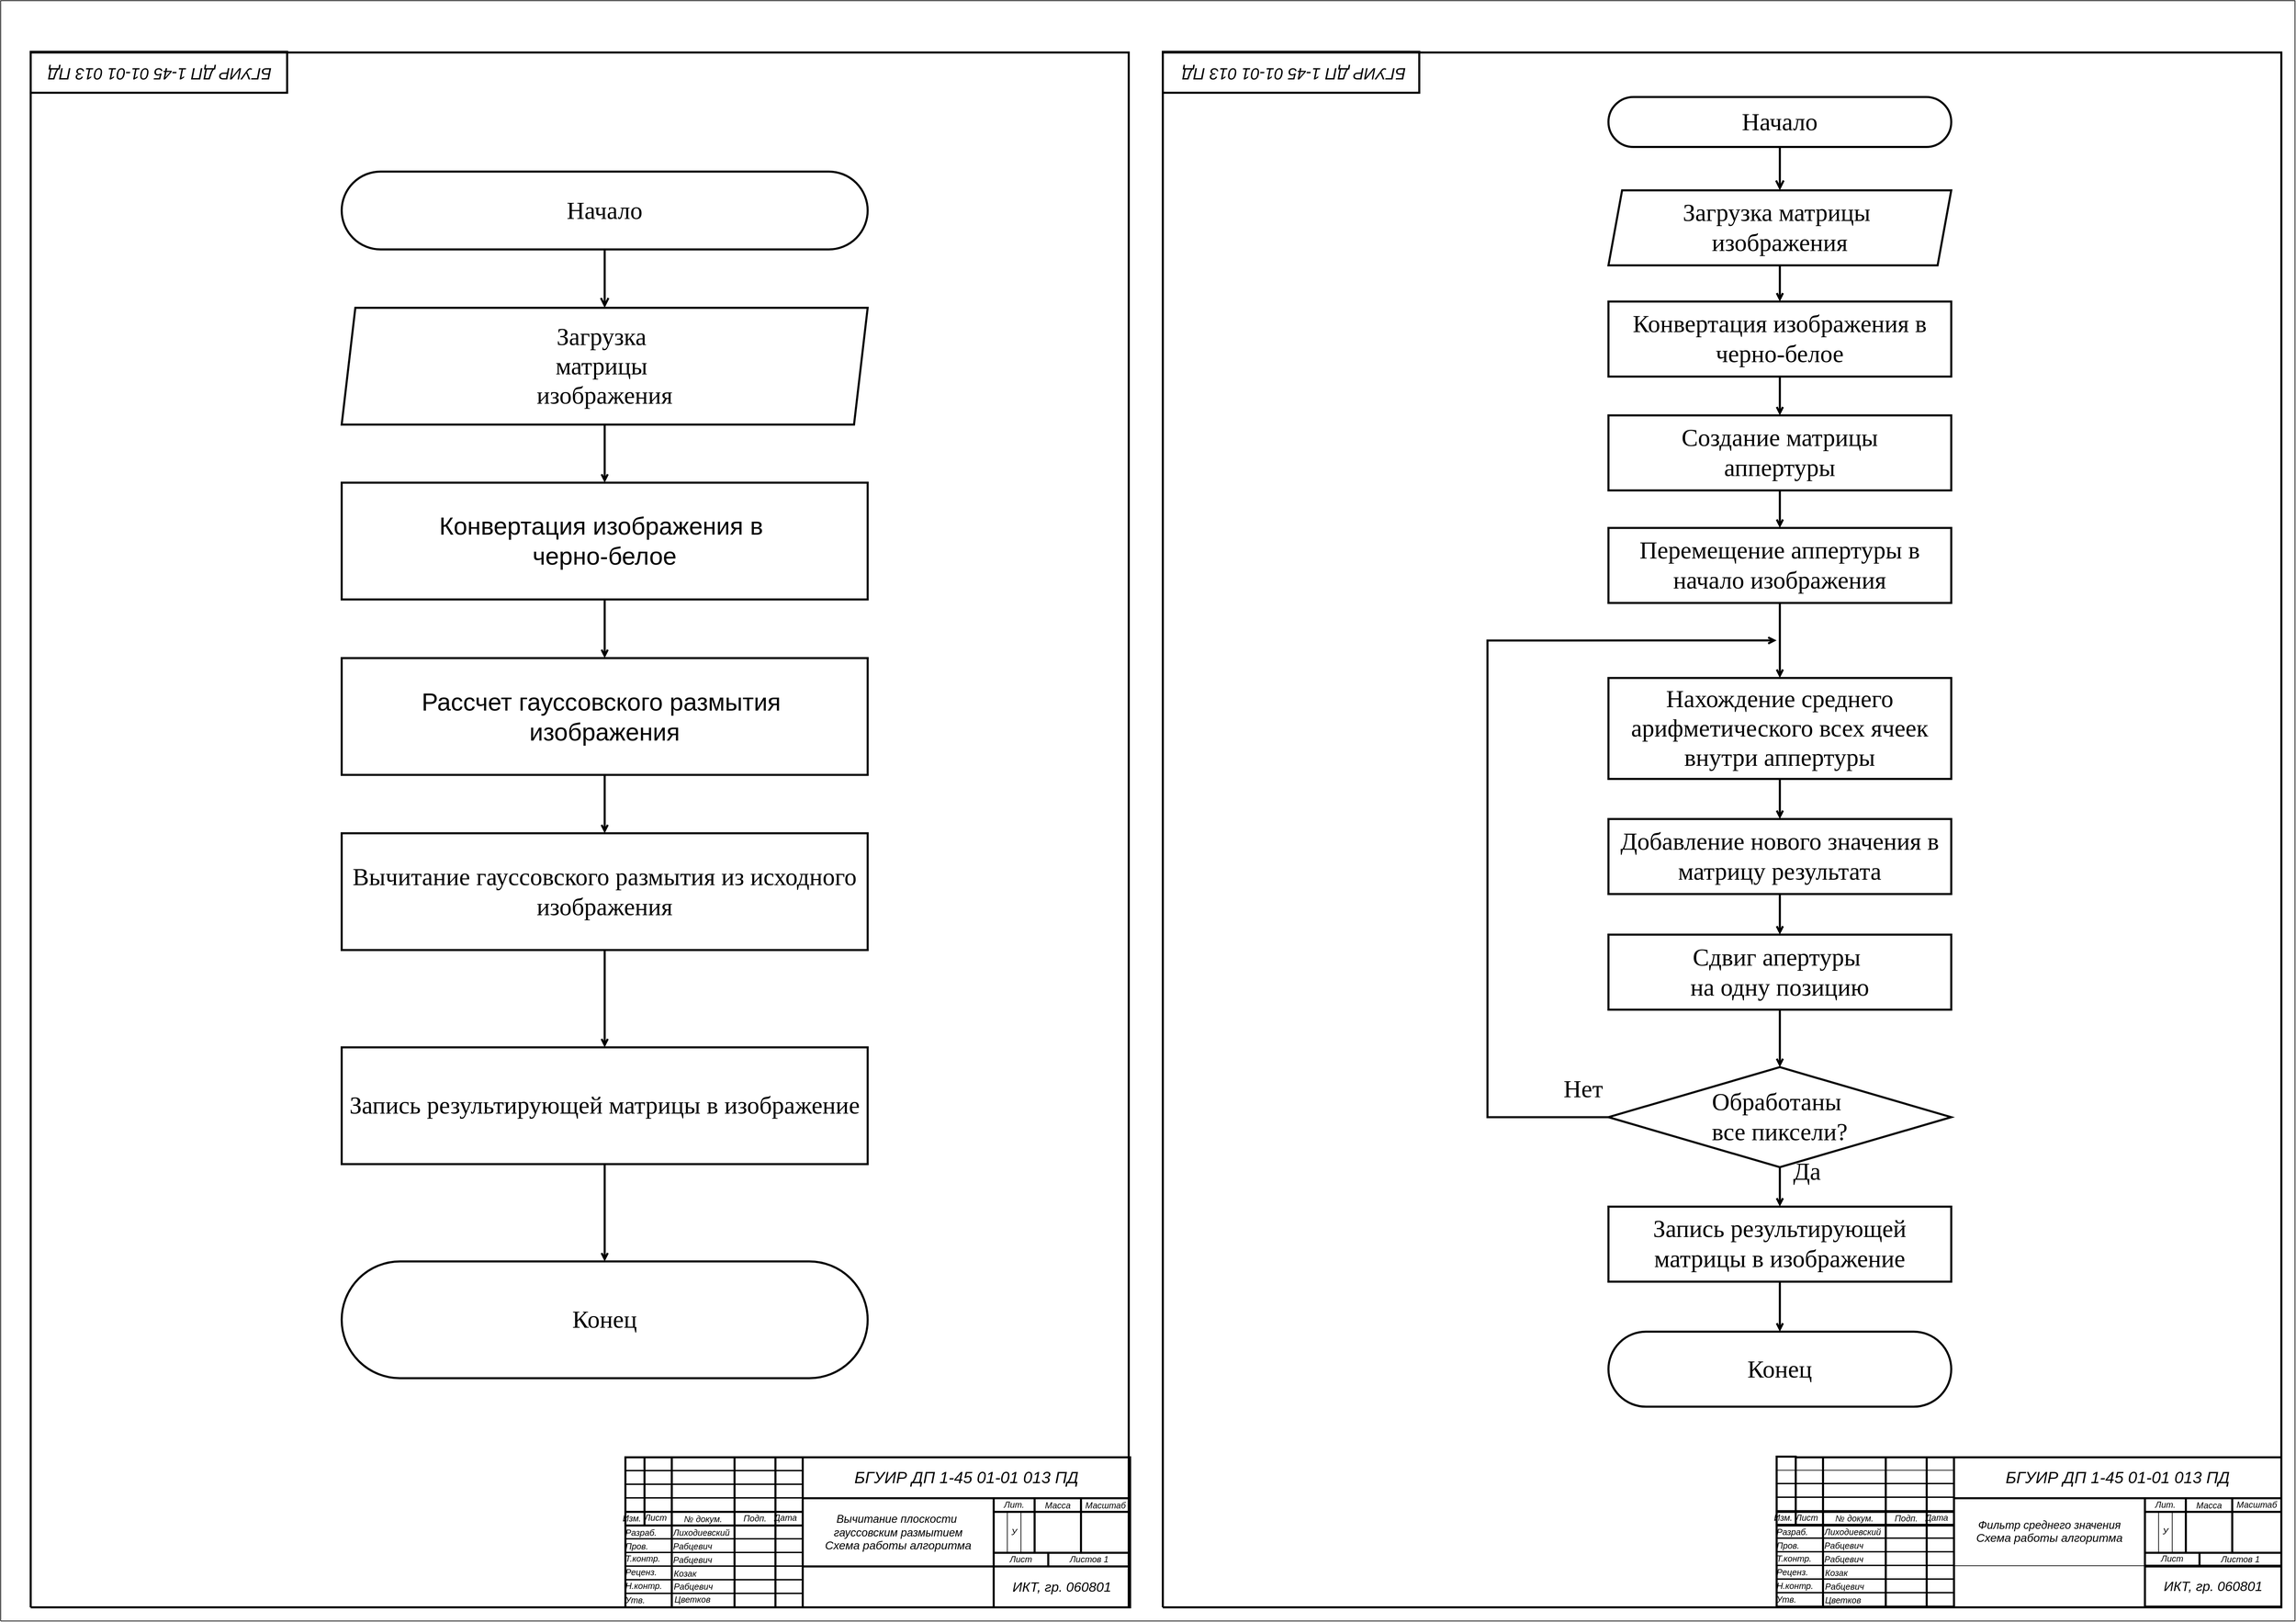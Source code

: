 <mxfile version="24.5.2" type="github" pages="2">
  <diagram name="Рамка А1 горизонт (Background)" id="Рамка_А1_горизонт">
    <mxGraphModel dx="1829" dy="1433" grid="1" gridSize="10" guides="1" tooltips="1" connect="1" arrows="1" fold="1" page="1" pageScale="1" pageWidth="1169" pageHeight="827" math="0" shadow="0">
      <root>
        <mxCell id="0" />
        <mxCell id="1" parent="0" />
        <UserObject label="" tags="Background" id="194">
          <mxCell style="vsdxID=831;fillColor=none;gradientColor=none;shape=stencil(nZBLDoAgDERP0z3SIyjew0SURgSD+Lu9kMZoXLhwN9O+tukAlrNpJg1SzDH4QW/URgNYgZTkjA4UkwJUgGXng+6DX1zLfmoymdXo17xh5zmRJ6Q42BWCfc2oJfdAr+Yv+AP9Cb7OJ3H/2JG1HNGz/84klThPVCc=);strokeColor=#000000;strokeWidth=3;points=[[1,0.5,0],[0.5,0,0],[0.5,0.5,0],[0.5,0.5,0]];labelBackgroundColor=none;rounded=0;html=1;whiteSpace=wrap;" parent="1" vertex="1">
            <mxGeometry x="1704" y="75" width="376" height="60" as="geometry" />
          </mxCell>
        </UserObject>
        <UserObject label="" tags="Background" id="212">
          <mxCell style="vsdxID=1057;fillColor=none;gradientColor=none;shape=stencil(nZBLDoAgDERP0z3SIyjew0SURgSD+Lu9kMZoXLhwN9O+tukAlrNpJg1SzDH4QW/URgNYgZTkjA4UkwJUgGXng+6DX1zLfmoymdXo17xh5zmRJ6Q42BWCfc2oJfdAr+Yv+AP9Cb7OJ3H/2JG1HNGz/84klThPVCc=);strokeColor=#000000;strokeWidth=3;points=[[1,0.5,0],[0.5,0,0],[0.5,0.5,0],[0.5,0.5,0]];labelBackgroundColor=none;rounded=0;html=1;whiteSpace=wrap;" parent="1" vertex="1">
            <mxGeometry x="44" y="75" width="376" height="60" as="geometry" />
          </mxCell>
        </UserObject>
        <UserObject label="" tags="Background" id="102">
          <mxCell style="vsdxID=115;fillColor=none;gradientColor=none;shape=stencil(nZBLDoAgDERP0z3SIyjew0SURgSD+Lu9kMZoXLhwN9O+tukAlrNpJg1SzDH4QW/URgNYgZTkjA4UkwJUgGXng+6DX1zLfmoymdXo17xh5zmRJ6Q42BWCfc2oJfdAr+Yv+AP9Cb7OJ3H/2JG1HNGz/84klThPVCc=);strokeColor=#000000;strokeWidth=3;points=[[1,0.5,0],[0.5,0,0],[0.5,0.5,0],[0.5,0.5,0]];labelBackgroundColor=none;rounded=0;html=1;whiteSpace=wrap;" parent="1" vertex="1">
            <mxGeometry x="3144" y="2295" width="200" height="60" as="geometry" />
          </mxCell>
        </UserObject>
        <UserObject label="" tags="Background" id="91">
          <mxCell style="vsdxID=104;fillColor=none;gradientColor=none;shape=stencil(nZBLDoAgDERP0z3SIyjew0SURgSD+Lu9kMZoXLhwN9O+tukAlrNpJg1SzDH4QW/URgNYgZTkjA4UkwJUgGXng+6DX1zLfmoymdXo17xh5zmRJ6Q42BWCfc2oJfdAr+Yv+AP9Cb7OJ3H/2JG1HNGz/84klThPVCc=);strokeColor=#000000;strokeWidth=3;points=[[1,0.5,0],[0.5,0,0],[0.5,0.5,0],[0.5,0.5,0]];labelBackgroundColor=none;rounded=0;html=1;whiteSpace=wrap;" parent="1" vertex="1">
            <mxGeometry x="2672" y="2136" width="92" height="220" as="geometry" />
          </mxCell>
        </UserObject>
        <UserObject label="" tags="Background" id="89">
          <mxCell style="vsdxID=98;fillColor=none;gradientColor=none;shape=stencil(nZBLDoAgDERP0z3SIyjew0SURgSD+Lu9kMZoXLhwN9O+tukAlrNpJg1SzDH4QW/URgNYgZTkjA4UkwJUgGXng+6DX1zLfmoymdXo17xh5zmRJ6Q42BWCfc2oJfdAr+Yv+AP9Cb7OJ3H/2JG1HNGz/84klThPVCc=);strokeColor=#000000;strokeWidth=3;points=[[1,0.5,0],[0.5,0,0],[0.5,0.5,0],[0.5,0.5,0]];labelBackgroundColor=none;rounded=0;html=1;whiteSpace=wrap;" parent="1" vertex="1">
            <mxGeometry x="1704" y="76" width="1640" height="2280" as="geometry" />
          </mxCell>
        </UserObject>
        <UserObject label="" tags="Background" id="90">
          <mxCell style="vsdxID=99;fillColor=none;gradientColor=none;shape=stencil(nZBLDoAgDERP0z3SIyjew0SURgSD+Lu9kMZoXLhwN9O+tukAlrNpJg1SzDH4QW/URgNYgZTkjA4UkwJUgGXng+6DX1zLfmoymdXo17xh5zmRJ6Q42BWCfc2oJfdAr+Yv+AP9Cb7OJ3H/2JG1HNGz/84klThPVCc=);strokeColor=#000000;points=[[1,0.5,0],[0.5,0,0],[0.5,0.5,0],[0.5,0.5,0]];labelBackgroundColor=none;rounded=0;html=1;whiteSpace=wrap;movable=0;resizable=0;rotatable=0;deletable=0;editable=0;locked=1;connectable=0;" parent="1" vertex="1">
            <mxGeometry width="3364" height="2376" as="geometry" />
          </mxCell>
        </UserObject>
        <UserObject label="" tags="Background" id="103">
          <mxCell style="vsdxID=116;fillColor=none;gradientColor=none;shape=stencil(nZBLDoAgDERP0z3SIyjew0SURgSD+Lu9kMZoXLhwN9O+tukAlrNpJg1SzDH4QW/URgNYgZTkjA4UkwJUgGXng+6DX1zLfmoymdXo17xh5zmRJ6Q42BWCfc2oJfdAr+Yv+AP9Cb7OJ3H/2JG1HNGz/84klThPVCc=);strokeColor=#000000;strokeWidth=3;points=[[1,0.5,0],[0.5,0,0],[0.5,0.5,0],[0.5,0.5,0]];labelBackgroundColor=none;rounded=0;html=1;whiteSpace=wrap;" parent="1" vertex="1">
            <mxGeometry x="2864" y="2136" width="480" height="60" as="geometry" />
          </mxCell>
        </UserObject>
        <UserObject label="" tags="Background" id="207">
          <mxCell style="vsdxID=844;fillColor=none;gradientColor=none;shape=stencil(nZBLDoAgDERP0z3SIyjew0SURgSD+Lu9kMZoXLhwN9O+tukAlrNpJg1SzDH4QW/URgNYgZTkjA4UkwJUgGXng+6DX1zLfmoymdXo17xh5zmRJ6Q42BWCfc2oJfdAr+Yv+AP9Cb7OJ3H/2JG1HNGz/84klThPVCc=);strokeColor=#000000;strokeWidth=3;points=[[1,0.5,0],[0.5,0,0],[0.5,0.5,0],[0.5,0.5,0]];labelBackgroundColor=none;rounded=0;html=1;whiteSpace=wrap;" parent="1" vertex="1">
            <mxGeometry x="1456" y="2296" width="200" height="60" as="geometry" />
          </mxCell>
        </UserObject>
        <UserObject label="" tags="Background" id="196">
          <mxCell style="vsdxID=833;fillColor=none;gradientColor=none;shape=stencil(nZBLDoAgDERP0z3SIyjew0SURgSD+Lu9kMZoXLhwN9O+tukAlrNpJg1SzDH4QW/URgNYgZTkjA4UkwJUgGXng+6DX1zLfmoymdXo17xh5zmRJ6Q42BWCfc2oJfdAr+Yv+AP9Cb7OJ3H/2JG1HNGz/84klThPVCc=);strokeColor=#000000;strokeWidth=3;points=[[1,0.5,0],[0.5,0,0],[0.5,0.5,0],[0.5,0.5,0]];labelBackgroundColor=none;rounded=0;html=1;whiteSpace=wrap;" parent="1" vertex="1">
            <mxGeometry x="984" y="2136" width="92" height="220" as="geometry" />
          </mxCell>
        </UserObject>
        <UserObject label="" tags="Background" id="208">
          <mxCell style="vsdxID=845;fillColor=none;gradientColor=none;shape=stencil(nZBLDoAgDERP0z3SIyjew0SURgSD+Lu9kMZoXLhwN9O+tukAlrNpJg1SzDH4QW/URgNYgZTkjA4UkwJUgGXng+6DX1zLfmoymdXo17xh5zmRJ6Q42BWCfc2oJfdAr+Yv+AP9Cb7OJ3H/2JG1HNGz/84klThPVCc=);strokeColor=#000000;strokeWidth=3;points=[[1,0.5,0],[0.5,0,0],[0.5,0.5,0],[0.5,0.5,0]];labelBackgroundColor=none;rounded=0;html=1;whiteSpace=wrap;" parent="1" vertex="1">
            <mxGeometry x="1176" y="2136" width="480" height="60" as="geometry" />
          </mxCell>
        </UserObject>
        <UserObject label="" tags="Background" id="2">
          <mxCell style="vsdxID=10;fillColor=none;gradientColor=none;shape=stencil(nZBLDoAgDERP0z3SIyjew0SURgSD+Lu9kMZoXLhwN9O+tukAlrNpJg1SzDH4QW/URgNYgZTkjA4UkwJUgGXng+6DX1zLfmoymdXo17xh5zmRJ6Q42BWCfc2oJfdAr+Yv+AP9Cb7OJ3H/2JG1HNGz/84klThPVCc=);strokeColor=#000000;points=[[1,0.5,0],[0.5,0,0],[0.5,0.5,0],[0.5,0.5,0]];labelBackgroundColor=none;rounded=0;html=1;whiteSpace=wrap;" parent="1" vertex="1">
            <mxGeometry x="2604" y="2235" width="68" height="19" as="geometry" />
          </mxCell>
        </UserObject>
        <UserObject label="&lt;div style=&quot;font-size: 1px&quot;&gt;&lt;/div&gt;" tags="Background" id="3">
          <mxCell style="verticalAlign=middle;align=left;overflow=width;vsdxID=11;fillColor=none;gradientColor=none;shape=stencil(nZBLDoAgDERP0z3SIyjew0SURgSD+Lu9kMZoXLhwN9O+tukAlrNpJg1SzDH4QW/URgNYgZTkjA4UkwJUgGXng+6DX1zLfmoymdXo17xh5zmRJ6Q42BWCfc2oJfdAr+Yv+AP9Cb7OJ3H/2JG1HNGz/84klThPVCc=);strokeColor=#000000;points=[[1,0.5,0],[0.5,0,0],[0.5,0.5,0],[0.5,0.5,0]];labelBackgroundColor=none;rounded=0;html=1;whiteSpace=wrap;" parent="1" vertex="1">
            <mxGeometry x="2604" y="2215" width="28" height="19" as="geometry" />
          </mxCell>
        </UserObject>
        <UserObject label="" tags="Background" id="4">
          <mxCell style="vsdxID=12;fillColor=none;gradientColor=none;shape=stencil(nZBLDoAgDERP0z3SIyjew0SURgSD+Lu9kMZoXLhwN9O+tukAlrNpJg1SzDH4QW/URgNYgZTkjA4UkwJUgGXng+6DX1zLfmoymdXo17xh5zmRJ6Q42BWCfc2oJfdAr+Yv+AP9Cb7OJ3H/2JG1HNGz/84klThPVCc=);strokeColor=#000000;points=[[1,0.5,0],[0.5,0,0],[0.5,0.5,0],[0.5,0.5,0]];labelBackgroundColor=none;rounded=0;html=1;whiteSpace=wrap;" parent="1" vertex="1">
            <mxGeometry x="2632" y="2215" width="40" height="19" as="geometry" />
          </mxCell>
        </UserObject>
        <UserObject label="" tags="Background" id="5">
          <mxCell style="vsdxID=13;fillColor=none;gradientColor=none;shape=stencil(nZBLDoAgDERP0z3SIyjew0SURgSD+Lu9kMZoXLhwN9O+tukAlrNpJg1SzDH4QW/URgNYgZTkjA4UkwJUgGXng+6DX1zLfmoymdXo17xh5zmRJ6Q42BWCfc2oJfdAr+Yv+AP9Cb7OJ3H/2JG1HNGz/84klThPVCc=);strokeColor=#000000;points=[[1,0.5,0],[0.5,0,0],[0.5,0.5,0],[0.5,0.5,0]];labelBackgroundColor=none;rounded=0;html=1;whiteSpace=wrap;" parent="1" vertex="1">
            <mxGeometry x="2604" y="2195" width="28" height="19" as="geometry" />
          </mxCell>
        </UserObject>
        <UserObject label="" tags="Background" id="6">
          <mxCell style="vsdxID=14;fillColor=none;gradientColor=none;shape=stencil(nZBLDoAgDERP0z3SIyjew0SURgSD+Lu9kMZoXLhwN9O+tukAlrNpJg1SzDH4QW/URgNYgZTkjA4UkwJUgGXng+6DX1zLfmoymdXo17xh5zmRJ6Q42BWCfc2oJfdAr+Yv+AP9Cb7OJ3H/2JG1HNGz/84klThPVCc=);strokeColor=#000000;points=[[1,0.5,0],[0.5,0,0],[0.5,0.5,0],[0.5,0.5,0]];labelBackgroundColor=none;rounded=0;html=1;whiteSpace=wrap;" parent="1" vertex="1">
            <mxGeometry x="2632" y="2195" width="40" height="19" as="geometry" />
          </mxCell>
        </UserObject>
        <UserObject label="" tags="Background" id="7">
          <mxCell style="vsdxID=15;fillColor=none;gradientColor=none;shape=stencil(nZBLDoAgDERP0z3SIyjew0SURgSD+Lu9kMZoXLhwN9O+tukAlrNpJg1SzDH4QW/URgNYgZTkjA4UkwJUgGXng+6DX1zLfmoymdXo17xh5zmRJ6Q42BWCfc2oJfdAr+Yv+AP9Cb7OJ3H/2JG1HNGz/84klThPVCc=);strokeColor=#000000;points=[[1,0.5,0],[0.5,0,0],[0.5,0.5,0],[0.5,0.5,0]];labelBackgroundColor=none;rounded=0;html=1;whiteSpace=wrap;" parent="1" vertex="1">
            <mxGeometry x="2604" y="2175" width="28" height="19" as="geometry" />
          </mxCell>
        </UserObject>
        <UserObject label="" tags="Background" id="8">
          <mxCell style="vsdxID=16;fillColor=none;gradientColor=none;shape=stencil(nZBLDoAgDERP0z3SIyjew0SURgSD+Lu9kMZoXLhwN9O+tukAlrNpJg1SzDH4QW/URgNYgZTkjA4UkwJUgGXng+6DX1zLfmoymdXo17xh5zmRJ6Q42BWCfc2oJfdAr+Yv+AP9Cb7OJ3H/2JG1HNGz/84klThPVCc=);strokeColor=#000000;points=[[1,0.5,0],[0.5,0,0],[0.5,0.5,0],[0.5,0.5,0]];labelBackgroundColor=none;rounded=0;html=1;whiteSpace=wrap;" parent="1" vertex="1">
            <mxGeometry x="2632" y="2175" width="40" height="19" as="geometry" />
          </mxCell>
        </UserObject>
        <UserObject label="" tags="Background" id="9">
          <mxCell style="vsdxID=17;fillColor=none;gradientColor=none;shape=stencil(nZBLDoAgDERP0z3SIyjew0SURgSD+Lu9kMZoXLhwN9O+tukAlrNpJg1SzDH4QW/URgNYgZTkjA4UkwJUgGXng+6DX1zLfmoymdXo17xh5zmRJ6Q42BWCfc2oJfdAr+Yv+AP9Cb7OJ3H/2JG1HNGz/84klThPVCc=);strokeColor=#000000;points=[[1,0.5,0],[0.5,0,0],[0.5,0.5,0],[0.5,0.5,0]];labelBackgroundColor=none;rounded=0;html=1;whiteSpace=wrap;" parent="1" vertex="1">
            <mxGeometry x="2604" y="2155" width="28" height="19" as="geometry" />
          </mxCell>
        </UserObject>
        <UserObject label="" tags="Background" id="10">
          <mxCell style="vsdxID=18;fillColor=none;gradientColor=none;shape=stencil(nZBLDoAgDERP0z3SIyjew0SURgSD+Lu9kMZoXLhwN9O+tukAlrNpJg1SzDH4QW/URgNYgZTkjA4UkwJUgGXng+6DX1zLfmoymdXo17xh5zmRJ6Q42BWCfc2oJfdAr+Yv+AP9Cb7OJ3H/2JG1HNGz/84klThPVCc=);strokeColor=#000000;points=[[1,0.5,0],[0.5,0,0],[0.5,0.5,0],[0.5,0.5,0]];labelBackgroundColor=none;rounded=0;html=1;whiteSpace=wrap;" parent="1" vertex="1">
            <mxGeometry x="2632" y="2155" width="40" height="19" as="geometry" />
          </mxCell>
        </UserObject>
        <UserObject label="" tags="Background" id="11">
          <mxCell style="vsdxID=19;fillColor=none;gradientColor=none;shape=stencil(nZBLDoAgDERP0z3SIyjew0SURgSD+Lu9kMZoXLhwN9O+tukAlrNpJg1SzDH4QW/URgNYgZTkjA4UkwJUgGXng+6DX1zLfmoymdXo17xh5zmRJ6Q42BWCfc2oJfdAr+Yv+AP9Cb7OJ3H/2JG1HNGz/84klThPVCc=);strokeColor=#000000;points=[[1,0.5,0],[0.5,0,0],[0.5,0.5,0],[0.5,0.5,0]];labelBackgroundColor=none;rounded=0;html=1;whiteSpace=wrap;" parent="1" vertex="1">
            <mxGeometry x="2604" y="2136" width="28" height="19" as="geometry" />
          </mxCell>
        </UserObject>
        <UserObject label="" tags="Background" id="12">
          <mxCell style="vsdxID=20;fillColor=none;gradientColor=none;shape=stencil(nZBLDoAgDERP0z3SIyjew0SURgSD+Lu9kMZoXLhwN9O+tukAlrNpJg1SzDH4QW/URgNYgZTkjA4UkwJUgGXng+6DX1zLfmoymdXo17xh5zmRJ6Q42BWCfc2oJfdAr+Yv+AP9Cb7OJ3H/2JG1HNGz/84klThPVCc=);strokeColor=#000000;points=[[1,0.5,0],[0.5,0,0],[0.5,0.5,0],[0.5,0.5,0]];labelBackgroundColor=none;rounded=0;html=1;whiteSpace=wrap;" parent="1" vertex="1">
            <mxGeometry x="2632" y="2136" width="40" height="19" as="geometry" />
          </mxCell>
        </UserObject>
        <UserObject label="" tags="Background" id="13">
          <mxCell style="vsdxID=21;fillColor=none;gradientColor=none;shape=stencil(nZBLDoAgDERP0z3SIyjew0SURgSD+Lu9kMZoXLhwN9O+tukAlrNpJg1SzDH4QW/URgNYgZTkjA4UkwJUgGXng+6DX1zLfmoymdXo17xh5zmRJ6Q42BWCfc2oJfdAr+Yv+AP9Cb7OJ3H/2JG1HNGz/84klThPVCc=);strokeColor=#000000;points=[[1,0.5,0],[0.5,0,0],[0.5,0.5,0],[0.5,0.5,0]];labelBackgroundColor=none;rounded=0;html=1;whiteSpace=wrap;" parent="1" vertex="1">
            <mxGeometry x="2672" y="2136" width="92" height="19" as="geometry" />
          </mxCell>
        </UserObject>
        <UserObject label="" tags="Background" id="14">
          <mxCell style="vsdxID=22;fillColor=none;gradientColor=none;shape=stencil(nZBLDoAgDERP0z3SIyjew0SURgSD+Lu9kMZoXLhwN9O+tukAlrNpJg1SzDH4QW/URgNYgZTkjA4UkwJUgGXng+6DX1zLfmoymdXo17xh5zmRJ6Q42BWCfc2oJfdAr+Yv+AP9Cb7OJ3H/2JG1HNGz/84klThPVCc=);strokeColor=#000000;points=[[1,0.5,0],[0.5,0,0],[0.5,0.5,0],[0.5,0.5,0]];labelBackgroundColor=none;rounded=0;html=1;whiteSpace=wrap;" parent="1" vertex="1">
            <mxGeometry x="2764" y="2136" width="60" height="19" as="geometry" />
          </mxCell>
        </UserObject>
        <UserObject label="" tags="Background" id="15">
          <mxCell style="vsdxID=23;fillColor=none;gradientColor=none;shape=stencil(nZBLDoAgDERP0z3SIyjew0SURgSD+Lu9kMZoXLhwN9O+tukAlrNpJg1SzDH4QW/URgNYgZTkjA4UkwJUgGXng+6DX1zLfmoymdXo17xh5zmRJ6Q42BWCfc2oJfdAr+Yv+AP9Cb7OJ3H/2JG1HNGz/84klThPVCc=);strokeColor=#000000;points=[[1,0.5,0],[0.5,0,0],[0.5,0.5,0],[0.5,0.5,0]];labelBackgroundColor=none;rounded=0;html=1;whiteSpace=wrap;" parent="1" vertex="1">
            <mxGeometry x="2824" y="2136" width="40" height="19" as="geometry" />
          </mxCell>
        </UserObject>
        <UserObject label="" tags="Background" id="16">
          <mxCell style="vsdxID=24;fillColor=none;gradientColor=none;shape=stencil(nZBLDoAgDERP0z3SIyjew0SURgSD+Lu9kMZoXLhwN9O+tukAlrNpJg1SzDH4QW/URgNYgZTkjA4UkwJUgGXng+6DX1zLfmoymdXo17xh5zmRJ6Q42BWCfc2oJfdAr+Yv+AP9Cb7OJ3H/2JG1HNGz/84klThPVCc=);strokeColor=#000000;points=[[1,0.5,0],[0.5,0,0],[0.5,0.5,0],[0.5,0.5,0]];labelBackgroundColor=none;rounded=0;html=1;whiteSpace=wrap;" parent="1" vertex="1">
            <mxGeometry x="2864" y="2136" width="480" height="60" as="geometry" />
          </mxCell>
        </UserObject>
        <UserObject label="" tags="Background" id="17">
          <mxCell style="vsdxID=25;fillColor=none;gradientColor=none;shape=stencil(nZBLDoAgDERP0z3SIyjew0SURgSD+Lu9kMZoXLhwN9O+tukAlrNpJg1SzDH4QW/URgNYgZTkjA4UkwJUgGXng+6DX1zLfmoymdXo17xh5zmRJ6Q42BWCfc2oJfdAr+Yv+AP9Cb7OJ3H/2JG1HNGz/84klThPVCc=);strokeColor=#000000;points=[[1,0.5,0],[0.5,0,0],[0.5,0.5,0],[0.5,0.5,0]];labelBackgroundColor=none;rounded=0;html=1;whiteSpace=wrap;" parent="1" vertex="1">
            <mxGeometry x="3144" y="2196" width="60" height="19" as="geometry" />
          </mxCell>
        </UserObject>
        <UserObject label="" tags="Background" id="18">
          <mxCell style="vsdxID=26;fillColor=none;gradientColor=none;shape=stencil(nZBLDoAgDERP0z3SIyjew0SURgSD+Lu9kMZoXLhwN9O+tukAlrNpJg1SzDH4QW/URgNYgZTkjA4UkwJUgGXng+6DX1zLfmoymdXo17xh5zmRJ6Q42BWCfc2oJfdAr+Yv+AP9Cb7OJ3H/2JG1HNGz/84klThPVCc=);strokeColor=#000000;points=[[1,0.5,0],[0.5,0,0],[0.5,0.5,0],[0.5,0.5,0]];labelBackgroundColor=none;rounded=0;html=1;whiteSpace=wrap;" parent="1" vertex="1">
            <mxGeometry x="3204" y="2196" width="68" height="19" as="geometry" />
          </mxCell>
        </UserObject>
        <UserObject label="" tags="Background" id="19">
          <mxCell style="vsdxID=27;fillColor=none;gradientColor=none;shape=stencil(nZBLDoAgDERP0z3SIyjew0SURgSD+Lu9kMZoXLhwN9O+tukAlrNpJg1SzDH4QW/URgNYgZTkjA4UkwJUgGXng+6DX1zLfmoymdXo17xh5zmRJ6Q42BWCfc2oJfdAr+Yv+AP9Cb7OJ3H/2JG1HNGz/84klThPVCc=);strokeColor=#000000;points=[[1,0.5,0],[0.5,0,0],[0.5,0.5,0],[0.5,0.5,0]];labelBackgroundColor=none;rounded=0;html=1;whiteSpace=wrap;" parent="1" vertex="1">
            <mxGeometry x="3272" y="2196" width="72" height="19" as="geometry" />
          </mxCell>
        </UserObject>
        <UserObject label="" tags="Background" id="20">
          <mxCell style="vsdxID=28;fillColor=none;gradientColor=none;shape=stencil(nZBLDoAgDERP0z3SIyjew0SURgSD+Lu9kMZoXLhwN9O+tukAlrNpJg1SzDH4QW/URgNYgZTkjA4UkwJUgGXng+6DX1zLfmoymdXo17xh5zmRJ6Q42BWCfc2oJfdAr+Yv+AP9Cb7OJ3H/2JG1HNGz/84klThPVCc=);strokeColor=#000000;points=[[1,0.5,0],[0.5,0,0],[0.5,0.5,0],[0.5,0.5,0]];labelBackgroundColor=none;rounded=0;html=1;whiteSpace=wrap;" parent="1" vertex="1">
            <mxGeometry x="3144" y="2216" width="20" height="59" as="geometry" />
          </mxCell>
        </UserObject>
        <UserObject label="" tags="Background" id="21">
          <mxCell style="vsdxID=29;fillColor=none;gradientColor=none;shape=stencil(nZBLDoAgDERP0z3SIyjew0SURgSD+Lu9kMZoXLhwN9O+tukAlrNpJg1SzDH4QW/URgNYgZTkjA4UkwJUgGXng+6DX1zLfmoymdXo17xh5zmRJ6Q42BWCfc2oJfdAr+Yv+AP9Cb7OJ3H/2JG1HNGz/84klThPVCc=);strokeColor=#000000;points=[[1,0.5,0],[0.5,0,0],[0.5,0.5,0],[0.5,0.5,0]];labelBackgroundColor=none;rounded=0;html=1;whiteSpace=wrap;" parent="1" vertex="1">
            <mxGeometry x="3164" y="2216" width="20" height="59" as="geometry" />
          </mxCell>
        </UserObject>
        <UserObject label="" tags="Background" id="22">
          <mxCell style="vsdxID=30;fillColor=none;gradientColor=none;shape=stencil(nZBLDoAgDERP0z3SIyjew0SURgSD+Lu9kMZoXLhwN9O+tukAlrNpJg1SzDH4QW/URgNYgZTkjA4UkwJUgGXng+6DX1zLfmoymdXo17xh5zmRJ6Q42BWCfc2oJfdAr+Yv+AP9Cb7OJ3H/2JG1HNGz/84klThPVCc=);strokeColor=#000000;points=[[1,0.5,0],[0.5,0,0],[0.5,0.5,0],[0.5,0.5,0]];labelBackgroundColor=none;rounded=0;html=1;whiteSpace=wrap;" parent="1" vertex="1">
            <mxGeometry x="3184" y="2216" width="20" height="59" as="geometry" />
          </mxCell>
        </UserObject>
        <UserObject label="" tags="Background" id="23">
          <mxCell style="vsdxID=31;fillColor=none;gradientColor=none;shape=stencil(nZBLDoAgDERP0z3SIyjew0SURgSD+Lu9kMZoXLhwN9O+tukAlrNpJg1SzDH4QW/URgNYgZTkjA4UkwJUgGXng+6DX1zLfmoymdXo17xh5zmRJ6Q42BWCfc2oJfdAr+Yv+AP9Cb7OJ3H/2JG1HNGz/84klThPVCc=);strokeColor=#000000;points=[[1,0.5,0],[0.5,0,0],[0.5,0.5,0],[0.5,0.5,0]];labelBackgroundColor=none;rounded=0;html=1;whiteSpace=wrap;" parent="1" vertex="1">
            <mxGeometry x="3204" y="2216" width="68" height="59" as="geometry" />
          </mxCell>
        </UserObject>
        <UserObject label="" tags="Background" id="24">
          <mxCell style="vsdxID=32;fillColor=none;gradientColor=none;shape=stencil(nZBLDoAgDERP0z3SIyjew0SURgSD+Lu9kMZoXLhwN9O+tukAlrNpJg1SzDH4QW/URgNYgZTkjA4UkwJUgGXng+6DX1zLfmoymdXo17xh5zmRJ6Q42BWCfc2oJfdAr+Yv+AP9Cb7OJ3H/2JG1HNGz/84klThPVCc=);strokeColor=#000000;points=[[1,0.5,0],[0.5,0,0],[0.5,0.5,0],[0.5,0.5,0]];labelBackgroundColor=none;rounded=0;html=1;whiteSpace=wrap;" parent="1" vertex="1">
            <mxGeometry x="3272" y="2216" width="72" height="59" as="geometry" />
          </mxCell>
        </UserObject>
        <UserObject label="" tags="Background" id="25">
          <mxCell style="vsdxID=33;fillColor=none;gradientColor=none;shape=stencil(nZBLDoAgDERP0z3SIyjew0SURgSD+Lu9kMZoXLhwN9O+tukAlrNpJg1SzDH4QW/URgNYgZTkjA4UkwJUgGXng+6DX1zLfmoymdXo17xh5zmRJ6Q42BWCfc2oJfdAr+Yv+AP9Cb7OJ3H/2JG1HNGz/84klThPVCc=);strokeColor=#000000;points=[[1,0.5,0],[0.5,0,0],[0.5,0.5,0],[0.5,0.5,0]];labelBackgroundColor=none;rounded=0;html=1;whiteSpace=wrap;" parent="1" vertex="1">
            <mxGeometry x="3144" y="2275" width="80" height="19" as="geometry" />
          </mxCell>
        </UserObject>
        <UserObject label="" tags="Background" id="26">
          <mxCell style="vsdxID=34;fillColor=none;gradientColor=none;shape=stencil(nZBLDoAgDERP0z3SIyjew0SURgSD+Lu9kMZoXLhwN9O+tukAlrNpJg1SzDH4QW/URgNYgZTkjA4UkwJUgGXng+6DX1zLfmoymdXo17xh5zmRJ6Q42BWCfc2oJfdAr+Yv+AP9Cb7OJ3H/2JG1HNGz/84klThPVCc=);strokeColor=#000000;points=[[1,0.5,0],[0.5,0,0],[0.5,0.5,0],[0.5,0.5,0]];labelBackgroundColor=none;rounded=0;html=1;whiteSpace=wrap;" parent="1" vertex="1">
            <mxGeometry x="3224" y="2275" width="120" height="19" as="geometry" />
          </mxCell>
        </UserObject>
        <UserObject label="" tags="Background" id="27">
          <mxCell style="vsdxID=35;fillColor=none;gradientColor=none;shape=stencil(nZBLDoAgDERP0z3SIyjew0SURgSD+Lu9kMZoXLhwN9O+tukAlrNpJg1SzDH4QW/URgNYgZTkjA4UkwJUgGXng+6DX1zLfmoymdXo17xh5zmRJ6Q42BWCfc2oJfdAr+Yv+AP9Cb7OJ3H/2JG1HNGz/84klThPVCc=);strokeColor=#000000;points=[[1,0.5,0],[0.5,0,0],[0.5,0.5,0],[0.5,0.5,0]];labelBackgroundColor=none;rounded=0;html=1;whiteSpace=wrap;" parent="1" vertex="1">
            <mxGeometry x="3144" y="2295" width="200" height="60" as="geometry" />
          </mxCell>
        </UserObject>
        <UserObject label="" tags="Background" id="28">
          <mxCell style="vsdxID=36;fillColor=none;gradientColor=none;shape=stencil(nZBLDoAgDERP0z3SIyjew0SURgSD+Lu9kMZoXLhwN9O+tukAlrNpJg1SzDH4QW/URgNYgZTkjA4UkwJUgGXng+6DX1zLfmoymdXo17xh5zmRJ6Q42BWCfc2oJfdAr+Yv+AP9Cb7OJ3H/2JG1HNGz/84klThPVCc=);strokeColor=#000000;points=[[1,0.5,0],[0.5,0,0],[0.5,0.5,0],[0.5,0.5,0]];labelBackgroundColor=none;rounded=0;html=1;whiteSpace=wrap;" parent="1" vertex="1">
            <mxGeometry x="2864" y="2295" width="280" height="60" as="geometry" />
          </mxCell>
        </UserObject>
        <UserObject label="" tags="Background" id="29">
          <mxCell style="vsdxID=37;fillColor=none;gradientColor=none;shape=stencil(nZBLDoAgDERP0z3SIyjew0SURgSD+Lu9kMZoXLhwN9O+tukAlrNpJg1SzDH4QW/URgNYgZTkjA4UkwJUgGXng+6DX1zLfmoymdXo17xh5zmRJ6Q42BWCfc2oJfdAr+Yv+AP9Cb7OJ3H/2JG1HNGz/84klThPVCc=);strokeColor=#000000;points=[[1,0.5,0],[0.5,0,0],[0.5,0.5,0],[0.5,0.5,0]];labelBackgroundColor=none;rounded=0;html=1;whiteSpace=wrap;" parent="1" vertex="1">
            <mxGeometry x="2864" y="2195" width="280" height="100" as="geometry" />
          </mxCell>
        </UserObject>
        <UserObject label="" tags="Background" id="30">
          <mxCell style="vsdxID=38;fillColor=none;gradientColor=none;shape=stencil(nZBLDoAgDERP0z3SIyjew0SURgSD+Lu9kMZoXLhwN9O+tukAlrNpJg1SzDH4QW/URgNYgZTkjA4UkwJUgGXng+6DX1zLfmoymdXo17xh5zmRJ6Q42BWCfc2oJfdAr+Yv+AP9Cb7OJ3H/2JG1HNGz/84klThPVCc=);strokeColor=#000000;points=[[1,0.5,0],[0.5,0,0],[0.5,0.5,0],[0.5,0.5,0]];labelBackgroundColor=none;rounded=0;html=1;whiteSpace=wrap;" parent="1" vertex="1">
            <mxGeometry x="2672" y="2155" width="92" height="19" as="geometry" />
          </mxCell>
        </UserObject>
        <UserObject label="" tags="Background" id="31">
          <mxCell style="vsdxID=39;fillColor=none;gradientColor=none;shape=stencil(nZBLDoAgDERP0z3SIyjew0SURgSD+Lu9kMZoXLhwN9O+tukAlrNpJg1SzDH4QW/URgNYgZTkjA4UkwJUgGXng+6DX1zLfmoymdXo17xh5zmRJ6Q42BWCfc2oJfdAr+Yv+AP9Cb7OJ3H/2JG1HNGz/84klThPVCc=);strokeColor=#000000;points=[[1,0.5,0],[0.5,0,0],[0.5,0.5,0],[0.5,0.5,0]];labelBackgroundColor=none;rounded=0;html=1;whiteSpace=wrap;" parent="1" vertex="1">
            <mxGeometry x="2764" y="2155" width="60" height="19" as="geometry" />
          </mxCell>
        </UserObject>
        <UserObject label="" tags="Background" id="32">
          <mxCell style="vsdxID=40;fillColor=none;gradientColor=none;shape=stencil(nZBLDoAgDERP0z3SIyjew0SURgSD+Lu9kMZoXLhwN9O+tukAlrNpJg1SzDH4QW/URgNYgZTkjA4UkwJUgGXng+6DX1zLfmoymdXo17xh5zmRJ6Q42BWCfc2oJfdAr+Yv+AP9Cb7OJ3H/2JG1HNGz/84klThPVCc=);strokeColor=#000000;points=[[1,0.5,0],[0.5,0,0],[0.5,0.5,0],[0.5,0.5,0]];labelBackgroundColor=none;rounded=0;html=1;whiteSpace=wrap;" parent="1" vertex="1">
            <mxGeometry x="2824" y="2155" width="40" height="19" as="geometry" />
          </mxCell>
        </UserObject>
        <UserObject label="" tags="Background" id="33">
          <mxCell style="vsdxID=41;fillColor=none;gradientColor=none;shape=stencil(nZBLDoAgDERP0z3SIyjew0SURgSD+Lu9kMZoXLhwN9O+tukAlrNpJg1SzDH4QW/URgNYgZTkjA4UkwJUgGXng+6DX1zLfmoymdXo17xh5zmRJ6Q42BWCfc2oJfdAr+Yv+AP9Cb7OJ3H/2JG1HNGz/84klThPVCc=);strokeColor=#000000;points=[[1,0.5,0],[0.5,0,0],[0.5,0.5,0],[0.5,0.5,0]];labelBackgroundColor=none;rounded=0;html=1;whiteSpace=wrap;" parent="1" vertex="1">
            <mxGeometry x="2672" y="2175" width="92" height="19" as="geometry" />
          </mxCell>
        </UserObject>
        <UserObject label="" tags="Background" id="34">
          <mxCell style="vsdxID=42;fillColor=none;gradientColor=none;shape=stencil(nZBLDoAgDERP0z3SIyjew0SURgSD+Lu9kMZoXLhwN9O+tukAlrNpJg1SzDH4QW/URgNYgZTkjA4UkwJUgGXng+6DX1zLfmoymdXo17xh5zmRJ6Q42BWCfc2oJfdAr+Yv+AP9Cb7OJ3H/2JG1HNGz/84klThPVCc=);strokeColor=#000000;points=[[1,0.5,0],[0.5,0,0],[0.5,0.5,0],[0.5,0.5,0]];labelBackgroundColor=none;rounded=0;html=1;whiteSpace=wrap;" parent="1" vertex="1">
            <mxGeometry x="2764" y="2175" width="60" height="19" as="geometry" />
          </mxCell>
        </UserObject>
        <UserObject label="" tags="Background" id="35">
          <mxCell style="vsdxID=43;fillColor=none;gradientColor=none;shape=stencil(nZBLDoAgDERP0z3SIyjew0SURgSD+Lu9kMZoXLhwN9O+tukAlrNpJg1SzDH4QW/URgNYgZTkjA4UkwJUgGXng+6DX1zLfmoymdXo17xh5zmRJ6Q42BWCfc2oJfdAr+Yv+AP9Cb7OJ3H/2JG1HNGz/84klThPVCc=);strokeColor=#000000;points=[[1,0.5,0],[0.5,0,0],[0.5,0.5,0],[0.5,0.5,0]];labelBackgroundColor=none;rounded=0;html=1;whiteSpace=wrap;" parent="1" vertex="1">
            <mxGeometry x="2824" y="2175" width="40" height="19" as="geometry" />
          </mxCell>
        </UserObject>
        <UserObject label="" tags="Background" id="36">
          <mxCell style="vsdxID=44;fillColor=none;gradientColor=none;shape=stencil(nZBLDoAgDERP0z3SIyjew0SURgSD+Lu9kMZoXLhwN9O+tukAlrNpJg1SzDH4QW/URgNYgZTkjA4UkwJUgGXng+6DX1zLfmoymdXo17xh5zmRJ6Q42BWCfc2oJfdAr+Yv+AP9Cb7OJ3H/2JG1HNGz/84klThPVCc=);strokeColor=#000000;points=[[1,0.5,0],[0.5,0,0],[0.5,0.5,0],[0.5,0.5,0]];labelBackgroundColor=none;rounded=0;html=1;whiteSpace=wrap;" parent="1" vertex="1">
            <mxGeometry x="2672" y="2195" width="92" height="19" as="geometry" />
          </mxCell>
        </UserObject>
        <UserObject label="" tags="Background" id="37">
          <mxCell style="vsdxID=45;fillColor=none;gradientColor=none;shape=stencil(nZBLDoAgDERP0z3SIyjew0SURgSD+Lu9kMZoXLhwN9O+tukAlrNpJg1SzDH4QW/URgNYgZTkjA4UkwJUgGXng+6DX1zLfmoymdXo17xh5zmRJ6Q42BWCfc2oJfdAr+Yv+AP9Cb7OJ3H/2JG1HNGz/84klThPVCc=);strokeColor=#000000;points=[[1,0.5,0],[0.5,0,0],[0.5,0.5,0],[0.5,0.5,0]];labelBackgroundColor=none;rounded=0;html=1;whiteSpace=wrap;" parent="1" vertex="1">
            <mxGeometry x="2764" y="2195" width="60" height="19" as="geometry" />
          </mxCell>
        </UserObject>
        <UserObject label="" tags="Background" id="38">
          <mxCell style="vsdxID=46;fillColor=none;gradientColor=none;shape=stencil(nZBLDoAgDERP0z3SIyjew0SURgSD+Lu9kMZoXLhwN9O+tukAlrNpJg1SzDH4QW/URgNYgZTkjA4UkwJUgGXng+6DX1zLfmoymdXo17xh5zmRJ6Q42BWCfc2oJfdAr+Yv+AP9Cb7OJ3H/2JG1HNGz/84klThPVCc=);strokeColor=#000000;points=[[1,0.5,0],[0.5,0,0],[0.5,0.5,0],[0.5,0.5,0]];labelBackgroundColor=none;rounded=0;html=1;whiteSpace=wrap;" parent="1" vertex="1">
            <mxGeometry x="2824" y="2195" width="40" height="19" as="geometry" />
          </mxCell>
        </UserObject>
        <UserObject label="" tags="Background" id="39">
          <mxCell style="vsdxID=47;fillColor=none;gradientColor=none;shape=stencil(nZBLDoAgDERP0z3SIyjew0SURgSD+Lu9kMZoXLhwN9O+tukAlrNpJg1SzDH4QW/URgNYgZTkjA4UkwJUgGXng+6DX1zLfmoymdXo17xh5zmRJ6Q42BWCfc2oJfdAr+Yv+AP9Cb7OJ3H/2JG1HNGz/84klThPVCc=);strokeColor=#000000;points=[[1,0.5,0],[0.5,0,0],[0.5,0.5,0],[0.5,0.5,0]];labelBackgroundColor=none;rounded=0;html=1;whiteSpace=wrap;" parent="1" vertex="1">
            <mxGeometry x="2672" y="2215" width="92" height="19" as="geometry" />
          </mxCell>
        </UserObject>
        <UserObject label="" tags="Background" id="40">
          <mxCell style="vsdxID=48;fillColor=none;gradientColor=none;shape=stencil(nZBLDoAgDERP0z3SIyjew0SURgSD+Lu9kMZoXLhwN9O+tukAlrNpJg1SzDH4QW/URgNYgZTkjA4UkwJUgGXng+6DX1zLfmoymdXo17xh5zmRJ6Q42BWCfc2oJfdAr+Yv+AP9Cb7OJ3H/2JG1HNGz/84klThPVCc=);strokeColor=#000000;points=[[1,0.5,0],[0.5,0,0],[0.5,0.5,0],[0.5,0.5,0]];labelBackgroundColor=none;rounded=0;html=1;whiteSpace=wrap;" parent="1" vertex="1">
            <mxGeometry x="2764" y="2215" width="60" height="19" as="geometry" />
          </mxCell>
        </UserObject>
        <UserObject label="" tags="Background" id="41">
          <mxCell style="vsdxID=49;fillColor=none;gradientColor=none;shape=stencil(nZBLDoAgDERP0z3SIyjew0SURgSD+Lu9kMZoXLhwN9O+tukAlrNpJg1SzDH4QW/URgNYgZTkjA4UkwJUgGXng+6DX1zLfmoymdXo17xh5zmRJ6Q42BWCfc2oJfdAr+Yv+AP9Cb7OJ3H/2JG1HNGz/84klThPVCc=);strokeColor=#000000;points=[[1,0.5,0],[0.5,0,0],[0.5,0.5,0],[0.5,0.5,0]];labelBackgroundColor=none;rounded=0;html=1;whiteSpace=wrap;" parent="1" vertex="1">
            <mxGeometry x="2824" y="2215" width="40" height="19" as="geometry" />
          </mxCell>
        </UserObject>
        <UserObject label="" tags="Background" id="42">
          <mxCell style="vsdxID=50;fillColor=none;gradientColor=none;shape=stencil(nZBLDoAgDERP0z3SIyjew0SURgSD+Lu9kMZoXLhwN9O+tukAlrNpJg1SzDH4QW/URgNYgZTkjA4UkwJUgGXng+6DX1zLfmoymdXo17xh5zmRJ6Q42BWCfc2oJfdAr+Yv+AP9Cb7OJ3H/2JG1HNGz/84klThPVCc=);strokeColor=#000000;points=[[1,0.5,0],[0.5,0,0],[0.5,0.5,0],[0.5,0.5,0]];labelBackgroundColor=none;rounded=0;html=1;whiteSpace=wrap;" parent="1" vertex="1">
            <mxGeometry x="2672" y="2235" width="92" height="19" as="geometry" />
          </mxCell>
        </UserObject>
        <UserObject label="" tags="Background" id="43">
          <mxCell style="vsdxID=51;fillColor=none;gradientColor=none;shape=stencil(nZBLDoAgDERP0z3SIyjew0SURgSD+Lu9kMZoXLhwN9O+tukAlrNpJg1SzDH4QW/URgNYgZTkjA4UkwJUgGXng+6DX1zLfmoymdXo17xh5zmRJ6Q42BWCfc2oJfdAr+Yv+AP9Cb7OJ3H/2JG1HNGz/84klThPVCc=);strokeColor=#000000;points=[[1,0.5,0],[0.5,0,0],[0.5,0.5,0],[0.5,0.5,0]];labelBackgroundColor=none;rounded=0;html=1;whiteSpace=wrap;" parent="1" vertex="1">
            <mxGeometry x="2764" y="2235" width="60" height="19" as="geometry" />
          </mxCell>
        </UserObject>
        <UserObject label="" tags="Background" id="44">
          <mxCell style="vsdxID=52;fillColor=none;gradientColor=none;shape=stencil(nZBLDoAgDERP0z3SIyjew0SURgSD+Lu9kMZoXLhwN9O+tukAlrNpJg1SzDH4QW/URgNYgZTkjA4UkwJUgGXng+6DX1zLfmoymdXo17xh5zmRJ6Q42BWCfc2oJfdAr+Yv+AP9Cb7OJ3H/2JG1HNGz/84klThPVCc=);strokeColor=#000000;points=[[1,0.5,0],[0.5,0,0],[0.5,0.5,0],[0.5,0.5,0]];labelBackgroundColor=none;rounded=0;html=1;whiteSpace=wrap;" parent="1" vertex="1">
            <mxGeometry x="2824" y="2235" width="40" height="19" as="geometry" />
          </mxCell>
        </UserObject>
        <UserObject label="" tags="Background" id="45">
          <mxCell style="vsdxID=53;fillColor=none;gradientColor=none;shape=stencil(nZBLDoAgDERP0z3SIyjew0SURgSD+Lu9kMZoXLhwN9O+tukAlrNpJg1SzDH4QW/URgNYgZTkjA4UkwJUgGXng+6DX1zLfmoymdXo17xh5zmRJ6Q42BWCfc2oJfdAr+Yv+AP9Cb7OJ3H/2JG1HNGz/84klThPVCc=);strokeColor=#000000;points=[[1,0.5,0],[0.5,0,0],[0.5,0.5,0],[0.5,0.5,0]];labelBackgroundColor=none;rounded=0;html=1;whiteSpace=wrap;" parent="1" vertex="1">
            <mxGeometry x="2672" y="2255" width="92" height="19" as="geometry" />
          </mxCell>
        </UserObject>
        <UserObject label="" tags="Background" id="46">
          <mxCell style="vsdxID=54;fillColor=none;gradientColor=none;shape=stencil(nZBLDoAgDERP0z3SIyjew0SURgSD+Lu9kMZoXLhwN9O+tukAlrNpJg1SzDH4QW/URgNYgZTkjA4UkwJUgGXng+6DX1zLfmoymdXo17xh5zmRJ6Q42BWCfc2oJfdAr+Yv+AP9Cb7OJ3H/2JG1HNGz/84klThPVCc=);strokeColor=#000000;points=[[1,0.5,0],[0.5,0,0],[0.5,0.5,0],[0.5,0.5,0]];labelBackgroundColor=none;rounded=0;html=1;whiteSpace=wrap;" parent="1" vertex="1">
            <mxGeometry x="2764" y="2255" width="60" height="19" as="geometry" />
          </mxCell>
        </UserObject>
        <UserObject label="" tags="Background" id="47">
          <mxCell style="vsdxID=55;fillColor=none;gradientColor=none;shape=stencil(nZBLDoAgDERP0z3SIyjew0SURgSD+Lu9kMZoXLhwN9O+tukAlrNpJg1SzDH4QW/URgNYgZTkjA4UkwJUgGXng+6DX1zLfmoymdXo17xh5zmRJ6Q42BWCfc2oJfdAr+Yv+AP9Cb7OJ3H/2JG1HNGz/84klThPVCc=);strokeColor=#000000;points=[[1,0.5,0],[0.5,0,0],[0.5,0.5,0],[0.5,0.5,0]];labelBackgroundColor=none;rounded=0;html=1;whiteSpace=wrap;" parent="1" vertex="1">
            <mxGeometry x="2824" y="2255" width="40" height="19" as="geometry" />
          </mxCell>
        </UserObject>
        <UserObject label="" tags="Background" id="48">
          <mxCell style="vsdxID=56;fillColor=none;gradientColor=none;shape=stencil(nZBLDoAgDERP0z3SIyjew0SURgSD+Lu9kMZoXLhwN9O+tukAlrNpJg1SzDH4QW/URgNYgZTkjA4UkwJUgGXng+6DX1zLfmoymdXo17xh5zmRJ6Q42BWCfc2oJfdAr+Yv+AP9Cb7OJ3H/2JG1HNGz/84klThPVCc=);strokeColor=#000000;points=[[1,0.5,0],[0.5,0,0],[0.5,0.5,0],[0.5,0.5,0]];labelBackgroundColor=none;rounded=0;html=1;whiteSpace=wrap;" parent="1" vertex="1">
            <mxGeometry x="2672" y="2275" width="92" height="19" as="geometry" />
          </mxCell>
        </UserObject>
        <UserObject label="" tags="Background" id="49">
          <mxCell style="vsdxID=57;fillColor=none;gradientColor=none;shape=stencil(nZBLDoAgDERP0z3SIyjew0SURgSD+Lu9kMZoXLhwN9O+tukAlrNpJg1SzDH4QW/URgNYgZTkjA4UkwJUgGXng+6DX1zLfmoymdXo17xh5zmRJ6Q42BWCfc2oJfdAr+Yv+AP9Cb7OJ3H/2JG1HNGz/84klThPVCc=);strokeColor=#000000;points=[[1,0.5,0],[0.5,0,0],[0.5,0.5,0],[0.5,0.5,0]];labelBackgroundColor=none;rounded=0;html=1;whiteSpace=wrap;" parent="1" vertex="1">
            <mxGeometry x="2764" y="2275" width="60" height="19" as="geometry" />
          </mxCell>
        </UserObject>
        <UserObject label="" tags="Background" id="50">
          <mxCell style="vsdxID=58;fillColor=none;gradientColor=none;shape=stencil(nZBLDoAgDERP0z3SIyjew0SURgSD+Lu9kMZoXLhwN9O+tukAlrNpJg1SzDH4QW/URgNYgZTkjA4UkwJUgGXng+6DX1zLfmoymdXo17xh5zmRJ6Q42BWCfc2oJfdAr+Yv+AP9Cb7OJ3H/2JG1HNGz/84klThPVCc=);strokeColor=#000000;points=[[1,0.5,0],[0.5,0,0],[0.5,0.5,0],[0.5,0.5,0]];labelBackgroundColor=none;rounded=0;html=1;whiteSpace=wrap;" parent="1" vertex="1">
            <mxGeometry x="2824" y="2275" width="40" height="19" as="geometry" />
          </mxCell>
        </UserObject>
        <UserObject label="" tags="Background" id="51">
          <mxCell style="vsdxID=59;fillColor=none;gradientColor=none;shape=stencil(nZBLDoAgDERP0z3SIyjew0SURgSD+Lu9kMZoXLhwN9O+tukAlrNpJg1SzDH4QW/URgNYgZTkjA4UkwJUgGXng+6DX1zLfmoymdXo17xh5zmRJ6Q42BWCfc2oJfdAr+Yv+AP9Cb7OJ3H/2JG1HNGz/84klThPVCc=);strokeColor=#000000;points=[[1,0.5,0],[0.5,0,0],[0.5,0.5,0],[0.5,0.5,0]];labelBackgroundColor=none;rounded=0;html=1;whiteSpace=wrap;" parent="1" vertex="1">
            <mxGeometry x="2672" y="2295" width="92" height="19" as="geometry" />
          </mxCell>
        </UserObject>
        <UserObject label="" tags="Background" id="52">
          <mxCell style="vsdxID=60;fillColor=none;gradientColor=none;shape=stencil(nZBLDoAgDERP0z3SIyjew0SURgSD+Lu9kMZoXLhwN9O+tukAlrNpJg1SzDH4QW/URgNYgZTkjA4UkwJUgGXng+6DX1zLfmoymdXo17xh5zmRJ6Q42BWCfc2oJfdAr+Yv+AP9Cb7OJ3H/2JG1HNGz/84klThPVCc=);strokeColor=#000000;points=[[1,0.5,0],[0.5,0,0],[0.5,0.5,0],[0.5,0.5,0]];labelBackgroundColor=none;rounded=0;html=1;whiteSpace=wrap;" parent="1" vertex="1">
            <mxGeometry x="2764" y="2295" width="60" height="19" as="geometry" />
          </mxCell>
        </UserObject>
        <UserObject label="" tags="Background" id="53">
          <mxCell style="vsdxID=61;fillColor=none;gradientColor=none;shape=stencil(nZBLDoAgDERP0z3SIyjew0SURgSD+Lu9kMZoXLhwN9O+tukAlrNpJg1SzDH4QW/URgNYgZTkjA4UkwJUgGXng+6DX1zLfmoymdXo17xh5zmRJ6Q42BWCfc2oJfdAr+Yv+AP9Cb7OJ3H/2JG1HNGz/84klThPVCc=);strokeColor=#000000;points=[[1,0.5,0],[0.5,0,0],[0.5,0.5,0],[0.5,0.5,0]];labelBackgroundColor=none;rounded=0;html=1;whiteSpace=wrap;" parent="1" vertex="1">
            <mxGeometry x="2824" y="2295" width="40" height="19" as="geometry" />
          </mxCell>
        </UserObject>
        <UserObject label="" tags="Background" id="54">
          <mxCell style="vsdxID=62;fillColor=none;gradientColor=none;shape=stencil(nZBLDoAgDERP0z3SIyjew0SURgSD+Lu9kMZoXLhwN9O+tukAlrNpJg1SzDH4QW/URgNYgZTkjA4UkwJUgGXng+6DX1zLfmoymdXo17xh5zmRJ6Q42BWCfc2oJfdAr+Yv+AP9Cb7OJ3H/2JG1HNGz/84klThPVCc=);strokeColor=#000000;points=[[1,0.5,0],[0.5,0,0],[0.5,0.5,0],[0.5,0.5,0]];labelBackgroundColor=none;rounded=0;html=1;whiteSpace=wrap;" parent="1" vertex="1">
            <mxGeometry x="2672" y="2315" width="92" height="19" as="geometry" />
          </mxCell>
        </UserObject>
        <UserObject label="" tags="Background" id="55">
          <mxCell style="vsdxID=63;fillColor=none;gradientColor=none;shape=stencil(nZBLDoAgDERP0z3SIyjew0SURgSD+Lu9kMZoXLhwN9O+tukAlrNpJg1SzDH4QW/URgNYgZTkjA4UkwJUgGXng+6DX1zLfmoymdXo17xh5zmRJ6Q42BWCfc2oJfdAr+Yv+AP9Cb7OJ3H/2JG1HNGz/84klThPVCc=);strokeColor=#000000;points=[[1,0.5,0],[0.5,0,0],[0.5,0.5,0],[0.5,0.5,0]];labelBackgroundColor=none;rounded=0;html=1;whiteSpace=wrap;" parent="1" vertex="1">
            <mxGeometry x="2764" y="2315" width="60" height="19" as="geometry" />
          </mxCell>
        </UserObject>
        <UserObject label="" tags="Background" id="56">
          <mxCell style="vsdxID=64;fillColor=none;gradientColor=none;shape=stencil(nZBLDoAgDERP0z3SIyjew0SURgSD+Lu9kMZoXLhwN9O+tukAlrNpJg1SzDH4QW/URgNYgZTkjA4UkwJUgGXng+6DX1zLfmoymdXo17xh5zmRJ6Q42BWCfc2oJfdAr+Yv+AP9Cb7OJ3H/2JG1HNGz/84klThPVCc=);strokeColor=#000000;points=[[1,0.5,0],[0.5,0,0],[0.5,0.5,0],[0.5,0.5,0]];labelBackgroundColor=none;rounded=0;html=1;whiteSpace=wrap;" parent="1" vertex="1">
            <mxGeometry x="2824" y="2315" width="40" height="19" as="geometry" />
          </mxCell>
        </UserObject>
        <UserObject label="" tags="Background" id="57">
          <mxCell style="vsdxID=65;fillColor=none;gradientColor=none;shape=stencil(nZBLDoAgDERP0z3SIyjew0SURgSD+Lu9kMZoXLhwN9O+tukAlrNpJg1SzDH4QW/URgNYgZTkjA4UkwJUgGXng+6DX1zLfmoymdXo17xh5zmRJ6Q42BWCfc2oJfdAr+Yv+AP9Cb7OJ3H/2JG1HNGz/84klThPVCc=);strokeColor=#000000;points=[[1,0.5,0],[0.5,0,0],[0.5,0.5,0],[0.5,0.5,0]];labelBackgroundColor=none;rounded=0;html=1;whiteSpace=wrap;" parent="1" vertex="1">
            <mxGeometry x="2672" y="2335" width="92" height="19" as="geometry" />
          </mxCell>
        </UserObject>
        <UserObject label="" tags="Background" id="58">
          <mxCell style="vsdxID=66;fillColor=none;gradientColor=none;shape=stencil(nZBLDoAgDERP0z3SIyjew0SURgSD+Lu9kMZoXLhwN9O+tukAlrNpJg1SzDH4QW/URgNYgZTkjA4UkwJUgGXng+6DX1zLfmoymdXo17xh5zmRJ6Q42BWCfc2oJfdAr+Yv+AP9Cb7OJ3H/2JG1HNGz/84klThPVCc=);strokeColor=#000000;points=[[1,0.5,0],[0.5,0,0],[0.5,0.5,0],[0.5,0.5,0]];labelBackgroundColor=none;rounded=0;html=1;whiteSpace=wrap;" parent="1" vertex="1">
            <mxGeometry x="2764" y="2335" width="60" height="19" as="geometry" />
          </mxCell>
        </UserObject>
        <UserObject label="" tags="Background" id="59">
          <mxCell style="vsdxID=67;fillColor=none;gradientColor=none;shape=stencil(nZBLDoAgDERP0z3SIyjew0SURgSD+Lu9kMZoXLhwN9O+tukAlrNpJg1SzDH4QW/URgNYgZTkjA4UkwJUgGXng+6DX1zLfmoymdXo17xh5zmRJ6Q42BWCfc2oJfdAr+Yv+AP9Cb7OJ3H/2JG1HNGz/84klThPVCc=);strokeColor=#000000;points=[[1,0.5,0],[0.5,0,0],[0.5,0.5,0],[0.5,0.5,0]];labelBackgroundColor=none;rounded=0;html=1;whiteSpace=wrap;" parent="1" vertex="1">
            <mxGeometry x="2824" y="2335" width="40" height="19" as="geometry" />
          </mxCell>
        </UserObject>
        <UserObject label="" tags="Background" id="60">
          <mxCell style="vsdxID=68;fillColor=none;gradientColor=none;shape=stencil(nZBLDoAgDERP0z3SIyjew0SURgSD+Lu9kMZoXLhwN9O+tukAlrNpJg1SzDH4QW/URgNYgZTkjA4UkwJUgGXng+6DX1zLfmoymdXo17xh5zmRJ6Q42BWCfc2oJfdAr+Yv+AP9Cb7OJ3H/2JG1HNGz/84klThPVCc=);strokeColor=#000000;points=[[1,0.5,0],[0.5,0,0],[0.5,0.5,0],[0.5,0.5,0]];labelBackgroundColor=none;rounded=0;html=1;whiteSpace=wrap;" parent="1" vertex="1">
            <mxGeometry x="2604" y="2255" width="68" height="19" as="geometry" />
          </mxCell>
        </UserObject>
        <UserObject label="" tags="Background" id="61">
          <mxCell style="vsdxID=69;fillColor=none;gradientColor=none;shape=stencil(nZBLDoAgDERP0z3SIyjew0SURgSD+Lu9kMZoXLhwN9O+tukAlrNpJg1SzDH4QW/URgNYgZTkjA4UkwJUgGXng+6DX1zLfmoymdXo17xh5zmRJ6Q42BWCfc2oJfdAr+Yv+AP9Cb7OJ3H/2JG1HNGz/84klThPVCc=);strokeColor=#000000;points=[[1,0.5,0],[0.5,0,0],[0.5,0.5,0],[0.5,0.5,0]];labelBackgroundColor=none;rounded=0;html=1;whiteSpace=wrap;" parent="1" vertex="1">
            <mxGeometry x="2604" y="2275" width="68" height="19" as="geometry" />
          </mxCell>
        </UserObject>
        <UserObject label="" tags="Background" id="62">
          <mxCell style="vsdxID=70;fillColor=none;gradientColor=none;shape=stencil(nZBLDoAgDERP0z3SIyjew0SURgSD+Lu9kMZoXLhwN9O+tukAlrNpJg1SzDH4QW/URgNYgZTkjA4UkwJUgGXng+6DX1zLfmoymdXo17xh5zmRJ6Q42BWCfc2oJfdAr+Yv+AP9Cb7OJ3H/2JG1HNGz/84klThPVCc=);strokeColor=#000000;points=[[1,0.5,0],[0.5,0,0],[0.5,0.5,0],[0.5,0.5,0]];labelBackgroundColor=none;rounded=0;html=1;whiteSpace=wrap;" parent="1" vertex="1">
            <mxGeometry x="2604" y="2295" width="68" height="19" as="geometry" />
          </mxCell>
        </UserObject>
        <UserObject label="" tags="Background" id="63">
          <mxCell style="vsdxID=71;fillColor=none;gradientColor=none;shape=stencil(nZBLDoAgDERP0z3SIyjew0SURgSD+Lu9kMZoXLhwN9O+tukAlrNpJg1SzDH4QW/URgNYgZTkjA4UkwJUgGXng+6DX1zLfmoymdXo17xh5zmRJ6Q42BWCfc2oJfdAr+Yv+AP9Cb7OJ3H/2JG1HNGz/84klThPVCc=);strokeColor=#000000;points=[[1,0.5,0],[0.5,0,0],[0.5,0.5,0],[0.5,0.5,0]];labelBackgroundColor=none;rounded=0;html=1;whiteSpace=wrap;" parent="1" vertex="1">
            <mxGeometry x="2604" y="2315" width="68" height="19" as="geometry" />
          </mxCell>
        </UserObject>
        <UserObject label="" tags="Background" id="64">
          <mxCell style="vsdxID=72;fillColor=none;gradientColor=none;shape=stencil(nZBLDoAgDERP0z3SIyjew0SURgSD+Lu9kMZoXLhwN9O+tukAlrNpJg1SzDH4QW/URgNYgZTkjA4UkwJUgGXng+6DX1zLfmoymdXo17xh5zmRJ6Q42BWCfc2oJfdAr+Yv+AP9Cb7OJ3H/2JG1HNGz/84klThPVCc=);strokeColor=#000000;points=[[1,0.5,0],[0.5,0,0],[0.5,0.5,0],[0.5,0.5,0]];labelBackgroundColor=none;rounded=0;html=1;whiteSpace=wrap;" parent="1" vertex="1">
            <mxGeometry x="2604" y="2335" width="68" height="19" as="geometry" />
          </mxCell>
        </UserObject>
        <UserObject label="&lt;div style=&quot;font-size: 1px&quot;&gt;&lt;p style=&quot;text-align:left;margin-left:0;margin-right:0;margin-top:0px;margin-bottom:0px;text-indent:0;vertical-align:middle;direction:ltr;&quot;&gt;&lt;font style=&quot;font-size:12.7px;font-family:Arial;color:#000000;direction:ltr;letter-spacing:0px;line-height:120%;opacity:1&quot;&gt;&lt;i&gt;Изм.&lt;/i&gt;&lt;/font&gt;&lt;font style=&quot;font-size:8.47px;font-family:Arial;color:#000000;direction:ltr;letter-spacing:0px;line-height:120%;opacity:1&quot;&gt;&lt;i&gt;&lt;br/&gt;&lt;/i&gt;&lt;/font&gt;&lt;/p&gt;&lt;/div&gt;" tags="Background" id="65">
          <mxCell style="verticalAlign=middle;align=left;overflow=width;vsdxID=73;fillColor=none;gradientColor=none;shape=stencil(nZBLDoAgDERP0z3SIyjew0SURgSD+Lu9kMZoXLhwN9O+tukAlrNpJg1SzDH4QW/URgNYgZTkjA4UkwJUgGXng+6DX1zLfmoymdXo17xh5zmRJ6Q42BWCfc2oJfdAr+Yv+AP9Cb7OJ3H/2JG1HNGz/84klThPVCc=);strokeColor=none;points=[];labelBackgroundColor=none;rounded=0;html=1;whiteSpace=wrap;" parent="1" vertex="1">
            <mxGeometry x="2600" y="2215" width="40" height="20" as="geometry" />
          </mxCell>
        </UserObject>
        <UserObject label="&lt;div style=&quot;font-size: 1px&quot;&gt;&lt;p style=&quot;text-align:left;margin-left:0;margin-right:0;margin-top:0px;margin-bottom:0px;text-indent:0;vertical-align:middle;direction:ltr;&quot;&gt;&lt;font style=&quot;font-size:12.7px;font-family:Arial;color:#000000;direction:ltr;letter-spacing:0px;line-height:120%;opacity:1&quot;&gt;&lt;i&gt;Лист&lt;br/&gt;&lt;/i&gt;&lt;/font&gt;&lt;/p&gt;&lt;/div&gt;" tags="Background" id="66">
          <mxCell style="verticalAlign=middle;align=left;overflow=width;vsdxID=74;fillColor=none;gradientColor=none;shape=stencil(nZBLDoAgDERP0z3SIyjew0SURgSD+Lu9kMZoXLhwN9O+tukAlrNpJg1SzDH4QW/URgNYgZTkjA4UkwJUgGXng+6DX1zLfmoymdXo17xh5zmRJ6Q42BWCfc2oJfdAr+Yv+AP9Cb7OJ3H/2JG1HNGz/84klThPVCc=);strokeColor=none;points=[];labelBackgroundColor=none;rounded=0;html=1;whiteSpace=wrap;" parent="1" vertex="1">
            <mxGeometry x="2632" y="2214" width="52" height="21" as="geometry" />
          </mxCell>
        </UserObject>
        <UserObject label="&lt;div style=&quot;font-size: 1px&quot;&gt;&lt;p style=&quot;text-align:center;margin-left:0;margin-right:0;margin-top:0px;margin-bottom:0px;text-indent:0;vertical-align:middle;direction:ltr;&quot;&gt;&lt;font style=&quot;font-size:12.7px;font-family:Arial;color:#000000;direction:ltr;letter-spacing:0px;line-height:120%;opacity:1&quot;&gt;&lt;i&gt;№ докум.&lt;br/&gt;&lt;/i&gt;&lt;/font&gt;&lt;/p&gt;&lt;/div&gt;" tags="Background" id="67">
          <mxCell style="verticalAlign=middle;align=center;overflow=width;vsdxID=75;fillColor=none;gradientColor=none;shape=stencil(nZBLDoAgDERP0z3SIyjew0SURgSD+Lu9kMZoXLhwN9O+tukAlrNpJg1SzDH4QW/URgNYgZTkjA4UkwJUgGXng+6DX1zLfmoymdXo17xh5zmRJ6Q42BWCfc2oJfdAr+Yv+AP9Cb7OJ3H/2JG1HNGz/84klThPVCc=);strokeColor=none;points=[];labelBackgroundColor=none;rounded=0;html=1;whiteSpace=wrap;" parent="1" vertex="1">
            <mxGeometry x="2672" y="2215" width="92" height="21" as="geometry" />
          </mxCell>
        </UserObject>
        <UserObject label="&lt;div style=&quot;font-size: 1px&quot;&gt;&lt;p style=&quot;text-align:center;margin-left:0;margin-right:0;margin-top:0px;margin-bottom:0px;text-indent:0;vertical-align:middle;direction:ltr;&quot;&gt;&lt;font style=&quot;font-size:12.7px;font-family:Arial;color:#000000;direction:ltr;letter-spacing:0px;line-height:120%;opacity:1&quot;&gt;&lt;i&gt;Подп.&lt;br/&gt;&lt;/i&gt;&lt;/font&gt;&lt;/p&gt;&lt;/div&gt;" tags="Background" id="68">
          <mxCell style="verticalAlign=middle;align=center;overflow=width;vsdxID=76;fillColor=none;gradientColor=none;shape=stencil(nZBLDoAgDERP0z3SIyjew0SURgSD+Lu9kMZoXLhwN9O+tukAlrNpJg1SzDH4QW/URgNYgZTkjA4UkwJUgGXng+6DX1zLfmoymdXo17xh5zmRJ6Q42BWCfc2oJfdAr+Yv+AP9Cb7OJ3H/2JG1HNGz/84klThPVCc=);strokeColor=none;points=[];labelBackgroundColor=none;rounded=0;html=1;whiteSpace=wrap;" parent="1" vertex="1">
            <mxGeometry x="2764" y="2215" width="60" height="21" as="geometry" />
          </mxCell>
        </UserObject>
        <UserObject label="&lt;div style=&quot;font-size: 1px&quot;&gt;&lt;p style=&quot;text-align:left;margin-left:0;margin-right:0;margin-top:0px;margin-bottom:0px;text-indent:0;vertical-align:middle;direction:ltr;&quot;&gt;&lt;font style=&quot;font-size:12.7px;font-family:Arial;color:#000000;direction:ltr;letter-spacing:0px;line-height:120%;opacity:1&quot;&gt;&lt;i&gt;Дата&lt;br/&gt;&lt;/i&gt;&lt;/font&gt;&lt;/p&gt;&lt;/div&gt;" tags="Background" id="69">
          <mxCell style="verticalAlign=middle;align=left;overflow=width;vsdxID=77;fillColor=none;gradientColor=none;shape=stencil(nZBLDoAgDERP0z3SIyjew0SURgSD+Lu9kMZoXLhwN9O+tukAlrNpJg1SzDH4QW/URgNYgZTkjA4UkwJUgGXng+6DX1zLfmoymdXo17xh5zmRJ6Q42BWCfc2oJfdAr+Yv+AP9Cb7OJ3H/2JG1HNGz/84klThPVCc=);strokeColor=none;points=[];labelBackgroundColor=none;rounded=0;html=1;whiteSpace=wrap;" parent="1" vertex="1">
            <mxGeometry x="2822" y="2214" width="46" height="21" as="geometry" />
          </mxCell>
        </UserObject>
        <UserObject label="&lt;div style=&quot;font-size: 1px&quot;&gt;&lt;p style=&quot;text-align:left;margin-left:0;margin-right:0;margin-top:0px;margin-bottom:0px;text-indent:0;vertical-align:middle;direction:ltr;&quot;&gt;&lt;font style=&quot;font-size:12.7px;font-family:Arial;color:#000000;direction:ltr;letter-spacing:0px;line-height:120%;opacity:1&quot;&gt;&lt;i&gt;Разраб.&lt;br/&gt;&lt;/i&gt;&lt;/font&gt;&lt;/p&gt;&lt;/div&gt;" tags="Background" id="70">
          <mxCell style="verticalAlign=middle;align=left;overflow=width;vsdxID=78;fillColor=none;gradientColor=none;shape=stencil(nZBLDoAgDERP0z3SIyjew0SURgSD+Lu9kMZoXLhwN9O+tukAlrNpJg1SzDH4QW/URgNYgZTkjA4UkwJUgGXng+6DX1zLfmoymdXo17xh5zmRJ6Q42BWCfc2oJfdAr+Yv+AP9Cb7OJ3H/2JG1HNGz/84klThPVCc=);strokeColor=none;points=[];labelBackgroundColor=none;rounded=0;html=1;whiteSpace=wrap;" parent="1" vertex="1">
            <mxGeometry x="2604" y="2235" width="68" height="21" as="geometry" />
          </mxCell>
        </UserObject>
        <UserObject label="&lt;div style=&quot;font-size: 1px&quot;&gt;&lt;p style=&quot;text-align:left;margin-left:0;margin-right:0;margin-top:0px;margin-bottom:0px;text-indent:0;vertical-align:middle;direction:ltr;&quot;&gt;&lt;font style=&quot;font-size:12.7px;font-family:Arial;color:#000000;direction:ltr;letter-spacing:0px;line-height:120%;opacity:1&quot;&gt;&lt;i&gt;Пров.&lt;br/&gt;&lt;/i&gt;&lt;/font&gt;&lt;/p&gt;&lt;/div&gt;" tags="Background" id="71">
          <mxCell style="verticalAlign=middle;align=left;overflow=width;vsdxID=79;fillColor=none;gradientColor=none;shape=stencil(nZBLDoAgDERP0z3SIyjew0SURgSD+Lu9kMZoXLhwN9O+tukAlrNpJg1SzDH4QW/URgNYgZTkjA4UkwJUgGXng+6DX1zLfmoymdXo17xh5zmRJ6Q42BWCfc2oJfdAr+Yv+AP9Cb7OJ3H/2JG1HNGz/84klThPVCc=);strokeColor=none;points=[];labelBackgroundColor=none;rounded=0;html=1;whiteSpace=wrap;" parent="1" vertex="1">
            <mxGeometry x="2604" y="2255" width="68" height="21" as="geometry" />
          </mxCell>
        </UserObject>
        <UserObject label="&lt;div style=&quot;font-size: 1px&quot;&gt;&lt;p style=&quot;text-align:left;margin-left:0;margin-right:0;margin-top:0px;margin-bottom:0px;text-indent:0;vertical-align:middle;direction:ltr;&quot;&gt;&lt;font style=&quot;font-size:12.7px;font-family:Arial;color:#000000;direction:ltr;letter-spacing:0px;line-height:120%;opacity:1&quot;&gt;&lt;i&gt;Т.контр.&lt;br/&gt;&lt;/i&gt;&lt;/font&gt;&lt;/p&gt;&lt;/div&gt;" tags="Background" id="72">
          <mxCell style="verticalAlign=middle;align=left;overflow=width;vsdxID=80;fillColor=none;gradientColor=none;shape=stencil(nZBLDoAgDERP0z3SIyjew0SURgSD+Lu9kMZoXLhwN9O+tukAlrNpJg1SzDH4QW/URgNYgZTkjA4UkwJUgGXng+6DX1zLfmoymdXo17xh5zmRJ6Q42BWCfc2oJfdAr+Yv+AP9Cb7OJ3H/2JG1HNGz/84klThPVCc=);strokeColor=none;points=[];labelBackgroundColor=none;rounded=0;html=1;whiteSpace=wrap;" parent="1" vertex="1">
            <mxGeometry x="2604" y="2274" width="68" height="21" as="geometry" />
          </mxCell>
        </UserObject>
        <UserObject label="&lt;div style=&quot;font-size: 1px&quot;&gt;&lt;p style=&quot;text-align:left;margin-left:0;margin-right:0;margin-top:0px;margin-bottom:0px;text-indent:0;vertical-align:middle;direction:ltr;&quot;&gt;&lt;font style=&quot;font-size:12.7px;font-family:Arial;color:#000000;direction:ltr;letter-spacing:0px;line-height:120%;opacity:1&quot;&gt;&lt;i&gt;Реценз.&lt;br/&gt;&lt;/i&gt;&lt;/font&gt;&lt;/p&gt;&lt;/div&gt;" tags="Background" id="73">
          <mxCell style="verticalAlign=middle;align=left;overflow=width;vsdxID=81;fillColor=none;gradientColor=none;shape=stencil(nZBLDoAgDERP0z3SIyjew0SURgSD+Lu9kMZoXLhwN9O+tukAlrNpJg1SzDH4QW/URgNYgZTkjA4UkwJUgGXng+6DX1zLfmoymdXo17xh5zmRJ6Q42BWCfc2oJfdAr+Yv+AP9Cb7OJ3H/2JG1HNGz/84klThPVCc=);strokeColor=none;points=[];labelBackgroundColor=none;rounded=0;html=1;whiteSpace=wrap;" parent="1" vertex="1">
            <mxGeometry x="2604" y="2294" width="68" height="21" as="geometry" />
          </mxCell>
        </UserObject>
        <UserObject label="&lt;div style=&quot;font-size: 1px&quot;&gt;&lt;p style=&quot;text-align:left;margin-left:0;margin-right:0;margin-top:0px;margin-bottom:0px;text-indent:0;vertical-align:middle;direction:ltr;&quot;&gt;&lt;font style=&quot;font-size:12.7px;font-family:Arial;color:#000000;direction:ltr;letter-spacing:0px;line-height:120%;opacity:1&quot;&gt;&lt;i&gt;Н.контр.&lt;br/&gt;&lt;/i&gt;&lt;/font&gt;&lt;/p&gt;&lt;/div&gt;" tags="Background" id="74">
          <mxCell style="verticalAlign=middle;align=left;overflow=width;vsdxID=82;fillColor=none;gradientColor=none;shape=stencil(nZBLDoAgDERP0z3SIyjew0SURgSD+Lu9kMZoXLhwN9O+tukAlrNpJg1SzDH4QW/URgNYgZTkjA4UkwJUgGXng+6DX1zLfmoymdXo17xh5zmRJ6Q42BWCfc2oJfdAr+Yv+AP9Cb7OJ3H/2JG1HNGz/84klThPVCc=);strokeColor=none;points=[];labelBackgroundColor=none;rounded=0;html=1;whiteSpace=wrap;" parent="1" vertex="1">
            <mxGeometry x="2604" y="2314" width="68" height="21" as="geometry" />
          </mxCell>
        </UserObject>
        <UserObject label="&lt;div style=&quot;font-size: 1px&quot;&gt;&lt;p style=&quot;text-align:left;margin-left:0;margin-right:0;margin-top:0px;margin-bottom:0px;text-indent:0;vertical-align:middle;direction:ltr;&quot;&gt;&lt;font style=&quot;font-size:12.7px;font-family:Arial;color:#000000;direction:ltr;letter-spacing:0px;line-height:120%;opacity:1&quot;&gt;&lt;i&gt;Утв.&lt;br/&gt;&lt;/i&gt;&lt;/font&gt;&lt;/p&gt;&lt;/div&gt;" tags="Background" id="75">
          <mxCell style="verticalAlign=middle;align=left;overflow=width;vsdxID=83;fillColor=none;gradientColor=none;shape=stencil(nZBLDoAgDERP0z3SIyjew0SURgSD+Lu9kMZoXLhwN9O+tukAlrNpJg1SzDH4QW/URgNYgZTkjA4UkwJUgGXng+6DX1zLfmoymdXo17xh5zmRJ6Q42BWCfc2oJfdAr+Yv+AP9Cb7OJ3H/2JG1HNGz/84klThPVCc=);strokeColor=none;points=[];labelBackgroundColor=none;rounded=0;html=1;whiteSpace=wrap;" parent="1" vertex="1">
            <mxGeometry x="2604" y="2335" width="68" height="20" as="geometry" />
          </mxCell>
        </UserObject>
        <UserObject label="&lt;div style=&quot;font-size: 1px&quot;&gt;&lt;p style=&quot;text-align:left;margin-left:0;margin-right:0;margin-top:0px;margin-bottom:0px;text-indent:0;vertical-align:middle;direction:ltr;&quot;&gt;&lt;font style=&quot;font-size:12.7px;font-family:Arial;color:#ff0000;direction:ltr;letter-spacing:0px;line-height:120%;opacity:1&quot;&gt;&lt;i style=&quot;color: rgb(0, 0, 0);&quot;&gt;Лиходиевский&lt;/i&gt;&lt;i&gt;&lt;br&gt;&lt;/i&gt;&lt;/font&gt;&lt;/p&gt;&lt;/div&gt;" tags="Background" id="76">
          <mxCell style="verticalAlign=middle;align=left;overflow=width;vsdxID=84;fillColor=none;gradientColor=none;shape=stencil(nZBLDoAgDERP0z3SIyjew0SURgSD+Lu9kMZoXLhwN9O+tukAlrNpJg1SzDH4QW/URgNYgZTkjA4UkwJUgGXng+6DX1zLfmoymdXo17xh5zmRJ6Q42BWCfc2oJfdAr+Yv+AP9Cb7OJ3H/2JG1HNGz/84klThPVCc=);strokeColor=none;points=[];labelBackgroundColor=none;rounded=0;html=1;whiteSpace=wrap;" parent="1" vertex="1">
            <mxGeometry x="2674" y="2235" width="90" height="21" as="geometry" />
          </mxCell>
        </UserObject>
        <UserObject label="&lt;div style=&quot;font-size: 1px&quot;&gt;&lt;p style=&quot;text-align:left;margin-left:0;margin-right:0;margin-top:0px;margin-bottom:0px;text-indent:0;vertical-align:middle;direction:ltr;&quot;&gt;&lt;font style=&quot;font-size:12.7px;font-family:Arial;color:#ff0000;direction:ltr;letter-spacing:0px;line-height:120%;opacity:1&quot;&gt;&lt;i style=&quot;color: rgb(0, 0, 0);&quot;&gt;Рабцевич&lt;/i&gt;&lt;i&gt;&lt;br&gt;&lt;/i&gt;&lt;/font&gt;&lt;/p&gt;&lt;/div&gt;" tags="Background" id="77">
          <mxCell style="verticalAlign=middle;align=left;overflow=width;vsdxID=85;fillColor=none;gradientColor=none;shape=stencil(nZBLDoAgDERP0z3SIyjew0SURgSD+Lu9kMZoXLhwN9O+tukAlrNpJg1SzDH4QW/URgNYgZTkjA4UkwJUgGXng+6DX1zLfmoymdXo17xh5zmRJ6Q42BWCfc2oJfdAr+Yv+AP9Cb7OJ3H/2JG1HNGz/84klThPVCc=);strokeColor=none;points=[];labelBackgroundColor=none;rounded=0;html=1;whiteSpace=wrap;" parent="1" vertex="1">
            <mxGeometry x="2674" y="2255" width="90" height="21" as="geometry" />
          </mxCell>
        </UserObject>
        <UserObject label="&lt;div style=&quot;font-size: 1px&quot;&gt;&lt;p style=&quot;text-align:left;margin-left:0;margin-right:0;margin-top:0px;margin-bottom:0px;text-indent:0;vertical-align:middle;direction:ltr;&quot;&gt;&lt;font style=&quot;font-size:12.7px;font-family:Arial;color:#ff0000;direction:ltr;letter-spacing:0px;line-height:120%;opacity:1&quot;&gt;&lt;i style=&quot;color: rgb(0, 0, 0);&quot;&gt;Рабцевич&lt;/i&gt;&lt;i&gt;&lt;br&gt;&lt;/i&gt;&lt;/font&gt;&lt;/p&gt;&lt;/div&gt;" tags="Background" id="78">
          <mxCell style="verticalAlign=middle;align=left;overflow=width;vsdxID=86;fillColor=none;gradientColor=none;shape=stencil(nZBLDoAgDERP0z3SIyjew0SURgSD+Lu9kMZoXLhwN9O+tukAlrNpJg1SzDH4QW/URgNYgZTkjA4UkwJUgGXng+6DX1zLfmoymdXo17xh5zmRJ6Q42BWCfc2oJfdAr+Yv+AP9Cb7OJ3H/2JG1HNGz/84klThPVCc=);strokeColor=none;points=[];labelBackgroundColor=none;rounded=0;html=1;whiteSpace=wrap;" parent="1" vertex="1">
            <mxGeometry x="2674" y="2275" width="90" height="21" as="geometry" />
          </mxCell>
        </UserObject>
        <UserObject label="&lt;div style=&quot;font-size: 1px&quot;&gt;&lt;p style=&quot;text-align:left;margin-left:0;margin-right:0;margin-top:0px;margin-bottom:0px;text-indent:0;vertical-align:middle;direction:ltr;&quot;&gt;&lt;font style=&quot;font-size:12.7px;font-family:Arial;color:#ff0000;direction:ltr;letter-spacing:0px;line-height:120%;opacity:1&quot;&gt;&lt;i style=&quot;color: rgb(0, 0, 0);&quot;&gt;Рабцевич&lt;/i&gt;&lt;i&gt;&lt;br&gt;&lt;/i&gt;&lt;/font&gt;&lt;/p&gt;&lt;/div&gt;" tags="Background" id="79">
          <mxCell style="verticalAlign=middle;align=left;overflow=width;vsdxID=87;fillColor=none;gradientColor=none;shape=stencil(nZBLDoAgDERP0z3SIyjew0SURgSD+Lu9kMZoXLhwN9O+tukAlrNpJg1SzDH4QW/URgNYgZTkjA4UkwJUgGXng+6DX1zLfmoymdXo17xh5zmRJ6Q42BWCfc2oJfdAr+Yv+AP9Cb7OJ3H/2JG1HNGz/84klThPVCc=);strokeColor=none;points=[];labelBackgroundColor=none;rounded=0;html=1;whiteSpace=wrap;" parent="1" vertex="1">
            <mxGeometry x="2675" y="2316" width="88" height="19" as="geometry" />
          </mxCell>
        </UserObject>
        <UserObject label="&lt;div style=&quot;&quot;&gt;&lt;p style=&quot;text-align: center; margin: 0px; text-indent: 0px; vertical-align: middle; direction: ltr;&quot;&gt;&lt;font face=&quot;Arial&quot;&gt;&lt;span style=&quot;font-size: 16.23px;&quot;&gt;&lt;i&gt;Фильтр среднего значения&lt;/i&gt;&lt;/span&gt;&lt;/font&gt;&lt;/p&gt;&lt;p style=&quot;text-align: center; margin: 0px; text-indent: 0px; vertical-align: middle; direction: ltr;&quot;&gt;&lt;i style=&quot;font-family: Arial; font-size: 16.93px;&quot;&gt;Схема работы алгоритма&lt;/i&gt;&lt;font face=&quot;Arial&quot;&gt;&lt;span style=&quot;font-size: 16.23px;&quot;&gt;&lt;i&gt;&lt;br&gt;&lt;/i&gt;&lt;/span&gt;&lt;/font&gt;&lt;/p&gt;&lt;/div&gt;" tags="Background" id="80">
          <mxCell style="verticalAlign=middle;align=center;overflow=width;vsdxID=89;fillColor=none;gradientColor=none;shape=stencil(nZBLDoAgDERP0z3SIyjew0SURgSD+Lu9kMZoXLhwN9O+tukAlrNpJg1SzDH4QW/URgNYgZTkjA4UkwJUgGXng+6DX1zLfmoymdXo17xh5zmRJ6Q42BWCfc2oJfdAr+Yv+AP9Cb7OJ3H/2JG1HNGz/84klThPVCc=);strokeColor=none;points=[];labelBackgroundColor=none;rounded=0;html=1;whiteSpace=wrap;" parent="1" vertex="1">
            <mxGeometry x="2864" y="2195" width="280" height="100" as="geometry" />
          </mxCell>
        </UserObject>
        <UserObject label="&lt;div style=&quot;font-size: 1px&quot;&gt;&lt;p style=&quot;text-align:center;margin-left:0;margin-right:0;margin-top:0px;margin-bottom:0px;text-indent:0;vertical-align:middle;direction:ltr;&quot;&gt;&lt;font style=&quot;font-size:12.7px;font-family:Arial;color:#000000;direction:ltr;letter-spacing:0px;line-height:120%;opacity:1&quot;&gt;&lt;i&gt;Лит.&lt;br/&gt;&lt;/i&gt;&lt;/font&gt;&lt;/p&gt;&lt;/div&gt;" tags="Background" id="81">
          <mxCell style="verticalAlign=middle;align=center;overflow=width;vsdxID=90;fillColor=none;gradientColor=none;shape=stencil(nZBLDoAgDERP0z3SIyjew0SURgSD+Lu9kMZoXLhwN9O+tukAlrNpJg1SzDH4QW/URgNYgZTkjA4UkwJUgGXng+6DX1zLfmoymdXo17xh5zmRJ6Q42BWCfc2oJfdAr+Yv+AP9Cb7OJ3H/2JG1HNGz/84klThPVCc=);strokeColor=none;points=[];labelBackgroundColor=none;rounded=0;html=1;whiteSpace=wrap;" parent="1" vertex="1">
            <mxGeometry x="3144" y="2196" width="60" height="19" as="geometry" />
          </mxCell>
        </UserObject>
        <UserObject label="&lt;div style=&quot;font-size: 1px&quot;&gt;&lt;p style=&quot;text-align:center;margin-left:0;margin-right:0;margin-top:0px;margin-bottom:0px;text-indent:0;vertical-align:middle;direction:ltr;&quot;&gt;&lt;font style=&quot;font-size:12.7px;font-family:Arial;color:#000000;direction:ltr;letter-spacing:0px;line-height:120%;opacity:1&quot;&gt;&lt;i&gt;Масса&lt;br/&gt;&lt;/i&gt;&lt;/font&gt;&lt;/p&gt;&lt;/div&gt;" tags="Background" id="82">
          <mxCell style="verticalAlign=middle;align=center;overflow=width;vsdxID=91;fillColor=none;gradientColor=none;shape=stencil(nZBLDoAgDERP0z3SIyjew0SURgSD+Lu9kMZoXLhwN9O+tukAlrNpJg1SzDH4QW/URgNYgZTkjA4UkwJUgGXng+6DX1zLfmoymdXo17xh5zmRJ6Q42BWCfc2oJfdAr+Yv+AP9Cb7OJ3H/2JG1HNGz/84klThPVCc=);strokeColor=none;points=[];labelBackgroundColor=none;rounded=0;html=1;whiteSpace=wrap;" parent="1" vertex="1">
            <mxGeometry x="3204" y="2196" width="68" height="21" as="geometry" />
          </mxCell>
        </UserObject>
        <UserObject label="&lt;div style=&quot;font-size: 1px&quot;&gt;&lt;p style=&quot;text-align:center;margin-left:0;margin-right:0;margin-top:0px;margin-bottom:0px;text-indent:0;vertical-align:middle;direction:ltr;&quot;&gt;&lt;font style=&quot;font-size:12.7px;font-family:Arial;color:#000000;direction:ltr;letter-spacing:0px;line-height:120%;opacity:1&quot;&gt;&lt;i&gt;Масштаб&lt;br/&gt;&lt;/i&gt;&lt;/font&gt;&lt;/p&gt;&lt;/div&gt;" tags="Background" id="83">
          <mxCell style="verticalAlign=middle;align=center;overflow=width;vsdxID=92;fillColor=none;gradientColor=none;shape=stencil(nZBLDoAgDERP0z3SIyjew0SURgSD+Lu9kMZoXLhwN9O+tukAlrNpJg1SzDH4QW/URgNYgZTkjA4UkwJUgGXng+6DX1zLfmoymdXo17xh5zmRJ6Q42BWCfc2oJfdAr+Yv+AP9Cb7OJ3H/2JG1HNGz/84klThPVCc=);strokeColor=none;points=[];labelBackgroundColor=none;rounded=0;html=1;whiteSpace=wrap;" parent="1" vertex="1">
            <mxGeometry x="3272" y="2195" width="72" height="21" as="geometry" />
          </mxCell>
        </UserObject>
        <UserObject label="&lt;div style=&quot;font-size: 1px&quot;&gt;&lt;p style=&quot;text-align:center;margin-left:0;margin-right:0;margin-top:0px;margin-bottom:0px;text-indent:0;vertical-align:middle;direction:ltr;&quot;&gt;&lt;font style=&quot;font-size:12.7px;font-family:Arial;color:#000000;direction:ltr;letter-spacing:0px;line-height:120%;opacity:1&quot;&gt;&lt;i&gt;У&lt;br/&gt;&lt;/i&gt;&lt;/font&gt;&lt;/p&gt;&lt;/div&gt;" tags="Background" id="84">
          <mxCell style="verticalAlign=middle;align=center;overflow=width;vsdxID=93;fillColor=none;gradientColor=none;shape=stencil(nZBLDoAgDERP0z3SIyjew0SURgSD+Lu9kMZoXLhwN9O+tukAlrNpJg1SzDH4QW/URgNYgZTkjA4UkwJUgGXng+6DX1zLfmoymdXo17xh5zmRJ6Q42BWCfc2oJfdAr+Yv+AP9Cb7OJ3H/2JG1HNGz/84klThPVCc=);strokeColor=none;points=[];labelBackgroundColor=none;rounded=0;html=1;whiteSpace=wrap;" parent="1" vertex="1">
            <mxGeometry x="3164" y="2235" width="20" height="19" as="geometry" />
          </mxCell>
        </UserObject>
        <UserObject label="&lt;div style=&quot;font-size: 1px&quot;&gt;&lt;p style=&quot;text-align:center;margin-left:0;margin-right:0;margin-top:0px;margin-bottom:0px;text-indent:0;vertical-align:middle;direction:ltr;&quot;&gt;&lt;font style=&quot;font-size:12.7px;font-family:Arial;color:#000000;direction:ltr;letter-spacing:0px;line-height:120%;opacity:1&quot;&gt;&lt;i&gt;Лист&lt;br/&gt;&lt;/i&gt;&lt;/font&gt;&lt;/p&gt;&lt;/div&gt;" tags="Background" id="85">
          <mxCell style="verticalAlign=middle;align=center;overflow=width;vsdxID=94;fillColor=none;gradientColor=none;shape=stencil(nZBLDoAgDERP0z3SIyjew0SURgSD+Lu9kMZoXLhwN9O+tukAlrNpJg1SzDH4QW/URgNYgZTkjA4UkwJUgGXng+6DX1zLfmoymdXo17xh5zmRJ6Q42BWCfc2oJfdAr+Yv+AP9Cb7OJ3H/2JG1HNGz/84klThPVCc=);strokeColor=none;points=[];labelBackgroundColor=none;rounded=0;html=1;whiteSpace=wrap;" parent="1" vertex="1">
            <mxGeometry x="3144" y="2275" width="80" height="19" as="geometry" />
          </mxCell>
        </UserObject>
        <UserObject label="&lt;div style=&quot;font-size: 1px&quot;&gt;&lt;p style=&quot;text-align:center;margin-left:0;margin-right:0;margin-top:0px;margin-bottom:0px;text-indent:0;vertical-align:middle;direction:ltr;&quot;&gt;&lt;font style=&quot;font-size:12.7px;font-family:Arial;color:#000000;direction:ltr;letter-spacing:0px;line-height:120%;opacity:1&quot;&gt;&lt;i&gt;Листов 1&lt;br/&gt;&lt;/i&gt;&lt;/font&gt;&lt;/p&gt;&lt;/div&gt;" tags="Background" id="86">
          <mxCell style="verticalAlign=middle;align=center;overflow=width;vsdxID=95;fillColor=none;gradientColor=none;shape=stencil(nZBLDoAgDERP0z3SIyjew0SURgSD+Lu9kMZoXLhwN9O+tukAlrNpJg1SzDH4QW/URgNYgZTkjA4UkwJUgGXng+6DX1zLfmoymdXo17xh5zmRJ6Q42BWCfc2oJfdAr+Yv+AP9Cb7OJ3H/2JG1HNGz/84klThPVCc=);strokeColor=none;points=[];labelBackgroundColor=none;rounded=0;html=1;whiteSpace=wrap;" parent="1" vertex="1">
            <mxGeometry x="3224" y="2276" width="120" height="19" as="geometry" />
          </mxCell>
        </UserObject>
        <UserObject label="&lt;div style=&quot;font-size: 1px&quot;&gt;&lt;p style=&quot;text-align:center;margin-left:0;margin-right:0;margin-top:0px;margin-bottom:0px;text-indent:0;vertical-align:middle;direction:ltr;&quot;&gt;&lt;font style=&quot;font-size:19.76px;font-family:Arial;color:#ff0000;direction:ltr;letter-spacing:0px;line-height:120%;opacity:1&quot;&gt;&lt;font style=&quot;letter-spacing: 0px; color: rgb(0, 0, 0); direction: ltr; line-height: 23.712px; opacity: 1;&quot;&gt;&lt;i&gt;ИКТ&lt;/i&gt;&lt;/font&gt;&lt;font style=&quot;letter-spacing: 0px; color: rgb(0, 0, 0); direction: ltr; line-height: 23.712px; opacity: 1;&quot;&gt;&lt;i&gt;, гр.&amp;nbsp;&lt;/i&gt;&lt;/font&gt;&lt;font style=&quot;letter-spacing: 0px; color: rgb(0, 0, 0); direction: ltr; line-height: 23.712px; opacity: 1;&quot;&gt;&lt;i&gt;060801&lt;/i&gt;&lt;/font&gt;&lt;i&gt;&lt;br&gt;&lt;/i&gt;&lt;/font&gt;&lt;/p&gt;&lt;/div&gt;" tags="Background" id="87">
          <mxCell style="verticalAlign=middle;align=center;overflow=width;vsdxID=96;fillColor=none;gradientColor=none;shape=stencil(nZBLDoAgDERP0z3SIyjew0SURgSD+Lu9kMZoXLhwN9O+tukAlrNpJg1SzDH4QW/URgNYgZTkjA4UkwJUgGXng+6DX1zLfmoymdXo17xh5zmRJ6Q42BWCfc2oJfdAr+Yv+AP9Cb7OJ3H/2JG1HNGz/84klThPVCc=);strokeColor=none;points=[];labelBackgroundColor=none;rounded=0;html=1;whiteSpace=wrap;" parent="1" vertex="1">
            <mxGeometry x="3144" y="2295" width="200" height="60" as="geometry" />
          </mxCell>
        </UserObject>
        <UserObject label="&lt;div style=&quot;font-size: 1px&quot;&gt;&lt;p style=&quot;text-align:center;margin-left:0;margin-right:0;margin-top:0px;margin-bottom:0px;text-indent:0;vertical-align:middle;direction:ltr;&quot;&gt;&lt;font style=&quot;font-size:33.87px;font-family:Arial;color:#ff0000;direction:ltr;letter-spacing:0px;line-height:100%;opacity:1&quot;&gt;&lt;i style=&quot;font-size: 12px; color: rgb(0, 0, 0);&quot;&gt;&lt;font style=&quot;font-size: 24px;&quot;&gt;БГУИР ДП 1-45 01-01 013 ПД&lt;/font&gt;&lt;/i&gt;&lt;i&gt;&lt;br&gt;&lt;/i&gt;&lt;/font&gt;&lt;/p&gt;&lt;/div&gt;" tags="Background" id="88">
          <mxCell style="verticalAlign=middle;align=center;overflow=width;vsdxID=97;fillColor=none;gradientColor=none;shape=stencil(nZBLDoAgDERP0z3SIyjew0SURgSD+Lu9kMZoXLhwN9O+tukAlrNpJg1SzDH4QW/URgNYgZTkjA4UkwJUgGXng+6DX1zLfmoymdXo17xh5zmRJ6Q42BWCfc2oJfdAr+Yv+AP9Cb7OJ3H/2JG1HNGz/84klThPVCc=);strokeColor=none;points=[];labelBackgroundColor=none;rounded=0;html=1;whiteSpace=wrap;" parent="1" vertex="1">
            <mxGeometry x="2864" y="2136" width="480" height="59" as="geometry" />
          </mxCell>
        </UserObject>
        <UserObject label="" tags="Background" id="92">
          <mxCell style="vsdxID=105;fillColor=none;gradientColor=none;shape=stencil(nZBLDoAgDERP0z3SIyjew0SURgSD+Lu9kMZoXLhwN9O+tukAlrNpJg1SzDH4QW/URgNYgZTkjA4UkwJUgGXng+6DX1zLfmoymdXo17xh5zmRJ6Q42BWCfc2oJfdAr+Yv+AP9Cb7OJ3H/2JG1HNGz/84klThPVCc=);strokeColor=#000000;strokeWidth=3;points=[[1,0.5,0],[0.5,0,0],[0.5,0.5,0],[0.5,0.5,0]];labelBackgroundColor=none;rounded=0;html=1;whiteSpace=wrap;" parent="1" vertex="1">
            <mxGeometry x="2764" y="2136" width="60" height="220" as="geometry" />
          </mxCell>
        </UserObject>
        <UserObject label="" tags="Background" id="93">
          <mxCell style="vsdxID=106;fillColor=none;gradientColor=none;shape=stencil(nZBLDoAgDERP0z3SIyjew0SURgSD+Lu9kMZoXLhwN9O+tukAlrNpJg1SzDH4QW/URgNYgZTkjA4UkwJUgGXng+6DX1zLfmoymdXo17xh5zmRJ6Q42BWCfc2oJfdAr+Yv+AP9Cb7OJ3H/2JG1HNGz/84klThPVCc=);strokeColor=#000000;strokeWidth=3;points=[[1,0.5,0],[0.5,0,0],[0.5,0.5,0],[0.5,0.5,0]];labelBackgroundColor=none;rounded=0;html=1;whiteSpace=wrap;" parent="1" vertex="1">
            <mxGeometry x="2824" y="2136" width="40" height="220" as="geometry" />
          </mxCell>
        </UserObject>
        <UserObject label="" tags="Background" id="94">
          <mxCell style="vsdxID=107;fillColor=none;gradientColor=none;shape=stencil(nZBLDoAgDERP0z3SIyjew0SURgSD+Lu9kMZoXLhwN9O+tukAlrNpJg1SzDH4QW/URgNYgZTkjA4UkwJUgGXng+6DX1zLfmoymdXo17xh5zmRJ6Q42BWCfc2oJfdAr+Yv+AP9Cb7OJ3H/2JG1HNGz/84klThPVCc=);strokeColor=#000000;strokeWidth=3;points=[[1,0.5,0],[0.5,0,0],[0.5,0.5,0],[0.5,0.5,0]];labelBackgroundColor=none;rounded=0;html=1;whiteSpace=wrap;" parent="1" vertex="1">
            <mxGeometry x="2632" y="2136" width="40" height="100" as="geometry" />
          </mxCell>
        </UserObject>
        <UserObject label="" tags="Background" id="95">
          <mxCell style="vsdxID=108;fillColor=none;gradientColor=none;shape=stencil(nZBLDoAgDERP0z3SIyjew0SURgSD+Lu9kMZoXLhwN9O+tukAlrNpJg1SzDH4QW/URgNYgZTkjA4UkwJUgGXng+6DX1zLfmoymdXo17xh5zmRJ6Q42BWCfc2oJfdAr+Yv+AP9Cb7OJ3H/2JG1HNGz/84klThPVCc=);strokeColor=#000000;strokeWidth=3;points=[[1,0.5,0],[0.5,0,0],[0.5,0.5,0],[0.5,0.5,0]];labelBackgroundColor=none;rounded=0;html=1;whiteSpace=wrap;" parent="1" vertex="1">
            <mxGeometry x="2604" y="2135" width="28" height="100" as="geometry" />
          </mxCell>
        </UserObject>
        <UserObject label="" tags="Background" id="96">
          <mxCell style="vsdxID=109;fillColor=none;gradientColor=none;shape=stencil(nZBLDoAgDERP0z3SIyjew0SURgSD+Lu9kMZoXLhwN9O+tukAlrNpJg1SzDH4QW/URgNYgZTkjA4UkwJUgGXng+6DX1zLfmoymdXo17xh5zmRJ6Q42BWCfc2oJfdAr+Yv+AP9Cb7OJ3H/2JG1HNGz/84klThPVCc=);strokeColor=#000000;strokeWidth=3;points=[[1,0.5,0],[0.5,0,0],[0.5,0.5,0],[0.5,0.5,0]];labelBackgroundColor=none;rounded=0;html=1;whiteSpace=wrap;" parent="1" vertex="1">
            <mxGeometry x="2604" y="2216" width="260" height="20" as="geometry" />
          </mxCell>
        </UserObject>
        <UserObject label="" tags="Background" id="97">
          <mxCell style="vsdxID=110;fillColor=none;gradientColor=none;shape=stencil(nZBLDoAgDERP0z3SIyjew0SURgSD+Lu9kMZoXLhwN9O+tukAlrNpJg1SzDH4QW/URgNYgZTkjA4UkwJUgGXng+6DX1zLfmoymdXo17xh5zmRJ6Q42BWCfc2oJfdAr+Yv+AP9Cb7OJ3H/2JG1HNGz/84klThPVCc=);strokeColor=#000000;strokeWidth=3;points=[[1,0.5,0],[0.5,0,0],[0.5,0.5,0],[0.5,0.5,0]];labelBackgroundColor=none;rounded=0;html=1;whiteSpace=wrap;" parent="1" vertex="1">
            <mxGeometry x="3144" y="2196" width="200" height="20" as="geometry" />
          </mxCell>
        </UserObject>
        <UserObject label="" tags="Background" id="98">
          <mxCell style="vsdxID=111;fillColor=none;gradientColor=none;shape=stencil(nZBLDoAgDERP0z3SIyjew0SURgSD+Lu9kMZoXLhwN9O+tukAlrNpJg1SzDH4QW/URgNYgZTkjA4UkwJUgGXng+6DX1zLfmoymdXo17xh5zmRJ6Q42BWCfc2oJfdAr+Yv+AP9Cb7OJ3H/2JG1HNGz/84klThPVCc=);strokeColor=#000000;strokeWidth=3;points=[[1,0.5,0],[0.5,0,0],[0.5,0.5,0],[0.5,0.5,0]];labelBackgroundColor=none;rounded=0;html=1;whiteSpace=wrap;" parent="1" vertex="1">
            <mxGeometry x="3144" y="2196" width="200" height="100" as="geometry" />
          </mxCell>
        </UserObject>
        <UserObject label="" tags="Background" id="99">
          <mxCell style="vsdxID=112;fillColor=none;gradientColor=none;shape=stencil(nZBLDoAgDERP0z3SIyjew0SURgSD+Lu9kMZoXLhwN9O+tukAlrNpJg1SzDH4QW/URgNYgZTkjA4UkwJUgGXng+6DX1zLfmoymdXo17xh5zmRJ6Q42BWCfc2oJfdAr+Yv+AP9Cb7OJ3H/2JG1HNGz/84klThPVCc=);strokeColor=#000000;strokeWidth=3;points=[[1,0.5,0],[0.5,0,0],[0.5,0.5,0],[0.5,0.5,0]];labelBackgroundColor=none;rounded=0;html=1;whiteSpace=wrap;" parent="1" vertex="1">
            <mxGeometry x="3144" y="2276" width="200" height="20" as="geometry" />
          </mxCell>
        </UserObject>
        <UserObject label="" tags="Background" id="100">
          <mxCell style="vsdxID=113;fillColor=none;gradientColor=none;shape=stencil(nZBLDoAgDERP0z3SIyjew0SURgSD+Lu9kMZoXLhwN9O+tukAlrNpJg1SzDH4QW/URgNYgZTkjA4UkwJUgGXng+6DX1zLfmoymdXo17xh5zmRJ6Q42BWCfc2oJfdAr+Yv+AP9Cb7OJ3H/2JG1HNGz/84klThPVCc=);strokeColor=#000000;strokeWidth=3;points=[[1,0.5,0],[0.5,0,0],[0.5,0.5,0],[0.5,0.5,0]];labelBackgroundColor=none;rounded=0;html=1;whiteSpace=wrap;" parent="1" vertex="1">
            <mxGeometry x="3204" y="2196" width="68" height="80" as="geometry" />
          </mxCell>
        </UserObject>
        <UserObject label="" tags="Background" id="101">
          <mxCell style="vsdxID=114;fillColor=none;gradientColor=none;shape=stencil(nZBLDoAgDERP0z3SIyjew0SURgSD+Lu9kMZoXLhwN9O+tukAlrNpJg1SzDH4QW/URgNYgZTkjA4UkwJUgGXng+6DX1zLfmoymdXo17xh5zmRJ6Q42BWCfc2oJfdAr+Yv+AP9Cb7OJ3H/2JG1HNGz/84klThPVCc=);strokeColor=#000000;strokeWidth=3;points=[[1,0.5,0],[0.5,0,0],[0.5,0.5,0],[0.5,0.5,0]];labelBackgroundColor=none;rounded=0;html=1;whiteSpace=wrap;" parent="1" vertex="1">
            <mxGeometry x="3224" y="2276" width="120" height="20" as="geometry" />
          </mxCell>
        </UserObject>
        <UserObject label="" tags="Background" id="104">
          <mxCell style="vsdxID=118;fillColor=none;gradientColor=none;shape=stencil(nZBLDoAgDERP0z3SIyjew0SURgSD+Lu9kMZoXLhwN9O+tukAlrNpJg1SzDH4QW/URgNYgZTkjA4UkwJUgGXng+6DX1zLfmoymdXo17xh5zmRJ6Q42BWCfc2oJfdAr+Yv+AP9Cb7OJ3H/2JG1HNGz/84klThPVCc=);strokeColor=#000000;strokeWidth=3;points=[[0.5,1,0],[1,0.5,0],[0.5,0,0],[0,0.5,0],[0.5,0.5,0]];labelBackgroundColor=none;rounded=0;html=1;whiteSpace=wrap;" parent="1" vertex="1">
            <mxGeometry x="2604" y="2236" width="68" height="120" as="geometry" />
          </mxCell>
        </UserObject>
        <UserObject label="&lt;div style=&quot;font-size: 1px&quot;&gt;&lt;p style=&quot;text-align:left;margin-left:0;margin-right:0;margin-top:0px;margin-bottom:0px;text-indent:0;vertical-align:middle;direction:ltr;&quot;&gt;&lt;font style=&quot;font-size:12.7px;font-family:Arial;color:#ff0000;direction:ltr;letter-spacing:0px;line-height:120%;opacity:1&quot;&gt;&lt;i&gt;&lt;br&gt;&lt;/i&gt;&lt;/font&gt;&lt;/p&gt;&lt;/div&gt;" tags="Background" id="105">
          <mxCell style="verticalAlign=middle;align=left;overflow=width;vsdxID=122;fillColor=none;gradientColor=none;shape=stencil(nZBLDoAgDERP0z3SIyjew0SURgSD+Lu9kMZoXLhwN9O+tukAlrNpJg1SzDH4QW/URgNYgZTkjA4UkwJUgGXng+6DX1zLfmoymdXo17xh5zmRJ6Q42BWCfc2oJfdAr+Yv+AP9Cb7OJ3H/2JG1HNGz/84klThPVCc=);strokeColor=none;points=[];labelBackgroundColor=none;rounded=0;html=1;whiteSpace=wrap;" parent="1" vertex="1">
            <mxGeometry x="2671" y="2296" width="88" height="19" as="geometry" />
          </mxCell>
        </UserObject>
        <UserObject label="" tags="Background" id="106">
          <mxCell style="vsdxID=203;fillColor=none;gradientColor=none;shape=stencil(nZBLDoAgDERP0z3SIyjew0SURgSD+Lu9kMZoXLhwN9O+tukAlrNpJg1SzDH4QW/URgNYgZTkjA4UkwJUgGXng+6DX1zLfmoymdXo17xh5zmRJ6Q42BWCfc2oJfdAr+Yv+AP9Cb7OJ3H/2JG1HNGz/84klThPVCc=);strokeColor=#000000;strokeWidth=3;points=[[1,0.5,0],[0.5,0,0],[0.5,0.5,0],[0.5,0.5,0]];labelBackgroundColor=none;rounded=0;html=1;whiteSpace=wrap;movable=0;resizable=0;rotatable=0;deletable=0;editable=0;locked=1;connectable=0;" parent="1" vertex="1">
            <mxGeometry x="44" y="76" width="1610" height="2280" as="geometry" />
          </mxCell>
        </UserObject>
        <UserObject label="" tags="Background" id="107">
          <mxCell style="vsdxID=740;fillColor=none;gradientColor=none;shape=stencil(nZBLDoAgDERP0z3SIyjew0SURgSD+Lu9kMZoXLhwN9O+tukAlrNpJg1SzDH4QW/URgNYgZTkjA4UkwJUgGXng+6DX1zLfmoymdXo17xh5zmRJ6Q42BWCfc2oJfdAr+Yv+AP9Cb7OJ3H/2JG1HNGz/84klThPVCc=);strokeColor=#000000;points=[[1,0.5,0],[0.5,0,0],[0.5,0.5,0],[0.5,0.5,0]];labelBackgroundColor=none;rounded=0;html=1;whiteSpace=wrap;" parent="1" vertex="1">
            <mxGeometry x="916" y="2236" width="68" height="19" as="geometry" />
          </mxCell>
        </UserObject>
        <UserObject label="&lt;div style=&quot;font-size: 1px&quot;&gt;&lt;p style=&quot;text-align:left;margin-left:0;margin-right:0;margin-top:0px;margin-bottom:0px;text-indent:0;vertical-align:middle;direction:ltr;&quot;&gt;&lt;/p&gt;&lt;/div&gt;" tags="Background" id="108">
          <mxCell style="verticalAlign=middle;align=left;overflow=width;vsdxID=741;fillColor=none;gradientColor=none;shape=stencil(nZBLDoAgDERP0z3SIyjew0SURgSD+Lu9kMZoXLhwN9O+tukAlrNpJg1SzDH4QW/URgNYgZTkjA4UkwJUgGXng+6DX1zLfmoymdXo17xh5zmRJ6Q42BWCfc2oJfdAr+Yv+AP9Cb7OJ3H/2JG1HNGz/84klThPVCc=);strokeColor=#000000;points=[[1,0.5,0],[0.5,0,0],[0.5,0.5,0],[0.5,0.5,0]];labelBackgroundColor=none;rounded=0;html=1;whiteSpace=wrap;" parent="1" vertex="1">
            <mxGeometry x="916" y="2216" width="28" height="19" as="geometry" />
          </mxCell>
        </UserObject>
        <UserObject label="" tags="Background" id="109">
          <mxCell style="vsdxID=742;fillColor=none;gradientColor=none;shape=stencil(nZBLDoAgDERP0z3SIyjew0SURgSD+Lu9kMZoXLhwN9O+tukAlrNpJg1SzDH4QW/URgNYgZTkjA4UkwJUgGXng+6DX1zLfmoymdXo17xh5zmRJ6Q42BWCfc2oJfdAr+Yv+AP9Cb7OJ3H/2JG1HNGz/84klThPVCc=);strokeColor=#000000;points=[[1,0.5,0],[0.5,0,0],[0.5,0.5,0],[0.5,0.5,0]];labelBackgroundColor=none;rounded=0;html=1;whiteSpace=wrap;" parent="1" vertex="1">
            <mxGeometry x="944" y="2216" width="40" height="19" as="geometry" />
          </mxCell>
        </UserObject>
        <UserObject label="" tags="Background" id="110">
          <mxCell style="vsdxID=743;fillColor=none;gradientColor=none;shape=stencil(nZBLDoAgDERP0z3SIyjew0SURgSD+Lu9kMZoXLhwN9O+tukAlrNpJg1SzDH4QW/URgNYgZTkjA4UkwJUgGXng+6DX1zLfmoymdXo17xh5zmRJ6Q42BWCfc2oJfdAr+Yv+AP9Cb7OJ3H/2JG1HNGz/84klThPVCc=);strokeColor=#000000;points=[[1,0.5,0],[0.5,0,0],[0.5,0.5,0],[0.5,0.5,0]];labelBackgroundColor=none;rounded=0;html=1;whiteSpace=wrap;" parent="1" vertex="1">
            <mxGeometry x="916" y="2196" width="28" height="19" as="geometry" />
          </mxCell>
        </UserObject>
        <UserObject label="" tags="Background" id="111">
          <mxCell style="vsdxID=744;fillColor=none;gradientColor=none;shape=stencil(nZBLDoAgDERP0z3SIyjew0SURgSD+Lu9kMZoXLhwN9O+tukAlrNpJg1SzDH4QW/URgNYgZTkjA4UkwJUgGXng+6DX1zLfmoymdXo17xh5zmRJ6Q42BWCfc2oJfdAr+Yv+AP9Cb7OJ3H/2JG1HNGz/84klThPVCc=);strokeColor=#000000;points=[[1,0.5,0],[0.5,0,0],[0.5,0.5,0],[0.5,0.5,0]];labelBackgroundColor=none;rounded=0;html=1;whiteSpace=wrap;" parent="1" vertex="1">
            <mxGeometry x="944" y="2196" width="40" height="19" as="geometry" />
          </mxCell>
        </UserObject>
        <UserObject label="" tags="Background" id="112">
          <mxCell style="vsdxID=745;fillColor=none;gradientColor=none;shape=stencil(nZBLDoAgDERP0z3SIyjew0SURgSD+Lu9kMZoXLhwN9O+tukAlrNpJg1SzDH4QW/URgNYgZTkjA4UkwJUgGXng+6DX1zLfmoymdXo17xh5zmRJ6Q42BWCfc2oJfdAr+Yv+AP9Cb7OJ3H/2JG1HNGz/84klThPVCc=);strokeColor=#000000;points=[[1,0.5,0],[0.5,0,0],[0.5,0.5,0],[0.5,0.5,0]];labelBackgroundColor=none;rounded=0;html=1;whiteSpace=wrap;" parent="1" vertex="1">
            <mxGeometry x="916" y="2176" width="28" height="19" as="geometry" />
          </mxCell>
        </UserObject>
        <UserObject label="" tags="Background" id="113">
          <mxCell style="vsdxID=746;fillColor=none;gradientColor=none;shape=stencil(nZBLDoAgDERP0z3SIyjew0SURgSD+Lu9kMZoXLhwN9O+tukAlrNpJg1SzDH4QW/URgNYgZTkjA4UkwJUgGXng+6DX1zLfmoymdXo17xh5zmRJ6Q42BWCfc2oJfdAr+Yv+AP9Cb7OJ3H/2JG1HNGz/84klThPVCc=);strokeColor=#000000;points=[[1,0.5,0],[0.5,0,0],[0.5,0.5,0],[0.5,0.5,0]];labelBackgroundColor=none;rounded=0;html=1;whiteSpace=wrap;" parent="1" vertex="1">
            <mxGeometry x="944" y="2176" width="40" height="19" as="geometry" />
          </mxCell>
        </UserObject>
        <UserObject label="" tags="Background" id="114">
          <mxCell style="vsdxID=747;fillColor=none;gradientColor=none;shape=stencil(nZBLDoAgDERP0z3SIyjew0SURgSD+Lu9kMZoXLhwN9O+tukAlrNpJg1SzDH4QW/URgNYgZTkjA4UkwJUgGXng+6DX1zLfmoymdXo17xh5zmRJ6Q42BWCfc2oJfdAr+Yv+AP9Cb7OJ3H/2JG1HNGz/84klThPVCc=);strokeColor=#000000;points=[[1,0.5,0],[0.5,0,0],[0.5,0.5,0],[0.5,0.5,0]];labelBackgroundColor=none;rounded=0;html=1;whiteSpace=wrap;" parent="1" vertex="1">
            <mxGeometry x="916" y="2156" width="28" height="19" as="geometry" />
          </mxCell>
        </UserObject>
        <UserObject label="" tags="Background" id="115">
          <mxCell style="vsdxID=748;fillColor=none;gradientColor=none;shape=stencil(nZBLDoAgDERP0z3SIyjew0SURgSD+Lu9kMZoXLhwN9O+tukAlrNpJg1SzDH4QW/URgNYgZTkjA4UkwJUgGXng+6DX1zLfmoymdXo17xh5zmRJ6Q42BWCfc2oJfdAr+Yv+AP9Cb7OJ3H/2JG1HNGz/84klThPVCc=);strokeColor=#000000;points=[[1,0.5,0],[0.5,0,0],[0.5,0.5,0],[0.5,0.5,0]];labelBackgroundColor=none;rounded=0;html=1;whiteSpace=wrap;" parent="1" vertex="1">
            <mxGeometry x="944" y="2156" width="40" height="19" as="geometry" />
          </mxCell>
        </UserObject>
        <UserObject label="" tags="Background" id="116">
          <mxCell style="vsdxID=749;fillColor=none;gradientColor=none;shape=stencil(nZBLDoAgDERP0z3SIyjew0SURgSD+Lu9kMZoXLhwN9O+tukAlrNpJg1SzDH4QW/URgNYgZTkjA4UkwJUgGXng+6DX1zLfmoymdXo17xh5zmRJ6Q42BWCfc2oJfdAr+Yv+AP9Cb7OJ3H/2JG1HNGz/84klThPVCc=);strokeColor=#000000;points=[[1,0.5,0],[0.5,0,0],[0.5,0.5,0],[0.5,0.5,0]];labelBackgroundColor=none;rounded=0;html=1;whiteSpace=wrap;" parent="1" vertex="1">
            <mxGeometry x="916" y="2136" width="28" height="19" as="geometry" />
          </mxCell>
        </UserObject>
        <UserObject label="" tags="Background" id="117">
          <mxCell style="vsdxID=750;fillColor=none;gradientColor=none;shape=stencil(nZBLDoAgDERP0z3SIyjew0SURgSD+Lu9kMZoXLhwN9O+tukAlrNpJg1SzDH4QW/URgNYgZTkjA4UkwJUgGXng+6DX1zLfmoymdXo17xh5zmRJ6Q42BWCfc2oJfdAr+Yv+AP9Cb7OJ3H/2JG1HNGz/84klThPVCc=);strokeColor=#000000;points=[[1,0.5,0],[0.5,0,0],[0.5,0.5,0],[0.5,0.5,0]];labelBackgroundColor=none;rounded=0;html=1;whiteSpace=wrap;" parent="1" vertex="1">
            <mxGeometry x="944" y="2136" width="40" height="19" as="geometry" />
          </mxCell>
        </UserObject>
        <UserObject label="" tags="Background" id="118">
          <mxCell style="vsdxID=751;fillColor=none;gradientColor=none;shape=stencil(nZBLDoAgDERP0z3SIyjew0SURgSD+Lu9kMZoXLhwN9O+tukAlrNpJg1SzDH4QW/URgNYgZTkjA4UkwJUgGXng+6DX1zLfmoymdXo17xh5zmRJ6Q42BWCfc2oJfdAr+Yv+AP9Cb7OJ3H/2JG1HNGz/84klThPVCc=);strokeColor=#000000;points=[[1,0.5,0],[0.5,0,0],[0.5,0.5,0],[0.5,0.5,0]];labelBackgroundColor=none;rounded=0;html=1;whiteSpace=wrap;" parent="1" vertex="1">
            <mxGeometry x="984" y="2136" width="92" height="19" as="geometry" />
          </mxCell>
        </UserObject>
        <UserObject label="" tags="Background" id="119">
          <mxCell style="vsdxID=752;fillColor=none;gradientColor=none;shape=stencil(nZBLDoAgDERP0z3SIyjew0SURgSD+Lu9kMZoXLhwN9O+tukAlrNpJg1SzDH4QW/URgNYgZTkjA4UkwJUgGXng+6DX1zLfmoymdXo17xh5zmRJ6Q42BWCfc2oJfdAr+Yv+AP9Cb7OJ3H/2JG1HNGz/84klThPVCc=);strokeColor=#000000;points=[[1,0.5,0],[0.5,0,0],[0.5,0.5,0],[0.5,0.5,0]];labelBackgroundColor=none;rounded=0;html=1;whiteSpace=wrap;" parent="1" vertex="1">
            <mxGeometry x="1076" y="2136" width="60" height="19" as="geometry" />
          </mxCell>
        </UserObject>
        <UserObject label="" tags="Background" id="120">
          <mxCell style="vsdxID=753;fillColor=none;gradientColor=none;shape=stencil(nZBLDoAgDERP0z3SIyjew0SURgSD+Lu9kMZoXLhwN9O+tukAlrNpJg1SzDH4QW/URgNYgZTkjA4UkwJUgGXng+6DX1zLfmoymdXo17xh5zmRJ6Q42BWCfc2oJfdAr+Yv+AP9Cb7OJ3H/2JG1HNGz/84klThPVCc=);strokeColor=#000000;points=[[1,0.5,0],[0.5,0,0],[0.5,0.5,0],[0.5,0.5,0]];labelBackgroundColor=none;rounded=0;html=1;whiteSpace=wrap;" parent="1" vertex="1">
            <mxGeometry x="1136" y="2136" width="40" height="19" as="geometry" />
          </mxCell>
        </UserObject>
        <UserObject label="" tags="Background" id="121">
          <mxCell style="vsdxID=754;fillColor=none;gradientColor=none;shape=stencil(nZBLDoAgDERP0z3SIyjew0SURgSD+Lu9kMZoXLhwN9O+tukAlrNpJg1SzDH4QW/URgNYgZTkjA4UkwJUgGXng+6DX1zLfmoymdXo17xh5zmRJ6Q42BWCfc2oJfdAr+Yv+AP9Cb7OJ3H/2JG1HNGz/84klThPVCc=);strokeColor=#000000;points=[[1,0.5,0],[0.5,0,0],[0.5,0.5,0],[0.5,0.5,0]];labelBackgroundColor=none;rounded=0;html=1;whiteSpace=wrap;" parent="1" vertex="1">
            <mxGeometry x="1176" y="2136" width="480" height="60" as="geometry" />
          </mxCell>
        </UserObject>
        <UserObject label="" tags="Background" id="122">
          <mxCell style="vsdxID=755;fillColor=none;gradientColor=none;shape=stencil(nZBLDoAgDERP0z3SIyjew0SURgSD+Lu9kMZoXLhwN9O+tukAlrNpJg1SzDH4QW/URgNYgZTkjA4UkwJUgGXng+6DX1zLfmoymdXo17xh5zmRJ6Q42BWCfc2oJfdAr+Yv+AP9Cb7OJ3H/2JG1HNGz/84klThPVCc=);strokeColor=#000000;points=[[1,0.5,0],[0.5,0,0],[0.5,0.5,0],[0.5,0.5,0]];labelBackgroundColor=none;rounded=0;html=1;whiteSpace=wrap;" parent="1" vertex="1">
            <mxGeometry x="1456" y="2196" width="60" height="19" as="geometry" />
          </mxCell>
        </UserObject>
        <UserObject label="" tags="Background" id="123">
          <mxCell style="vsdxID=756;fillColor=none;gradientColor=none;shape=stencil(nZBLDoAgDERP0z3SIyjew0SURgSD+Lu9kMZoXLhwN9O+tukAlrNpJg1SzDH4QW/URgNYgZTkjA4UkwJUgGXng+6DX1zLfmoymdXo17xh5zmRJ6Q42BWCfc2oJfdAr+Yv+AP9Cb7OJ3H/2JG1HNGz/84klThPVCc=);strokeColor=#000000;points=[[1,0.5,0],[0.5,0,0],[0.5,0.5,0],[0.5,0.5,0]];labelBackgroundColor=none;rounded=0;html=1;whiteSpace=wrap;" parent="1" vertex="1">
            <mxGeometry x="1516" y="2196" width="68" height="19" as="geometry" />
          </mxCell>
        </UserObject>
        <UserObject label="" tags="Background" id="124">
          <mxCell style="vsdxID=757;fillColor=none;gradientColor=none;shape=stencil(nZBLDoAgDERP0z3SIyjew0SURgSD+Lu9kMZoXLhwN9O+tukAlrNpJg1SzDH4QW/URgNYgZTkjA4UkwJUgGXng+6DX1zLfmoymdXo17xh5zmRJ6Q42BWCfc2oJfdAr+Yv+AP9Cb7OJ3H/2JG1HNGz/84klThPVCc=);strokeColor=#000000;points=[[1,0.5,0],[0.5,0,0],[0.5,0.5,0],[0.5,0.5,0]];labelBackgroundColor=none;rounded=0;html=1;whiteSpace=wrap;" parent="1" vertex="1">
            <mxGeometry x="1584" y="2196" width="72" height="19" as="geometry" />
          </mxCell>
        </UserObject>
        <UserObject label="" tags="Background" id="125">
          <mxCell style="vsdxID=758;fillColor=none;gradientColor=none;shape=stencil(nZBLDoAgDERP0z3SIyjew0SURgSD+Lu9kMZoXLhwN9O+tukAlrNpJg1SzDH4QW/URgNYgZTkjA4UkwJUgGXng+6DX1zLfmoymdXo17xh5zmRJ6Q42BWCfc2oJfdAr+Yv+AP9Cb7OJ3H/2JG1HNGz/84klThPVCc=);strokeColor=#000000;points=[[1,0.5,0],[0.5,0,0],[0.5,0.5,0],[0.5,0.5,0]];labelBackgroundColor=none;rounded=0;html=1;whiteSpace=wrap;" parent="1" vertex="1">
            <mxGeometry x="1456" y="2216" width="20" height="59" as="geometry" />
          </mxCell>
        </UserObject>
        <UserObject label="" tags="Background" id="126">
          <mxCell style="vsdxID=759;fillColor=none;gradientColor=none;shape=stencil(nZBLDoAgDERP0z3SIyjew0SURgSD+Lu9kMZoXLhwN9O+tukAlrNpJg1SzDH4QW/URgNYgZTkjA4UkwJUgGXng+6DX1zLfmoymdXo17xh5zmRJ6Q42BWCfc2oJfdAr+Yv+AP9Cb7OJ3H/2JG1HNGz/84klThPVCc=);strokeColor=#000000;points=[[1,0.5,0],[0.5,0,0],[0.5,0.5,0],[0.5,0.5,0]];labelBackgroundColor=none;rounded=0;html=1;whiteSpace=wrap;" parent="1" vertex="1">
            <mxGeometry x="1476" y="2216" width="20" height="59" as="geometry" />
          </mxCell>
        </UserObject>
        <UserObject label="" tags="Background" id="127">
          <mxCell style="vsdxID=760;fillColor=none;gradientColor=none;shape=stencil(nZBLDoAgDERP0z3SIyjew0SURgSD+Lu9kMZoXLhwN9O+tukAlrNpJg1SzDH4QW/URgNYgZTkjA4UkwJUgGXng+6DX1zLfmoymdXo17xh5zmRJ6Q42BWCfc2oJfdAr+Yv+AP9Cb7OJ3H/2JG1HNGz/84klThPVCc=);strokeColor=#000000;points=[[1,0.5,0],[0.5,0,0],[0.5,0.5,0],[0.5,0.5,0]];labelBackgroundColor=none;rounded=0;html=1;whiteSpace=wrap;" parent="1" vertex="1">
            <mxGeometry x="1496" y="2216" width="20" height="59" as="geometry" />
          </mxCell>
        </UserObject>
        <UserObject label="" tags="Background" id="128">
          <mxCell style="vsdxID=761;fillColor=none;gradientColor=none;shape=stencil(nZBLDoAgDERP0z3SIyjew0SURgSD+Lu9kMZoXLhwN9O+tukAlrNpJg1SzDH4QW/URgNYgZTkjA4UkwJUgGXng+6DX1zLfmoymdXo17xh5zmRJ6Q42BWCfc2oJfdAr+Yv+AP9Cb7OJ3H/2JG1HNGz/84klThPVCc=);strokeColor=#000000;points=[[1,0.5,0],[0.5,0,0],[0.5,0.5,0],[0.5,0.5,0]];labelBackgroundColor=none;rounded=0;html=1;whiteSpace=wrap;" parent="1" vertex="1">
            <mxGeometry x="1516" y="2216" width="68" height="59" as="geometry" />
          </mxCell>
        </UserObject>
        <UserObject label="" tags="Background" id="129">
          <mxCell style="vsdxID=762;fillColor=none;gradientColor=none;shape=stencil(nZBLDoAgDERP0z3SIyjew0SURgSD+Lu9kMZoXLhwN9O+tukAlrNpJg1SzDH4QW/URgNYgZTkjA4UkwJUgGXng+6DX1zLfmoymdXo17xh5zmRJ6Q42BWCfc2oJfdAr+Yv+AP9Cb7OJ3H/2JG1HNGz/84klThPVCc=);strokeColor=#000000;points=[[1,0.5,0],[0.5,0,0],[0.5,0.5,0],[0.5,0.5,0]];labelBackgroundColor=none;rounded=0;html=1;whiteSpace=wrap;" parent="1" vertex="1">
            <mxGeometry x="1584" y="2216" width="72" height="59" as="geometry" />
          </mxCell>
        </UserObject>
        <UserObject label="" tags="Background" id="130">
          <mxCell style="vsdxID=763;fillColor=none;gradientColor=none;shape=stencil(nZBLDoAgDERP0z3SIyjew0SURgSD+Lu9kMZoXLhwN9O+tukAlrNpJg1SzDH4QW/URgNYgZTkjA4UkwJUgGXng+6DX1zLfmoymdXo17xh5zmRJ6Q42BWCfc2oJfdAr+Yv+AP9Cb7OJ3H/2JG1HNGz/84klThPVCc=);strokeColor=#000000;points=[[1,0.5,0],[0.5,0,0],[0.5,0.5,0],[0.5,0.5,0]];labelBackgroundColor=none;rounded=0;html=1;whiteSpace=wrap;" parent="1" vertex="1">
            <mxGeometry x="1456" y="2276" width="80" height="19" as="geometry" />
          </mxCell>
        </UserObject>
        <UserObject label="" tags="Background" id="131">
          <mxCell style="vsdxID=764;fillColor=none;gradientColor=none;shape=stencil(nZBLDoAgDERP0z3SIyjew0SURgSD+Lu9kMZoXLhwN9O+tukAlrNpJg1SzDH4QW/URgNYgZTkjA4UkwJUgGXng+6DX1zLfmoymdXo17xh5zmRJ6Q42BWCfc2oJfdAr+Yv+AP9Cb7OJ3H/2JG1HNGz/84klThPVCc=);strokeColor=#000000;points=[[1,0.5,0],[0.5,0,0],[0.5,0.5,0],[0.5,0.5,0]];labelBackgroundColor=none;rounded=0;html=1;whiteSpace=wrap;" parent="1" vertex="1">
            <mxGeometry x="1536" y="2276" width="120" height="19" as="geometry" />
          </mxCell>
        </UserObject>
        <UserObject label="" tags="Background" id="132">
          <mxCell style="vsdxID=765;fillColor=none;gradientColor=none;shape=stencil(nZBLDoAgDERP0z3SIyjew0SURgSD+Lu9kMZoXLhwN9O+tukAlrNpJg1SzDH4QW/URgNYgZTkjA4UkwJUgGXng+6DX1zLfmoymdXo17xh5zmRJ6Q42BWCfc2oJfdAr+Yv+AP9Cb7OJ3H/2JG1HNGz/84klThPVCc=);strokeColor=#000000;points=[[1,0.5,0],[0.5,0,0],[0.5,0.5,0],[0.5,0.5,0]];labelBackgroundColor=none;rounded=0;html=1;whiteSpace=wrap;" parent="1" vertex="1">
            <mxGeometry x="1456" y="2296" width="200" height="60" as="geometry" />
          </mxCell>
        </UserObject>
        <UserObject label="" tags="Background" id="133">
          <mxCell style="vsdxID=766;fillColor=none;gradientColor=none;shape=stencil(nZBLDoAgDERP0z3SIyjew0SURgSD+Lu9kMZoXLhwN9O+tukAlrNpJg1SzDH4QW/URgNYgZTkjA4UkwJUgGXng+6DX1zLfmoymdXo17xh5zmRJ6Q42BWCfc2oJfdAr+Yv+AP9Cb7OJ3H/2JG1HNGz/84klThPVCc=);strokeColor=#000000;points=[[1,0.5,0],[0.5,0,0],[0.5,0.5,0],[0.5,0.5,0]];labelBackgroundColor=none;rounded=0;html=1;whiteSpace=wrap;" parent="1" vertex="1">
            <mxGeometry x="1176" y="2296" width="280" height="60" as="geometry" />
          </mxCell>
        </UserObject>
        <UserObject label="" tags="Background" id="134">
          <mxCell style="vsdxID=767;fillColor=none;gradientColor=none;shape=stencil(nZBLDoAgDERP0z3SIyjew0SURgSD+Lu9kMZoXLhwN9O+tukAlrNpJg1SzDH4QW/URgNYgZTkjA4UkwJUgGXng+6DX1zLfmoymdXo17xh5zmRJ6Q42BWCfc2oJfdAr+Yv+AP9Cb7OJ3H/2JG1HNGz/84klThPVCc=);strokeColor=#000000;points=[[1,0.5,0],[0.5,0,0],[0.5,0.5,0],[0.5,0.5,0]];labelBackgroundColor=none;rounded=0;html=1;whiteSpace=wrap;" parent="1" vertex="1">
            <mxGeometry x="1176" y="2196" width="280" height="100" as="geometry" />
          </mxCell>
        </UserObject>
        <UserObject label="" tags="Background" id="135">
          <mxCell style="vsdxID=768;fillColor=none;gradientColor=none;shape=stencil(nZBLDoAgDERP0z3SIyjew0SURgSD+Lu9kMZoXLhwN9O+tukAlrNpJg1SzDH4QW/URgNYgZTkjA4UkwJUgGXng+6DX1zLfmoymdXo17xh5zmRJ6Q42BWCfc2oJfdAr+Yv+AP9Cb7OJ3H/2JG1HNGz/84klThPVCc=);strokeColor=#000000;points=[[1,0.5,0],[0.5,0,0],[0.5,0.5,0],[0.5,0.5,0]];labelBackgroundColor=none;rounded=0;html=1;whiteSpace=wrap;" parent="1" vertex="1">
            <mxGeometry x="984" y="2156" width="92" height="19" as="geometry" />
          </mxCell>
        </UserObject>
        <UserObject label="" tags="Background" id="136">
          <mxCell style="vsdxID=769;fillColor=none;gradientColor=none;shape=stencil(nZBLDoAgDERP0z3SIyjew0SURgSD+Lu9kMZoXLhwN9O+tukAlrNpJg1SzDH4QW/URgNYgZTkjA4UkwJUgGXng+6DX1zLfmoymdXo17xh5zmRJ6Q42BWCfc2oJfdAr+Yv+AP9Cb7OJ3H/2JG1HNGz/84klThPVCc=);strokeColor=#000000;points=[[1,0.5,0],[0.5,0,0],[0.5,0.5,0],[0.5,0.5,0]];labelBackgroundColor=none;rounded=0;html=1;whiteSpace=wrap;" parent="1" vertex="1">
            <mxGeometry x="1076" y="2156" width="60" height="19" as="geometry" />
          </mxCell>
        </UserObject>
        <UserObject label="" tags="Background" id="137">
          <mxCell style="vsdxID=770;fillColor=none;gradientColor=none;shape=stencil(nZBLDoAgDERP0z3SIyjew0SURgSD+Lu9kMZoXLhwN9O+tukAlrNpJg1SzDH4QW/URgNYgZTkjA4UkwJUgGXng+6DX1zLfmoymdXo17xh5zmRJ6Q42BWCfc2oJfdAr+Yv+AP9Cb7OJ3H/2JG1HNGz/84klThPVCc=);strokeColor=#000000;points=[[1,0.5,0],[0.5,0,0],[0.5,0.5,0],[0.5,0.5,0]];labelBackgroundColor=none;rounded=0;html=1;whiteSpace=wrap;" parent="1" vertex="1">
            <mxGeometry x="1136" y="2156" width="40" height="19" as="geometry" />
          </mxCell>
        </UserObject>
        <UserObject label="" tags="Background" id="138">
          <mxCell style="vsdxID=771;fillColor=none;gradientColor=none;shape=stencil(nZBLDoAgDERP0z3SIyjew0SURgSD+Lu9kMZoXLhwN9O+tukAlrNpJg1SzDH4QW/URgNYgZTkjA4UkwJUgGXng+6DX1zLfmoymdXo17xh5zmRJ6Q42BWCfc2oJfdAr+Yv+AP9Cb7OJ3H/2JG1HNGz/84klThPVCc=);strokeColor=#000000;points=[[1,0.5,0],[0.5,0,0],[0.5,0.5,0],[0.5,0.5,0]];labelBackgroundColor=none;rounded=0;html=1;whiteSpace=wrap;" parent="1" vertex="1">
            <mxGeometry x="984" y="2176" width="92" height="19" as="geometry" />
          </mxCell>
        </UserObject>
        <UserObject label="" tags="Background" id="139">
          <mxCell style="vsdxID=772;fillColor=none;gradientColor=none;shape=stencil(nZBLDoAgDERP0z3SIyjew0SURgSD+Lu9kMZoXLhwN9O+tukAlrNpJg1SzDH4QW/URgNYgZTkjA4UkwJUgGXng+6DX1zLfmoymdXo17xh5zmRJ6Q42BWCfc2oJfdAr+Yv+AP9Cb7OJ3H/2JG1HNGz/84klThPVCc=);strokeColor=#000000;points=[[1,0.5,0],[0.5,0,0],[0.5,0.5,0],[0.5,0.5,0]];labelBackgroundColor=none;rounded=0;html=1;whiteSpace=wrap;" parent="1" vertex="1">
            <mxGeometry x="1076" y="2176" width="60" height="19" as="geometry" />
          </mxCell>
        </UserObject>
        <UserObject label="" tags="Background" id="140">
          <mxCell style="vsdxID=773;fillColor=none;gradientColor=none;shape=stencil(nZBLDoAgDERP0z3SIyjew0SURgSD+Lu9kMZoXLhwN9O+tukAlrNpJg1SzDH4QW/URgNYgZTkjA4UkwJUgGXng+6DX1zLfmoymdXo17xh5zmRJ6Q42BWCfc2oJfdAr+Yv+AP9Cb7OJ3H/2JG1HNGz/84klThPVCc=);strokeColor=#000000;points=[[1,0.5,0],[0.5,0,0],[0.5,0.5,0],[0.5,0.5,0]];labelBackgroundColor=none;rounded=0;html=1;whiteSpace=wrap;" parent="1" vertex="1">
            <mxGeometry x="1136" y="2176" width="40" height="19" as="geometry" />
          </mxCell>
        </UserObject>
        <UserObject label="" tags="Background" id="141">
          <mxCell style="vsdxID=774;fillColor=none;gradientColor=none;shape=stencil(nZBLDoAgDERP0z3SIyjew0SURgSD+Lu9kMZoXLhwN9O+tukAlrNpJg1SzDH4QW/URgNYgZTkjA4UkwJUgGXng+6DX1zLfmoymdXo17xh5zmRJ6Q42BWCfc2oJfdAr+Yv+AP9Cb7OJ3H/2JG1HNGz/84klThPVCc=);strokeColor=#000000;points=[[1,0.5,0],[0.5,0,0],[0.5,0.5,0],[0.5,0.5,0]];labelBackgroundColor=none;rounded=0;html=1;whiteSpace=wrap;" parent="1" vertex="1">
            <mxGeometry x="984" y="2196" width="92" height="19" as="geometry" />
          </mxCell>
        </UserObject>
        <UserObject label="" tags="Background" id="142">
          <mxCell style="vsdxID=775;fillColor=none;gradientColor=none;shape=stencil(nZBLDoAgDERP0z3SIyjew0SURgSD+Lu9kMZoXLhwN9O+tukAlrNpJg1SzDH4QW/URgNYgZTkjA4UkwJUgGXng+6DX1zLfmoymdXo17xh5zmRJ6Q42BWCfc2oJfdAr+Yv+AP9Cb7OJ3H/2JG1HNGz/84klThPVCc=);strokeColor=#000000;points=[[1,0.5,0],[0.5,0,0],[0.5,0.5,0],[0.5,0.5,0]];labelBackgroundColor=none;rounded=0;html=1;whiteSpace=wrap;" parent="1" vertex="1">
            <mxGeometry x="1076" y="2196" width="60" height="19" as="geometry" />
          </mxCell>
        </UserObject>
        <UserObject label="" tags="Background" id="143">
          <mxCell style="vsdxID=776;fillColor=none;gradientColor=none;shape=stencil(nZBLDoAgDERP0z3SIyjew0SURgSD+Lu9kMZoXLhwN9O+tukAlrNpJg1SzDH4QW/URgNYgZTkjA4UkwJUgGXng+6DX1zLfmoymdXo17xh5zmRJ6Q42BWCfc2oJfdAr+Yv+AP9Cb7OJ3H/2JG1HNGz/84klThPVCc=);strokeColor=#000000;points=[[1,0.5,0],[0.5,0,0],[0.5,0.5,0],[0.5,0.5,0]];labelBackgroundColor=none;rounded=0;html=1;whiteSpace=wrap;" parent="1" vertex="1">
            <mxGeometry x="1136" y="2196" width="40" height="19" as="geometry" />
          </mxCell>
        </UserObject>
        <UserObject label="" tags="Background" id="144">
          <mxCell style="vsdxID=777;fillColor=none;gradientColor=none;shape=stencil(nZBLDoAgDERP0z3SIyjew0SURgSD+Lu9kMZoXLhwN9O+tukAlrNpJg1SzDH4QW/URgNYgZTkjA4UkwJUgGXng+6DX1zLfmoymdXo17xh5zmRJ6Q42BWCfc2oJfdAr+Yv+AP9Cb7OJ3H/2JG1HNGz/84klThPVCc=);strokeColor=#000000;points=[[1,0.5,0],[0.5,0,0],[0.5,0.5,0],[0.5,0.5,0]];labelBackgroundColor=none;rounded=0;html=1;whiteSpace=wrap;" parent="1" vertex="1">
            <mxGeometry x="984" y="2216" width="92" height="19" as="geometry" />
          </mxCell>
        </UserObject>
        <UserObject label="" tags="Background" id="145">
          <mxCell style="vsdxID=778;fillColor=none;gradientColor=none;shape=stencil(nZBLDoAgDERP0z3SIyjew0SURgSD+Lu9kMZoXLhwN9O+tukAlrNpJg1SzDH4QW/URgNYgZTkjA4UkwJUgGXng+6DX1zLfmoymdXo17xh5zmRJ6Q42BWCfc2oJfdAr+Yv+AP9Cb7OJ3H/2JG1HNGz/84klThPVCc=);strokeColor=#000000;points=[[1,0.5,0],[0.5,0,0],[0.5,0.5,0],[0.5,0.5,0]];labelBackgroundColor=none;rounded=0;html=1;whiteSpace=wrap;" parent="1" vertex="1">
            <mxGeometry x="1076" y="2216" width="60" height="19" as="geometry" />
          </mxCell>
        </UserObject>
        <UserObject label="" tags="Background" id="146">
          <mxCell style="vsdxID=779;fillColor=none;gradientColor=none;shape=stencil(nZBLDoAgDERP0z3SIyjew0SURgSD+Lu9kMZoXLhwN9O+tukAlrNpJg1SzDH4QW/URgNYgZTkjA4UkwJUgGXng+6DX1zLfmoymdXo17xh5zmRJ6Q42BWCfc2oJfdAr+Yv+AP9Cb7OJ3H/2JG1HNGz/84klThPVCc=);strokeColor=#000000;points=[[1,0.5,0],[0.5,0,0],[0.5,0.5,0],[0.5,0.5,0]];labelBackgroundColor=none;rounded=0;html=1;whiteSpace=wrap;" parent="1" vertex="1">
            <mxGeometry x="1136" y="2216" width="40" height="19" as="geometry" />
          </mxCell>
        </UserObject>
        <UserObject label="" tags="Background" id="147">
          <mxCell style="vsdxID=780;fillColor=none;gradientColor=none;shape=stencil(nZBLDoAgDERP0z3SIyjew0SURgSD+Lu9kMZoXLhwN9O+tukAlrNpJg1SzDH4QW/URgNYgZTkjA4UkwJUgGXng+6DX1zLfmoymdXo17xh5zmRJ6Q42BWCfc2oJfdAr+Yv+AP9Cb7OJ3H/2JG1HNGz/84klThPVCc=);strokeColor=#000000;points=[[1,0.5,0],[0.5,0,0],[0.5,0.5,0],[0.5,0.5,0]];labelBackgroundColor=none;rounded=0;html=1;whiteSpace=wrap;" parent="1" vertex="1">
            <mxGeometry x="984" y="2236" width="92" height="19" as="geometry" />
          </mxCell>
        </UserObject>
        <UserObject label="" tags="Background" id="148">
          <mxCell style="vsdxID=781;fillColor=none;gradientColor=none;shape=stencil(nZBLDoAgDERP0z3SIyjew0SURgSD+Lu9kMZoXLhwN9O+tukAlrNpJg1SzDH4QW/URgNYgZTkjA4UkwJUgGXng+6DX1zLfmoymdXo17xh5zmRJ6Q42BWCfc2oJfdAr+Yv+AP9Cb7OJ3H/2JG1HNGz/84klThPVCc=);strokeColor=#000000;points=[[1,0.5,0],[0.5,0,0],[0.5,0.5,0],[0.5,0.5,0]];labelBackgroundColor=none;rounded=0;html=1;whiteSpace=wrap;" parent="1" vertex="1">
            <mxGeometry x="1076" y="2236" width="60" height="19" as="geometry" />
          </mxCell>
        </UserObject>
        <UserObject label="" tags="Background" id="149">
          <mxCell style="vsdxID=782;fillColor=none;gradientColor=none;shape=stencil(nZBLDoAgDERP0z3SIyjew0SURgSD+Lu9kMZoXLhwN9O+tukAlrNpJg1SzDH4QW/URgNYgZTkjA4UkwJUgGXng+6DX1zLfmoymdXo17xh5zmRJ6Q42BWCfc2oJfdAr+Yv+AP9Cb7OJ3H/2JG1HNGz/84klThPVCc=);strokeColor=#000000;points=[[1,0.5,0],[0.5,0,0],[0.5,0.5,0],[0.5,0.5,0]];labelBackgroundColor=none;rounded=0;html=1;whiteSpace=wrap;" parent="1" vertex="1">
            <mxGeometry x="1136" y="2236" width="40" height="19" as="geometry" />
          </mxCell>
        </UserObject>
        <UserObject label="" tags="Background" id="150">
          <mxCell style="vsdxID=783;fillColor=none;gradientColor=none;shape=stencil(nZBLDoAgDERP0z3SIyjew0SURgSD+Lu9kMZoXLhwN9O+tukAlrNpJg1SzDH4QW/URgNYgZTkjA4UkwJUgGXng+6DX1zLfmoymdXo17xh5zmRJ6Q42BWCfc2oJfdAr+Yv+AP9Cb7OJ3H/2JG1HNGz/84klThPVCc=);strokeColor=#000000;points=[[1,0.5,0],[0.5,0,0],[0.5,0.5,0],[0.5,0.5,0]];labelBackgroundColor=none;rounded=0;html=1;whiteSpace=wrap;" parent="1" vertex="1">
            <mxGeometry x="984" y="2256" width="92" height="19" as="geometry" />
          </mxCell>
        </UserObject>
        <UserObject label="" tags="Background" id="151">
          <mxCell style="vsdxID=784;fillColor=none;gradientColor=none;shape=stencil(nZBLDoAgDERP0z3SIyjew0SURgSD+Lu9kMZoXLhwN9O+tukAlrNpJg1SzDH4QW/URgNYgZTkjA4UkwJUgGXng+6DX1zLfmoymdXo17xh5zmRJ6Q42BWCfc2oJfdAr+Yv+AP9Cb7OJ3H/2JG1HNGz/84klThPVCc=);strokeColor=#000000;points=[[1,0.5,0],[0.5,0,0],[0.5,0.5,0],[0.5,0.5,0]];labelBackgroundColor=none;rounded=0;html=1;whiteSpace=wrap;" parent="1" vertex="1">
            <mxGeometry x="1076" y="2256" width="60" height="19" as="geometry" />
          </mxCell>
        </UserObject>
        <UserObject label="" tags="Background" id="152">
          <mxCell style="vsdxID=785;fillColor=none;gradientColor=none;shape=stencil(nZBLDoAgDERP0z3SIyjew0SURgSD+Lu9kMZoXLhwN9O+tukAlrNpJg1SzDH4QW/URgNYgZTkjA4UkwJUgGXng+6DX1zLfmoymdXo17xh5zmRJ6Q42BWCfc2oJfdAr+Yv+AP9Cb7OJ3H/2JG1HNGz/84klThPVCc=);strokeColor=#000000;points=[[1,0.5,0],[0.5,0,0],[0.5,0.5,0],[0.5,0.5,0]];labelBackgroundColor=none;rounded=0;html=1;whiteSpace=wrap;" parent="1" vertex="1">
            <mxGeometry x="1136" y="2256" width="40" height="19" as="geometry" />
          </mxCell>
        </UserObject>
        <UserObject label="" tags="Background" id="153">
          <mxCell style="vsdxID=786;fillColor=none;gradientColor=none;shape=stencil(nZBLDoAgDERP0z3SIyjew0SURgSD+Lu9kMZoXLhwN9O+tukAlrNpJg1SzDH4QW/URgNYgZTkjA4UkwJUgGXng+6DX1zLfmoymdXo17xh5zmRJ6Q42BWCfc2oJfdAr+Yv+AP9Cb7OJ3H/2JG1HNGz/84klThPVCc=);strokeColor=#000000;points=[[1,0.5,0],[0.5,0,0],[0.5,0.5,0],[0.5,0.5,0]];labelBackgroundColor=none;rounded=0;html=1;whiteSpace=wrap;" parent="1" vertex="1">
            <mxGeometry x="984" y="2276" width="92" height="19" as="geometry" />
          </mxCell>
        </UserObject>
        <UserObject label="" tags="Background" id="154">
          <mxCell style="vsdxID=787;fillColor=none;gradientColor=none;shape=stencil(nZBLDoAgDERP0z3SIyjew0SURgSD+Lu9kMZoXLhwN9O+tukAlrNpJg1SzDH4QW/URgNYgZTkjA4UkwJUgGXng+6DX1zLfmoymdXo17xh5zmRJ6Q42BWCfc2oJfdAr+Yv+AP9Cb7OJ3H/2JG1HNGz/84klThPVCc=);strokeColor=#000000;points=[[1,0.5,0],[0.5,0,0],[0.5,0.5,0],[0.5,0.5,0]];labelBackgroundColor=none;rounded=0;html=1;whiteSpace=wrap;" parent="1" vertex="1">
            <mxGeometry x="1076" y="2276" width="60" height="19" as="geometry" />
          </mxCell>
        </UserObject>
        <UserObject label="" tags="Background" id="155">
          <mxCell style="vsdxID=788;fillColor=none;gradientColor=none;shape=stencil(nZBLDoAgDERP0z3SIyjew0SURgSD+Lu9kMZoXLhwN9O+tukAlrNpJg1SzDH4QW/URgNYgZTkjA4UkwJUgGXng+6DX1zLfmoymdXo17xh5zmRJ6Q42BWCfc2oJfdAr+Yv+AP9Cb7OJ3H/2JG1HNGz/84klThPVCc=);strokeColor=#000000;points=[[1,0.5,0],[0.5,0,0],[0.5,0.5,0],[0.5,0.5,0]];labelBackgroundColor=none;rounded=0;html=1;whiteSpace=wrap;" parent="1" vertex="1">
            <mxGeometry x="1136" y="2276" width="40" height="19" as="geometry" />
          </mxCell>
        </UserObject>
        <UserObject label="" tags="Background" id="156">
          <mxCell style="vsdxID=789;fillColor=none;gradientColor=none;shape=stencil(nZBLDoAgDERP0z3SIyjew0SURgSD+Lu9kMZoXLhwN9O+tukAlrNpJg1SzDH4QW/URgNYgZTkjA4UkwJUgGXng+6DX1zLfmoymdXo17xh5zmRJ6Q42BWCfc2oJfdAr+Yv+AP9Cb7OJ3H/2JG1HNGz/84klThPVCc=);strokeColor=#000000;points=[[1,0.5,0],[0.5,0,0],[0.5,0.5,0],[0.5,0.5,0]];labelBackgroundColor=none;rounded=0;html=1;whiteSpace=wrap;" parent="1" vertex="1">
            <mxGeometry x="984" y="2296" width="92" height="19" as="geometry" />
          </mxCell>
        </UserObject>
        <UserObject label="" tags="Background" id="157">
          <mxCell style="vsdxID=790;fillColor=none;gradientColor=none;shape=stencil(nZBLDoAgDERP0z3SIyjew0SURgSD+Lu9kMZoXLhwN9O+tukAlrNpJg1SzDH4QW/URgNYgZTkjA4UkwJUgGXng+6DX1zLfmoymdXo17xh5zmRJ6Q42BWCfc2oJfdAr+Yv+AP9Cb7OJ3H/2JG1HNGz/84klThPVCc=);strokeColor=#000000;points=[[1,0.5,0],[0.5,0,0],[0.5,0.5,0],[0.5,0.5,0]];labelBackgroundColor=none;rounded=0;html=1;whiteSpace=wrap;" parent="1" vertex="1">
            <mxGeometry x="1076" y="2296" width="60" height="19" as="geometry" />
          </mxCell>
        </UserObject>
        <UserObject label="" tags="Background" id="158">
          <mxCell style="vsdxID=791;fillColor=none;gradientColor=none;shape=stencil(nZBLDoAgDERP0z3SIyjew0SURgSD+Lu9kMZoXLhwN9O+tukAlrNpJg1SzDH4QW/URgNYgZTkjA4UkwJUgGXng+6DX1zLfmoymdXo17xh5zmRJ6Q42BWCfc2oJfdAr+Yv+AP9Cb7OJ3H/2JG1HNGz/84klThPVCc=);strokeColor=#000000;points=[[1,0.5,0],[0.5,0,0],[0.5,0.5,0],[0.5,0.5,0]];labelBackgroundColor=none;rounded=0;html=1;whiteSpace=wrap;" parent="1" vertex="1">
            <mxGeometry x="1136" y="2296" width="40" height="19" as="geometry" />
          </mxCell>
        </UserObject>
        <UserObject label="" tags="Background" id="159">
          <mxCell style="vsdxID=792;fillColor=none;gradientColor=none;shape=stencil(nZBLDoAgDERP0z3SIyjew0SURgSD+Lu9kMZoXLhwN9O+tukAlrNpJg1SzDH4QW/URgNYgZTkjA4UkwJUgGXng+6DX1zLfmoymdXo17xh5zmRJ6Q42BWCfc2oJfdAr+Yv+AP9Cb7OJ3H/2JG1HNGz/84klThPVCc=);strokeColor=#000000;points=[[1,0.5,0],[0.5,0,0],[0.5,0.5,0],[0.5,0.5,0]];labelBackgroundColor=none;rounded=0;html=1;whiteSpace=wrap;" parent="1" vertex="1">
            <mxGeometry x="984" y="2316" width="92" height="19" as="geometry" />
          </mxCell>
        </UserObject>
        <UserObject label="" tags="Background" id="160">
          <mxCell style="vsdxID=793;fillColor=none;gradientColor=none;shape=stencil(nZBLDoAgDERP0z3SIyjew0SURgSD+Lu9kMZoXLhwN9O+tukAlrNpJg1SzDH4QW/URgNYgZTkjA4UkwJUgGXng+6DX1zLfmoymdXo17xh5zmRJ6Q42BWCfc2oJfdAr+Yv+AP9Cb7OJ3H/2JG1HNGz/84klThPVCc=);strokeColor=#000000;points=[[1,0.5,0],[0.5,0,0],[0.5,0.5,0],[0.5,0.5,0]];labelBackgroundColor=none;rounded=0;html=1;whiteSpace=wrap;" parent="1" vertex="1">
            <mxGeometry x="1076" y="2316" width="60" height="19" as="geometry" />
          </mxCell>
        </UserObject>
        <UserObject label="" tags="Background" id="161">
          <mxCell style="vsdxID=794;fillColor=none;gradientColor=none;shape=stencil(nZBLDoAgDERP0z3SIyjew0SURgSD+Lu9kMZoXLhwN9O+tukAlrNpJg1SzDH4QW/URgNYgZTkjA4UkwJUgGXng+6DX1zLfmoymdXo17xh5zmRJ6Q42BWCfc2oJfdAr+Yv+AP9Cb7OJ3H/2JG1HNGz/84klThPVCc=);strokeColor=#000000;points=[[1,0.5,0],[0.5,0,0],[0.5,0.5,0],[0.5,0.5,0]];labelBackgroundColor=none;rounded=0;html=1;whiteSpace=wrap;" parent="1" vertex="1">
            <mxGeometry x="1136" y="2316" width="40" height="19" as="geometry" />
          </mxCell>
        </UserObject>
        <UserObject label="" tags="Background" id="162">
          <mxCell style="vsdxID=795;fillColor=none;gradientColor=none;shape=stencil(nZBLDoAgDERP0z3SIyjew0SURgSD+Lu9kMZoXLhwN9O+tukAlrNpJg1SzDH4QW/URgNYgZTkjA4UkwJUgGXng+6DX1zLfmoymdXo17xh5zmRJ6Q42BWCfc2oJfdAr+Yv+AP9Cb7OJ3H/2JG1HNGz/84klThPVCc=);strokeColor=#000000;points=[[1,0.5,0],[0.5,0,0],[0.5,0.5,0],[0.5,0.5,0]];labelBackgroundColor=none;rounded=0;html=1;whiteSpace=wrap;" parent="1" vertex="1">
            <mxGeometry x="984" y="2336" width="92" height="19" as="geometry" />
          </mxCell>
        </UserObject>
        <UserObject label="" tags="Background" id="163">
          <mxCell style="vsdxID=796;fillColor=none;gradientColor=none;shape=stencil(nZBLDoAgDERP0z3SIyjew0SURgSD+Lu9kMZoXLhwN9O+tukAlrNpJg1SzDH4QW/URgNYgZTkjA4UkwJUgGXng+6DX1zLfmoymdXo17xh5zmRJ6Q42BWCfc2oJfdAr+Yv+AP9Cb7OJ3H/2JG1HNGz/84klThPVCc=);strokeColor=#000000;points=[[1,0.5,0],[0.5,0,0],[0.5,0.5,0],[0.5,0.5,0]];labelBackgroundColor=none;rounded=0;html=1;whiteSpace=wrap;" parent="1" vertex="1">
            <mxGeometry x="1076" y="2336" width="60" height="19" as="geometry" />
          </mxCell>
        </UserObject>
        <UserObject label="" tags="Background" id="164">
          <mxCell style="vsdxID=797;fillColor=none;gradientColor=none;shape=stencil(nZBLDoAgDERP0z3SIyjew0SURgSD+Lu9kMZoXLhwN9O+tukAlrNpJg1SzDH4QW/URgNYgZTkjA4UkwJUgGXng+6DX1zLfmoymdXo17xh5zmRJ6Q42BWCfc2oJfdAr+Yv+AP9Cb7OJ3H/2JG1HNGz/84klThPVCc=);strokeColor=#000000;points=[[1,0.5,0],[0.5,0,0],[0.5,0.5,0],[0.5,0.5,0]];labelBackgroundColor=none;rounded=0;html=1;whiteSpace=wrap;" parent="1" vertex="1">
            <mxGeometry x="1136" y="2336" width="40" height="19" as="geometry" />
          </mxCell>
        </UserObject>
        <UserObject label="" tags="Background" id="165">
          <mxCell style="vsdxID=798;fillColor=none;gradientColor=none;shape=stencil(nZBLDoAgDERP0z3SIyjew0SURgSD+Lu9kMZoXLhwN9O+tukAlrNpJg1SzDH4QW/URgNYgZTkjA4UkwJUgGXng+6DX1zLfmoymdXo17xh5zmRJ6Q42BWCfc2oJfdAr+Yv+AP9Cb7OJ3H/2JG1HNGz/84klThPVCc=);strokeColor=#000000;points=[[1,0.5,0],[0.5,0,0],[0.5,0.5,0],[0.5,0.5,0]];labelBackgroundColor=none;rounded=0;html=1;whiteSpace=wrap;" parent="1" vertex="1">
            <mxGeometry x="916" y="2256" width="68" height="19" as="geometry" />
          </mxCell>
        </UserObject>
        <UserObject label="" tags="Background" id="166">
          <mxCell style="vsdxID=799;fillColor=none;gradientColor=none;shape=stencil(nZBLDoAgDERP0z3SIyjew0SURgSD+Lu9kMZoXLhwN9O+tukAlrNpJg1SzDH4QW/URgNYgZTkjA4UkwJUgGXng+6DX1zLfmoymdXo17xh5zmRJ6Q42BWCfc2oJfdAr+Yv+AP9Cb7OJ3H/2JG1HNGz/84klThPVCc=);strokeColor=#000000;points=[[1,0.5,0],[0.5,0,0],[0.5,0.5,0],[0.5,0.5,0]];labelBackgroundColor=none;rounded=0;html=1;whiteSpace=wrap;" parent="1" vertex="1">
            <mxGeometry x="916" y="2276" width="68" height="19" as="geometry" />
          </mxCell>
        </UserObject>
        <UserObject label="" tags="Background" id="167">
          <mxCell style="vsdxID=800;fillColor=none;gradientColor=none;shape=stencil(nZBLDoAgDERP0z3SIyjew0SURgSD+Lu9kMZoXLhwN9O+tukAlrNpJg1SzDH4QW/URgNYgZTkjA4UkwJUgGXng+6DX1zLfmoymdXo17xh5zmRJ6Q42BWCfc2oJfdAr+Yv+AP9Cb7OJ3H/2JG1HNGz/84klThPVCc=);strokeColor=#000000;points=[[1,0.5,0],[0.5,0,0],[0.5,0.5,0],[0.5,0.5,0]];labelBackgroundColor=none;rounded=0;html=1;whiteSpace=wrap;" parent="1" vertex="1">
            <mxGeometry x="916" y="2296" width="68" height="19" as="geometry" />
          </mxCell>
        </UserObject>
        <UserObject label="" tags="Background" id="168">
          <mxCell style="vsdxID=801;fillColor=none;gradientColor=none;shape=stencil(nZBLDoAgDERP0z3SIyjew0SURgSD+Lu9kMZoXLhwN9O+tukAlrNpJg1SzDH4QW/URgNYgZTkjA4UkwJUgGXng+6DX1zLfmoymdXo17xh5zmRJ6Q42BWCfc2oJfdAr+Yv+AP9Cb7OJ3H/2JG1HNGz/84klThPVCc=);strokeColor=#000000;points=[[1,0.5,0],[0.5,0,0],[0.5,0.5,0],[0.5,0.5,0]];labelBackgroundColor=none;rounded=0;html=1;whiteSpace=wrap;" parent="1" vertex="1">
            <mxGeometry x="916" y="2316" width="68" height="19" as="geometry" />
          </mxCell>
        </UserObject>
        <UserObject label="" tags="Background" id="169">
          <mxCell style="vsdxID=802;fillColor=none;gradientColor=none;shape=stencil(nZBLDoAgDERP0z3SIyjew0SURgSD+Lu9kMZoXLhwN9O+tukAlrNpJg1SzDH4QW/URgNYgZTkjA4UkwJUgGXng+6DX1zLfmoymdXo17xh5zmRJ6Q42BWCfc2oJfdAr+Yv+AP9Cb7OJ3H/2JG1HNGz/84klThPVCc=);strokeColor=#000000;points=[[1,0.5,0],[0.5,0,0],[0.5,0.5,0],[0.5,0.5,0]];labelBackgroundColor=none;rounded=0;html=1;whiteSpace=wrap;" parent="1" vertex="1">
            <mxGeometry x="916" y="2336" width="68" height="19" as="geometry" />
          </mxCell>
        </UserObject>
        <UserObject label="&lt;div style=&quot;font-size: 1px&quot;&gt;&lt;p style=&quot;text-align:left;margin-left:0;margin-right:0;margin-top:0px;margin-bottom:0px;text-indent:0;vertical-align:middle;direction:ltr;&quot;&gt;&lt;font style=&quot;font-size:12.7px;font-family:Arial;color:#000000;direction:ltr;letter-spacing:0px;line-height:120%;opacity:1&quot;&gt;&lt;i&gt;Изм.&lt;/i&gt;&lt;/font&gt;&lt;font style=&quot;font-size:8.47px;font-family:Arial;color:#000000;direction:ltr;letter-spacing:0px;line-height:120%;opacity:1&quot;&gt;&lt;i&gt;&lt;br/&gt;&lt;/i&gt;&lt;/font&gt;&lt;/p&gt;&lt;/div&gt;" tags="Background" id="170">
          <mxCell style="verticalAlign=middle;align=left;overflow=width;vsdxID=803;fillColor=none;gradientColor=none;shape=stencil(nZBLDoAgDERP0z3SIyjew0SURgSD+Lu9kMZoXLhwN9O+tukAlrNpJg1SzDH4QW/URgNYgZTkjA4UkwJUgGXng+6DX1zLfmoymdXo17xh5zmRJ6Q42BWCfc2oJfdAr+Yv+AP9Cb7OJ3H/2JG1HNGz/84klThPVCc=);strokeColor=none;points=[];labelBackgroundColor=none;rounded=0;html=1;whiteSpace=wrap;" parent="1" vertex="1">
            <mxGeometry x="912" y="2216" width="40" height="20" as="geometry" />
          </mxCell>
        </UserObject>
        <UserObject label="&lt;div style=&quot;font-size: 1px&quot;&gt;&lt;p style=&quot;text-align:left;margin-left:0;margin-right:0;margin-top:0px;margin-bottom:0px;text-indent:0;vertical-align:middle;direction:ltr;&quot;&gt;&lt;font style=&quot;font-size:12.7px;font-family:Arial;color:#000000;direction:ltr;letter-spacing:0px;line-height:120%;opacity:1&quot;&gt;&lt;i&gt;Лист&lt;br/&gt;&lt;/i&gt;&lt;/font&gt;&lt;/p&gt;&lt;/div&gt;" tags="Background" id="171">
          <mxCell style="verticalAlign=middle;align=left;overflow=width;vsdxID=804;fillColor=none;gradientColor=none;shape=stencil(nZBLDoAgDERP0z3SIyjew0SURgSD+Lu9kMZoXLhwN9O+tukAlrNpJg1SzDH4QW/URgNYgZTkjA4UkwJUgGXng+6DX1zLfmoymdXo17xh5zmRJ6Q42BWCfc2oJfdAr+Yv+AP9Cb7OJ3H/2JG1HNGz/84klThPVCc=);strokeColor=none;points=[];labelBackgroundColor=none;rounded=0;html=1;whiteSpace=wrap;" parent="1" vertex="1">
            <mxGeometry x="944" y="2214" width="52" height="21" as="geometry" />
          </mxCell>
        </UserObject>
        <UserObject label="&lt;div style=&quot;font-size: 1px&quot;&gt;&lt;font style=&quot;font-size:12.7px;font-family:Arial;color:#000000;direction:ltr;letter-spacing:0px;line-height:120%;opacity:1&quot;&gt;&lt;i&gt;№ докум.&lt;br/&gt;&lt;/i&gt;&lt;/font&gt;&lt;/div&gt;" tags="Background" id="172">
          <mxCell style="verticalAlign=middle;align=center;overflow=width;vsdxID=805;fillColor=none;gradientColor=none;shape=stencil(nZBLDoAgDERP0z3SIyjew0SURgSD+Lu9kMZoXLhwN9O+tukAlrNpJg1SzDH4QW/URgNYgZTkjA4UkwJUgGXng+6DX1zLfmoymdXo17xh5zmRJ6Q42BWCfc2oJfdAr+Yv+AP9Cb7OJ3H/2JG1HNGz/84klThPVCc=);strokeColor=none;points=[];labelBackgroundColor=none;rounded=0;html=1;whiteSpace=wrap;" parent="1" vertex="1">
            <mxGeometry x="984" y="2216" width="92" height="21" as="geometry" />
          </mxCell>
        </UserObject>
        <UserObject label="&lt;div style=&quot;font-size: 1px&quot;&gt;&lt;font style=&quot;font-size:12.7px;font-family:Arial;color:#000000;direction:ltr;letter-spacing:0px;line-height:120%;opacity:1&quot;&gt;&lt;i&gt;Подп.&lt;br/&gt;&lt;/i&gt;&lt;/font&gt;&lt;/div&gt;" tags="Background" id="173">
          <mxCell style="verticalAlign=middle;align=center;overflow=width;vsdxID=806;fillColor=none;gradientColor=none;shape=stencil(nZBLDoAgDERP0z3SIyjew0SURgSD+Lu9kMZoXLhwN9O+tukAlrNpJg1SzDH4QW/URgNYgZTkjA4UkwJUgGXng+6DX1zLfmoymdXo17xh5zmRJ6Q42BWCfc2oJfdAr+Yv+AP9Cb7OJ3H/2JG1HNGz/84klThPVCc=);strokeColor=none;points=[];labelBackgroundColor=none;rounded=0;html=1;whiteSpace=wrap;" parent="1" vertex="1">
            <mxGeometry x="1076" y="2215" width="60" height="21" as="geometry" />
          </mxCell>
        </UserObject>
        <UserObject label="&lt;div style=&quot;font-size: 1px&quot;&gt;&lt;p style=&quot;text-align:left;margin-left:0;margin-right:0;margin-top:0px;margin-bottom:0px;text-indent:0;vertical-align:middle;direction:ltr;&quot;&gt;&lt;font style=&quot;font-size:12.7px;font-family:Arial;color:#000000;direction:ltr;letter-spacing:0px;line-height:120%;opacity:1&quot;&gt;&lt;i&gt;Дата&lt;br/&gt;&lt;/i&gt;&lt;/font&gt;&lt;/p&gt;&lt;/div&gt;" tags="Background" id="174">
          <mxCell style="verticalAlign=middle;align=left;overflow=width;vsdxID=807;fillColor=none;gradientColor=none;shape=stencil(nZBLDoAgDERP0z3SIyjew0SURgSD+Lu9kMZoXLhwN9O+tukAlrNpJg1SzDH4QW/URgNYgZTkjA4UkwJUgGXng+6DX1zLfmoymdXo17xh5zmRJ6Q42BWCfc2oJfdAr+Yv+AP9Cb7OJ3H/2JG1HNGz/84klThPVCc=);strokeColor=none;points=[];labelBackgroundColor=none;rounded=0;html=1;whiteSpace=wrap;" parent="1" vertex="1">
            <mxGeometry x="1134" y="2214" width="46" height="21" as="geometry" />
          </mxCell>
        </UserObject>
        <UserObject label="&lt;div style=&quot;font-size: 1px&quot;&gt;&lt;p style=&quot;text-align:left;margin-left:0;margin-right:0;margin-top:0px;margin-bottom:0px;text-indent:0;vertical-align:middle;direction:ltr;&quot;&gt;&lt;font style=&quot;font-size:12.7px;font-family:Arial;color:#000000;direction:ltr;letter-spacing:0px;line-height:120%;opacity:1&quot;&gt;&lt;i&gt;Разраб.&lt;br/&gt;&lt;/i&gt;&lt;/font&gt;&lt;/p&gt;&lt;/div&gt;" tags="Background" id="175">
          <mxCell style="verticalAlign=middle;align=left;overflow=width;vsdxID=808;fillColor=none;gradientColor=none;shape=stencil(nZBLDoAgDERP0z3SIyjew0SURgSD+Lu9kMZoXLhwN9O+tukAlrNpJg1SzDH4QW/URgNYgZTkjA4UkwJUgGXng+6DX1zLfmoymdXo17xh5zmRJ6Q42BWCfc2oJfdAr+Yv+AP9Cb7OJ3H/2JG1HNGz/84klThPVCc=);strokeColor=none;points=[];labelBackgroundColor=none;rounded=0;html=1;whiteSpace=wrap;" parent="1" vertex="1">
            <mxGeometry x="916" y="2236" width="68" height="21" as="geometry" />
          </mxCell>
        </UserObject>
        <UserObject label="&lt;div style=&quot;font-size: 1px&quot;&gt;&lt;p style=&quot;text-align:left;margin-left:0;margin-right:0;margin-top:0px;margin-bottom:0px;text-indent:0;vertical-align:middle;direction:ltr;&quot;&gt;&lt;font style=&quot;font-size:12.7px;font-family:Arial;color:#000000;direction:ltr;letter-spacing:0px;line-height:120%;opacity:1&quot;&gt;&lt;i&gt;Пров.&lt;br/&gt;&lt;/i&gt;&lt;/font&gt;&lt;/p&gt;&lt;/div&gt;" tags="Background" id="176">
          <mxCell style="verticalAlign=middle;align=left;overflow=width;vsdxID=809;fillColor=none;gradientColor=none;shape=stencil(nZBLDoAgDERP0z3SIyjew0SURgSD+Lu9kMZoXLhwN9O+tukAlrNpJg1SzDH4QW/URgNYgZTkjA4UkwJUgGXng+6DX1zLfmoymdXo17xh5zmRJ6Q42BWCfc2oJfdAr+Yv+AP9Cb7OJ3H/2JG1HNGz/84klThPVCc=);strokeColor=none;points=[];labelBackgroundColor=none;rounded=0;html=1;whiteSpace=wrap;" parent="1" vertex="1">
            <mxGeometry x="916" y="2256" width="68" height="21" as="geometry" />
          </mxCell>
        </UserObject>
        <UserObject label="&lt;div style=&quot;font-size: 1px&quot;&gt;&lt;p style=&quot;text-align:left;margin-left:0;margin-right:0;margin-top:0px;margin-bottom:0px;text-indent:0;vertical-align:middle;direction:ltr;&quot;&gt;&lt;font style=&quot;font-size:12.7px;font-family:Arial;color:#000000;direction:ltr;letter-spacing:0px;line-height:120%;opacity:1&quot;&gt;&lt;i&gt;Т.контр.&lt;br/&gt;&lt;/i&gt;&lt;/font&gt;&lt;/p&gt;&lt;/div&gt;" tags="Background" id="177">
          <mxCell style="verticalAlign=middle;align=left;overflow=width;vsdxID=810;fillColor=none;gradientColor=none;shape=stencil(nZBLDoAgDERP0z3SIyjew0SURgSD+Lu9kMZoXLhwN9O+tukAlrNpJg1SzDH4QW/URgNYgZTkjA4UkwJUgGXng+6DX1zLfmoymdXo17xh5zmRJ6Q42BWCfc2oJfdAr+Yv+AP9Cb7OJ3H/2JG1HNGz/84klThPVCc=);strokeColor=none;points=[];labelBackgroundColor=none;rounded=0;html=1;whiteSpace=wrap;" parent="1" vertex="1">
            <mxGeometry x="916" y="2274" width="68" height="21" as="geometry" />
          </mxCell>
        </UserObject>
        <UserObject label="&lt;div style=&quot;font-size: 1px&quot;&gt;&lt;p style=&quot;text-align:left;margin-left:0;margin-right:0;margin-top:0px;margin-bottom:0px;text-indent:0;vertical-align:middle;direction:ltr;&quot;&gt;&lt;font style=&quot;font-size:12.7px;font-family:Arial;color:#000000;direction:ltr;letter-spacing:0px;line-height:120%;opacity:1&quot;&gt;&lt;i&gt;Реценз.&lt;br/&gt;&lt;/i&gt;&lt;/font&gt;&lt;/p&gt;&lt;/div&gt;" tags="Background" id="178">
          <mxCell style="verticalAlign=middle;align=left;overflow=width;vsdxID=811;fillColor=none;gradientColor=none;shape=stencil(nZBLDoAgDERP0z3SIyjew0SURgSD+Lu9kMZoXLhwN9O+tukAlrNpJg1SzDH4QW/URgNYgZTkjA4UkwJUgGXng+6DX1zLfmoymdXo17xh5zmRJ6Q42BWCfc2oJfdAr+Yv+AP9Cb7OJ3H/2JG1HNGz/84klThPVCc=);strokeColor=none;points=[];labelBackgroundColor=none;rounded=0;html=1;whiteSpace=wrap;" parent="1" vertex="1">
            <mxGeometry x="916" y="2294" width="68" height="21" as="geometry" />
          </mxCell>
        </UserObject>
        <UserObject label="&lt;div style=&quot;font-size: 1px&quot;&gt;&lt;p style=&quot;text-align:left;margin-left:0;margin-right:0;margin-top:0px;margin-bottom:0px;text-indent:0;vertical-align:middle;direction:ltr;&quot;&gt;&lt;font style=&quot;font-size:12.7px;font-family:Arial;color:#000000;direction:ltr;letter-spacing:0px;line-height:120%;opacity:1&quot;&gt;&lt;i&gt;Н.контр.&lt;br/&gt;&lt;/i&gt;&lt;/font&gt;&lt;/p&gt;&lt;/div&gt;" tags="Background" id="179">
          <mxCell style="verticalAlign=middle;align=left;overflow=width;vsdxID=812;fillColor=none;gradientColor=none;shape=stencil(nZBLDoAgDERP0z3SIyjew0SURgSD+Lu9kMZoXLhwN9O+tukAlrNpJg1SzDH4QW/URgNYgZTkjA4UkwJUgGXng+6DX1zLfmoymdXo17xh5zmRJ6Q42BWCfc2oJfdAr+Yv+AP9Cb7OJ3H/2JG1HNGz/84klThPVCc=);strokeColor=none;points=[];labelBackgroundColor=none;rounded=0;html=1;whiteSpace=wrap;" parent="1" vertex="1">
            <mxGeometry x="916" y="2314" width="68" height="21" as="geometry" />
          </mxCell>
        </UserObject>
        <UserObject label="&lt;div style=&quot;font-size: 1px&quot;&gt;&lt;p style=&quot;text-align:left;margin-left:0;margin-right:0;margin-top:0px;margin-bottom:0px;text-indent:0;vertical-align:middle;direction:ltr;&quot;&gt;&lt;font style=&quot;font-size:12.7px;font-family:Arial;color:#000000;direction:ltr;letter-spacing:0px;line-height:120%;opacity:1&quot;&gt;&lt;i&gt;Утв.&lt;br/&gt;&lt;/i&gt;&lt;/font&gt;&lt;/p&gt;&lt;/div&gt;" tags="Background" id="180">
          <mxCell style="verticalAlign=middle;align=left;overflow=width;vsdxID=813;fillColor=none;gradientColor=none;shape=stencil(nZBLDoAgDERP0z3SIyjew0SURgSD+Lu9kMZoXLhwN9O+tukAlrNpJg1SzDH4QW/URgNYgZTkjA4UkwJUgGXng+6DX1zLfmoymdXo17xh5zmRJ6Q42BWCfc2oJfdAr+Yv+AP9Cb7OJ3H/2JG1HNGz/84klThPVCc=);strokeColor=none;points=[];labelBackgroundColor=none;rounded=0;html=1;whiteSpace=wrap;" parent="1" vertex="1">
            <mxGeometry x="916" y="2336" width="68" height="20" as="geometry" />
          </mxCell>
        </UserObject>
        <UserObject label="&lt;div style=&quot;font-size: 1px&quot;&gt;&lt;p style=&quot;text-align:left;margin-left:0;margin-right:0;margin-top:0px;margin-bottom:0px;text-indent:0;vertical-align:middle;direction:ltr;&quot;&gt;&lt;font style=&quot;font-size:12.7px;font-family:Arial;color:#ff0000;direction:ltr;letter-spacing:0px;line-height:120%;opacity:1&quot;&gt;&lt;i style=&quot;color: rgb(0, 0, 0);&quot;&gt;Лиходиевский&lt;/i&gt;&lt;i&gt;&lt;br&gt;&lt;/i&gt;&lt;/font&gt;&lt;/p&gt;&lt;/div&gt;" tags="Background" id="181">
          <mxCell style="verticalAlign=middle;align=left;overflow=width;vsdxID=814;fillColor=none;gradientColor=none;shape=stencil(nZBLDoAgDERP0z3SIyjew0SURgSD+Lu9kMZoXLhwN9O+tukAlrNpJg1SzDH4QW/URgNYgZTkjA4UkwJUgGXng+6DX1zLfmoymdXo17xh5zmRJ6Q42BWCfc2oJfdAr+Yv+AP9Cb7OJ3H/2JG1HNGz/84klThPVCc=);strokeColor=none;points=[];labelBackgroundColor=none;rounded=0;html=1;whiteSpace=wrap;" parent="1" vertex="1">
            <mxGeometry x="986" y="2236" width="90" height="21" as="geometry" />
          </mxCell>
        </UserObject>
        <UserObject label="&lt;div style=&quot;font-size: 1px&quot;&gt;&lt;p style=&quot;text-align:left;margin-left:0;margin-right:0;margin-top:0px;margin-bottom:0px;text-indent:0;vertical-align:middle;direction:ltr;&quot;&gt;&lt;font style=&quot;font-size:12.7px;font-family:Arial;color:#ff0000;direction:ltr;letter-spacing:0px;line-height:120%;opacity:1&quot;&gt;&lt;i style=&quot;color: rgb(0, 0, 0);&quot;&gt;Рабцевич&lt;/i&gt;&lt;i&gt;&lt;br&gt;&lt;/i&gt;&lt;/font&gt;&lt;/p&gt;&lt;/div&gt;" tags="Background" id="182">
          <mxCell style="verticalAlign=middle;align=left;overflow=width;vsdxID=815;fillColor=none;gradientColor=none;shape=stencil(nZBLDoAgDERP0z3SIyjew0SURgSD+Lu9kMZoXLhwN9O+tukAlrNpJg1SzDH4QW/URgNYgZTkjA4UkwJUgGXng+6DX1zLfmoymdXo17xh5zmRJ6Q42BWCfc2oJfdAr+Yv+AP9Cb7OJ3H/2JG1HNGz/84klThPVCc=);strokeColor=none;points=[];labelBackgroundColor=none;rounded=0;html=1;whiteSpace=wrap;" parent="1" vertex="1">
            <mxGeometry x="986" y="2256" width="90" height="21" as="geometry" />
          </mxCell>
        </UserObject>
        <UserObject label="&lt;div style=&quot;font-size: 1px&quot;&gt;&lt;p style=&quot;text-align:left;margin-left:0;margin-right:0;margin-top:0px;margin-bottom:0px;text-indent:0;vertical-align:middle;direction:ltr;&quot;&gt;&lt;font style=&quot;font-size:12.7px;font-family:Arial;color:#ff0000;direction:ltr;letter-spacing:0px;line-height:120%;opacity:1&quot;&gt;&lt;i style=&quot;color: rgb(0, 0, 0);&quot;&gt;Рабцевич&lt;/i&gt;&lt;i&gt;&lt;br&gt;&lt;/i&gt;&lt;/font&gt;&lt;/p&gt;&lt;/div&gt;" tags="Background" id="183">
          <mxCell style="verticalAlign=middle;align=left;overflow=width;vsdxID=816;fillColor=none;gradientColor=none;shape=stencil(nZBLDoAgDERP0z3SIyjew0SURgSD+Lu9kMZoXLhwN9O+tukAlrNpJg1SzDH4QW/URgNYgZTkjA4UkwJUgGXng+6DX1zLfmoymdXo17xh5zmRJ6Q42BWCfc2oJfdAr+Yv+AP9Cb7OJ3H/2JG1HNGz/84klThPVCc=);strokeColor=none;points=[];labelBackgroundColor=none;rounded=0;html=1;whiteSpace=wrap;" parent="1" vertex="1">
            <mxGeometry x="986" y="2276" width="90" height="21" as="geometry" />
          </mxCell>
        </UserObject>
        <UserObject label="&lt;div style=&quot;font-size: 1px&quot;&gt;&lt;p style=&quot;text-align:left;margin-left:0;margin-right:0;margin-top:0px;margin-bottom:0px;text-indent:0;vertical-align:middle;direction:ltr;&quot;&gt;&lt;font style=&quot;font-size:12.7px;font-family:Arial;color:#ff0000;direction:ltr;letter-spacing:0px;line-height:120%;opacity:1&quot;&gt;&lt;i style=&quot;color: rgb(0, 0, 0);&quot;&gt;Рабцевич&lt;/i&gt;&lt;i&gt;&lt;br&gt;&lt;/i&gt;&lt;/font&gt;&lt;/p&gt;&lt;/div&gt;" tags="Background" id="184">
          <mxCell style="verticalAlign=middle;align=left;overflow=width;vsdxID=817;fillColor=none;gradientColor=none;shape=stencil(nZBLDoAgDERP0z3SIyjew0SURgSD+Lu9kMZoXLhwN9O+tukAlrNpJg1SzDH4QW/URgNYgZTkjA4UkwJUgGXng+6DX1zLfmoymdXo17xh5zmRJ6Q42BWCfc2oJfdAr+Yv+AP9Cb7OJ3H/2JG1HNGz/84klThPVCc=);strokeColor=none;points=[];labelBackgroundColor=none;rounded=0;html=1;whiteSpace=wrap;" parent="1" vertex="1">
            <mxGeometry x="987" y="2316" width="88" height="19" as="geometry" />
          </mxCell>
        </UserObject>
        <UserObject label="&lt;div style=&quot;font-size: 1px&quot;&gt;&lt;p style=&quot;margin: 0px; vertical-align: middle; direction: ltr;&quot;&gt;&lt;font style=&quot;font-size: 16.23px; font-family: Arial; color: rgb(255, 0, 0); direction: ltr; letter-spacing: 0px; line-height: 19.476px; opacity: 1;&quot;&gt;&lt;i style=&quot;color: rgb(0, 0, 0);&quot;&gt;Вычитание плоскости&amp;nbsp;&lt;/i&gt;&lt;/font&gt;&lt;/p&gt;&lt;p style=&quot;margin: 0px; vertical-align: middle; direction: ltr;&quot;&gt;&lt;font style=&quot;font-size:16.23px;font-family:Arial;color:#ff0000;direction:ltr;letter-spacing:0px;line-height:120%;opacity:1&quot;&gt;&lt;/font&gt;&lt;/p&gt;&lt;p style=&quot;margin: 0px; vertical-align: middle; direction: ltr;&quot;&gt;&lt;font style=&quot;font-size: 16.23px; font-family: Arial; color: rgb(255, 0, 0); direction: ltr; letter-spacing: 0px; line-height: 19.476px; opacity: 1;&quot;&gt;&lt;i style=&quot;color: rgb(0, 0, 0);&quot;&gt;гауссовским размытием&lt;/i&gt;&lt;/font&gt;&lt;/p&gt;&lt;p style=&quot;margin: 0px; vertical-align: middle; direction: ltr;&quot;&gt;&lt;font style=&quot;font-size: 16.23px; font-family: Arial; color: rgb(255, 0, 0); direction: ltr; letter-spacing: 0px; line-height: 19.476px; opacity: 1;&quot;&gt;&lt;i style=&quot;color: rgb(0, 0, 0); font-size: 16.93px;&quot;&gt;Схема работы алгоритма&lt;/i&gt;&lt;i style=&quot;color: rgb(0, 0, 0);&quot;&gt;&lt;br&gt;&lt;/i&gt;&lt;/font&gt;&lt;/p&gt;&lt;/div&gt;" tags="Background" id="185">
          <mxCell style="verticalAlign=middle;align=center;overflow=width;vsdxID=818;fillColor=none;gradientColor=none;shape=stencil(nZBLDoAgDERP0z3SIyjew0SURgSD+Lu9kMZoXLhwN9O+tukAlrNpJg1SzDH4QW/URgNYgZTkjA4UkwJUgGXng+6DX1zLfmoymdXo17xh5zmRJ6Q42BWCfc2oJfdAr+Yv+AP9Cb7OJ3H/2JG1HNGz/84klThPVCc=);strokeColor=none;points=[];labelBackgroundColor=none;rounded=0;html=1;whiteSpace=wrap;" parent="1" vertex="1">
            <mxGeometry x="1176" y="2196" width="280" height="100" as="geometry" />
          </mxCell>
        </UserObject>
        <UserObject label="&lt;div style=&quot;font-size: 1px&quot;&gt;&lt;font style=&quot;font-size:12.7px;font-family:Arial;color:#000000;direction:ltr;letter-spacing:0px;line-height:120%;opacity:1&quot;&gt;&lt;i&gt;Лит.&lt;br/&gt;&lt;/i&gt;&lt;/font&gt;&lt;/div&gt;" tags="Background" id="186">
          <mxCell style="verticalAlign=middle;align=center;overflow=width;vsdxID=819;fillColor=none;gradientColor=none;shape=stencil(nZBLDoAgDERP0z3SIyjew0SURgSD+Lu9kMZoXLhwN9O+tukAlrNpJg1SzDH4QW/URgNYgZTkjA4UkwJUgGXng+6DX1zLfmoymdXo17xh5zmRJ6Q42BWCfc2oJfdAr+Yv+AP9Cb7OJ3H/2JG1HNGz/84klThPVCc=);strokeColor=none;points=[];labelBackgroundColor=none;rounded=0;html=1;whiteSpace=wrap;" parent="1" vertex="1">
            <mxGeometry x="1456" y="2196" width="60" height="19" as="geometry" />
          </mxCell>
        </UserObject>
        <UserObject label="&lt;div style=&quot;font-size: 1px&quot;&gt;&lt;font style=&quot;font-size:12.7px;font-family:Arial;color:#000000;direction:ltr;letter-spacing:0px;line-height:120%;opacity:1&quot;&gt;&lt;i&gt;Масса&lt;br/&gt;&lt;/i&gt;&lt;/font&gt;&lt;/div&gt;" tags="Background" id="187">
          <mxCell style="verticalAlign=middle;align=center;overflow=width;vsdxID=820;fillColor=none;gradientColor=none;shape=stencil(nZBLDoAgDERP0z3SIyjew0SURgSD+Lu9kMZoXLhwN9O+tukAlrNpJg1SzDH4QW/URgNYgZTkjA4UkwJUgGXng+6DX1zLfmoymdXo17xh5zmRJ6Q42BWCfc2oJfdAr+Yv+AP9Cb7OJ3H/2JG1HNGz/84klThPVCc=);strokeColor=none;points=[];labelBackgroundColor=none;rounded=0;html=1;whiteSpace=wrap;" parent="1" vertex="1">
            <mxGeometry x="1516" y="2196" width="68" height="21" as="geometry" />
          </mxCell>
        </UserObject>
        <UserObject label="&lt;div style=&quot;font-size: 1px&quot;&gt;&lt;font style=&quot;font-size:12.7px;font-family:Arial;color:#000000;direction:ltr;letter-spacing:0px;line-height:120%;opacity:1&quot;&gt;&lt;i&gt;Масштаб&lt;br/&gt;&lt;/i&gt;&lt;/font&gt;&lt;/div&gt;" tags="Background" id="188">
          <mxCell style="verticalAlign=middle;align=center;overflow=width;vsdxID=821;fillColor=none;gradientColor=none;shape=stencil(nZBLDoAgDERP0z3SIyjew0SURgSD+Lu9kMZoXLhwN9O+tukAlrNpJg1SzDH4QW/URgNYgZTkjA4UkwJUgGXng+6DX1zLfmoymdXo17xh5zmRJ6Q42BWCfc2oJfdAr+Yv+AP9Cb7OJ3H/2JG1HNGz/84klThPVCc=);strokeColor=none;points=[];labelBackgroundColor=none;rounded=0;html=1;whiteSpace=wrap;" parent="1" vertex="1">
            <mxGeometry x="1584" y="2196" width="72" height="21" as="geometry" />
          </mxCell>
        </UserObject>
        <UserObject label="&lt;div style=&quot;font-size: 1px&quot;&gt;&lt;font style=&quot;font-size:12.7px;font-family:Arial;color:#000000;direction:ltr;letter-spacing:0px;line-height:120%;opacity:1&quot;&gt;&lt;i&gt;У&lt;br/&gt;&lt;/i&gt;&lt;/font&gt;&lt;/div&gt;" tags="Background" id="189">
          <mxCell style="verticalAlign=middle;align=center;overflow=width;vsdxID=822;fillColor=none;gradientColor=none;shape=stencil(nZBLDoAgDERP0z3SIyjew0SURgSD+Lu9kMZoXLhwN9O+tukAlrNpJg1SzDH4QW/URgNYgZTkjA4UkwJUgGXng+6DX1zLfmoymdXo17xh5zmRJ6Q42BWCfc2oJfdAr+Yv+AP9Cb7OJ3H/2JG1HNGz/84klThPVCc=);strokeColor=none;points=[];labelBackgroundColor=none;rounded=0;html=1;whiteSpace=wrap;" parent="1" vertex="1">
            <mxGeometry x="1476" y="2236" width="20" height="19" as="geometry" />
          </mxCell>
        </UserObject>
        <UserObject label="&lt;div style=&quot;font-size: 1px&quot;&gt;&lt;font style=&quot;font-size:12.7px;font-family:Arial;color:#000000;direction:ltr;letter-spacing:0px;line-height:120%;opacity:1&quot;&gt;&lt;i&gt;Лист&lt;br/&gt;&lt;/i&gt;&lt;/font&gt;&lt;/div&gt;" tags="Background" id="190">
          <mxCell style="verticalAlign=middle;align=center;overflow=width;vsdxID=823;fillColor=none;gradientColor=none;shape=stencil(nZBLDoAgDERP0z3SIyjew0SURgSD+Lu9kMZoXLhwN9O+tukAlrNpJg1SzDH4QW/URgNYgZTkjA4UkwJUgGXng+6DX1zLfmoymdXo17xh5zmRJ6Q42BWCfc2oJfdAr+Yv+AP9Cb7OJ3H/2JG1HNGz/84klThPVCc=);strokeColor=none;points=[];labelBackgroundColor=none;rounded=0;html=1;whiteSpace=wrap;" parent="1" vertex="1">
            <mxGeometry x="1456" y="2276" width="80" height="19" as="geometry" />
          </mxCell>
        </UserObject>
        <UserObject label="&lt;div style=&quot;font-size: 1px&quot;&gt;&lt;font style=&quot;font-size:12.7px;font-family:Arial;color:#000000;direction:ltr;letter-spacing:0px;line-height:120%;opacity:1&quot;&gt;&lt;i&gt;Листов 1&lt;br/&gt;&lt;/i&gt;&lt;/font&gt;&lt;/div&gt;" tags="Background" id="191">
          <mxCell style="verticalAlign=middle;align=center;overflow=width;vsdxID=824;fillColor=none;gradientColor=none;shape=stencil(nZBLDoAgDERP0z3SIyjew0SURgSD+Lu9kMZoXLhwN9O+tukAlrNpJg1SzDH4QW/URgNYgZTkjA4UkwJUgGXng+6DX1zLfmoymdXo17xh5zmRJ6Q42BWCfc2oJfdAr+Yv+AP9Cb7OJ3H/2JG1HNGz/84klThPVCc=);strokeColor=none;points=[];labelBackgroundColor=none;rounded=0;html=1;whiteSpace=wrap;" parent="1" vertex="1">
            <mxGeometry x="1536" y="2276" width="120" height="19" as="geometry" />
          </mxCell>
        </UserObject>
        <UserObject label="&lt;div style=&quot;font-size: 1px&quot;&gt;&lt;p style=&quot;text-align:center;margin-left:0;margin-right:0;margin-top:0px;margin-bottom:0px;text-indent:0;vertical-align:middle;direction:ltr;&quot;&gt;&lt;font style=&quot;font-size:19.76px;font-family:Arial;color:#ff0000;direction:ltr;letter-spacing:0px;line-height:120%;opacity:1&quot;&gt;&lt;font style=&quot;color: rgb(0, 0, 0); letter-spacing: 0px; direction: ltr; line-height: 23.712px; opacity: 1;&quot;&gt;&lt;i&gt;ИКТ&lt;/i&gt;&lt;/font&gt;&lt;font style=&quot;color: rgb(0, 0, 0); letter-spacing: 0px; direction: ltr; line-height: 23.712px; opacity: 1;&quot;&gt;&lt;i&gt;, гр.&amp;nbsp;&lt;/i&gt;&lt;/font&gt;&lt;font style=&quot;color: rgb(0, 0, 0); letter-spacing: 0px; direction: ltr; line-height: 23.712px; opacity: 1;&quot;&gt;&lt;i&gt;060801&lt;/i&gt;&lt;/font&gt;&lt;i&gt;&lt;br&gt;&lt;/i&gt;&lt;/font&gt;&lt;/p&gt;&lt;/div&gt;" tags="Background" id="192">
          <mxCell style="verticalAlign=middle;align=center;overflow=width;vsdxID=825;fillColor=none;gradientColor=none;shape=stencil(nZBLDoAgDERP0z3SIyjew0SURgSD+Lu9kMZoXLhwN9O+tukAlrNpJg1SzDH4QW/URgNYgZTkjA4UkwJUgGXng+6DX1zLfmoymdXo17xh5zmRJ6Q42BWCfc2oJfdAr+Yv+AP9Cb7OJ3H/2JG1HNGz/84klThPVCc=);strokeColor=none;points=[];labelBackgroundColor=none;rounded=0;html=1;whiteSpace=wrap;" parent="1" vertex="1">
            <mxGeometry x="1456" y="2296" width="200" height="60" as="geometry" />
          </mxCell>
        </UserObject>
        <UserObject label="&lt;div style=&quot;font-size: 1px&quot;&gt;&lt;p style=&quot;text-align:center;margin-left:0;margin-right:0;margin-top:0px;margin-bottom:0px;text-indent:0;vertical-align:middle;direction:ltr;&quot;&gt;&lt;font style=&quot;font-size:33.87px;font-family:Arial;color:#ff0000;direction:ltr;letter-spacing:0px;line-height:100%;opacity:1&quot;&gt;&lt;i style=&quot;font-size: 12px; color: rgb(0, 0, 0);&quot;&gt;&lt;font style=&quot;font-size: 24px;&quot;&gt;БГУИР ДП 1-45 01-01 013 ПД&lt;/font&gt;&lt;/i&gt;&lt;i&gt;&lt;br&gt;&lt;/i&gt;&lt;/font&gt;&lt;/p&gt;&lt;/div&gt;" tags="Background" id="193">
          <mxCell style="verticalAlign=middle;align=center;overflow=width;vsdxID=826;fillColor=none;gradientColor=none;shape=stencil(nZBLDoAgDERP0z3SIyjew0SURgSD+Lu9kMZoXLhwN9O+tukAlrNpJg1SzDH4QW/URgNYgZTkjA4UkwJUgGXng+6DX1zLfmoymdXo17xh5zmRJ6Q42BWCfc2oJfdAr+Yv+AP9Cb7OJ3H/2JG1HNGz/84klThPVCc=);strokeColor=none;points=[];labelBackgroundColor=none;rounded=0;html=1;whiteSpace=wrap;" parent="1" vertex="1">
            <mxGeometry x="1176" y="2136" width="480" height="59" as="geometry" />
          </mxCell>
        </UserObject>
        <UserObject label="&lt;div style=&quot;font-size: 1px&quot;&gt;&lt;p style=&quot;text-align:center;margin-left:0;margin-right:0;margin-top:0px;margin-bottom:0px;text-indent:0;vertical-align:middle;direction:ltr;&quot;&gt;&lt;font style=&quot;font-size:28.22px;font-family:Arial;color:#ff0000;direction:ltr;letter-spacing:0px;line-height:120%;opacity:1&quot;&gt;&lt;i style=&quot;font-size: 12px; color: rgb(0, 0, 0);&quot;&gt;&lt;font style=&quot;font-size: 24px;&quot;&gt;БГУИР ДП 1-45 01-01 013 ПД&lt;/font&gt;&lt;/i&gt;&lt;br&gt;&lt;/font&gt;&lt;/p&gt;&lt;/div&gt;" tags="Background" id="195">
          <mxCell style="verticalAlign=middle;align=center;overflow=width;vsdxID=832;rotation=180;fillColor=none;gradientColor=none;shape=stencil(nZBLDoAgDERP0z3SIyjew0SURgSD+Lu9kMZoXLhwN9O+tukAlrNpJg1SzDH4QW/URgNYgZTkjA4UkwJUgGXng+6DX1zLfmoymdXo17xh5zmRJ6Q42BWCfc2oJfdAr+Yv+AP9Cb7OJ3H/2JG1HNGz/84klThPVCc=);strokeColor=none;points=[];labelBackgroundColor=none;rounded=0;html=1;whiteSpace=wrap;" parent="1" vertex="1">
            <mxGeometry x="1704" y="76" width="384" height="60" as="geometry" />
          </mxCell>
        </UserObject>
        <UserObject label="" tags="Background" id="197">
          <mxCell style="vsdxID=834;fillColor=none;gradientColor=none;shape=stencil(nZBLDoAgDERP0z3SIyjew0SURgSD+Lu9kMZoXLhwN9O+tukAlrNpJg1SzDH4QW/URgNYgZTkjA4UkwJUgGXng+6DX1zLfmoymdXo17xh5zmRJ6Q42BWCfc2oJfdAr+Yv+AP9Cb7OJ3H/2JG1HNGz/84klThPVCc=);strokeColor=#000000;strokeWidth=3;points=[[1,0.5,0],[0.5,0,0],[0.5,0.5,0],[0.5,0.5,0]];labelBackgroundColor=none;rounded=0;html=1;whiteSpace=wrap;" parent="1" vertex="1">
            <mxGeometry x="1076" y="2136" width="60" height="220" as="geometry" />
          </mxCell>
        </UserObject>
        <UserObject label="" tags="Background" id="198">
          <mxCell style="vsdxID=835;fillColor=none;gradientColor=none;shape=stencil(nZBLDoAgDERP0z3SIyjew0SURgSD+Lu9kMZoXLhwN9O+tukAlrNpJg1SzDH4QW/URgNYgZTkjA4UkwJUgGXng+6DX1zLfmoymdXo17xh5zmRJ6Q42BWCfc2oJfdAr+Yv+AP9Cb7OJ3H/2JG1HNGz/84klThPVCc=);strokeColor=#000000;strokeWidth=3;points=[[1,0.5,0],[0.5,0,0],[0.5,0.5,0],[0.5,0.5,0]];labelBackgroundColor=none;rounded=0;html=1;whiteSpace=wrap;" parent="1" vertex="1">
            <mxGeometry x="1136" y="2136" width="40" height="220" as="geometry" />
          </mxCell>
        </UserObject>
        <UserObject label="" tags="Background" id="199">
          <mxCell style="vsdxID=836;fillColor=none;gradientColor=none;shape=stencil(nZBLDoAgDERP0z3SIyjew0SURgSD+Lu9kMZoXLhwN9O+tukAlrNpJg1SzDH4QW/URgNYgZTkjA4UkwJUgGXng+6DX1zLfmoymdXo17xh5zmRJ6Q42BWCfc2oJfdAr+Yv+AP9Cb7OJ3H/2JG1HNGz/84klThPVCc=);strokeColor=#000000;strokeWidth=3;points=[[1,0.5,0],[0.5,0,0],[0.5,0.5,0],[0.5,0.5,0]];labelBackgroundColor=none;rounded=0;html=1;whiteSpace=wrap;" parent="1" vertex="1">
            <mxGeometry x="944" y="2136" width="40" height="100" as="geometry" />
          </mxCell>
        </UserObject>
        <UserObject label="" tags="Background" id="200">
          <mxCell style="vsdxID=837;fillColor=none;gradientColor=none;shape=stencil(nZBLDoAgDERP0z3SIyjew0SURgSD+Lu9kMZoXLhwN9O+tukAlrNpJg1SzDH4QW/URgNYgZTkjA4UkwJUgGXng+6DX1zLfmoymdXo17xh5zmRJ6Q42BWCfc2oJfdAr+Yv+AP9Cb7OJ3H/2JG1HNGz/84klThPVCc=);strokeColor=#000000;strokeWidth=3;points=[[1,0.5,0],[0.5,0,0],[0.5,0.5,0],[0.5,0.5,0]];labelBackgroundColor=none;rounded=0;html=1;whiteSpace=wrap;" parent="1" vertex="1">
            <mxGeometry x="916" y="2136" width="28" height="100" as="geometry" />
          </mxCell>
        </UserObject>
        <UserObject label="" tags="Background" id="201">
          <mxCell style="vsdxID=838;fillColor=none;gradientColor=none;shape=stencil(nZBLDoAgDERP0z3SIyjew0SURgSD+Lu9kMZoXLhwN9O+tukAlrNpJg1SzDH4QW/URgNYgZTkjA4UkwJUgGXng+6DX1zLfmoymdXo17xh5zmRJ6Q42BWCfc2oJfdAr+Yv+AP9Cb7OJ3H/2JG1HNGz/84klThPVCc=);strokeColor=#000000;strokeWidth=3;points=[[1,0.5,0],[0.5,0,0],[0.5,0.5,0],[0.5,0.5,0]];labelBackgroundColor=none;rounded=0;html=1;whiteSpace=wrap;" parent="1" vertex="1">
            <mxGeometry x="916" y="2216" width="260" height="20" as="geometry" />
          </mxCell>
        </UserObject>
        <UserObject label="" tags="Background" id="202">
          <mxCell style="vsdxID=839;fillColor=none;gradientColor=none;shape=stencil(nZBLDoAgDERP0z3SIyjew0SURgSD+Lu9kMZoXLhwN9O+tukAlrNpJg1SzDH4QW/URgNYgZTkjA4UkwJUgGXng+6DX1zLfmoymdXo17xh5zmRJ6Q42BWCfc2oJfdAr+Yv+AP9Cb7OJ3H/2JG1HNGz/84klThPVCc=);strokeColor=#000000;strokeWidth=3;points=[[1,0.5,0],[0.5,0,0],[0.5,0.5,0],[0.5,0.5,0]];labelBackgroundColor=none;rounded=0;html=1;whiteSpace=wrap;" parent="1" vertex="1">
            <mxGeometry x="1456" y="2196" width="200" height="20" as="geometry" />
          </mxCell>
        </UserObject>
        <UserObject label="" tags="Background" id="203">
          <mxCell style="vsdxID=840;fillColor=none;gradientColor=none;shape=stencil(nZBLDoAgDERP0z3SIyjew0SURgSD+Lu9kMZoXLhwN9O+tukAlrNpJg1SzDH4QW/URgNYgZTkjA4UkwJUgGXng+6DX1zLfmoymdXo17xh5zmRJ6Q42BWCfc2oJfdAr+Yv+AP9Cb7OJ3H/2JG1HNGz/84klThPVCc=);strokeColor=#000000;strokeWidth=3;points=[[1,0.5,0],[0.5,0,0],[0.5,0.5,0],[0.5,0.5,0]];labelBackgroundColor=none;rounded=0;html=1;whiteSpace=wrap;" parent="1" vertex="1">
            <mxGeometry x="1456" y="2196" width="200" height="100" as="geometry" />
          </mxCell>
        </UserObject>
        <UserObject label="" tags="Background" id="204">
          <mxCell style="vsdxID=841;fillColor=none;gradientColor=none;shape=stencil(nZBLDoAgDERP0z3SIyjew0SURgSD+Lu9kMZoXLhwN9O+tukAlrNpJg1SzDH4QW/URgNYgZTkjA4UkwJUgGXng+6DX1zLfmoymdXo17xh5zmRJ6Q42BWCfc2oJfdAr+Yv+AP9Cb7OJ3H/2JG1HNGz/84klThPVCc=);strokeColor=#000000;strokeWidth=3;points=[[1,0.5,0],[0.5,0,0],[0.5,0.5,0],[0.5,0.5,0]];labelBackgroundColor=none;rounded=0;html=1;whiteSpace=wrap;" parent="1" vertex="1">
            <mxGeometry x="1456" y="2276" width="200" height="20" as="geometry" />
          </mxCell>
        </UserObject>
        <UserObject label="" tags="Background" id="205">
          <mxCell style="vsdxID=842;fillColor=none;gradientColor=none;shape=stencil(nZBLDoAgDERP0z3SIyjew0SURgSD+Lu9kMZoXLhwN9O+tukAlrNpJg1SzDH4QW/URgNYgZTkjA4UkwJUgGXng+6DX1zLfmoymdXo17xh5zmRJ6Q42BWCfc2oJfdAr+Yv+AP9Cb7OJ3H/2JG1HNGz/84klThPVCc=);strokeColor=#000000;strokeWidth=3;points=[[1,0.5,0],[0.5,0,0],[0.5,0.5,0],[0.5,0.5,0]];labelBackgroundColor=none;rounded=0;html=1;whiteSpace=wrap;" parent="1" vertex="1">
            <mxGeometry x="1516" y="2196" width="68" height="80" as="geometry" />
          </mxCell>
        </UserObject>
        <UserObject label="" tags="Background" id="206">
          <mxCell style="vsdxID=843;fillColor=none;gradientColor=none;shape=stencil(nZBLDoAgDERP0z3SIyjew0SURgSD+Lu9kMZoXLhwN9O+tukAlrNpJg1SzDH4QW/URgNYgZTkjA4UkwJUgGXng+6DX1zLfmoymdXo17xh5zmRJ6Q42BWCfc2oJfdAr+Yv+AP9Cb7OJ3H/2JG1HNGz/84klThPVCc=);strokeColor=#000000;strokeWidth=3;points=[[1,0.5,0],[0.5,0,0],[0.5,0.5,0],[0.5,0.5,0]];labelBackgroundColor=none;rounded=0;html=1;whiteSpace=wrap;" parent="1" vertex="1">
            <mxGeometry x="1536" y="2276" width="120" height="20" as="geometry" />
          </mxCell>
        </UserObject>
        <UserObject label="&lt;div style=&quot;font-size: 1px&quot;&gt;&lt;/div&gt;" tags="Background" id="209">
          <mxCell style="verticalAlign=middle;align=center;overflow=width;vsdxID=846;fillColor=none;gradientColor=none;shape=stencil(nZBLDoAgDERP0z3SIyjew0SURgSD+Lu9kMZoXLhwN9O+tukAlrNpJg1SzDH4QW/URgNYgZTkjA4UkwJUgGXng+6DX1zLfmoymdXo17xh5zmRJ6Q42BWCfc2oJfdAr+Yv+AP9Cb7OJ3H/2JG1HNGz/84klThPVCc=);strokeColor=#000000;strokeWidth=3;points=[[1,0.5,0],[0.5,0,0],[0.5,0.5,0],[0.5,0.5,0]];labelBackgroundColor=none;rounded=0;html=1;whiteSpace=wrap;" parent="1" vertex="1">
            <mxGeometry x="1176" y="2296" width="280" height="60" as="geometry" />
          </mxCell>
        </UserObject>
        <UserObject label="" tags="Background" id="210">
          <mxCell style="vsdxID=847;fillColor=none;gradientColor=none;shape=stencil(nZBLDoAgDERP0z3SIyjew0SURgSD+Lu9kMZoXLhwN9O+tukAlrNpJg1SzDH4QW/URgNYgZTkjA4UkwJUgGXng+6DX1zLfmoymdXo17xh5zmRJ6Q42BWCfc2oJfdAr+Yv+AP9Cb7OJ3H/2JG1HNGz/84klThPVCc=);strokeColor=#000000;strokeWidth=3;points=[[0.5,1,0],[1,0.5,0],[0.5,0,0],[0,0.5,0],[0.5,0.5,0]];labelBackgroundColor=none;rounded=0;html=1;whiteSpace=wrap;" parent="1" vertex="1">
            <mxGeometry x="916" y="2236" width="68" height="120" as="geometry" />
          </mxCell>
        </UserObject>
        <UserObject label="&lt;div style=&quot;font-size: 1px&quot;&gt;&lt;p style=&quot;text-align:left;margin-left:0;margin-right:0;margin-top:0px;margin-bottom:0px;text-indent:0;vertical-align:middle;direction:ltr;&quot;&gt;&lt;font style=&quot;font-size:12.7px;font-family:Arial;color:#ff0000;direction:ltr;letter-spacing:0px;line-height:120%;opacity:1&quot;&gt;&lt;i&gt;&lt;br&gt;&lt;/i&gt;&lt;/font&gt;&lt;/p&gt;&lt;/div&gt;" tags="Background" id="211">
          <mxCell style="verticalAlign=middle;align=left;overflow=width;vsdxID=848;fillColor=none;gradientColor=none;shape=stencil(nZBLDoAgDERP0z3SIyjew0SURgSD+Lu9kMZoXLhwN9O+tukAlrNpJg1SzDH4QW/URgNYgZTkjA4UkwJUgGXng+6DX1zLfmoymdXo17xh5zmRJ6Q42BWCfc2oJfdAr+Yv+AP9Cb7OJ3H/2JG1HNGz/84klThPVCc=);strokeColor=none;points=[];labelBackgroundColor=none;rounded=0;html=1;whiteSpace=wrap;" parent="1" vertex="1">
            <mxGeometry x="983" y="2296" width="88" height="19" as="geometry" />
          </mxCell>
        </UserObject>
        <UserObject label="&lt;div style=&quot;font-size: 1px&quot;&gt;&lt;p style=&quot;text-align:center;margin-left:0;margin-right:0;margin-top:0px;margin-bottom:0px;text-indent:0;vertical-align:middle;direction:ltr;&quot;&gt;&lt;font style=&quot;font-size:28.22px;font-family:Arial;color:#ff0000;direction:ltr;letter-spacing:0px;line-height:120%;opacity:1&quot;&gt;&lt;i style=&quot;font-size: 12px; color: rgb(0, 0, 0);&quot;&gt;&lt;font style=&quot;font-size: 24px;&quot;&gt;БГУИР ДП 1-45 01-01 013 ПД&lt;/font&gt;&lt;/i&gt;&lt;br&gt;&lt;/font&gt;&lt;/p&gt;&lt;/div&gt;" tags="Background" id="213">
          <mxCell style="verticalAlign=middle;align=center;overflow=width;vsdxID=1058;rotation=180;fillColor=none;gradientColor=none;shape=stencil(nZBLDoAgDERP0z3SIyjew0SURgSD+Lu9kMZoXLhwN9O+tukAlrNpJg1SzDH4QW/URgNYgZTkjA4UkwJUgGXng+6DX1zLfmoymdXo17xh5zmRJ6Q42BWCfc2oJfdAr+Yv+AP9Cb7OJ3H/2JG1HNGz/84klThPVCc=);strokeColor=none;points=[];labelBackgroundColor=none;rounded=0;html=1;whiteSpace=wrap;" parent="1" vertex="1">
            <mxGeometry x="44" y="76" width="378" height="60" as="geometry" />
          </mxCell>
        </UserObject>
        <UserObject label="" tags="Соединительная_линия Connector" id="214">
          <mxCell parent="1" vertex="1" visible="0">
            <mxGeometry as="geometry" />
          </mxCell>
        </UserObject>
        <UserObject label="&lt;div style=&quot;font-size: 1px&quot;&gt;&lt;p style=&quot;text-align:left;margin-left:0;margin-right:0;margin-top:0px;margin-bottom:0px;text-indent:0;vertical-align:middle;direction:ltr;&quot;&gt;&lt;font style=&quot;font-size:12.7px;font-family:Arial;color:#ff0000;direction:ltr;letter-spacing:0px;line-height:120%;opacity:1&quot;&gt;&lt;i style=&quot;color: rgb(0, 0, 0);&quot;&gt;Козак&lt;/i&gt;&lt;i&gt;&lt;br&gt;&lt;/i&gt;&lt;/font&gt;&lt;/p&gt;&lt;/div&gt;" tags="Background" id="tp_BP1psmqaLNQ9hv-g1-214">
          <mxCell style="verticalAlign=middle;align=left;overflow=width;vsdxID=816;fillColor=none;gradientColor=none;shape=stencil(nZBLDoAgDERP0z3SIyjew0SURgSD+Lu9kMZoXLhwN9O+tukAlrNpJg1SzDH4QW/URgNYgZTkjA4UkwJUgGXng+6DX1zLfmoymdXo17xh5zmRJ6Q42BWCfc2oJfdAr+Yv+AP9Cb7OJ3H/2JG1HNGz/84klThPVCc=);strokeColor=none;points=[];labelBackgroundColor=none;rounded=0;html=1;whiteSpace=wrap;" vertex="1" parent="1">
            <mxGeometry x="987" y="2296" width="90" height="21" as="geometry" />
          </mxCell>
        </UserObject>
        <UserObject label="&lt;div style=&quot;font-size: 1px&quot;&gt;&lt;p style=&quot;text-align:left;margin-left:0;margin-right:0;margin-top:0px;margin-bottom:0px;text-indent:0;vertical-align:middle;direction:ltr;&quot;&gt;&lt;font style=&quot;font-size: 12.7px; font-family: Arial; direction: ltr; letter-spacing: 0px; line-height: 120%; opacity: 1;&quot;&gt;&lt;i style=&quot;&quot;&gt;Цветков&lt;/i&gt;&lt;/font&gt;&lt;/p&gt;&lt;/div&gt;" tags="Background" id="tp_BP1psmqaLNQ9hv-g1-215">
          <mxCell style="verticalAlign=middle;align=left;overflow=width;vsdxID=817;fillColor=none;gradientColor=none;shape=stencil(nZBLDoAgDERP0z3SIyjew0SURgSD+Lu9kMZoXLhwN9O+tukAlrNpJg1SzDH4QW/URgNYgZTkjA4UkwJUgGXng+6DX1zLfmoymdXo17xh5zmRJ6Q42BWCfc2oJfdAr+Yv+AP9Cb7OJ3H/2JG1HNGz/84klThPVCc=);strokeColor=none;points=[];labelBackgroundColor=none;rounded=0;html=1;whiteSpace=wrap;" vertex="1" parent="1">
            <mxGeometry x="988" y="2335.5" width="88" height="19" as="geometry" />
          </mxCell>
        </UserObject>
        <UserObject label="&lt;div style=&quot;font-size: 1px&quot;&gt;&lt;p style=&quot;text-align:left;margin-left:0;margin-right:0;margin-top:0px;margin-bottom:0px;text-indent:0;vertical-align:middle;direction:ltr;&quot;&gt;&lt;font style=&quot;font-size:12.7px;font-family:Arial;color:#ff0000;direction:ltr;letter-spacing:0px;line-height:120%;opacity:1&quot;&gt;&lt;i style=&quot;color: rgb(0, 0, 0);&quot;&gt;Козак&lt;/i&gt;&lt;i&gt;&lt;br&gt;&lt;/i&gt;&lt;/font&gt;&lt;/p&gt;&lt;/div&gt;" tags="Background" id="tp_BP1psmqaLNQ9hv-g1-217">
          <mxCell style="verticalAlign=middle;align=left;overflow=width;vsdxID=86;fillColor=none;gradientColor=none;shape=stencil(nZBLDoAgDERP0z3SIyjew0SURgSD+Lu9kMZoXLhwN9O+tukAlrNpJg1SzDH4QW/URgNYgZTkjA4UkwJUgGXng+6DX1zLfmoymdXo17xh5zmRJ6Q42BWCfc2oJfdAr+Yv+AP9Cb7OJ3H/2JG1HNGz/84klThPVCc=);strokeColor=none;points=[];labelBackgroundColor=none;rounded=0;html=1;whiteSpace=wrap;" vertex="1" parent="1">
            <mxGeometry x="2675" y="2295" width="90" height="21" as="geometry" />
          </mxCell>
        </UserObject>
        <UserObject label="&lt;div style=&quot;font-size: 1px&quot;&gt;&lt;p style=&quot;text-align:left;margin-left:0;margin-right:0;margin-top:0px;margin-bottom:0px;text-indent:0;vertical-align:middle;direction:ltr;&quot;&gt;&lt;font style=&quot;font-size:12.7px;font-family:Arial;color:#ff0000;direction:ltr;letter-spacing:0px;line-height:120%;opacity:1&quot;&gt;&lt;i style=&quot;color: rgb(0, 0, 0);&quot;&gt;Цветков&lt;/i&gt;&lt;i&gt;&lt;br&gt;&lt;/i&gt;&lt;/font&gt;&lt;/p&gt;&lt;/div&gt;" tags="Background" id="tp_BP1psmqaLNQ9hv-g1-218">
          <mxCell style="verticalAlign=middle;align=left;overflow=width;vsdxID=86;fillColor=none;gradientColor=none;shape=stencil(nZBLDoAgDERP0z3SIyjew0SURgSD+Lu9kMZoXLhwN9O+tukAlrNpJg1SzDH4QW/URgNYgZTkjA4UkwJUgGXng+6DX1zLfmoymdXo17xh5zmRJ6Q42BWCfc2oJfdAr+Yv+AP9Cb7OJ3H/2JG1HNGz/84klThPVCc=);strokeColor=none;points=[];labelBackgroundColor=none;rounded=0;html=1;whiteSpace=wrap;" vertex="1" parent="1">
            <mxGeometry x="2675" y="2335" width="90" height="21" as="geometry" />
          </mxCell>
        </UserObject>
        <mxCell id="lu-VkmHjrtyerQr9utvN-238" value="" style="rounded=0;html=1;jettySize=auto;orthogonalLoop=1;fontSize=36;endArrow=open;endFill=0;endSize=8;strokeWidth=3;shadow=0;labelBackgroundColor=none;edgeStyle=orthogonalEdgeStyle;entryX=0.5;entryY=0;entryDx=0;entryDy=0;fontFamily=Times New Roman;" parent="1" source="lu-VkmHjrtyerQr9utvN-239" target="lu-VkmHjrtyerQr9utvN-241" edge="1">
          <mxGeometry relative="1" as="geometry">
            <mxPoint x="866.33" y="507.423" as="targetPoint" />
          </mxGeometry>
        </mxCell>
        <mxCell id="lu-VkmHjrtyerQr9utvN-239" value="Начало" style="rounded=1;whiteSpace=wrap;html=1;fontSize=36;glass=0;strokeWidth=3;shadow=0;arcSize=50;fontFamily=Times New Roman;" parent="1" vertex="1">
          <mxGeometry x="500" y="250.57" width="771.22" height="114.157" as="geometry" />
        </mxCell>
        <mxCell id="lu-VkmHjrtyerQr9utvN-240" style="edgeStyle=orthogonalEdgeStyle;rounded=0;orthogonalLoop=1;jettySize=auto;html=1;entryX=0.5;entryY=0;entryDx=0;entryDy=0;endArrow=open;endFill=0;fontSize=36;strokeWidth=3;" parent="1" source="lu-VkmHjrtyerQr9utvN-241" target="lu-VkmHjrtyerQr9utvN-246" edge="1">
          <mxGeometry relative="1" as="geometry" />
        </mxCell>
        <mxCell id="lu-VkmHjrtyerQr9utvN-241" value="Загрузка&amp;nbsp;&lt;div style=&quot;font-size: 36px;&quot;&gt;матрицы&amp;nbsp;&lt;/div&gt;&lt;div style=&quot;font-size: 36px;&quot;&gt;изображения&lt;/div&gt;" style="shape=parallelogram;perimeter=parallelogramPerimeter;whiteSpace=wrap;html=1;fixedSize=1;fontFamily=Times New Roman;fontSize=36;strokeWidth=3;" parent="1" vertex="1">
          <mxGeometry x="500" y="450.344" width="771.22" height="171.235" as="geometry" />
        </mxCell>
        <mxCell id="lu-VkmHjrtyerQr9utvN-242" value="" style="edgeStyle=orthogonalEdgeStyle;rounded=0;orthogonalLoop=1;jettySize=auto;html=1;entryX=0.5;entryY=0;entryDx=0;entryDy=0;endArrow=open;endFill=0;fontSize=36;strokeWidth=3;" parent="1" source="lu-VkmHjrtyerQr9utvN-243" target="lu-VkmHjrtyerQr9utvN-248" edge="1">
          <mxGeometry relative="1" as="geometry">
            <mxPoint x="866.33" y="1520.564" as="targetPoint" />
          </mxGeometry>
        </mxCell>
        <mxCell id="lu-VkmHjrtyerQr9utvN-243" value="Вычитание гауссовского размытия из исходного изображения" style="whiteSpace=wrap;html=1;fontSize=36;fontFamily=Times New Roman;rounded=0;strokeWidth=3;" parent="1" vertex="1">
          <mxGeometry x="500" y="1220.903" width="771.22" height="171.235" as="geometry" />
        </mxCell>
        <mxCell id="lu-VkmHjrtyerQr9utvN-244" value="Конец" style="rounded=1;whiteSpace=wrap;html=1;arcSize=50;fontFamily=Times New Roman;fontSize=36;strokeWidth=3;" parent="1" vertex="1">
          <mxGeometry x="500" y="1848.765" width="771.22" height="171.235" as="geometry" />
        </mxCell>
        <mxCell id="lu-VkmHjrtyerQr9utvN-245" value="" style="edgeStyle=orthogonalEdgeStyle;rounded=0;orthogonalLoop=1;jettySize=auto;html=1;endArrow=open;endFill=0;fontSize=36;strokeWidth=3;" parent="1" source="lu-VkmHjrtyerQr9utvN-246" target="lu-VkmHjrtyerQr9utvN-250" edge="1">
          <mxGeometry relative="1" as="geometry" />
        </mxCell>
        <mxCell id="lu-VkmHjrtyerQr9utvN-246" value="Конвертация изображения в&amp;nbsp;&lt;div style=&quot;font-size: 36px;&quot;&gt;черно-белое&lt;/div&gt;" style="rounded=0;whiteSpace=wrap;html=1;fontSize=36;strokeWidth=3;" parent="1" vertex="1">
          <mxGeometry x="500" y="706.798" width="771.22" height="171.235" as="geometry" />
        </mxCell>
        <mxCell id="lu-VkmHjrtyerQr9utvN-247" style="edgeStyle=orthogonalEdgeStyle;rounded=0;orthogonalLoop=1;jettySize=auto;html=1;entryX=0.5;entryY=0;entryDx=0;entryDy=0;endArrow=open;endFill=0;fontSize=36;strokeWidth=3;" parent="1" source="lu-VkmHjrtyerQr9utvN-248" target="lu-VkmHjrtyerQr9utvN-244" edge="1">
          <mxGeometry relative="1" as="geometry" />
        </mxCell>
        <mxCell id="lu-VkmHjrtyerQr9utvN-248" value="Запись результирующей матрицы в изображение" style="whiteSpace=wrap;html=1;fontSize=36;fontFamily=Times New Roman;rounded=0;strokeWidth=3;" parent="1" vertex="1">
          <mxGeometry x="500" y="1534.834" width="771.22" height="171.235" as="geometry" />
        </mxCell>
        <mxCell id="lu-VkmHjrtyerQr9utvN-249" style="edgeStyle=orthogonalEdgeStyle;rounded=0;orthogonalLoop=1;jettySize=auto;html=1;entryX=0.5;entryY=0;entryDx=0;entryDy=0;endArrow=open;endFill=0;fontSize=36;strokeWidth=3;" parent="1" source="lu-VkmHjrtyerQr9utvN-250" target="lu-VkmHjrtyerQr9utvN-243" edge="1">
          <mxGeometry relative="1" as="geometry" />
        </mxCell>
        <mxCell id="lu-VkmHjrtyerQr9utvN-250" value="Рассчет гауссовского размытия&amp;nbsp;&lt;div style=&quot;font-size: 36px;&quot;&gt;изображения&lt;/div&gt;" style="whiteSpace=wrap;html=1;rounded=0;fontSize=36;strokeWidth=3;" parent="1" vertex="1">
          <mxGeometry x="500" y="964.05" width="771.22" height="171.235" as="geometry" />
        </mxCell>
        <mxCell id="tp_BP1psmqaLNQ9hv-g1-220" value="" style="group" vertex="1" connectable="0" parent="1">
          <mxGeometry x="2180" y="141.22" width="680" height="1878.78" as="geometry" />
        </mxCell>
        <mxCell id="jksxNyxYN27hW6X3jTLh-237" value="" style="rounded=0;html=1;jettySize=auto;orthogonalLoop=1;fontSize=36;endArrow=open;endFill=0;endSize=8;strokeWidth=3;shadow=0;labelBackgroundColor=none;edgeStyle=orthogonalEdgeStyle;entryX=0.5;entryY=0;entryDx=0;entryDy=0;fontFamily=Times New Roman;" parent="tp_BP1psmqaLNQ9hv-g1-220" source="jksxNyxYN27hW6X3jTLh-238" target="jksxNyxYN27hW6X3jTLh-240" edge="1">
          <mxGeometry relative="1" as="geometry">
            <mxPoint x="423.933" y="173.526" as="targetPoint" />
          </mxGeometry>
        </mxCell>
        <mxCell id="jksxNyxYN27hW6X3jTLh-238" value="Начало" style="rounded=1;whiteSpace=wrap;html=1;fontSize=36;glass=0;strokeWidth=3;shadow=0;arcSize=50;fontFamily=Times New Roman;" parent="tp_BP1psmqaLNQ9hv-g1-220" vertex="1">
          <mxGeometry x="177.391" width="502.609" height="73.342" as="geometry" />
        </mxCell>
        <mxCell id="jksxNyxYN27hW6X3jTLh-239" style="edgeStyle=orthogonalEdgeStyle;rounded=0;orthogonalLoop=1;jettySize=auto;html=1;entryX=0.5;entryY=0;entryDx=0;entryDy=0;fontSize=36;fontFamily=Times New Roman;strokeWidth=3;endArrow=open;endFill=0;" parent="tp_BP1psmqaLNQ9hv-g1-220" source="jksxNyxYN27hW6X3jTLh-240" target="jksxNyxYN27hW6X3jTLh-257" edge="1">
          <mxGeometry relative="1" as="geometry" />
        </mxCell>
        <mxCell id="jksxNyxYN27hW6X3jTLh-240" value="Загрузка&amp;nbsp;&lt;span style=&quot;background-color: initial;&quot;&gt;матрицы&amp;nbsp;&lt;/span&gt;&lt;div style=&quot;font-size: 36px;&quot;&gt;изображения&lt;/div&gt;" style="shape=parallelogram;perimeter=parallelogramPerimeter;whiteSpace=wrap;html=1;fixedSize=1;fontFamily=Times New Roman;fontSize=36;strokeWidth=3;" parent="tp_BP1psmqaLNQ9hv-g1-220" vertex="1">
          <mxGeometry x="177.391" y="136.858" width="502.609" height="110.019" as="geometry" />
        </mxCell>
        <mxCell id="jksxNyxYN27hW6X3jTLh-241" value="" style="edgeStyle=orthogonalEdgeStyle;rounded=0;orthogonalLoop=1;jettySize=auto;html=1;endArrow=open;endFill=0;fontSize=36;fontFamily=Times New Roman;strokeWidth=3;" parent="tp_BP1psmqaLNQ9hv-g1-220" source="jksxNyxYN27hW6X3jTLh-242" target="jksxNyxYN27hW6X3jTLh-244" edge="1">
          <mxGeometry relative="1" as="geometry" />
        </mxCell>
        <mxCell id="jksxNyxYN27hW6X3jTLh-242" value="Создание&amp;nbsp;&lt;span style=&quot;background-color: initial; font-size: 36px;&quot;&gt;матрицы&lt;/span&gt;&lt;div style=&quot;font-size: 36px;&quot;&gt;аппертуры&lt;/div&gt;" style="rounded=0;whiteSpace=wrap;html=1;fontFamily=Times New Roman;fontSize=36;strokeWidth=3;" parent="tp_BP1psmqaLNQ9hv-g1-220" vertex="1">
          <mxGeometry x="177.391" y="466.902" width="502.609" height="110.019" as="geometry" />
        </mxCell>
        <mxCell id="jksxNyxYN27hW6X3jTLh-243" value="" style="edgeStyle=orthogonalEdgeStyle;rounded=0;orthogonalLoop=1;jettySize=auto;html=1;fontSize=36;fontFamily=Times New Roman;strokeWidth=3;endArrow=open;endFill=0;" parent="tp_BP1psmqaLNQ9hv-g1-220" source="jksxNyxYN27hW6X3jTLh-244" target="jksxNyxYN27hW6X3jTLh-247" edge="1">
          <mxGeometry relative="1" as="geometry" />
        </mxCell>
        <mxCell id="jksxNyxYN27hW6X3jTLh-244" value="Перемещение аппертуры в начало изображения" style="whiteSpace=wrap;html=1;fontSize=36;fontFamily=Times New Roman;rounded=0;strokeWidth=3;" parent="tp_BP1psmqaLNQ9hv-g1-220" vertex="1">
          <mxGeometry x="177.391" y="631.923" width="502.609" height="110.019" as="geometry" />
        </mxCell>
        <mxCell id="jksxNyxYN27hW6X3jTLh-245" value="Конец" style="rounded=1;whiteSpace=wrap;html=1;arcSize=50;fontFamily=Times New Roman;fontSize=36;strokeWidth=3;" parent="tp_BP1psmqaLNQ9hv-g1-220" vertex="1">
          <mxGeometry x="177.391" y="1810.561" width="502.609" height="110.019" as="geometry" />
        </mxCell>
        <mxCell id="jksxNyxYN27hW6X3jTLh-246" style="edgeStyle=orthogonalEdgeStyle;rounded=0;orthogonalLoop=1;jettySize=auto;html=1;entryX=0.5;entryY=0;entryDx=0;entryDy=0;fontSize=36;fontFamily=Times New Roman;strokeWidth=3;endArrow=open;endFill=0;" parent="tp_BP1psmqaLNQ9hv-g1-220" source="jksxNyxYN27hW6X3jTLh-247" target="jksxNyxYN27hW6X3jTLh-254" edge="1">
          <mxGeometry relative="1" as="geometry" />
        </mxCell>
        <mxCell id="jksxNyxYN27hW6X3jTLh-247" value="Нахождение среднего арифметического всех ячеек внутри аппертуры" style="whiteSpace=wrap;html=1;fontSize=36;fontFamily=Times New Roman;rounded=0;strokeWidth=3;" parent="tp_BP1psmqaLNQ9hv-g1-220" vertex="1">
          <mxGeometry x="177.39" y="851.96" width="502.61" height="148.04" as="geometry" />
        </mxCell>
        <mxCell id="jksxNyxYN27hW6X3jTLh-248" style="edgeStyle=orthogonalEdgeStyle;rounded=0;orthogonalLoop=1;jettySize=auto;html=1;exitX=0;exitY=0.5;exitDx=0;exitDy=0;fontSize=36;fontFamily=Times New Roman;strokeWidth=3;endArrow=open;endFill=0;" parent="tp_BP1psmqaLNQ9hv-g1-220" source="jksxNyxYN27hW6X3jTLh-250" edge="1">
          <mxGeometry relative="1" as="geometry">
            <mxPoint x="423.933" y="796.952" as="targetPoint" />
            <Array as="points">
              <mxPoint y="1496" />
              <mxPoint y="797" />
            </Array>
          </mxGeometry>
        </mxCell>
        <mxCell id="jksxNyxYN27hW6X3jTLh-249" value="" style="edgeStyle=orthogonalEdgeStyle;rounded=0;orthogonalLoop=1;jettySize=auto;html=1;fontSize=36;fontFamily=Times New Roman;strokeWidth=3;endArrow=open;endFill=0;" parent="tp_BP1psmqaLNQ9hv-g1-220" source="jksxNyxYN27hW6X3jTLh-250" target="jksxNyxYN27hW6X3jTLh-259" edge="1">
          <mxGeometry relative="1" as="geometry" />
        </mxCell>
        <mxCell id="jksxNyxYN27hW6X3jTLh-250" value="Обработаны&amp;nbsp;&lt;div style=&quot;font-size: 36px;&quot;&gt;все пиксели?&lt;/div&gt;" style="rhombus;whiteSpace=wrap;html=1;fontSize=36;fontFamily=Times New Roman;rounded=0;strokeWidth=3;" parent="tp_BP1psmqaLNQ9hv-g1-220" vertex="1">
          <mxGeometry x="177.391" y="1422.649" width="502.609" height="146.683" as="geometry" />
        </mxCell>
        <mxCell id="jksxNyxYN27hW6X3jTLh-251" style="edgeStyle=orthogonalEdgeStyle;rounded=0;orthogonalLoop=1;jettySize=auto;html=1;entryX=0.5;entryY=0;entryDx=0;entryDy=0;fontSize=36;fontFamily=Times New Roman;strokeWidth=3;endArrow=open;endFill=0;" parent="tp_BP1psmqaLNQ9hv-g1-220" source="jksxNyxYN27hW6X3jTLh-252" target="jksxNyxYN27hW6X3jTLh-250" edge="1">
          <mxGeometry relative="1" as="geometry" />
        </mxCell>
        <mxCell id="jksxNyxYN27hW6X3jTLh-252" value="Сдвиг апертуры&amp;nbsp;&lt;div style=&quot;font-size: 36px;&quot;&gt;на одну позицию&lt;/div&gt;" style="rounded=0;whiteSpace=wrap;html=1;fontSize=36;fontFamily=Times New Roman;strokeWidth=3;" parent="tp_BP1psmqaLNQ9hv-g1-220" vertex="1">
          <mxGeometry x="177.391" y="1228.334" width="502.609" height="110.019" as="geometry" />
        </mxCell>
        <mxCell id="jksxNyxYN27hW6X3jTLh-253" value="Нет" style="text;html=1;align=center;verticalAlign=middle;resizable=0;points=[];autosize=1;strokeColor=none;fillColor=none;fontSize=36;fontFamily=Times New Roman;strokeWidth=3;" parent="tp_BP1psmqaLNQ9hv-g1-220" vertex="1">
          <mxGeometry x="100.249" y="1424.792" width="80" height="60" as="geometry" />
        </mxCell>
        <mxCell id="jksxNyxYN27hW6X3jTLh-262" style="edgeStyle=orthogonalEdgeStyle;rounded=0;orthogonalLoop=1;jettySize=auto;html=1;entryX=0.5;entryY=0;entryDx=0;entryDy=0;fontFamily=Times New Roman;strokeWidth=3;endArrow=open;endFill=0;fontSize=36;" parent="tp_BP1psmqaLNQ9hv-g1-220" source="jksxNyxYN27hW6X3jTLh-254" target="jksxNyxYN27hW6X3jTLh-252" edge="1">
          <mxGeometry relative="1" as="geometry" />
        </mxCell>
        <mxCell id="jksxNyxYN27hW6X3jTLh-254" value="Добавление нового значения в матрицу результата" style="rounded=0;whiteSpace=wrap;html=1;fontSize=36;fontFamily=Times New Roman;strokeWidth=3;" parent="tp_BP1psmqaLNQ9hv-g1-220" vertex="1">
          <mxGeometry x="177.391" y="1058.782" width="502.609" height="110.019" as="geometry" />
        </mxCell>
        <mxCell id="jksxNyxYN27hW6X3jTLh-256" style="edgeStyle=orthogonalEdgeStyle;rounded=0;orthogonalLoop=1;jettySize=auto;html=1;entryX=0.5;entryY=0;entryDx=0;entryDy=0;fontSize=36;fontFamily=Times New Roman;strokeWidth=3;endArrow=open;endFill=0;" parent="tp_BP1psmqaLNQ9hv-g1-220" source="jksxNyxYN27hW6X3jTLh-257" target="jksxNyxYN27hW6X3jTLh-242" edge="1">
          <mxGeometry relative="1" as="geometry" />
        </mxCell>
        <mxCell id="jksxNyxYN27hW6X3jTLh-257" value="Конвертация изображения в черно-белое" style="rounded=0;whiteSpace=wrap;html=1;fontSize=36;fontFamily=Times New Roman;strokeWidth=3;" parent="tp_BP1psmqaLNQ9hv-g1-220" vertex="1">
          <mxGeometry x="177.391" y="299.973" width="502.609" height="110.019" as="geometry" />
        </mxCell>
        <mxCell id="jksxNyxYN27hW6X3jTLh-258" style="edgeStyle=orthogonalEdgeStyle;rounded=0;orthogonalLoop=1;jettySize=auto;html=1;entryX=0.5;entryY=0;entryDx=0;entryDy=0;fontSize=36;fontFamily=Times New Roman;strokeWidth=3;endArrow=open;endFill=0;" parent="tp_BP1psmqaLNQ9hv-g1-220" source="jksxNyxYN27hW6X3jTLh-259" target="jksxNyxYN27hW6X3jTLh-245" edge="1">
          <mxGeometry relative="1" as="geometry" />
        </mxCell>
        <mxCell id="jksxNyxYN27hW6X3jTLh-259" value="Запись результирующей матрицы в изображение" style="whiteSpace=wrap;html=1;fontSize=36;fontFamily=Times New Roman;rounded=0;strokeWidth=3;" parent="tp_BP1psmqaLNQ9hv-g1-220" vertex="1">
          <mxGeometry x="177.391" y="1627.201" width="502.609" height="110.019" as="geometry" />
        </mxCell>
        <mxCell id="jksxNyxYN27hW6X3jTLh-264" value="Да" style="text;html=1;align=center;verticalAlign=middle;resizable=0;points=[];autosize=1;strokeColor=none;fillColor=none;fontSize=36;fontFamily=Times New Roman;strokeWidth=3;" parent="tp_BP1psmqaLNQ9hv-g1-220" vertex="1">
          <mxGeometry x="438.17" y="1546.239" width="60" height="60" as="geometry" />
        </mxCell>
      </root>
    </mxGraphModel>
  </diagram>
  <diagram name="Содержимое" id="Содержимое">
    <mxGraphModel style="default-style2">
      <root>
        <mxCell id="0" />
        <mxCell id="2" value="Рамка А1 горизонт" parent="0" />
        <UserObject label="" tags="Background" id="3">
          <mxCell style="vsdxID=10;fillColor=none;gradientColor=none;shape=stencil(nZBLDoAgDERP0z3SIyjew0SURgSD+Lu9kMZoXLhwN9O+tukAlrNpJg1SzDH4QW/URgNYgZTkjA4UkwJUgGXng+6DX1zLfmoymdXo17xh5zmRJ6Q42BWCfc2oJfdAr+Yv+AP9Cb7OJ3H/2JG1HNGz/84klThPVCc=);strokeColor=#000000;points=[[1,0.5,0],[0.5,0,0],[0.5,0.5,0],[0.5,0.5,0]];labelBackgroundColor=none;rounded=0;html=1;whiteSpace=wrap;" vertex="1" parent="2">
            <mxGeometry x="2604" y="2235" width="68" height="19" as="geometry" />
          </mxCell>
        </UserObject>
        <UserObject label="&lt;div style=&quot;font-size: 1px&quot;&gt;&lt;/div&gt;" tags="Background" id="4">
          <mxCell style="verticalAlign=middle;align=left;overflow=width;vsdxID=11;fillColor=none;gradientColor=none;shape=stencil(nZBLDoAgDERP0z3SIyjew0SURgSD+Lu9kMZoXLhwN9O+tukAlrNpJg1SzDH4QW/URgNYgZTkjA4UkwJUgGXng+6DX1zLfmoymdXo17xh5zmRJ6Q42BWCfc2oJfdAr+Yv+AP9Cb7OJ3H/2JG1HNGz/84klThPVCc=);strokeColor=#000000;points=[[1,0.5,0],[0.5,0,0],[0.5,0.5,0],[0.5,0.5,0]];labelBackgroundColor=none;rounded=0;html=1;whiteSpace=wrap;" vertex="1" parent="2">
            <mxGeometry x="2604" y="2215" width="28" height="19" as="geometry" />
          </mxCell>
        </UserObject>
        <UserObject label="" tags="Background" id="5">
          <mxCell style="vsdxID=12;fillColor=none;gradientColor=none;shape=stencil(nZBLDoAgDERP0z3SIyjew0SURgSD+Lu9kMZoXLhwN9O+tukAlrNpJg1SzDH4QW/URgNYgZTkjA4UkwJUgGXng+6DX1zLfmoymdXo17xh5zmRJ6Q42BWCfc2oJfdAr+Yv+AP9Cb7OJ3H/2JG1HNGz/84klThPVCc=);strokeColor=#000000;points=[[1,0.5,0],[0.5,0,0],[0.5,0.5,0],[0.5,0.5,0]];labelBackgroundColor=none;rounded=0;html=1;whiteSpace=wrap;" vertex="1" parent="2">
            <mxGeometry x="2632" y="2215" width="40" height="19" as="geometry" />
          </mxCell>
        </UserObject>
        <UserObject label="" tags="Background" id="6">
          <mxCell style="vsdxID=13;fillColor=none;gradientColor=none;shape=stencil(nZBLDoAgDERP0z3SIyjew0SURgSD+Lu9kMZoXLhwN9O+tukAlrNpJg1SzDH4QW/URgNYgZTkjA4UkwJUgGXng+6DX1zLfmoymdXo17xh5zmRJ6Q42BWCfc2oJfdAr+Yv+AP9Cb7OJ3H/2JG1HNGz/84klThPVCc=);strokeColor=#000000;points=[[1,0.5,0],[0.5,0,0],[0.5,0.5,0],[0.5,0.5,0]];labelBackgroundColor=none;rounded=0;html=1;whiteSpace=wrap;" vertex="1" parent="2">
            <mxGeometry x="2604" y="2195" width="28" height="19" as="geometry" />
          </mxCell>
        </UserObject>
        <UserObject label="" tags="Background" id="7">
          <mxCell style="vsdxID=14;fillColor=none;gradientColor=none;shape=stencil(nZBLDoAgDERP0z3SIyjew0SURgSD+Lu9kMZoXLhwN9O+tukAlrNpJg1SzDH4QW/URgNYgZTkjA4UkwJUgGXng+6DX1zLfmoymdXo17xh5zmRJ6Q42BWCfc2oJfdAr+Yv+AP9Cb7OJ3H/2JG1HNGz/84klThPVCc=);strokeColor=#000000;points=[[1,0.5,0],[0.5,0,0],[0.5,0.5,0],[0.5,0.5,0]];labelBackgroundColor=none;rounded=0;html=1;whiteSpace=wrap;" vertex="1" parent="2">
            <mxGeometry x="2632" y="2195" width="40" height="19" as="geometry" />
          </mxCell>
        </UserObject>
        <UserObject label="" tags="Background" id="8">
          <mxCell style="vsdxID=15;fillColor=none;gradientColor=none;shape=stencil(nZBLDoAgDERP0z3SIyjew0SURgSD+Lu9kMZoXLhwN9O+tukAlrNpJg1SzDH4QW/URgNYgZTkjA4UkwJUgGXng+6DX1zLfmoymdXo17xh5zmRJ6Q42BWCfc2oJfdAr+Yv+AP9Cb7OJ3H/2JG1HNGz/84klThPVCc=);strokeColor=#000000;points=[[1,0.5,0],[0.5,0,0],[0.5,0.5,0],[0.5,0.5,0]];labelBackgroundColor=none;rounded=0;html=1;whiteSpace=wrap;" vertex="1" parent="2">
            <mxGeometry x="2604" y="2175" width="28" height="19" as="geometry" />
          </mxCell>
        </UserObject>
        <UserObject label="" tags="Background" id="9">
          <mxCell style="vsdxID=16;fillColor=none;gradientColor=none;shape=stencil(nZBLDoAgDERP0z3SIyjew0SURgSD+Lu9kMZoXLhwN9O+tukAlrNpJg1SzDH4QW/URgNYgZTkjA4UkwJUgGXng+6DX1zLfmoymdXo17xh5zmRJ6Q42BWCfc2oJfdAr+Yv+AP9Cb7OJ3H/2JG1HNGz/84klThPVCc=);strokeColor=#000000;points=[[1,0.5,0],[0.5,0,0],[0.5,0.5,0],[0.5,0.5,0]];labelBackgroundColor=none;rounded=0;html=1;whiteSpace=wrap;" vertex="1" parent="2">
            <mxGeometry x="2632" y="2175" width="40" height="19" as="geometry" />
          </mxCell>
        </UserObject>
        <UserObject label="" tags="Background" id="10">
          <mxCell style="vsdxID=17;fillColor=none;gradientColor=none;shape=stencil(nZBLDoAgDERP0z3SIyjew0SURgSD+Lu9kMZoXLhwN9O+tukAlrNpJg1SzDH4QW/URgNYgZTkjA4UkwJUgGXng+6DX1zLfmoymdXo17xh5zmRJ6Q42BWCfc2oJfdAr+Yv+AP9Cb7OJ3H/2JG1HNGz/84klThPVCc=);strokeColor=#000000;points=[[1,0.5,0],[0.5,0,0],[0.5,0.5,0],[0.5,0.5,0]];labelBackgroundColor=none;rounded=0;html=1;whiteSpace=wrap;" vertex="1" parent="2">
            <mxGeometry x="2604" y="2155" width="28" height="19" as="geometry" />
          </mxCell>
        </UserObject>
        <UserObject label="" tags="Background" id="11">
          <mxCell style="vsdxID=18;fillColor=none;gradientColor=none;shape=stencil(nZBLDoAgDERP0z3SIyjew0SURgSD+Lu9kMZoXLhwN9O+tukAlrNpJg1SzDH4QW/URgNYgZTkjA4UkwJUgGXng+6DX1zLfmoymdXo17xh5zmRJ6Q42BWCfc2oJfdAr+Yv+AP9Cb7OJ3H/2JG1HNGz/84klThPVCc=);strokeColor=#000000;points=[[1,0.5,0],[0.5,0,0],[0.5,0.5,0],[0.5,0.5,0]];labelBackgroundColor=none;rounded=0;html=1;whiteSpace=wrap;" vertex="1" parent="2">
            <mxGeometry x="2632" y="2155" width="40" height="19" as="geometry" />
          </mxCell>
        </UserObject>
        <UserObject label="" tags="Background" id="12">
          <mxCell style="vsdxID=19;fillColor=none;gradientColor=none;shape=stencil(nZBLDoAgDERP0z3SIyjew0SURgSD+Lu9kMZoXLhwN9O+tukAlrNpJg1SzDH4QW/URgNYgZTkjA4UkwJUgGXng+6DX1zLfmoymdXo17xh5zmRJ6Q42BWCfc2oJfdAr+Yv+AP9Cb7OJ3H/2JG1HNGz/84klThPVCc=);strokeColor=#000000;points=[[1,0.5,0],[0.5,0,0],[0.5,0.5,0],[0.5,0.5,0]];labelBackgroundColor=none;rounded=0;html=1;whiteSpace=wrap;" vertex="1" parent="2">
            <mxGeometry x="2604" y="2136" width="28" height="19" as="geometry" />
          </mxCell>
        </UserObject>
        <UserObject label="" tags="Background" id="13">
          <mxCell style="vsdxID=20;fillColor=none;gradientColor=none;shape=stencil(nZBLDoAgDERP0z3SIyjew0SURgSD+Lu9kMZoXLhwN9O+tukAlrNpJg1SzDH4QW/URgNYgZTkjA4UkwJUgGXng+6DX1zLfmoymdXo17xh5zmRJ6Q42BWCfc2oJfdAr+Yv+AP9Cb7OJ3H/2JG1HNGz/84klThPVCc=);strokeColor=#000000;points=[[1,0.5,0],[0.5,0,0],[0.5,0.5,0],[0.5,0.5,0]];labelBackgroundColor=none;rounded=0;html=1;whiteSpace=wrap;" vertex="1" parent="2">
            <mxGeometry x="2632" y="2136" width="40" height="19" as="geometry" />
          </mxCell>
        </UserObject>
        <UserObject label="" tags="Background" id="14">
          <mxCell style="vsdxID=21;fillColor=none;gradientColor=none;shape=stencil(nZBLDoAgDERP0z3SIyjew0SURgSD+Lu9kMZoXLhwN9O+tukAlrNpJg1SzDH4QW/URgNYgZTkjA4UkwJUgGXng+6DX1zLfmoymdXo17xh5zmRJ6Q42BWCfc2oJfdAr+Yv+AP9Cb7OJ3H/2JG1HNGz/84klThPVCc=);strokeColor=#000000;points=[[1,0.5,0],[0.5,0,0],[0.5,0.5,0],[0.5,0.5,0]];labelBackgroundColor=none;rounded=0;html=1;whiteSpace=wrap;" vertex="1" parent="2">
            <mxGeometry x="2672" y="2136" width="92" height="19" as="geometry" />
          </mxCell>
        </UserObject>
        <UserObject label="" tags="Background" id="15">
          <mxCell style="vsdxID=22;fillColor=none;gradientColor=none;shape=stencil(nZBLDoAgDERP0z3SIyjew0SURgSD+Lu9kMZoXLhwN9O+tukAlrNpJg1SzDH4QW/URgNYgZTkjA4UkwJUgGXng+6DX1zLfmoymdXo17xh5zmRJ6Q42BWCfc2oJfdAr+Yv+AP9Cb7OJ3H/2JG1HNGz/84klThPVCc=);strokeColor=#000000;points=[[1,0.5,0],[0.5,0,0],[0.5,0.5,0],[0.5,0.5,0]];labelBackgroundColor=none;rounded=0;html=1;whiteSpace=wrap;" vertex="1" parent="2">
            <mxGeometry x="2764" y="2136" width="60" height="19" as="geometry" />
          </mxCell>
        </UserObject>
        <UserObject label="" tags="Background" id="16">
          <mxCell style="vsdxID=23;fillColor=none;gradientColor=none;shape=stencil(nZBLDoAgDERP0z3SIyjew0SURgSD+Lu9kMZoXLhwN9O+tukAlrNpJg1SzDH4QW/URgNYgZTkjA4UkwJUgGXng+6DX1zLfmoymdXo17xh5zmRJ6Q42BWCfc2oJfdAr+Yv+AP9Cb7OJ3H/2JG1HNGz/84klThPVCc=);strokeColor=#000000;points=[[1,0.5,0],[0.5,0,0],[0.5,0.5,0],[0.5,0.5,0]];labelBackgroundColor=none;rounded=0;html=1;whiteSpace=wrap;" vertex="1" parent="2">
            <mxGeometry x="2824" y="2136" width="40" height="19" as="geometry" />
          </mxCell>
        </UserObject>
        <UserObject label="" tags="Background" id="17">
          <mxCell style="vsdxID=24;fillColor=none;gradientColor=none;shape=stencil(nZBLDoAgDERP0z3SIyjew0SURgSD+Lu9kMZoXLhwN9O+tukAlrNpJg1SzDH4QW/URgNYgZTkjA4UkwJUgGXng+6DX1zLfmoymdXo17xh5zmRJ6Q42BWCfc2oJfdAr+Yv+AP9Cb7OJ3H/2JG1HNGz/84klThPVCc=);strokeColor=#000000;points=[[1,0.5,0],[0.5,0,0],[0.5,0.5,0],[0.5,0.5,0]];labelBackgroundColor=none;rounded=0;html=1;whiteSpace=wrap;" vertex="1" parent="2">
            <mxGeometry x="2864" y="2136" width="480" height="60" as="geometry" />
          </mxCell>
        </UserObject>
        <UserObject label="" tags="Background" id="18">
          <mxCell style="vsdxID=25;fillColor=none;gradientColor=none;shape=stencil(nZBLDoAgDERP0z3SIyjew0SURgSD+Lu9kMZoXLhwN9O+tukAlrNpJg1SzDH4QW/URgNYgZTkjA4UkwJUgGXng+6DX1zLfmoymdXo17xh5zmRJ6Q42BWCfc2oJfdAr+Yv+AP9Cb7OJ3H/2JG1HNGz/84klThPVCc=);strokeColor=#000000;points=[[1,0.5,0],[0.5,0,0],[0.5,0.5,0],[0.5,0.5,0]];labelBackgroundColor=none;rounded=0;html=1;whiteSpace=wrap;" vertex="1" parent="2">
            <mxGeometry x="3144" y="2196" width="60" height="19" as="geometry" />
          </mxCell>
        </UserObject>
        <UserObject label="" tags="Background" id="19">
          <mxCell style="vsdxID=26;fillColor=none;gradientColor=none;shape=stencil(nZBLDoAgDERP0z3SIyjew0SURgSD+Lu9kMZoXLhwN9O+tukAlrNpJg1SzDH4QW/URgNYgZTkjA4UkwJUgGXng+6DX1zLfmoymdXo17xh5zmRJ6Q42BWCfc2oJfdAr+Yv+AP9Cb7OJ3H/2JG1HNGz/84klThPVCc=);strokeColor=#000000;points=[[1,0.5,0],[0.5,0,0],[0.5,0.5,0],[0.5,0.5,0]];labelBackgroundColor=none;rounded=0;html=1;whiteSpace=wrap;" vertex="1" parent="2">
            <mxGeometry x="3204" y="2196" width="68" height="19" as="geometry" />
          </mxCell>
        </UserObject>
        <UserObject label="" tags="Background" id="20">
          <mxCell style="vsdxID=27;fillColor=none;gradientColor=none;shape=stencil(nZBLDoAgDERP0z3SIyjew0SURgSD+Lu9kMZoXLhwN9O+tukAlrNpJg1SzDH4QW/URgNYgZTkjA4UkwJUgGXng+6DX1zLfmoymdXo17xh5zmRJ6Q42BWCfc2oJfdAr+Yv+AP9Cb7OJ3H/2JG1HNGz/84klThPVCc=);strokeColor=#000000;points=[[1,0.5,0],[0.5,0,0],[0.5,0.5,0],[0.5,0.5,0]];labelBackgroundColor=none;rounded=0;html=1;whiteSpace=wrap;" vertex="1" parent="2">
            <mxGeometry x="3272" y="2196" width="72" height="19" as="geometry" />
          </mxCell>
        </UserObject>
        <UserObject label="" tags="Background" id="21">
          <mxCell style="vsdxID=28;fillColor=none;gradientColor=none;shape=stencil(nZBLDoAgDERP0z3SIyjew0SURgSD+Lu9kMZoXLhwN9O+tukAlrNpJg1SzDH4QW/URgNYgZTkjA4UkwJUgGXng+6DX1zLfmoymdXo17xh5zmRJ6Q42BWCfc2oJfdAr+Yv+AP9Cb7OJ3H/2JG1HNGz/84klThPVCc=);strokeColor=#000000;points=[[1,0.5,0],[0.5,0,0],[0.5,0.5,0],[0.5,0.5,0]];labelBackgroundColor=none;rounded=0;html=1;whiteSpace=wrap;" vertex="1" parent="2">
            <mxGeometry x="3144" y="2216" width="20" height="59" as="geometry" />
          </mxCell>
        </UserObject>
        <UserObject label="" tags="Background" id="22">
          <mxCell style="vsdxID=29;fillColor=none;gradientColor=none;shape=stencil(nZBLDoAgDERP0z3SIyjew0SURgSD+Lu9kMZoXLhwN9O+tukAlrNpJg1SzDH4QW/URgNYgZTkjA4UkwJUgGXng+6DX1zLfmoymdXo17xh5zmRJ6Q42BWCfc2oJfdAr+Yv+AP9Cb7OJ3H/2JG1HNGz/84klThPVCc=);strokeColor=#000000;points=[[1,0.5,0],[0.5,0,0],[0.5,0.5,0],[0.5,0.5,0]];labelBackgroundColor=none;rounded=0;html=1;whiteSpace=wrap;" vertex="1" parent="2">
            <mxGeometry x="3164" y="2216" width="20" height="59" as="geometry" />
          </mxCell>
        </UserObject>
        <UserObject label="" tags="Background" id="23">
          <mxCell style="vsdxID=30;fillColor=none;gradientColor=none;shape=stencil(nZBLDoAgDERP0z3SIyjew0SURgSD+Lu9kMZoXLhwN9O+tukAlrNpJg1SzDH4QW/URgNYgZTkjA4UkwJUgGXng+6DX1zLfmoymdXo17xh5zmRJ6Q42BWCfc2oJfdAr+Yv+AP9Cb7OJ3H/2JG1HNGz/84klThPVCc=);strokeColor=#000000;points=[[1,0.5,0],[0.5,0,0],[0.5,0.5,0],[0.5,0.5,0]];labelBackgroundColor=none;rounded=0;html=1;whiteSpace=wrap;" vertex="1" parent="2">
            <mxGeometry x="3184" y="2216" width="20" height="59" as="geometry" />
          </mxCell>
        </UserObject>
        <UserObject label="" tags="Background" id="24">
          <mxCell style="vsdxID=31;fillColor=none;gradientColor=none;shape=stencil(nZBLDoAgDERP0z3SIyjew0SURgSD+Lu9kMZoXLhwN9O+tukAlrNpJg1SzDH4QW/URgNYgZTkjA4UkwJUgGXng+6DX1zLfmoymdXo17xh5zmRJ6Q42BWCfc2oJfdAr+Yv+AP9Cb7OJ3H/2JG1HNGz/84klThPVCc=);strokeColor=#000000;points=[[1,0.5,0],[0.5,0,0],[0.5,0.5,0],[0.5,0.5,0]];labelBackgroundColor=none;rounded=0;html=1;whiteSpace=wrap;" vertex="1" parent="2">
            <mxGeometry x="3204" y="2216" width="68" height="59" as="geometry" />
          </mxCell>
        </UserObject>
        <UserObject label="" tags="Background" id="25">
          <mxCell style="vsdxID=32;fillColor=none;gradientColor=none;shape=stencil(nZBLDoAgDERP0z3SIyjew0SURgSD+Lu9kMZoXLhwN9O+tukAlrNpJg1SzDH4QW/URgNYgZTkjA4UkwJUgGXng+6DX1zLfmoymdXo17xh5zmRJ6Q42BWCfc2oJfdAr+Yv+AP9Cb7OJ3H/2JG1HNGz/84klThPVCc=);strokeColor=#000000;points=[[1,0.5,0],[0.5,0,0],[0.5,0.5,0],[0.5,0.5,0]];labelBackgroundColor=none;rounded=0;html=1;whiteSpace=wrap;" vertex="1" parent="2">
            <mxGeometry x="3272" y="2216" width="72" height="59" as="geometry" />
          </mxCell>
        </UserObject>
        <UserObject label="" tags="Background" id="26">
          <mxCell style="vsdxID=33;fillColor=none;gradientColor=none;shape=stencil(nZBLDoAgDERP0z3SIyjew0SURgSD+Lu9kMZoXLhwN9O+tukAlrNpJg1SzDH4QW/URgNYgZTkjA4UkwJUgGXng+6DX1zLfmoymdXo17xh5zmRJ6Q42BWCfc2oJfdAr+Yv+AP9Cb7OJ3H/2JG1HNGz/84klThPVCc=);strokeColor=#000000;points=[[1,0.5,0],[0.5,0,0],[0.5,0.5,0],[0.5,0.5,0]];labelBackgroundColor=none;rounded=0;html=1;whiteSpace=wrap;" vertex="1" parent="2">
            <mxGeometry x="3144" y="2275" width="80" height="19" as="geometry" />
          </mxCell>
        </UserObject>
        <UserObject label="" tags="Background" id="27">
          <mxCell style="vsdxID=34;fillColor=none;gradientColor=none;shape=stencil(nZBLDoAgDERP0z3SIyjew0SURgSD+Lu9kMZoXLhwN9O+tukAlrNpJg1SzDH4QW/URgNYgZTkjA4UkwJUgGXng+6DX1zLfmoymdXo17xh5zmRJ6Q42BWCfc2oJfdAr+Yv+AP9Cb7OJ3H/2JG1HNGz/84klThPVCc=);strokeColor=#000000;points=[[1,0.5,0],[0.5,0,0],[0.5,0.5,0],[0.5,0.5,0]];labelBackgroundColor=none;rounded=0;html=1;whiteSpace=wrap;" vertex="1" parent="2">
            <mxGeometry x="3224" y="2275" width="120" height="19" as="geometry" />
          </mxCell>
        </UserObject>
        <UserObject label="" tags="Background" id="28">
          <mxCell style="vsdxID=35;fillColor=none;gradientColor=none;shape=stencil(nZBLDoAgDERP0z3SIyjew0SURgSD+Lu9kMZoXLhwN9O+tukAlrNpJg1SzDH4QW/URgNYgZTkjA4UkwJUgGXng+6DX1zLfmoymdXo17xh5zmRJ6Q42BWCfc2oJfdAr+Yv+AP9Cb7OJ3H/2JG1HNGz/84klThPVCc=);strokeColor=#000000;points=[[1,0.5,0],[0.5,0,0],[0.5,0.5,0],[0.5,0.5,0]];labelBackgroundColor=none;rounded=0;html=1;whiteSpace=wrap;" vertex="1" parent="2">
            <mxGeometry x="3144" y="2295" width="200" height="60" as="geometry" />
          </mxCell>
        </UserObject>
        <UserObject label="" tags="Background" id="29">
          <mxCell style="vsdxID=36;fillColor=none;gradientColor=none;shape=stencil(nZBLDoAgDERP0z3SIyjew0SURgSD+Lu9kMZoXLhwN9O+tukAlrNpJg1SzDH4QW/URgNYgZTkjA4UkwJUgGXng+6DX1zLfmoymdXo17xh5zmRJ6Q42BWCfc2oJfdAr+Yv+AP9Cb7OJ3H/2JG1HNGz/84klThPVCc=);strokeColor=#000000;points=[[1,0.5,0],[0.5,0,0],[0.5,0.5,0],[0.5,0.5,0]];labelBackgroundColor=none;rounded=0;html=1;whiteSpace=wrap;" vertex="1" parent="2">
            <mxGeometry x="2864" y="2295" width="280" height="60" as="geometry" />
          </mxCell>
        </UserObject>
        <UserObject label="" tags="Background" id="30">
          <mxCell style="vsdxID=37;fillColor=none;gradientColor=none;shape=stencil(nZBLDoAgDERP0z3SIyjew0SURgSD+Lu9kMZoXLhwN9O+tukAlrNpJg1SzDH4QW/URgNYgZTkjA4UkwJUgGXng+6DX1zLfmoymdXo17xh5zmRJ6Q42BWCfc2oJfdAr+Yv+AP9Cb7OJ3H/2JG1HNGz/84klThPVCc=);strokeColor=#000000;points=[[1,0.5,0],[0.5,0,0],[0.5,0.5,0],[0.5,0.5,0]];labelBackgroundColor=none;rounded=0;html=1;whiteSpace=wrap;" vertex="1" parent="2">
            <mxGeometry x="2864" y="2195" width="280" height="100" as="geometry" />
          </mxCell>
        </UserObject>
        <UserObject label="" tags="Background" id="31">
          <mxCell style="vsdxID=38;fillColor=none;gradientColor=none;shape=stencil(nZBLDoAgDERP0z3SIyjew0SURgSD+Lu9kMZoXLhwN9O+tukAlrNpJg1SzDH4QW/URgNYgZTkjA4UkwJUgGXng+6DX1zLfmoymdXo17xh5zmRJ6Q42BWCfc2oJfdAr+Yv+AP9Cb7OJ3H/2JG1HNGz/84klThPVCc=);strokeColor=#000000;points=[[1,0.5,0],[0.5,0,0],[0.5,0.5,0],[0.5,0.5,0]];labelBackgroundColor=none;rounded=0;html=1;whiteSpace=wrap;" vertex="1" parent="2">
            <mxGeometry x="2672" y="2155" width="92" height="19" as="geometry" />
          </mxCell>
        </UserObject>
        <UserObject label="" tags="Background" id="32">
          <mxCell style="vsdxID=39;fillColor=none;gradientColor=none;shape=stencil(nZBLDoAgDERP0z3SIyjew0SURgSD+Lu9kMZoXLhwN9O+tukAlrNpJg1SzDH4QW/URgNYgZTkjA4UkwJUgGXng+6DX1zLfmoymdXo17xh5zmRJ6Q42BWCfc2oJfdAr+Yv+AP9Cb7OJ3H/2JG1HNGz/84klThPVCc=);strokeColor=#000000;points=[[1,0.5,0],[0.5,0,0],[0.5,0.5,0],[0.5,0.5,0]];labelBackgroundColor=none;rounded=0;html=1;whiteSpace=wrap;" vertex="1" parent="2">
            <mxGeometry x="2764" y="2155" width="60" height="19" as="geometry" />
          </mxCell>
        </UserObject>
        <UserObject label="" tags="Background" id="33">
          <mxCell style="vsdxID=40;fillColor=none;gradientColor=none;shape=stencil(nZBLDoAgDERP0z3SIyjew0SURgSD+Lu9kMZoXLhwN9O+tukAlrNpJg1SzDH4QW/URgNYgZTkjA4UkwJUgGXng+6DX1zLfmoymdXo17xh5zmRJ6Q42BWCfc2oJfdAr+Yv+AP9Cb7OJ3H/2JG1HNGz/84klThPVCc=);strokeColor=#000000;points=[[1,0.5,0],[0.5,0,0],[0.5,0.5,0],[0.5,0.5,0]];labelBackgroundColor=none;rounded=0;html=1;whiteSpace=wrap;" vertex="1" parent="2">
            <mxGeometry x="2824" y="2155" width="40" height="19" as="geometry" />
          </mxCell>
        </UserObject>
        <UserObject label="" tags="Background" id="34">
          <mxCell style="vsdxID=41;fillColor=none;gradientColor=none;shape=stencil(nZBLDoAgDERP0z3SIyjew0SURgSD+Lu9kMZoXLhwN9O+tukAlrNpJg1SzDH4QW/URgNYgZTkjA4UkwJUgGXng+6DX1zLfmoymdXo17xh5zmRJ6Q42BWCfc2oJfdAr+Yv+AP9Cb7OJ3H/2JG1HNGz/84klThPVCc=);strokeColor=#000000;points=[[1,0.5,0],[0.5,0,0],[0.5,0.5,0],[0.5,0.5,0]];labelBackgroundColor=none;rounded=0;html=1;whiteSpace=wrap;" vertex="1" parent="2">
            <mxGeometry x="2672" y="2175" width="92" height="19" as="geometry" />
          </mxCell>
        </UserObject>
        <UserObject label="" tags="Background" id="35">
          <mxCell style="vsdxID=42;fillColor=none;gradientColor=none;shape=stencil(nZBLDoAgDERP0z3SIyjew0SURgSD+Lu9kMZoXLhwN9O+tukAlrNpJg1SzDH4QW/URgNYgZTkjA4UkwJUgGXng+6DX1zLfmoymdXo17xh5zmRJ6Q42BWCfc2oJfdAr+Yv+AP9Cb7OJ3H/2JG1HNGz/84klThPVCc=);strokeColor=#000000;points=[[1,0.5,0],[0.5,0,0],[0.5,0.5,0],[0.5,0.5,0]];labelBackgroundColor=none;rounded=0;html=1;whiteSpace=wrap;" vertex="1" parent="2">
            <mxGeometry x="2764" y="2175" width="60" height="19" as="geometry" />
          </mxCell>
        </UserObject>
        <UserObject label="" tags="Background" id="36">
          <mxCell style="vsdxID=43;fillColor=none;gradientColor=none;shape=stencil(nZBLDoAgDERP0z3SIyjew0SURgSD+Lu9kMZoXLhwN9O+tukAlrNpJg1SzDH4QW/URgNYgZTkjA4UkwJUgGXng+6DX1zLfmoymdXo17xh5zmRJ6Q42BWCfc2oJfdAr+Yv+AP9Cb7OJ3H/2JG1HNGz/84klThPVCc=);strokeColor=#000000;points=[[1,0.5,0],[0.5,0,0],[0.5,0.5,0],[0.5,0.5,0]];labelBackgroundColor=none;rounded=0;html=1;whiteSpace=wrap;" vertex="1" parent="2">
            <mxGeometry x="2824" y="2175" width="40" height="19" as="geometry" />
          </mxCell>
        </UserObject>
        <UserObject label="" tags="Background" id="37">
          <mxCell style="vsdxID=44;fillColor=none;gradientColor=none;shape=stencil(nZBLDoAgDERP0z3SIyjew0SURgSD+Lu9kMZoXLhwN9O+tukAlrNpJg1SzDH4QW/URgNYgZTkjA4UkwJUgGXng+6DX1zLfmoymdXo17xh5zmRJ6Q42BWCfc2oJfdAr+Yv+AP9Cb7OJ3H/2JG1HNGz/84klThPVCc=);strokeColor=#000000;points=[[1,0.5,0],[0.5,0,0],[0.5,0.5,0],[0.5,0.5,0]];labelBackgroundColor=none;rounded=0;html=1;whiteSpace=wrap;" vertex="1" parent="2">
            <mxGeometry x="2672" y="2195" width="92" height="19" as="geometry" />
          </mxCell>
        </UserObject>
        <UserObject label="" tags="Background" id="38">
          <mxCell style="vsdxID=45;fillColor=none;gradientColor=none;shape=stencil(nZBLDoAgDERP0z3SIyjew0SURgSD+Lu9kMZoXLhwN9O+tukAlrNpJg1SzDH4QW/URgNYgZTkjA4UkwJUgGXng+6DX1zLfmoymdXo17xh5zmRJ6Q42BWCfc2oJfdAr+Yv+AP9Cb7OJ3H/2JG1HNGz/84klThPVCc=);strokeColor=#000000;points=[[1,0.5,0],[0.5,0,0],[0.5,0.5,0],[0.5,0.5,0]];labelBackgroundColor=none;rounded=0;html=1;whiteSpace=wrap;" vertex="1" parent="2">
            <mxGeometry x="2764" y="2195" width="60" height="19" as="geometry" />
          </mxCell>
        </UserObject>
        <UserObject label="" tags="Background" id="39">
          <mxCell style="vsdxID=46;fillColor=none;gradientColor=none;shape=stencil(nZBLDoAgDERP0z3SIyjew0SURgSD+Lu9kMZoXLhwN9O+tukAlrNpJg1SzDH4QW/URgNYgZTkjA4UkwJUgGXng+6DX1zLfmoymdXo17xh5zmRJ6Q42BWCfc2oJfdAr+Yv+AP9Cb7OJ3H/2JG1HNGz/84klThPVCc=);strokeColor=#000000;points=[[1,0.5,0],[0.5,0,0],[0.5,0.5,0],[0.5,0.5,0]];labelBackgroundColor=none;rounded=0;html=1;whiteSpace=wrap;" vertex="1" parent="2">
            <mxGeometry x="2824" y="2195" width="40" height="19" as="geometry" />
          </mxCell>
        </UserObject>
        <UserObject label="" tags="Background" id="40">
          <mxCell style="vsdxID=47;fillColor=none;gradientColor=none;shape=stencil(nZBLDoAgDERP0z3SIyjew0SURgSD+Lu9kMZoXLhwN9O+tukAlrNpJg1SzDH4QW/URgNYgZTkjA4UkwJUgGXng+6DX1zLfmoymdXo17xh5zmRJ6Q42BWCfc2oJfdAr+Yv+AP9Cb7OJ3H/2JG1HNGz/84klThPVCc=);strokeColor=#000000;points=[[1,0.5,0],[0.5,0,0],[0.5,0.5,0],[0.5,0.5,0]];labelBackgroundColor=none;rounded=0;html=1;whiteSpace=wrap;" vertex="1" parent="2">
            <mxGeometry x="2672" y="2215" width="92" height="19" as="geometry" />
          </mxCell>
        </UserObject>
        <UserObject label="" tags="Background" id="41">
          <mxCell style="vsdxID=48;fillColor=none;gradientColor=none;shape=stencil(nZBLDoAgDERP0z3SIyjew0SURgSD+Lu9kMZoXLhwN9O+tukAlrNpJg1SzDH4QW/URgNYgZTkjA4UkwJUgGXng+6DX1zLfmoymdXo17xh5zmRJ6Q42BWCfc2oJfdAr+Yv+AP9Cb7OJ3H/2JG1HNGz/84klThPVCc=);strokeColor=#000000;points=[[1,0.5,0],[0.5,0,0],[0.5,0.5,0],[0.5,0.5,0]];labelBackgroundColor=none;rounded=0;html=1;whiteSpace=wrap;" vertex="1" parent="2">
            <mxGeometry x="2764" y="2215" width="60" height="19" as="geometry" />
          </mxCell>
        </UserObject>
        <UserObject label="" tags="Background" id="42">
          <mxCell style="vsdxID=49;fillColor=none;gradientColor=none;shape=stencil(nZBLDoAgDERP0z3SIyjew0SURgSD+Lu9kMZoXLhwN9O+tukAlrNpJg1SzDH4QW/URgNYgZTkjA4UkwJUgGXng+6DX1zLfmoymdXo17xh5zmRJ6Q42BWCfc2oJfdAr+Yv+AP9Cb7OJ3H/2JG1HNGz/84klThPVCc=);strokeColor=#000000;points=[[1,0.5,0],[0.5,0,0],[0.5,0.5,0],[0.5,0.5,0]];labelBackgroundColor=none;rounded=0;html=1;whiteSpace=wrap;" vertex="1" parent="2">
            <mxGeometry x="2824" y="2215" width="40" height="19" as="geometry" />
          </mxCell>
        </UserObject>
        <UserObject label="" tags="Background" id="43">
          <mxCell style="vsdxID=50;fillColor=none;gradientColor=none;shape=stencil(nZBLDoAgDERP0z3SIyjew0SURgSD+Lu9kMZoXLhwN9O+tukAlrNpJg1SzDH4QW/URgNYgZTkjA4UkwJUgGXng+6DX1zLfmoymdXo17xh5zmRJ6Q42BWCfc2oJfdAr+Yv+AP9Cb7OJ3H/2JG1HNGz/84klThPVCc=);strokeColor=#000000;points=[[1,0.5,0],[0.5,0,0],[0.5,0.5,0],[0.5,0.5,0]];labelBackgroundColor=none;rounded=0;html=1;whiteSpace=wrap;" vertex="1" parent="2">
            <mxGeometry x="2672" y="2235" width="92" height="19" as="geometry" />
          </mxCell>
        </UserObject>
        <UserObject label="" tags="Background" id="44">
          <mxCell style="vsdxID=51;fillColor=none;gradientColor=none;shape=stencil(nZBLDoAgDERP0z3SIyjew0SURgSD+Lu9kMZoXLhwN9O+tukAlrNpJg1SzDH4QW/URgNYgZTkjA4UkwJUgGXng+6DX1zLfmoymdXo17xh5zmRJ6Q42BWCfc2oJfdAr+Yv+AP9Cb7OJ3H/2JG1HNGz/84klThPVCc=);strokeColor=#000000;points=[[1,0.5,0],[0.5,0,0],[0.5,0.5,0],[0.5,0.5,0]];labelBackgroundColor=none;rounded=0;html=1;whiteSpace=wrap;" vertex="1" parent="2">
            <mxGeometry x="2764" y="2235" width="60" height="19" as="geometry" />
          </mxCell>
        </UserObject>
        <UserObject label="" tags="Background" id="45">
          <mxCell style="vsdxID=52;fillColor=none;gradientColor=none;shape=stencil(nZBLDoAgDERP0z3SIyjew0SURgSD+Lu9kMZoXLhwN9O+tukAlrNpJg1SzDH4QW/URgNYgZTkjA4UkwJUgGXng+6DX1zLfmoymdXo17xh5zmRJ6Q42BWCfc2oJfdAr+Yv+AP9Cb7OJ3H/2JG1HNGz/84klThPVCc=);strokeColor=#000000;points=[[1,0.5,0],[0.5,0,0],[0.5,0.5,0],[0.5,0.5,0]];labelBackgroundColor=none;rounded=0;html=1;whiteSpace=wrap;" vertex="1" parent="2">
            <mxGeometry x="2824" y="2235" width="40" height="19" as="geometry" />
          </mxCell>
        </UserObject>
        <UserObject label="" tags="Background" id="46">
          <mxCell style="vsdxID=53;fillColor=none;gradientColor=none;shape=stencil(nZBLDoAgDERP0z3SIyjew0SURgSD+Lu9kMZoXLhwN9O+tukAlrNpJg1SzDH4QW/URgNYgZTkjA4UkwJUgGXng+6DX1zLfmoymdXo17xh5zmRJ6Q42BWCfc2oJfdAr+Yv+AP9Cb7OJ3H/2JG1HNGz/84klThPVCc=);strokeColor=#000000;points=[[1,0.5,0],[0.5,0,0],[0.5,0.5,0],[0.5,0.5,0]];labelBackgroundColor=none;rounded=0;html=1;whiteSpace=wrap;" vertex="1" parent="2">
            <mxGeometry x="2672" y="2255" width="92" height="19" as="geometry" />
          </mxCell>
        </UserObject>
        <UserObject label="" tags="Background" id="47">
          <mxCell style="vsdxID=54;fillColor=none;gradientColor=none;shape=stencil(nZBLDoAgDERP0z3SIyjew0SURgSD+Lu9kMZoXLhwN9O+tukAlrNpJg1SzDH4QW/URgNYgZTkjA4UkwJUgGXng+6DX1zLfmoymdXo17xh5zmRJ6Q42BWCfc2oJfdAr+Yv+AP9Cb7OJ3H/2JG1HNGz/84klThPVCc=);strokeColor=#000000;points=[[1,0.5,0],[0.5,0,0],[0.5,0.5,0],[0.5,0.5,0]];labelBackgroundColor=none;rounded=0;html=1;whiteSpace=wrap;" vertex="1" parent="2">
            <mxGeometry x="2764" y="2255" width="60" height="19" as="geometry" />
          </mxCell>
        </UserObject>
        <UserObject label="" tags="Background" id="48">
          <mxCell style="vsdxID=55;fillColor=none;gradientColor=none;shape=stencil(nZBLDoAgDERP0z3SIyjew0SURgSD+Lu9kMZoXLhwN9O+tukAlrNpJg1SzDH4QW/URgNYgZTkjA4UkwJUgGXng+6DX1zLfmoymdXo17xh5zmRJ6Q42BWCfc2oJfdAr+Yv+AP9Cb7OJ3H/2JG1HNGz/84klThPVCc=);strokeColor=#000000;points=[[1,0.5,0],[0.5,0,0],[0.5,0.5,0],[0.5,0.5,0]];labelBackgroundColor=none;rounded=0;html=1;whiteSpace=wrap;" vertex="1" parent="2">
            <mxGeometry x="2824" y="2255" width="40" height="19" as="geometry" />
          </mxCell>
        </UserObject>
        <UserObject label="" tags="Background" id="49">
          <mxCell style="vsdxID=56;fillColor=none;gradientColor=none;shape=stencil(nZBLDoAgDERP0z3SIyjew0SURgSD+Lu9kMZoXLhwN9O+tukAlrNpJg1SzDH4QW/URgNYgZTkjA4UkwJUgGXng+6DX1zLfmoymdXo17xh5zmRJ6Q42BWCfc2oJfdAr+Yv+AP9Cb7OJ3H/2JG1HNGz/84klThPVCc=);strokeColor=#000000;points=[[1,0.5,0],[0.5,0,0],[0.5,0.5,0],[0.5,0.5,0]];labelBackgroundColor=none;rounded=0;html=1;whiteSpace=wrap;" vertex="1" parent="2">
            <mxGeometry x="2672" y="2275" width="92" height="19" as="geometry" />
          </mxCell>
        </UserObject>
        <UserObject label="" tags="Background" id="50">
          <mxCell style="vsdxID=57;fillColor=none;gradientColor=none;shape=stencil(nZBLDoAgDERP0z3SIyjew0SURgSD+Lu9kMZoXLhwN9O+tukAlrNpJg1SzDH4QW/URgNYgZTkjA4UkwJUgGXng+6DX1zLfmoymdXo17xh5zmRJ6Q42BWCfc2oJfdAr+Yv+AP9Cb7OJ3H/2JG1HNGz/84klThPVCc=);strokeColor=#000000;points=[[1,0.5,0],[0.5,0,0],[0.5,0.5,0],[0.5,0.5,0]];labelBackgroundColor=none;rounded=0;html=1;whiteSpace=wrap;" vertex="1" parent="2">
            <mxGeometry x="2764" y="2275" width="60" height="19" as="geometry" />
          </mxCell>
        </UserObject>
        <UserObject label="" tags="Background" id="51">
          <mxCell style="vsdxID=58;fillColor=none;gradientColor=none;shape=stencil(nZBLDoAgDERP0z3SIyjew0SURgSD+Lu9kMZoXLhwN9O+tukAlrNpJg1SzDH4QW/URgNYgZTkjA4UkwJUgGXng+6DX1zLfmoymdXo17xh5zmRJ6Q42BWCfc2oJfdAr+Yv+AP9Cb7OJ3H/2JG1HNGz/84klThPVCc=);strokeColor=#000000;points=[[1,0.5,0],[0.5,0,0],[0.5,0.5,0],[0.5,0.5,0]];labelBackgroundColor=none;rounded=0;html=1;whiteSpace=wrap;" vertex="1" parent="2">
            <mxGeometry x="2824" y="2275" width="40" height="19" as="geometry" />
          </mxCell>
        </UserObject>
        <UserObject label="" tags="Background" id="52">
          <mxCell style="vsdxID=59;fillColor=none;gradientColor=none;shape=stencil(nZBLDoAgDERP0z3SIyjew0SURgSD+Lu9kMZoXLhwN9O+tukAlrNpJg1SzDH4QW/URgNYgZTkjA4UkwJUgGXng+6DX1zLfmoymdXo17xh5zmRJ6Q42BWCfc2oJfdAr+Yv+AP9Cb7OJ3H/2JG1HNGz/84klThPVCc=);strokeColor=#000000;points=[[1,0.5,0],[0.5,0,0],[0.5,0.5,0],[0.5,0.5,0]];labelBackgroundColor=none;rounded=0;html=1;whiteSpace=wrap;" vertex="1" parent="2">
            <mxGeometry x="2672" y="2295" width="92" height="19" as="geometry" />
          </mxCell>
        </UserObject>
        <UserObject label="" tags="Background" id="53">
          <mxCell style="vsdxID=60;fillColor=none;gradientColor=none;shape=stencil(nZBLDoAgDERP0z3SIyjew0SURgSD+Lu9kMZoXLhwN9O+tukAlrNpJg1SzDH4QW/URgNYgZTkjA4UkwJUgGXng+6DX1zLfmoymdXo17xh5zmRJ6Q42BWCfc2oJfdAr+Yv+AP9Cb7OJ3H/2JG1HNGz/84klThPVCc=);strokeColor=#000000;points=[[1,0.5,0],[0.5,0,0],[0.5,0.5,0],[0.5,0.5,0]];labelBackgroundColor=none;rounded=0;html=1;whiteSpace=wrap;" vertex="1" parent="2">
            <mxGeometry x="2764" y="2295" width="60" height="19" as="geometry" />
          </mxCell>
        </UserObject>
        <UserObject label="" tags="Background" id="54">
          <mxCell style="vsdxID=61;fillColor=none;gradientColor=none;shape=stencil(nZBLDoAgDERP0z3SIyjew0SURgSD+Lu9kMZoXLhwN9O+tukAlrNpJg1SzDH4QW/URgNYgZTkjA4UkwJUgGXng+6DX1zLfmoymdXo17xh5zmRJ6Q42BWCfc2oJfdAr+Yv+AP9Cb7OJ3H/2JG1HNGz/84klThPVCc=);strokeColor=#000000;points=[[1,0.5,0],[0.5,0,0],[0.5,0.5,0],[0.5,0.5,0]];labelBackgroundColor=none;rounded=0;html=1;whiteSpace=wrap;" vertex="1" parent="2">
            <mxGeometry x="2824" y="2295" width="40" height="19" as="geometry" />
          </mxCell>
        </UserObject>
        <UserObject label="" tags="Background" id="55">
          <mxCell style="vsdxID=62;fillColor=none;gradientColor=none;shape=stencil(nZBLDoAgDERP0z3SIyjew0SURgSD+Lu9kMZoXLhwN9O+tukAlrNpJg1SzDH4QW/URgNYgZTkjA4UkwJUgGXng+6DX1zLfmoymdXo17xh5zmRJ6Q42BWCfc2oJfdAr+Yv+AP9Cb7OJ3H/2JG1HNGz/84klThPVCc=);strokeColor=#000000;points=[[1,0.5,0],[0.5,0,0],[0.5,0.5,0],[0.5,0.5,0]];labelBackgroundColor=none;rounded=0;html=1;whiteSpace=wrap;" vertex="1" parent="2">
            <mxGeometry x="2672" y="2315" width="92" height="19" as="geometry" />
          </mxCell>
        </UserObject>
        <UserObject label="" tags="Background" id="56">
          <mxCell style="vsdxID=63;fillColor=none;gradientColor=none;shape=stencil(nZBLDoAgDERP0z3SIyjew0SURgSD+Lu9kMZoXLhwN9O+tukAlrNpJg1SzDH4QW/URgNYgZTkjA4UkwJUgGXng+6DX1zLfmoymdXo17xh5zmRJ6Q42BWCfc2oJfdAr+Yv+AP9Cb7OJ3H/2JG1HNGz/84klThPVCc=);strokeColor=#000000;points=[[1,0.5,0],[0.5,0,0],[0.5,0.5,0],[0.5,0.5,0]];labelBackgroundColor=none;rounded=0;html=1;whiteSpace=wrap;" vertex="1" parent="2">
            <mxGeometry x="2764" y="2315" width="60" height="19" as="geometry" />
          </mxCell>
        </UserObject>
        <UserObject label="" tags="Background" id="57">
          <mxCell style="vsdxID=64;fillColor=none;gradientColor=none;shape=stencil(nZBLDoAgDERP0z3SIyjew0SURgSD+Lu9kMZoXLhwN9O+tukAlrNpJg1SzDH4QW/URgNYgZTkjA4UkwJUgGXng+6DX1zLfmoymdXo17xh5zmRJ6Q42BWCfc2oJfdAr+Yv+AP9Cb7OJ3H/2JG1HNGz/84klThPVCc=);strokeColor=#000000;points=[[1,0.5,0],[0.5,0,0],[0.5,0.5,0],[0.5,0.5,0]];labelBackgroundColor=none;rounded=0;html=1;whiteSpace=wrap;" vertex="1" parent="2">
            <mxGeometry x="2824" y="2315" width="40" height="19" as="geometry" />
          </mxCell>
        </UserObject>
        <UserObject label="" tags="Background" id="58">
          <mxCell style="vsdxID=65;fillColor=none;gradientColor=none;shape=stencil(nZBLDoAgDERP0z3SIyjew0SURgSD+Lu9kMZoXLhwN9O+tukAlrNpJg1SzDH4QW/URgNYgZTkjA4UkwJUgGXng+6DX1zLfmoymdXo17xh5zmRJ6Q42BWCfc2oJfdAr+Yv+AP9Cb7OJ3H/2JG1HNGz/84klThPVCc=);strokeColor=#000000;points=[[1,0.5,0],[0.5,0,0],[0.5,0.5,0],[0.5,0.5,0]];labelBackgroundColor=none;rounded=0;html=1;whiteSpace=wrap;" vertex="1" parent="2">
            <mxGeometry x="2672" y="2335" width="92" height="19" as="geometry" />
          </mxCell>
        </UserObject>
        <UserObject label="" tags="Background" id="59">
          <mxCell style="vsdxID=66;fillColor=none;gradientColor=none;shape=stencil(nZBLDoAgDERP0z3SIyjew0SURgSD+Lu9kMZoXLhwN9O+tukAlrNpJg1SzDH4QW/URgNYgZTkjA4UkwJUgGXng+6DX1zLfmoymdXo17xh5zmRJ6Q42BWCfc2oJfdAr+Yv+AP9Cb7OJ3H/2JG1HNGz/84klThPVCc=);strokeColor=#000000;points=[[1,0.5,0],[0.5,0,0],[0.5,0.5,0],[0.5,0.5,0]];labelBackgroundColor=none;rounded=0;html=1;whiteSpace=wrap;" vertex="1" parent="2">
            <mxGeometry x="2764" y="2335" width="60" height="19" as="geometry" />
          </mxCell>
        </UserObject>
        <UserObject label="" tags="Background" id="60">
          <mxCell style="vsdxID=67;fillColor=none;gradientColor=none;shape=stencil(nZBLDoAgDERP0z3SIyjew0SURgSD+Lu9kMZoXLhwN9O+tukAlrNpJg1SzDH4QW/URgNYgZTkjA4UkwJUgGXng+6DX1zLfmoymdXo17xh5zmRJ6Q42BWCfc2oJfdAr+Yv+AP9Cb7OJ3H/2JG1HNGz/84klThPVCc=);strokeColor=#000000;points=[[1,0.5,0],[0.5,0,0],[0.5,0.5,0],[0.5,0.5,0]];labelBackgroundColor=none;rounded=0;html=1;whiteSpace=wrap;" vertex="1" parent="2">
            <mxGeometry x="2824" y="2335" width="40" height="19" as="geometry" />
          </mxCell>
        </UserObject>
        <UserObject label="" tags="Background" id="61">
          <mxCell style="vsdxID=68;fillColor=none;gradientColor=none;shape=stencil(nZBLDoAgDERP0z3SIyjew0SURgSD+Lu9kMZoXLhwN9O+tukAlrNpJg1SzDH4QW/URgNYgZTkjA4UkwJUgGXng+6DX1zLfmoymdXo17xh5zmRJ6Q42BWCfc2oJfdAr+Yv+AP9Cb7OJ3H/2JG1HNGz/84klThPVCc=);strokeColor=#000000;points=[[1,0.5,0],[0.5,0,0],[0.5,0.5,0],[0.5,0.5,0]];labelBackgroundColor=none;rounded=0;html=1;whiteSpace=wrap;" vertex="1" parent="2">
            <mxGeometry x="2604" y="2255" width="68" height="19" as="geometry" />
          </mxCell>
        </UserObject>
        <UserObject label="" tags="Background" id="62">
          <mxCell style="vsdxID=69;fillColor=none;gradientColor=none;shape=stencil(nZBLDoAgDERP0z3SIyjew0SURgSD+Lu9kMZoXLhwN9O+tukAlrNpJg1SzDH4QW/URgNYgZTkjA4UkwJUgGXng+6DX1zLfmoymdXo17xh5zmRJ6Q42BWCfc2oJfdAr+Yv+AP9Cb7OJ3H/2JG1HNGz/84klThPVCc=);strokeColor=#000000;points=[[1,0.5,0],[0.5,0,0],[0.5,0.5,0],[0.5,0.5,0]];labelBackgroundColor=none;rounded=0;html=1;whiteSpace=wrap;" vertex="1" parent="2">
            <mxGeometry x="2604" y="2275" width="68" height="19" as="geometry" />
          </mxCell>
        </UserObject>
        <UserObject label="" tags="Background" id="63">
          <mxCell style="vsdxID=70;fillColor=none;gradientColor=none;shape=stencil(nZBLDoAgDERP0z3SIyjew0SURgSD+Lu9kMZoXLhwN9O+tukAlrNpJg1SzDH4QW/URgNYgZTkjA4UkwJUgGXng+6DX1zLfmoymdXo17xh5zmRJ6Q42BWCfc2oJfdAr+Yv+AP9Cb7OJ3H/2JG1HNGz/84klThPVCc=);strokeColor=#000000;points=[[1,0.5,0],[0.5,0,0],[0.5,0.5,0],[0.5,0.5,0]];labelBackgroundColor=none;rounded=0;html=1;whiteSpace=wrap;" vertex="1" parent="2">
            <mxGeometry x="2604" y="2295" width="68" height="19" as="geometry" />
          </mxCell>
        </UserObject>
        <UserObject label="" tags="Background" id="64">
          <mxCell style="vsdxID=71;fillColor=none;gradientColor=none;shape=stencil(nZBLDoAgDERP0z3SIyjew0SURgSD+Lu9kMZoXLhwN9O+tukAlrNpJg1SzDH4QW/URgNYgZTkjA4UkwJUgGXng+6DX1zLfmoymdXo17xh5zmRJ6Q42BWCfc2oJfdAr+Yv+AP9Cb7OJ3H/2JG1HNGz/84klThPVCc=);strokeColor=#000000;points=[[1,0.5,0],[0.5,0,0],[0.5,0.5,0],[0.5,0.5,0]];labelBackgroundColor=none;rounded=0;html=1;whiteSpace=wrap;" vertex="1" parent="2">
            <mxGeometry x="2604" y="2315" width="68" height="19" as="geometry" />
          </mxCell>
        </UserObject>
        <UserObject label="" tags="Background" id="65">
          <mxCell style="vsdxID=72;fillColor=none;gradientColor=none;shape=stencil(nZBLDoAgDERP0z3SIyjew0SURgSD+Lu9kMZoXLhwN9O+tukAlrNpJg1SzDH4QW/URgNYgZTkjA4UkwJUgGXng+6DX1zLfmoymdXo17xh5zmRJ6Q42BWCfc2oJfdAr+Yv+AP9Cb7OJ3H/2JG1HNGz/84klThPVCc=);strokeColor=#000000;points=[[1,0.5,0],[0.5,0,0],[0.5,0.5,0],[0.5,0.5,0]];labelBackgroundColor=none;rounded=0;html=1;whiteSpace=wrap;" vertex="1" parent="2">
            <mxGeometry x="2604" y="2335" width="68" height="19" as="geometry" />
          </mxCell>
        </UserObject>
        <UserObject label="&lt;div style=&quot;font-size: 1px&quot;&gt;&lt;p style=&quot;text-align:left;margin-left:0;margin-right:0;margin-top:0px;margin-bottom:0px;text-indent:0;vertical-align:middle;direction:ltr;&quot;&gt;&lt;font style=&quot;font-size:12.7px;font-family:Arial;color:#000000;direction:ltr;letter-spacing:0px;line-height:120%;opacity:1&quot;&gt;&lt;i&gt;Изм.&lt;/i&gt;&lt;/font&gt;&lt;font style=&quot;font-size:8.47px;font-family:Arial;color:#000000;direction:ltr;letter-spacing:0px;line-height:120%;opacity:1&quot;&gt;&lt;i&gt;&lt;br/&gt;&lt;/i&gt;&lt;/font&gt;&lt;/p&gt;&lt;/div&gt;" tags="Background" id="66">
          <mxCell style="verticalAlign=middle;align=left;overflow=width;vsdxID=73;fillColor=none;gradientColor=none;shape=stencil(nZBLDoAgDERP0z3SIyjew0SURgSD+Lu9kMZoXLhwN9O+tukAlrNpJg1SzDH4QW/URgNYgZTkjA4UkwJUgGXng+6DX1zLfmoymdXo17xh5zmRJ6Q42BWCfc2oJfdAr+Yv+AP9Cb7OJ3H/2JG1HNGz/84klThPVCc=);strokeColor=none;points=[];labelBackgroundColor=none;rounded=0;html=1;whiteSpace=wrap;" vertex="1" parent="2">
            <mxGeometry x="2600" y="2215" width="40" height="20" as="geometry" />
          </mxCell>
        </UserObject>
        <UserObject label="&lt;div style=&quot;font-size: 1px&quot;&gt;&lt;p style=&quot;text-align:left;margin-left:0;margin-right:0;margin-top:0px;margin-bottom:0px;text-indent:0;vertical-align:middle;direction:ltr;&quot;&gt;&lt;font style=&quot;font-size:12.7px;font-family:Arial;color:#000000;direction:ltr;letter-spacing:0px;line-height:120%;opacity:1&quot;&gt;&lt;i&gt;Лист&lt;br/&gt;&lt;/i&gt;&lt;/font&gt;&lt;/p&gt;&lt;/div&gt;" tags="Background" id="67">
          <mxCell style="verticalAlign=middle;align=left;overflow=width;vsdxID=74;fillColor=none;gradientColor=none;shape=stencil(nZBLDoAgDERP0z3SIyjew0SURgSD+Lu9kMZoXLhwN9O+tukAlrNpJg1SzDH4QW/URgNYgZTkjA4UkwJUgGXng+6DX1zLfmoymdXo17xh5zmRJ6Q42BWCfc2oJfdAr+Yv+AP9Cb7OJ3H/2JG1HNGz/84klThPVCc=);strokeColor=none;points=[];labelBackgroundColor=none;rounded=0;html=1;whiteSpace=wrap;" vertex="1" parent="2">
            <mxGeometry x="2632" y="2214" width="52" height="21" as="geometry" />
          </mxCell>
        </UserObject>
        <UserObject label="&lt;div style=&quot;font-size: 1px&quot;&gt;&lt;p style=&quot;text-align:center;margin-left:0;margin-right:0;margin-top:0px;margin-bottom:0px;text-indent:0;vertical-align:middle;direction:ltr;&quot;&gt;&lt;font style=&quot;font-size:12.7px;font-family:Arial;color:#000000;direction:ltr;letter-spacing:0px;line-height:120%;opacity:1&quot;&gt;&lt;i&gt;№ докум.&lt;br/&gt;&lt;/i&gt;&lt;/font&gt;&lt;/p&gt;&lt;/div&gt;" tags="Background" id="68">
          <mxCell style="verticalAlign=middle;align=center;overflow=width;vsdxID=75;fillColor=none;gradientColor=none;shape=stencil(nZBLDoAgDERP0z3SIyjew0SURgSD+Lu9kMZoXLhwN9O+tukAlrNpJg1SzDH4QW/URgNYgZTkjA4UkwJUgGXng+6DX1zLfmoymdXo17xh5zmRJ6Q42BWCfc2oJfdAr+Yv+AP9Cb7OJ3H/2JG1HNGz/84klThPVCc=);strokeColor=none;points=[];labelBackgroundColor=none;rounded=0;html=1;whiteSpace=wrap;" vertex="1" parent="2">
            <mxGeometry x="2672" y="2215" width="92" height="21" as="geometry" />
          </mxCell>
        </UserObject>
        <UserObject label="&lt;div style=&quot;font-size: 1px&quot;&gt;&lt;p style=&quot;text-align:center;margin-left:0;margin-right:0;margin-top:0px;margin-bottom:0px;text-indent:0;vertical-align:middle;direction:ltr;&quot;&gt;&lt;font style=&quot;font-size:12.7px;font-family:Arial;color:#000000;direction:ltr;letter-spacing:0px;line-height:120%;opacity:1&quot;&gt;&lt;i&gt;Подп.&lt;br/&gt;&lt;/i&gt;&lt;/font&gt;&lt;/p&gt;&lt;/div&gt;" tags="Background" id="69">
          <mxCell style="verticalAlign=middle;align=center;overflow=width;vsdxID=76;fillColor=none;gradientColor=none;shape=stencil(nZBLDoAgDERP0z3SIyjew0SURgSD+Lu9kMZoXLhwN9O+tukAlrNpJg1SzDH4QW/URgNYgZTkjA4UkwJUgGXng+6DX1zLfmoymdXo17xh5zmRJ6Q42BWCfc2oJfdAr+Yv+AP9Cb7OJ3H/2JG1HNGz/84klThPVCc=);strokeColor=none;points=[];labelBackgroundColor=none;rounded=0;html=1;whiteSpace=wrap;" vertex="1" parent="2">
            <mxGeometry x="2764" y="2215" width="60" height="21" as="geometry" />
          </mxCell>
        </UserObject>
        <UserObject label="&lt;div style=&quot;font-size: 1px&quot;&gt;&lt;p style=&quot;text-align:left;margin-left:0;margin-right:0;margin-top:0px;margin-bottom:0px;text-indent:0;vertical-align:middle;direction:ltr;&quot;&gt;&lt;font style=&quot;font-size:12.7px;font-family:Arial;color:#000000;direction:ltr;letter-spacing:0px;line-height:120%;opacity:1&quot;&gt;&lt;i&gt;Дата&lt;br/&gt;&lt;/i&gt;&lt;/font&gt;&lt;/p&gt;&lt;/div&gt;" tags="Background" id="70">
          <mxCell style="verticalAlign=middle;align=left;overflow=width;vsdxID=77;fillColor=none;gradientColor=none;shape=stencil(nZBLDoAgDERP0z3SIyjew0SURgSD+Lu9kMZoXLhwN9O+tukAlrNpJg1SzDH4QW/URgNYgZTkjA4UkwJUgGXng+6DX1zLfmoymdXo17xh5zmRJ6Q42BWCfc2oJfdAr+Yv+AP9Cb7OJ3H/2JG1HNGz/84klThPVCc=);strokeColor=none;points=[];labelBackgroundColor=none;rounded=0;html=1;whiteSpace=wrap;" vertex="1" parent="2">
            <mxGeometry x="2822" y="2214" width="46" height="21" as="geometry" />
          </mxCell>
        </UserObject>
        <UserObject label="&lt;div style=&quot;font-size: 1px&quot;&gt;&lt;p style=&quot;text-align:left;margin-left:0;margin-right:0;margin-top:0px;margin-bottom:0px;text-indent:0;vertical-align:middle;direction:ltr;&quot;&gt;&lt;font style=&quot;font-size:12.7px;font-family:Arial;color:#000000;direction:ltr;letter-spacing:0px;line-height:120%;opacity:1&quot;&gt;&lt;i&gt;Разраб.&lt;br/&gt;&lt;/i&gt;&lt;/font&gt;&lt;/p&gt;&lt;/div&gt;" tags="Background" id="71">
          <mxCell style="verticalAlign=middle;align=left;overflow=width;vsdxID=78;fillColor=none;gradientColor=none;shape=stencil(nZBLDoAgDERP0z3SIyjew0SURgSD+Lu9kMZoXLhwN9O+tukAlrNpJg1SzDH4QW/URgNYgZTkjA4UkwJUgGXng+6DX1zLfmoymdXo17xh5zmRJ6Q42BWCfc2oJfdAr+Yv+AP9Cb7OJ3H/2JG1HNGz/84klThPVCc=);strokeColor=none;points=[];labelBackgroundColor=none;rounded=0;html=1;whiteSpace=wrap;" vertex="1" parent="2">
            <mxGeometry x="2604" y="2235" width="68" height="21" as="geometry" />
          </mxCell>
        </UserObject>
        <UserObject label="&lt;div style=&quot;font-size: 1px&quot;&gt;&lt;p style=&quot;text-align:left;margin-left:0;margin-right:0;margin-top:0px;margin-bottom:0px;text-indent:0;vertical-align:middle;direction:ltr;&quot;&gt;&lt;font style=&quot;font-size:12.7px;font-family:Arial;color:#000000;direction:ltr;letter-spacing:0px;line-height:120%;opacity:1&quot;&gt;&lt;i&gt;Пров.&lt;br/&gt;&lt;/i&gt;&lt;/font&gt;&lt;/p&gt;&lt;/div&gt;" tags="Background" id="72">
          <mxCell style="verticalAlign=middle;align=left;overflow=width;vsdxID=79;fillColor=none;gradientColor=none;shape=stencil(nZBLDoAgDERP0z3SIyjew0SURgSD+Lu9kMZoXLhwN9O+tukAlrNpJg1SzDH4QW/URgNYgZTkjA4UkwJUgGXng+6DX1zLfmoymdXo17xh5zmRJ6Q42BWCfc2oJfdAr+Yv+AP9Cb7OJ3H/2JG1HNGz/84klThPVCc=);strokeColor=none;points=[];labelBackgroundColor=none;rounded=0;html=1;whiteSpace=wrap;" vertex="1" parent="2">
            <mxGeometry x="2604" y="2255" width="68" height="21" as="geometry" />
          </mxCell>
        </UserObject>
        <UserObject label="&lt;div style=&quot;font-size: 1px&quot;&gt;&lt;p style=&quot;text-align:left;margin-left:0;margin-right:0;margin-top:0px;margin-bottom:0px;text-indent:0;vertical-align:middle;direction:ltr;&quot;&gt;&lt;font style=&quot;font-size:12.7px;font-family:Arial;color:#000000;direction:ltr;letter-spacing:0px;line-height:120%;opacity:1&quot;&gt;&lt;i&gt;Т.контр.&lt;br/&gt;&lt;/i&gt;&lt;/font&gt;&lt;/p&gt;&lt;/div&gt;" tags="Background" id="73">
          <mxCell style="verticalAlign=middle;align=left;overflow=width;vsdxID=80;fillColor=none;gradientColor=none;shape=stencil(nZBLDoAgDERP0z3SIyjew0SURgSD+Lu9kMZoXLhwN9O+tukAlrNpJg1SzDH4QW/URgNYgZTkjA4UkwJUgGXng+6DX1zLfmoymdXo17xh5zmRJ6Q42BWCfc2oJfdAr+Yv+AP9Cb7OJ3H/2JG1HNGz/84klThPVCc=);strokeColor=none;points=[];labelBackgroundColor=none;rounded=0;html=1;whiteSpace=wrap;" vertex="1" parent="2">
            <mxGeometry x="2604" y="2274" width="68" height="21" as="geometry" />
          </mxCell>
        </UserObject>
        <UserObject label="&lt;div style=&quot;font-size: 1px&quot;&gt;&lt;p style=&quot;text-align:left;margin-left:0;margin-right:0;margin-top:0px;margin-bottom:0px;text-indent:0;vertical-align:middle;direction:ltr;&quot;&gt;&lt;font style=&quot;font-size:12.7px;font-family:Arial;color:#000000;direction:ltr;letter-spacing:0px;line-height:120%;opacity:1&quot;&gt;&lt;i&gt;Реценз.&lt;br/&gt;&lt;/i&gt;&lt;/font&gt;&lt;/p&gt;&lt;/div&gt;" tags="Background" id="74">
          <mxCell style="verticalAlign=middle;align=left;overflow=width;vsdxID=81;fillColor=none;gradientColor=none;shape=stencil(nZBLDoAgDERP0z3SIyjew0SURgSD+Lu9kMZoXLhwN9O+tukAlrNpJg1SzDH4QW/URgNYgZTkjA4UkwJUgGXng+6DX1zLfmoymdXo17xh5zmRJ6Q42BWCfc2oJfdAr+Yv+AP9Cb7OJ3H/2JG1HNGz/84klThPVCc=);strokeColor=none;points=[];labelBackgroundColor=none;rounded=0;html=1;whiteSpace=wrap;" vertex="1" parent="2">
            <mxGeometry x="2604" y="2294" width="68" height="21" as="geometry" />
          </mxCell>
        </UserObject>
        <UserObject label="&lt;div style=&quot;font-size: 1px&quot;&gt;&lt;p style=&quot;text-align:left;margin-left:0;margin-right:0;margin-top:0px;margin-bottom:0px;text-indent:0;vertical-align:middle;direction:ltr;&quot;&gt;&lt;font style=&quot;font-size:12.7px;font-family:Arial;color:#000000;direction:ltr;letter-spacing:0px;line-height:120%;opacity:1&quot;&gt;&lt;i&gt;Н.контр.&lt;br/&gt;&lt;/i&gt;&lt;/font&gt;&lt;/p&gt;&lt;/div&gt;" tags="Background" id="75">
          <mxCell style="verticalAlign=middle;align=left;overflow=width;vsdxID=82;fillColor=none;gradientColor=none;shape=stencil(nZBLDoAgDERP0z3SIyjew0SURgSD+Lu9kMZoXLhwN9O+tukAlrNpJg1SzDH4QW/URgNYgZTkjA4UkwJUgGXng+6DX1zLfmoymdXo17xh5zmRJ6Q42BWCfc2oJfdAr+Yv+AP9Cb7OJ3H/2JG1HNGz/84klThPVCc=);strokeColor=none;points=[];labelBackgroundColor=none;rounded=0;html=1;whiteSpace=wrap;" vertex="1" parent="2">
            <mxGeometry x="2604" y="2314" width="68" height="21" as="geometry" />
          </mxCell>
        </UserObject>
        <UserObject label="&lt;div style=&quot;font-size: 1px&quot;&gt;&lt;p style=&quot;text-align:left;margin-left:0;margin-right:0;margin-top:0px;margin-bottom:0px;text-indent:0;vertical-align:middle;direction:ltr;&quot;&gt;&lt;font style=&quot;font-size:12.7px;font-family:Arial;color:#000000;direction:ltr;letter-spacing:0px;line-height:120%;opacity:1&quot;&gt;&lt;i&gt;Утв.&lt;br/&gt;&lt;/i&gt;&lt;/font&gt;&lt;/p&gt;&lt;/div&gt;" tags="Background" id="76">
          <mxCell style="verticalAlign=middle;align=left;overflow=width;vsdxID=83;fillColor=none;gradientColor=none;shape=stencil(nZBLDoAgDERP0z3SIyjew0SURgSD+Lu9kMZoXLhwN9O+tukAlrNpJg1SzDH4QW/URgNYgZTkjA4UkwJUgGXng+6DX1zLfmoymdXo17xh5zmRJ6Q42BWCfc2oJfdAr+Yv+AP9Cb7OJ3H/2JG1HNGz/84klThPVCc=);strokeColor=none;points=[];labelBackgroundColor=none;rounded=0;html=1;whiteSpace=wrap;" vertex="1" parent="2">
            <mxGeometry x="2604" y="2335" width="68" height="20" as="geometry" />
          </mxCell>
        </UserObject>
        <UserObject label="&lt;div style=&quot;font-size: 1px&quot;&gt;&lt;p style=&quot;text-align:left;margin-left:0;margin-right:0;margin-top:0px;margin-bottom:0px;text-indent:0;vertical-align:middle;direction:ltr;&quot;&gt;&lt;font style=&quot;font-size:12.7px;font-family:Arial;color:#ff0000;direction:ltr;letter-spacing:0px;line-height:120%;opacity:1&quot;&gt;&lt;i&gt;Морозов&lt;br/&gt;&lt;/i&gt;&lt;/font&gt;&lt;/p&gt;&lt;/div&gt;" tags="Background" id="77">
          <mxCell style="verticalAlign=middle;align=left;overflow=width;vsdxID=84;fillColor=none;gradientColor=none;shape=stencil(nZBLDoAgDERP0z3SIyjew0SURgSD+Lu9kMZoXLhwN9O+tukAlrNpJg1SzDH4QW/URgNYgZTkjA4UkwJUgGXng+6DX1zLfmoymdXo17xh5zmRJ6Q42BWCfc2oJfdAr+Yv+AP9Cb7OJ3H/2JG1HNGz/84klThPVCc=);strokeColor=none;points=[];labelBackgroundColor=none;rounded=0;html=1;whiteSpace=wrap;" vertex="1" parent="2">
            <mxGeometry x="2674" y="2235" width="90" height="21" as="geometry" />
          </mxCell>
        </UserObject>
        <UserObject label="&lt;div style=&quot;font-size: 1px&quot;&gt;&lt;p style=&quot;text-align:left;margin-left:0;margin-right:0;margin-top:0px;margin-bottom:0px;text-indent:0;vertical-align:middle;direction:ltr;&quot;&gt;&lt;font style=&quot;font-size:12.7px;font-family:Arial;color:#ff0000;direction:ltr;letter-spacing:0px;line-height:120%;opacity:1&quot;&gt;&lt;i&gt;Шевчук&lt;br/&gt;&lt;/i&gt;&lt;/font&gt;&lt;/p&gt;&lt;/div&gt;" tags="Background" id="78">
          <mxCell style="verticalAlign=middle;align=left;overflow=width;vsdxID=85;fillColor=none;gradientColor=none;shape=stencil(nZBLDoAgDERP0z3SIyjew0SURgSD+Lu9kMZoXLhwN9O+tukAlrNpJg1SzDH4QW/URgNYgZTkjA4UkwJUgGXng+6DX1zLfmoymdXo17xh5zmRJ6Q42BWCfc2oJfdAr+Yv+AP9Cb7OJ3H/2JG1HNGz/84klThPVCc=);strokeColor=none;points=[];labelBackgroundColor=none;rounded=0;html=1;whiteSpace=wrap;" vertex="1" parent="2">
            <mxGeometry x="2674" y="2255" width="90" height="21" as="geometry" />
          </mxCell>
        </UserObject>
        <UserObject label="&lt;div style=&quot;font-size: 1px&quot;&gt;&lt;p style=&quot;text-align:left;margin-left:0;margin-right:0;margin-top:0px;margin-bottom:0px;text-indent:0;vertical-align:middle;direction:ltr;&quot;&gt;&lt;font style=&quot;font-size:12.7px;font-family:Arial;color:#ff0000;direction:ltr;letter-spacing:0px;line-height:120%;opacity:1&quot;&gt;&lt;i&gt;Шевчук&lt;br/&gt;&lt;/i&gt;&lt;/font&gt;&lt;/p&gt;&lt;/div&gt;" tags="Background" id="79">
          <mxCell style="verticalAlign=middle;align=left;overflow=width;vsdxID=86;fillColor=none;gradientColor=none;shape=stencil(nZBLDoAgDERP0z3SIyjew0SURgSD+Lu9kMZoXLhwN9O+tukAlrNpJg1SzDH4QW/URgNYgZTkjA4UkwJUgGXng+6DX1zLfmoymdXo17xh5zmRJ6Q42BWCfc2oJfdAr+Yv+AP9Cb7OJ3H/2JG1HNGz/84klThPVCc=);strokeColor=none;points=[];labelBackgroundColor=none;rounded=0;html=1;whiteSpace=wrap;" vertex="1" parent="2">
            <mxGeometry x="2674" y="2275" width="90" height="21" as="geometry" />
          </mxCell>
        </UserObject>
        <UserObject label="&lt;div style=&quot;font-size: 1px&quot;&gt;&lt;p style=&quot;text-align:left;margin-left:0;margin-right:0;margin-top:0px;margin-bottom:0px;text-indent:0;vertical-align:middle;direction:ltr;&quot;&gt;&lt;font style=&quot;font-size:12.7px;font-family:Arial;color:#ff0000;direction:ltr;letter-spacing:0px;line-height:120%;opacity:1&quot;&gt;&lt;i&gt;Чепикова&lt;br/&gt;&lt;/i&gt;&lt;/font&gt;&lt;/p&gt;&lt;/div&gt;" tags="Background" id="80">
          <mxCell style="verticalAlign=middle;align=left;overflow=width;vsdxID=87;fillColor=none;gradientColor=none;shape=stencil(nZBLDoAgDERP0z3SIyjew0SURgSD+Lu9kMZoXLhwN9O+tukAlrNpJg1SzDH4QW/URgNYgZTkjA4UkwJUgGXng+6DX1zLfmoymdXo17xh5zmRJ6Q42BWCfc2oJfdAr+Yv+AP9Cb7OJ3H/2JG1HNGz/84klThPVCc=);strokeColor=none;points=[];labelBackgroundColor=none;rounded=0;html=1;whiteSpace=wrap;" vertex="1" parent="2">
            <mxGeometry x="2675" y="2316" width="88" height="19" as="geometry" />
          </mxCell>
        </UserObject>
        <UserObject label="&lt;div style=&quot;font-size: 1px&quot;&gt;&lt;p style=&quot;text-align:center;margin-left:0;margin-right:0;margin-top:0px;margin-bottom:0px;text-indent:0;vertical-align:middle;direction:ltr;&quot;&gt;&lt;font style=&quot;font-size:16.93px;font-family:Arial;color:#ff0000;direction:ltr;letter-spacing:0px;line-height:120%;opacity:1&quot;&gt;&lt;i&gt;Алгоритм работы кроссплатформенной системы автоматизированного тестирования&lt;br/&gt;&lt;/i&gt;&lt;/font&gt;&lt;font style=&quot;font-size:16.23px;font-family:Arial;color:#ff0000;direction:ltr;letter-spacing:0px;line-height:120%;opacity:1&quot;&gt;&lt;i&gt;Блок-схема&lt;br/&gt;&lt;/i&gt;&lt;/font&gt;&lt;/p&gt;&lt;/div&gt;" tags="Background" id="81">
          <mxCell style="verticalAlign=middle;align=center;overflow=width;vsdxID=89;fillColor=none;gradientColor=none;shape=stencil(nZBLDoAgDERP0z3SIyjew0SURgSD+Lu9kMZoXLhwN9O+tukAlrNpJg1SzDH4QW/URgNYgZTkjA4UkwJUgGXng+6DX1zLfmoymdXo17xh5zmRJ6Q42BWCfc2oJfdAr+Yv+AP9Cb7OJ3H/2JG1HNGz/84klThPVCc=);strokeColor=none;points=[];labelBackgroundColor=none;rounded=0;html=1;whiteSpace=wrap;" vertex="1" parent="2">
            <mxGeometry x="2864" y="2195" width="280" height="100" as="geometry" />
          </mxCell>
        </UserObject>
        <UserObject label="&lt;div style=&quot;font-size: 1px&quot;&gt;&lt;p style=&quot;text-align:center;margin-left:0;margin-right:0;margin-top:0px;margin-bottom:0px;text-indent:0;vertical-align:middle;direction:ltr;&quot;&gt;&lt;font style=&quot;font-size:12.7px;font-family:Arial;color:#000000;direction:ltr;letter-spacing:0px;line-height:120%;opacity:1&quot;&gt;&lt;i&gt;Лит.&lt;br/&gt;&lt;/i&gt;&lt;/font&gt;&lt;/p&gt;&lt;/div&gt;" tags="Background" id="82">
          <mxCell style="verticalAlign=middle;align=center;overflow=width;vsdxID=90;fillColor=none;gradientColor=none;shape=stencil(nZBLDoAgDERP0z3SIyjew0SURgSD+Lu9kMZoXLhwN9O+tukAlrNpJg1SzDH4QW/URgNYgZTkjA4UkwJUgGXng+6DX1zLfmoymdXo17xh5zmRJ6Q42BWCfc2oJfdAr+Yv+AP9Cb7OJ3H/2JG1HNGz/84klThPVCc=);strokeColor=none;points=[];labelBackgroundColor=none;rounded=0;html=1;whiteSpace=wrap;" vertex="1" parent="2">
            <mxGeometry x="3144" y="2196" width="60" height="19" as="geometry" />
          </mxCell>
        </UserObject>
        <UserObject label="&lt;div style=&quot;font-size: 1px&quot;&gt;&lt;p style=&quot;text-align:center;margin-left:0;margin-right:0;margin-top:0px;margin-bottom:0px;text-indent:0;vertical-align:middle;direction:ltr;&quot;&gt;&lt;font style=&quot;font-size:12.7px;font-family:Arial;color:#000000;direction:ltr;letter-spacing:0px;line-height:120%;opacity:1&quot;&gt;&lt;i&gt;Масса&lt;br/&gt;&lt;/i&gt;&lt;/font&gt;&lt;/p&gt;&lt;/div&gt;" tags="Background" id="83">
          <mxCell style="verticalAlign=middle;align=center;overflow=width;vsdxID=91;fillColor=none;gradientColor=none;shape=stencil(nZBLDoAgDERP0z3SIyjew0SURgSD+Lu9kMZoXLhwN9O+tukAlrNpJg1SzDH4QW/URgNYgZTkjA4UkwJUgGXng+6DX1zLfmoymdXo17xh5zmRJ6Q42BWCfc2oJfdAr+Yv+AP9Cb7OJ3H/2JG1HNGz/84klThPVCc=);strokeColor=none;points=[];labelBackgroundColor=none;rounded=0;html=1;whiteSpace=wrap;" vertex="1" parent="2">
            <mxGeometry x="3204" y="2196" width="68" height="21" as="geometry" />
          </mxCell>
        </UserObject>
        <UserObject label="&lt;div style=&quot;font-size: 1px&quot;&gt;&lt;p style=&quot;text-align:center;margin-left:0;margin-right:0;margin-top:0px;margin-bottom:0px;text-indent:0;vertical-align:middle;direction:ltr;&quot;&gt;&lt;font style=&quot;font-size:12.7px;font-family:Arial;color:#000000;direction:ltr;letter-spacing:0px;line-height:120%;opacity:1&quot;&gt;&lt;i&gt;Масштаб&lt;br/&gt;&lt;/i&gt;&lt;/font&gt;&lt;/p&gt;&lt;/div&gt;" tags="Background" id="84">
          <mxCell style="verticalAlign=middle;align=center;overflow=width;vsdxID=92;fillColor=none;gradientColor=none;shape=stencil(nZBLDoAgDERP0z3SIyjew0SURgSD+Lu9kMZoXLhwN9O+tukAlrNpJg1SzDH4QW/URgNYgZTkjA4UkwJUgGXng+6DX1zLfmoymdXo17xh5zmRJ6Q42BWCfc2oJfdAr+Yv+AP9Cb7OJ3H/2JG1HNGz/84klThPVCc=);strokeColor=none;points=[];labelBackgroundColor=none;rounded=0;html=1;whiteSpace=wrap;" vertex="1" parent="2">
            <mxGeometry x="3272" y="2195" width="72" height="21" as="geometry" />
          </mxCell>
        </UserObject>
        <UserObject label="&lt;div style=&quot;font-size: 1px&quot;&gt;&lt;p style=&quot;text-align:center;margin-left:0;margin-right:0;margin-top:0px;margin-bottom:0px;text-indent:0;vertical-align:middle;direction:ltr;&quot;&gt;&lt;font style=&quot;font-size:12.7px;font-family:Arial;color:#000000;direction:ltr;letter-spacing:0px;line-height:120%;opacity:1&quot;&gt;&lt;i&gt;У&lt;br/&gt;&lt;/i&gt;&lt;/font&gt;&lt;/p&gt;&lt;/div&gt;" tags="Background" id="85">
          <mxCell style="verticalAlign=middle;align=center;overflow=width;vsdxID=93;fillColor=none;gradientColor=none;shape=stencil(nZBLDoAgDERP0z3SIyjew0SURgSD+Lu9kMZoXLhwN9O+tukAlrNpJg1SzDH4QW/URgNYgZTkjA4UkwJUgGXng+6DX1zLfmoymdXo17xh5zmRJ6Q42BWCfc2oJfdAr+Yv+AP9Cb7OJ3H/2JG1HNGz/84klThPVCc=);strokeColor=none;points=[];labelBackgroundColor=none;rounded=0;html=1;whiteSpace=wrap;" vertex="1" parent="2">
            <mxGeometry x="3164" y="2235" width="20" height="19" as="geometry" />
          </mxCell>
        </UserObject>
        <UserObject label="&lt;div style=&quot;font-size: 1px&quot;&gt;&lt;p style=&quot;text-align:center;margin-left:0;margin-right:0;margin-top:0px;margin-bottom:0px;text-indent:0;vertical-align:middle;direction:ltr;&quot;&gt;&lt;font style=&quot;font-size:12.7px;font-family:Arial;color:#000000;direction:ltr;letter-spacing:0px;line-height:120%;opacity:1&quot;&gt;&lt;i&gt;Лист&lt;br/&gt;&lt;/i&gt;&lt;/font&gt;&lt;/p&gt;&lt;/div&gt;" tags="Background" id="86">
          <mxCell style="verticalAlign=middle;align=center;overflow=width;vsdxID=94;fillColor=none;gradientColor=none;shape=stencil(nZBLDoAgDERP0z3SIyjew0SURgSD+Lu9kMZoXLhwN9O+tukAlrNpJg1SzDH4QW/URgNYgZTkjA4UkwJUgGXng+6DX1zLfmoymdXo17xh5zmRJ6Q42BWCfc2oJfdAr+Yv+AP9Cb7OJ3H/2JG1HNGz/84klThPVCc=);strokeColor=none;points=[];labelBackgroundColor=none;rounded=0;html=1;whiteSpace=wrap;" vertex="1" parent="2">
            <mxGeometry x="3144" y="2275" width="80" height="19" as="geometry" />
          </mxCell>
        </UserObject>
        <UserObject label="&lt;div style=&quot;font-size: 1px&quot;&gt;&lt;p style=&quot;text-align:center;margin-left:0;margin-right:0;margin-top:0px;margin-bottom:0px;text-indent:0;vertical-align:middle;direction:ltr;&quot;&gt;&lt;font style=&quot;font-size:12.7px;font-family:Arial;color:#000000;direction:ltr;letter-spacing:0px;line-height:120%;opacity:1&quot;&gt;&lt;i&gt;Листов 1&lt;br/&gt;&lt;/i&gt;&lt;/font&gt;&lt;/p&gt;&lt;/div&gt;" tags="Background" id="87">
          <mxCell style="verticalAlign=middle;align=center;overflow=width;vsdxID=95;fillColor=none;gradientColor=none;shape=stencil(nZBLDoAgDERP0z3SIyjew0SURgSD+Lu9kMZoXLhwN9O+tukAlrNpJg1SzDH4QW/URgNYgZTkjA4UkwJUgGXng+6DX1zLfmoymdXo17xh5zmRJ6Q42BWCfc2oJfdAr+Yv+AP9Cb7OJ3H/2JG1HNGz/84klThPVCc=);strokeColor=none;points=[];labelBackgroundColor=none;rounded=0;html=1;whiteSpace=wrap;" vertex="1" parent="2">
            <mxGeometry x="3224" y="2276" width="120" height="19" as="geometry" />
          </mxCell>
        </UserObject>
        <UserObject label="&lt;div style=&quot;font-size: 1px&quot;&gt;&lt;p style=&quot;text-align:center;margin-left:0;margin-right:0;margin-top:0px;margin-bottom:0px;text-indent:0;vertical-align:middle;direction:ltr;&quot;&gt;&lt;font style=&quot;font-size:19.76px;font-family:Arial;color:#ff0000;direction:ltr;letter-spacing:0px;line-height:120%;opacity:1&quot;&gt;&lt;i&gt;ИКТ&lt;/i&gt;&lt;/font&gt;&lt;font style=&quot;font-size:19.76px;font-family:Arial;color:#ff0000;direction:ltr;letter-spacing:0px;line-height:120%;opacity:1&quot;&gt;&lt;i&gt;, гр. &lt;/i&gt;&lt;/font&gt;&lt;font style=&quot;font-size:19.76px;font-family:Arial;color:#ff0000;direction:ltr;letter-spacing:0px;line-height:120%;opacity:1&quot;&gt;&lt;i&gt;763101&lt;br/&gt;&lt;/i&gt;&lt;/font&gt;&lt;/p&gt;&lt;/div&gt;" tags="Background" id="88">
          <mxCell style="verticalAlign=middle;align=center;overflow=width;vsdxID=96;fillColor=none;gradientColor=none;shape=stencil(nZBLDoAgDERP0z3SIyjew0SURgSD+Lu9kMZoXLhwN9O+tukAlrNpJg1SzDH4QW/URgNYgZTkjA4UkwJUgGXng+6DX1zLfmoymdXo17xh5zmRJ6Q42BWCfc2oJfdAr+Yv+AP9Cb7OJ3H/2JG1HNGz/84klThPVCc=);strokeColor=none;points=[];labelBackgroundColor=none;rounded=0;html=1;whiteSpace=wrap;" vertex="1" parent="2">
            <mxGeometry x="3144" y="2295" width="200" height="60" as="geometry" />
          </mxCell>
        </UserObject>
        <UserObject label="&lt;div style=&quot;font-size: 1px&quot;&gt;&lt;p style=&quot;text-align:center;margin-left:0;margin-right:0;margin-top:0px;margin-bottom:0px;text-indent:0;vertical-align:middle;direction:ltr;&quot;&gt;&lt;font style=&quot;font-size:33.87px;font-family:Arial;color:#ff0000;direction:ltr;letter-spacing:0px;line-height:100%;opacity:1&quot;&gt;&lt;i&gt;ГУИР 450101 002 ПД&lt;/i&gt;&lt;/font&gt;&lt;font style=&quot;font-size:33.87px;font-family:Arial;color:#ff0000;direction:ltr;letter-spacing:0px;line-height:100%;opacity:1&quot;&gt;&lt;i&gt;&lt;br/&gt;&lt;/i&gt;&lt;/font&gt;&lt;/p&gt;&lt;/div&gt;" tags="Background" id="89">
          <mxCell style="verticalAlign=middle;align=center;overflow=width;vsdxID=97;fillColor=none;gradientColor=none;shape=stencil(nZBLDoAgDERP0z3SIyjew0SURgSD+Lu9kMZoXLhwN9O+tukAlrNpJg1SzDH4QW/URgNYgZTkjA4UkwJUgGXng+6DX1zLfmoymdXo17xh5zmRJ6Q42BWCfc2oJfdAr+Yv+AP9Cb7OJ3H/2JG1HNGz/84klThPVCc=);strokeColor=none;points=[];labelBackgroundColor=none;rounded=0;html=1;whiteSpace=wrap;" vertex="1" parent="2">
            <mxGeometry x="2864" y="2136" width="480" height="59" as="geometry" />
          </mxCell>
        </UserObject>
        <UserObject label="" tags="Background" id="90">
          <mxCell style="vsdxID=98;fillColor=none;gradientColor=none;shape=stencil(nZBLDoAgDERP0z3SIyjew0SURgSD+Lu9kMZoXLhwN9O+tukAlrNpJg1SzDH4QW/URgNYgZTkjA4UkwJUgGXng+6DX1zLfmoymdXo17xh5zmRJ6Q42BWCfc2oJfdAr+Yv+AP9Cb7OJ3H/2JG1HNGz/84klThPVCc=);strokeColor=#000000;strokeWidth=3;points=[[1,0.5,0],[0.5,0,0],[0.5,0.5,0],[0.5,0.5,0]];labelBackgroundColor=none;rounded=0;html=1;whiteSpace=wrap;" vertex="1" parent="2">
            <mxGeometry x="1704" y="76" width="1640" height="2280" as="geometry" />
          </mxCell>
        </UserObject>
        <UserObject label="" tags="Background" id="91">
          <mxCell style="vsdxID=99;fillColor=none;gradientColor=none;shape=stencil(nZBLDoAgDERP0z3SIyjew0SURgSD+Lu9kMZoXLhwN9O+tukAlrNpJg1SzDH4QW/URgNYgZTkjA4UkwJUgGXng+6DX1zLfmoymdXo17xh5zmRJ6Q42BWCfc2oJfdAr+Yv+AP9Cb7OJ3H/2JG1HNGz/84klThPVCc=);strokeColor=#000000;points=[[1,0.5,0],[0.5,0,0],[0.5,0.5,0],[0.5,0.5,0]];labelBackgroundColor=none;rounded=0;html=1;whiteSpace=wrap;" vertex="1" parent="2">
            <mxGeometry width="3364" height="2376" as="geometry" />
          </mxCell>
        </UserObject>
        <UserObject label="" tags="Background" id="92">
          <mxCell style="vsdxID=104;fillColor=none;gradientColor=none;shape=stencil(nZBLDoAgDERP0z3SIyjew0SURgSD+Lu9kMZoXLhwN9O+tukAlrNpJg1SzDH4QW/URgNYgZTkjA4UkwJUgGXng+6DX1zLfmoymdXo17xh5zmRJ6Q42BWCfc2oJfdAr+Yv+AP9Cb7OJ3H/2JG1HNGz/84klThPVCc=);strokeColor=#000000;strokeWidth=3;points=[[1,0.5,0],[0.5,0,0],[0.5,0.5,0],[0.5,0.5,0]];labelBackgroundColor=none;rounded=0;html=1;whiteSpace=wrap;" vertex="1" parent="2">
            <mxGeometry x="2672" y="2136" width="92" height="220" as="geometry" />
          </mxCell>
        </UserObject>
        <UserObject label="" tags="Background" id="93">
          <mxCell style="vsdxID=105;fillColor=none;gradientColor=none;shape=stencil(nZBLDoAgDERP0z3SIyjew0SURgSD+Lu9kMZoXLhwN9O+tukAlrNpJg1SzDH4QW/URgNYgZTkjA4UkwJUgGXng+6DX1zLfmoymdXo17xh5zmRJ6Q42BWCfc2oJfdAr+Yv+AP9Cb7OJ3H/2JG1HNGz/84klThPVCc=);strokeColor=#000000;strokeWidth=3;points=[[1,0.5,0],[0.5,0,0],[0.5,0.5,0],[0.5,0.5,0]];labelBackgroundColor=none;rounded=0;html=1;whiteSpace=wrap;" vertex="1" parent="2">
            <mxGeometry x="2764" y="2136" width="60" height="220" as="geometry" />
          </mxCell>
        </UserObject>
        <UserObject label="" tags="Background" id="94">
          <mxCell style="vsdxID=106;fillColor=none;gradientColor=none;shape=stencil(nZBLDoAgDERP0z3SIyjew0SURgSD+Lu9kMZoXLhwN9O+tukAlrNpJg1SzDH4QW/URgNYgZTkjA4UkwJUgGXng+6DX1zLfmoymdXo17xh5zmRJ6Q42BWCfc2oJfdAr+Yv+AP9Cb7OJ3H/2JG1HNGz/84klThPVCc=);strokeColor=#000000;strokeWidth=3;points=[[1,0.5,0],[0.5,0,0],[0.5,0.5,0],[0.5,0.5,0]];labelBackgroundColor=none;rounded=0;html=1;whiteSpace=wrap;" vertex="1" parent="2">
            <mxGeometry x="2824" y="2136" width="40" height="220" as="geometry" />
          </mxCell>
        </UserObject>
        <UserObject label="" tags="Background" id="95">
          <mxCell style="vsdxID=107;fillColor=none;gradientColor=none;shape=stencil(nZBLDoAgDERP0z3SIyjew0SURgSD+Lu9kMZoXLhwN9O+tukAlrNpJg1SzDH4QW/URgNYgZTkjA4UkwJUgGXng+6DX1zLfmoymdXo17xh5zmRJ6Q42BWCfc2oJfdAr+Yv+AP9Cb7OJ3H/2JG1HNGz/84klThPVCc=);strokeColor=#000000;strokeWidth=3;points=[[1,0.5,0],[0.5,0,0],[0.5,0.5,0],[0.5,0.5,0]];labelBackgroundColor=none;rounded=0;html=1;whiteSpace=wrap;" vertex="1" parent="2">
            <mxGeometry x="2632" y="2136" width="40" height="100" as="geometry" />
          </mxCell>
        </UserObject>
        <UserObject label="" tags="Background" id="96">
          <mxCell style="vsdxID=108;fillColor=none;gradientColor=none;shape=stencil(nZBLDoAgDERP0z3SIyjew0SURgSD+Lu9kMZoXLhwN9O+tukAlrNpJg1SzDH4QW/URgNYgZTkjA4UkwJUgGXng+6DX1zLfmoymdXo17xh5zmRJ6Q42BWCfc2oJfdAr+Yv+AP9Cb7OJ3H/2JG1HNGz/84klThPVCc=);strokeColor=#000000;strokeWidth=3;points=[[1,0.5,0],[0.5,0,0],[0.5,0.5,0],[0.5,0.5,0]];labelBackgroundColor=none;rounded=0;html=1;whiteSpace=wrap;" vertex="1" parent="2">
            <mxGeometry x="2604" y="2135" width="28" height="100" as="geometry" />
          </mxCell>
        </UserObject>
        <UserObject label="" tags="Background" id="97">
          <mxCell style="vsdxID=109;fillColor=none;gradientColor=none;shape=stencil(nZBLDoAgDERP0z3SIyjew0SURgSD+Lu9kMZoXLhwN9O+tukAlrNpJg1SzDH4QW/URgNYgZTkjA4UkwJUgGXng+6DX1zLfmoymdXo17xh5zmRJ6Q42BWCfc2oJfdAr+Yv+AP9Cb7OJ3H/2JG1HNGz/84klThPVCc=);strokeColor=#000000;strokeWidth=3;points=[[1,0.5,0],[0.5,0,0],[0.5,0.5,0],[0.5,0.5,0]];labelBackgroundColor=none;rounded=0;html=1;whiteSpace=wrap;" vertex="1" parent="2">
            <mxGeometry x="2604" y="2216" width="260" height="20" as="geometry" />
          </mxCell>
        </UserObject>
        <UserObject label="" tags="Background" id="98">
          <mxCell style="vsdxID=110;fillColor=none;gradientColor=none;shape=stencil(nZBLDoAgDERP0z3SIyjew0SURgSD+Lu9kMZoXLhwN9O+tukAlrNpJg1SzDH4QW/URgNYgZTkjA4UkwJUgGXng+6DX1zLfmoymdXo17xh5zmRJ6Q42BWCfc2oJfdAr+Yv+AP9Cb7OJ3H/2JG1HNGz/84klThPVCc=);strokeColor=#000000;strokeWidth=3;points=[[1,0.5,0],[0.5,0,0],[0.5,0.5,0],[0.5,0.5,0]];labelBackgroundColor=none;rounded=0;html=1;whiteSpace=wrap;" vertex="1" parent="2">
            <mxGeometry x="3144" y="2196" width="200" height="20" as="geometry" />
          </mxCell>
        </UserObject>
        <UserObject label="" tags="Background" id="99">
          <mxCell style="vsdxID=111;fillColor=none;gradientColor=none;shape=stencil(nZBLDoAgDERP0z3SIyjew0SURgSD+Lu9kMZoXLhwN9O+tukAlrNpJg1SzDH4QW/URgNYgZTkjA4UkwJUgGXng+6DX1zLfmoymdXo17xh5zmRJ6Q42BWCfc2oJfdAr+Yv+AP9Cb7OJ3H/2JG1HNGz/84klThPVCc=);strokeColor=#000000;strokeWidth=3;points=[[1,0.5,0],[0.5,0,0],[0.5,0.5,0],[0.5,0.5,0]];labelBackgroundColor=none;rounded=0;html=1;whiteSpace=wrap;" vertex="1" parent="2">
            <mxGeometry x="3144" y="2196" width="200" height="100" as="geometry" />
          </mxCell>
        </UserObject>
        <UserObject label="" tags="Background" id="100">
          <mxCell style="vsdxID=112;fillColor=none;gradientColor=none;shape=stencil(nZBLDoAgDERP0z3SIyjew0SURgSD+Lu9kMZoXLhwN9O+tukAlrNpJg1SzDH4QW/URgNYgZTkjA4UkwJUgGXng+6DX1zLfmoymdXo17xh5zmRJ6Q42BWCfc2oJfdAr+Yv+AP9Cb7OJ3H/2JG1HNGz/84klThPVCc=);strokeColor=#000000;strokeWidth=3;points=[[1,0.5,0],[0.5,0,0],[0.5,0.5,0],[0.5,0.5,0]];labelBackgroundColor=none;rounded=0;html=1;whiteSpace=wrap;" vertex="1" parent="2">
            <mxGeometry x="3144" y="2276" width="200" height="20" as="geometry" />
          </mxCell>
        </UserObject>
        <UserObject label="" tags="Background" id="101">
          <mxCell style="vsdxID=113;fillColor=none;gradientColor=none;shape=stencil(nZBLDoAgDERP0z3SIyjew0SURgSD+Lu9kMZoXLhwN9O+tukAlrNpJg1SzDH4QW/URgNYgZTkjA4UkwJUgGXng+6DX1zLfmoymdXo17xh5zmRJ6Q42BWCfc2oJfdAr+Yv+AP9Cb7OJ3H/2JG1HNGz/84klThPVCc=);strokeColor=#000000;strokeWidth=3;points=[[1,0.5,0],[0.5,0,0],[0.5,0.5,0],[0.5,0.5,0]];labelBackgroundColor=none;rounded=0;html=1;whiteSpace=wrap;" vertex="1" parent="2">
            <mxGeometry x="3204" y="2196" width="68" height="80" as="geometry" />
          </mxCell>
        </UserObject>
        <UserObject label="" tags="Background" id="102">
          <mxCell style="vsdxID=114;fillColor=none;gradientColor=none;shape=stencil(nZBLDoAgDERP0z3SIyjew0SURgSD+Lu9kMZoXLhwN9O+tukAlrNpJg1SzDH4QW/URgNYgZTkjA4UkwJUgGXng+6DX1zLfmoymdXo17xh5zmRJ6Q42BWCfc2oJfdAr+Yv+AP9Cb7OJ3H/2JG1HNGz/84klThPVCc=);strokeColor=#000000;strokeWidth=3;points=[[1,0.5,0],[0.5,0,0],[0.5,0.5,0],[0.5,0.5,0]];labelBackgroundColor=none;rounded=0;html=1;whiteSpace=wrap;" vertex="1" parent="2">
            <mxGeometry x="3224" y="2276" width="120" height="20" as="geometry" />
          </mxCell>
        </UserObject>
        <UserObject label="" tags="Background" id="103">
          <mxCell style="vsdxID=115;fillColor=none;gradientColor=none;shape=stencil(nZBLDoAgDERP0z3SIyjew0SURgSD+Lu9kMZoXLhwN9O+tukAlrNpJg1SzDH4QW/URgNYgZTkjA4UkwJUgGXng+6DX1zLfmoymdXo17xh5zmRJ6Q42BWCfc2oJfdAr+Yv+AP9Cb7OJ3H/2JG1HNGz/84klThPVCc=);strokeColor=#000000;strokeWidth=3;points=[[1,0.5,0],[0.5,0,0],[0.5,0.5,0],[0.5,0.5,0]];labelBackgroundColor=none;rounded=0;html=1;whiteSpace=wrap;" vertex="1" parent="2">
            <mxGeometry x="3144" y="2295" width="200" height="60" as="geometry" />
          </mxCell>
        </UserObject>
        <UserObject label="" tags="Background" id="104">
          <mxCell style="vsdxID=116;fillColor=none;gradientColor=none;shape=stencil(nZBLDoAgDERP0z3SIyjew0SURgSD+Lu9kMZoXLhwN9O+tukAlrNpJg1SzDH4QW/URgNYgZTkjA4UkwJUgGXng+6DX1zLfmoymdXo17xh5zmRJ6Q42BWCfc2oJfdAr+Yv+AP9Cb7OJ3H/2JG1HNGz/84klThPVCc=);strokeColor=#000000;strokeWidth=3;points=[[1,0.5,0],[0.5,0,0],[0.5,0.5,0],[0.5,0.5,0]];labelBackgroundColor=none;rounded=0;html=1;whiteSpace=wrap;" vertex="1" parent="2">
            <mxGeometry x="2864" y="2136" width="480" height="60" as="geometry" />
          </mxCell>
        </UserObject>
        <UserObject label="" tags="Background" id="105">
          <mxCell style="vsdxID=118;fillColor=none;gradientColor=none;shape=stencil(nZBLDoAgDERP0z3SIyjew0SURgSD+Lu9kMZoXLhwN9O+tukAlrNpJg1SzDH4QW/URgNYgZTkjA4UkwJUgGXng+6DX1zLfmoymdXo17xh5zmRJ6Q42BWCfc2oJfdAr+Yv+AP9Cb7OJ3H/2JG1HNGz/84klThPVCc=);strokeColor=#000000;strokeWidth=3;points=[[0.5,1,0],[1,0.5,0],[0.5,0,0],[0,0.5,0],[0.5,0.5,0]];labelBackgroundColor=none;rounded=0;html=1;whiteSpace=wrap;" vertex="1" parent="2">
            <mxGeometry x="2604" y="2236" width="68" height="120" as="geometry" />
          </mxCell>
        </UserObject>
        <UserObject label="&lt;div style=&quot;font-size: 1px&quot;&gt;&lt;p style=&quot;text-align:left;margin-left:0;margin-right:0;margin-top:0px;margin-bottom:0px;text-indent:0;vertical-align:middle;direction:ltr;&quot;&gt;&lt;font style=&quot;font-size:12.7px;font-family:Arial;color:#ff0000;direction:ltr;letter-spacing:0px;line-height:120%;opacity:1&quot;&gt;&lt;i&gt;Михайлов&lt;br/&gt;&lt;/i&gt;&lt;/font&gt;&lt;/p&gt;&lt;/div&gt;" tags="Background" id="106">
          <mxCell style="verticalAlign=middle;align=left;overflow=width;vsdxID=122;fillColor=none;gradientColor=none;shape=stencil(nZBLDoAgDERP0z3SIyjew0SURgSD+Lu9kMZoXLhwN9O+tukAlrNpJg1SzDH4QW/URgNYgZTkjA4UkwJUgGXng+6DX1zLfmoymdXo17xh5zmRJ6Q42BWCfc2oJfdAr+Yv+AP9Cb7OJ3H/2JG1HNGz/84klThPVCc=);strokeColor=none;points=[];labelBackgroundColor=none;rounded=0;html=1;whiteSpace=wrap;" vertex="1" parent="2">
            <mxGeometry x="2671" y="2296" width="88" height="19" as="geometry" />
          </mxCell>
        </UserObject>
        <UserObject label="" tags="Background" id="107">
          <mxCell style="vsdxID=203;fillColor=none;gradientColor=none;shape=stencil(nZBLDoAgDERP0z3SIyjew0SURgSD+Lu9kMZoXLhwN9O+tukAlrNpJg1SzDH4QW/URgNYgZTkjA4UkwJUgGXng+6DX1zLfmoymdXo17xh5zmRJ6Q42BWCfc2oJfdAr+Yv+AP9Cb7OJ3H/2JG1HNGz/84klThPVCc=);strokeColor=#000000;strokeWidth=3;points=[[1,0.5,0],[0.5,0,0],[0.5,0.5,0],[0.5,0.5,0]];labelBackgroundColor=none;rounded=0;html=1;whiteSpace=wrap;" vertex="1" parent="2">
            <mxGeometry x="44" y="76" width="1610" height="2280" as="geometry" />
          </mxCell>
        </UserObject>
        <UserObject label="" tags="Background" id="108">
          <mxCell style="vsdxID=740;fillColor=none;gradientColor=none;shape=stencil(nZBLDoAgDERP0z3SIyjew0SURgSD+Lu9kMZoXLhwN9O+tukAlrNpJg1SzDH4QW/URgNYgZTkjA4UkwJUgGXng+6DX1zLfmoymdXo17xh5zmRJ6Q42BWCfc2oJfdAr+Yv+AP9Cb7OJ3H/2JG1HNGz/84klThPVCc=);strokeColor=#000000;points=[[1,0.5,0],[0.5,0,0],[0.5,0.5,0],[0.5,0.5,0]];labelBackgroundColor=none;rounded=0;html=1;whiteSpace=wrap;" vertex="1" parent="2">
            <mxGeometry x="916" y="2236" width="68" height="19" as="geometry" />
          </mxCell>
        </UserObject>
        <UserObject label="&lt;div style=&quot;font-size: 1px&quot;&gt;&lt;p style=&quot;text-align:left;margin-left:0;margin-right:0;margin-top:0px;margin-bottom:0px;text-indent:0;vertical-align:middle;direction:ltr;&quot;&gt;&lt;/p&gt;&lt;/div&gt;" tags="Background" id="109">
          <mxCell style="verticalAlign=middle;align=left;overflow=width;vsdxID=741;fillColor=none;gradientColor=none;shape=stencil(nZBLDoAgDERP0z3SIyjew0SURgSD+Lu9kMZoXLhwN9O+tukAlrNpJg1SzDH4QW/URgNYgZTkjA4UkwJUgGXng+6DX1zLfmoymdXo17xh5zmRJ6Q42BWCfc2oJfdAr+Yv+AP9Cb7OJ3H/2JG1HNGz/84klThPVCc=);strokeColor=#000000;points=[[1,0.5,0],[0.5,0,0],[0.5,0.5,0],[0.5,0.5,0]];labelBackgroundColor=none;rounded=0;html=1;whiteSpace=wrap;" vertex="1" parent="2">
            <mxGeometry x="916" y="2216" width="28" height="19" as="geometry" />
          </mxCell>
        </UserObject>
        <UserObject label="" tags="Background" id="110">
          <mxCell style="vsdxID=742;fillColor=none;gradientColor=none;shape=stencil(nZBLDoAgDERP0z3SIyjew0SURgSD+Lu9kMZoXLhwN9O+tukAlrNpJg1SzDH4QW/URgNYgZTkjA4UkwJUgGXng+6DX1zLfmoymdXo17xh5zmRJ6Q42BWCfc2oJfdAr+Yv+AP9Cb7OJ3H/2JG1HNGz/84klThPVCc=);strokeColor=#000000;points=[[1,0.5,0],[0.5,0,0],[0.5,0.5,0],[0.5,0.5,0]];labelBackgroundColor=none;rounded=0;html=1;whiteSpace=wrap;" vertex="1" parent="2">
            <mxGeometry x="944" y="2216" width="40" height="19" as="geometry" />
          </mxCell>
        </UserObject>
        <UserObject label="" tags="Background" id="111">
          <mxCell style="vsdxID=743;fillColor=none;gradientColor=none;shape=stencil(nZBLDoAgDERP0z3SIyjew0SURgSD+Lu9kMZoXLhwN9O+tukAlrNpJg1SzDH4QW/URgNYgZTkjA4UkwJUgGXng+6DX1zLfmoymdXo17xh5zmRJ6Q42BWCfc2oJfdAr+Yv+AP9Cb7OJ3H/2JG1HNGz/84klThPVCc=);strokeColor=#000000;points=[[1,0.5,0],[0.5,0,0],[0.5,0.5,0],[0.5,0.5,0]];labelBackgroundColor=none;rounded=0;html=1;whiteSpace=wrap;" vertex="1" parent="2">
            <mxGeometry x="916" y="2196" width="28" height="19" as="geometry" />
          </mxCell>
        </UserObject>
        <UserObject label="" tags="Background" id="112">
          <mxCell style="vsdxID=744;fillColor=none;gradientColor=none;shape=stencil(nZBLDoAgDERP0z3SIyjew0SURgSD+Lu9kMZoXLhwN9O+tukAlrNpJg1SzDH4QW/URgNYgZTkjA4UkwJUgGXng+6DX1zLfmoymdXo17xh5zmRJ6Q42BWCfc2oJfdAr+Yv+AP9Cb7OJ3H/2JG1HNGz/84klThPVCc=);strokeColor=#000000;points=[[1,0.5,0],[0.5,0,0],[0.5,0.5,0],[0.5,0.5,0]];labelBackgroundColor=none;rounded=0;html=1;whiteSpace=wrap;" vertex="1" parent="2">
            <mxGeometry x="944" y="2196" width="40" height="19" as="geometry" />
          </mxCell>
        </UserObject>
        <UserObject label="" tags="Background" id="113">
          <mxCell style="vsdxID=745;fillColor=none;gradientColor=none;shape=stencil(nZBLDoAgDERP0z3SIyjew0SURgSD+Lu9kMZoXLhwN9O+tukAlrNpJg1SzDH4QW/URgNYgZTkjA4UkwJUgGXng+6DX1zLfmoymdXo17xh5zmRJ6Q42BWCfc2oJfdAr+Yv+AP9Cb7OJ3H/2JG1HNGz/84klThPVCc=);strokeColor=#000000;points=[[1,0.5,0],[0.5,0,0],[0.5,0.5,0],[0.5,0.5,0]];labelBackgroundColor=none;rounded=0;html=1;whiteSpace=wrap;" vertex="1" parent="2">
            <mxGeometry x="916" y="2176" width="28" height="19" as="geometry" />
          </mxCell>
        </UserObject>
        <UserObject label="" tags="Background" id="114">
          <mxCell style="vsdxID=746;fillColor=none;gradientColor=none;shape=stencil(nZBLDoAgDERP0z3SIyjew0SURgSD+Lu9kMZoXLhwN9O+tukAlrNpJg1SzDH4QW/URgNYgZTkjA4UkwJUgGXng+6DX1zLfmoymdXo17xh5zmRJ6Q42BWCfc2oJfdAr+Yv+AP9Cb7OJ3H/2JG1HNGz/84klThPVCc=);strokeColor=#000000;points=[[1,0.5,0],[0.5,0,0],[0.5,0.5,0],[0.5,0.5,0]];labelBackgroundColor=none;rounded=0;html=1;whiteSpace=wrap;" vertex="1" parent="2">
            <mxGeometry x="944" y="2176" width="40" height="19" as="geometry" />
          </mxCell>
        </UserObject>
        <UserObject label="" tags="Background" id="115">
          <mxCell style="vsdxID=747;fillColor=none;gradientColor=none;shape=stencil(nZBLDoAgDERP0z3SIyjew0SURgSD+Lu9kMZoXLhwN9O+tukAlrNpJg1SzDH4QW/URgNYgZTkjA4UkwJUgGXng+6DX1zLfmoymdXo17xh5zmRJ6Q42BWCfc2oJfdAr+Yv+AP9Cb7OJ3H/2JG1HNGz/84klThPVCc=);strokeColor=#000000;points=[[1,0.5,0],[0.5,0,0],[0.5,0.5,0],[0.5,0.5,0]];labelBackgroundColor=none;rounded=0;html=1;whiteSpace=wrap;" vertex="1" parent="2">
            <mxGeometry x="916" y="2156" width="28" height="19" as="geometry" />
          </mxCell>
        </UserObject>
        <UserObject label="" tags="Background" id="116">
          <mxCell style="vsdxID=748;fillColor=none;gradientColor=none;shape=stencil(nZBLDoAgDERP0z3SIyjew0SURgSD+Lu9kMZoXLhwN9O+tukAlrNpJg1SzDH4QW/URgNYgZTkjA4UkwJUgGXng+6DX1zLfmoymdXo17xh5zmRJ6Q42BWCfc2oJfdAr+Yv+AP9Cb7OJ3H/2JG1HNGz/84klThPVCc=);strokeColor=#000000;points=[[1,0.5,0],[0.5,0,0],[0.5,0.5,0],[0.5,0.5,0]];labelBackgroundColor=none;rounded=0;html=1;whiteSpace=wrap;" vertex="1" parent="2">
            <mxGeometry x="944" y="2156" width="40" height="19" as="geometry" />
          </mxCell>
        </UserObject>
        <UserObject label="" tags="Background" id="117">
          <mxCell style="vsdxID=749;fillColor=none;gradientColor=none;shape=stencil(nZBLDoAgDERP0z3SIyjew0SURgSD+Lu9kMZoXLhwN9O+tukAlrNpJg1SzDH4QW/URgNYgZTkjA4UkwJUgGXng+6DX1zLfmoymdXo17xh5zmRJ6Q42BWCfc2oJfdAr+Yv+AP9Cb7OJ3H/2JG1HNGz/84klThPVCc=);strokeColor=#000000;points=[[1,0.5,0],[0.5,0,0],[0.5,0.5,0],[0.5,0.5,0]];labelBackgroundColor=none;rounded=0;html=1;whiteSpace=wrap;" vertex="1" parent="2">
            <mxGeometry x="916" y="2136" width="28" height="19" as="geometry" />
          </mxCell>
        </UserObject>
        <UserObject label="" tags="Background" id="118">
          <mxCell style="vsdxID=750;fillColor=none;gradientColor=none;shape=stencil(nZBLDoAgDERP0z3SIyjew0SURgSD+Lu9kMZoXLhwN9O+tukAlrNpJg1SzDH4QW/URgNYgZTkjA4UkwJUgGXng+6DX1zLfmoymdXo17xh5zmRJ6Q42BWCfc2oJfdAr+Yv+AP9Cb7OJ3H/2JG1HNGz/84klThPVCc=);strokeColor=#000000;points=[[1,0.5,0],[0.5,0,0],[0.5,0.5,0],[0.5,0.5,0]];labelBackgroundColor=none;rounded=0;html=1;whiteSpace=wrap;" vertex="1" parent="2">
            <mxGeometry x="944" y="2136" width="40" height="19" as="geometry" />
          </mxCell>
        </UserObject>
        <UserObject label="" tags="Background" id="119">
          <mxCell style="vsdxID=751;fillColor=none;gradientColor=none;shape=stencil(nZBLDoAgDERP0z3SIyjew0SURgSD+Lu9kMZoXLhwN9O+tukAlrNpJg1SzDH4QW/URgNYgZTkjA4UkwJUgGXng+6DX1zLfmoymdXo17xh5zmRJ6Q42BWCfc2oJfdAr+Yv+AP9Cb7OJ3H/2JG1HNGz/84klThPVCc=);strokeColor=#000000;points=[[1,0.5,0],[0.5,0,0],[0.5,0.5,0],[0.5,0.5,0]];labelBackgroundColor=none;rounded=0;html=1;whiteSpace=wrap;" vertex="1" parent="2">
            <mxGeometry x="984" y="2136" width="92" height="19" as="geometry" />
          </mxCell>
        </UserObject>
        <UserObject label="" tags="Background" id="120">
          <mxCell style="vsdxID=752;fillColor=none;gradientColor=none;shape=stencil(nZBLDoAgDERP0z3SIyjew0SURgSD+Lu9kMZoXLhwN9O+tukAlrNpJg1SzDH4QW/URgNYgZTkjA4UkwJUgGXng+6DX1zLfmoymdXo17xh5zmRJ6Q42BWCfc2oJfdAr+Yv+AP9Cb7OJ3H/2JG1HNGz/84klThPVCc=);strokeColor=#000000;points=[[1,0.5,0],[0.5,0,0],[0.5,0.5,0],[0.5,0.5,0]];labelBackgroundColor=none;rounded=0;html=1;whiteSpace=wrap;" vertex="1" parent="2">
            <mxGeometry x="1076" y="2136" width="60" height="19" as="geometry" />
          </mxCell>
        </UserObject>
        <UserObject label="" tags="Background" id="121">
          <mxCell style="vsdxID=753;fillColor=none;gradientColor=none;shape=stencil(nZBLDoAgDERP0z3SIyjew0SURgSD+Lu9kMZoXLhwN9O+tukAlrNpJg1SzDH4QW/URgNYgZTkjA4UkwJUgGXng+6DX1zLfmoymdXo17xh5zmRJ6Q42BWCfc2oJfdAr+Yv+AP9Cb7OJ3H/2JG1HNGz/84klThPVCc=);strokeColor=#000000;points=[[1,0.5,0],[0.5,0,0],[0.5,0.5,0],[0.5,0.5,0]];labelBackgroundColor=none;rounded=0;html=1;whiteSpace=wrap;" vertex="1" parent="2">
            <mxGeometry x="1136" y="2136" width="40" height="19" as="geometry" />
          </mxCell>
        </UserObject>
        <UserObject label="" tags="Background" id="122">
          <mxCell style="vsdxID=754;fillColor=none;gradientColor=none;shape=stencil(nZBLDoAgDERP0z3SIyjew0SURgSD+Lu9kMZoXLhwN9O+tukAlrNpJg1SzDH4QW/URgNYgZTkjA4UkwJUgGXng+6DX1zLfmoymdXo17xh5zmRJ6Q42BWCfc2oJfdAr+Yv+AP9Cb7OJ3H/2JG1HNGz/84klThPVCc=);strokeColor=#000000;points=[[1,0.5,0],[0.5,0,0],[0.5,0.5,0],[0.5,0.5,0]];labelBackgroundColor=none;rounded=0;html=1;whiteSpace=wrap;" vertex="1" parent="2">
            <mxGeometry x="1176" y="2136" width="480" height="60" as="geometry" />
          </mxCell>
        </UserObject>
        <UserObject label="" tags="Background" id="123">
          <mxCell style="vsdxID=755;fillColor=none;gradientColor=none;shape=stencil(nZBLDoAgDERP0z3SIyjew0SURgSD+Lu9kMZoXLhwN9O+tukAlrNpJg1SzDH4QW/URgNYgZTkjA4UkwJUgGXng+6DX1zLfmoymdXo17xh5zmRJ6Q42BWCfc2oJfdAr+Yv+AP9Cb7OJ3H/2JG1HNGz/84klThPVCc=);strokeColor=#000000;points=[[1,0.5,0],[0.5,0,0],[0.5,0.5,0],[0.5,0.5,0]];labelBackgroundColor=none;rounded=0;html=1;whiteSpace=wrap;" vertex="1" parent="2">
            <mxGeometry x="1456" y="2196" width="60" height="19" as="geometry" />
          </mxCell>
        </UserObject>
        <UserObject label="" tags="Background" id="124">
          <mxCell style="vsdxID=756;fillColor=none;gradientColor=none;shape=stencil(nZBLDoAgDERP0z3SIyjew0SURgSD+Lu9kMZoXLhwN9O+tukAlrNpJg1SzDH4QW/URgNYgZTkjA4UkwJUgGXng+6DX1zLfmoymdXo17xh5zmRJ6Q42BWCfc2oJfdAr+Yv+AP9Cb7OJ3H/2JG1HNGz/84klThPVCc=);strokeColor=#000000;points=[[1,0.5,0],[0.5,0,0],[0.5,0.5,0],[0.5,0.5,0]];labelBackgroundColor=none;rounded=0;html=1;whiteSpace=wrap;" vertex="1" parent="2">
            <mxGeometry x="1516" y="2196" width="68" height="19" as="geometry" />
          </mxCell>
        </UserObject>
        <UserObject label="" tags="Background" id="125">
          <mxCell style="vsdxID=757;fillColor=none;gradientColor=none;shape=stencil(nZBLDoAgDERP0z3SIyjew0SURgSD+Lu9kMZoXLhwN9O+tukAlrNpJg1SzDH4QW/URgNYgZTkjA4UkwJUgGXng+6DX1zLfmoymdXo17xh5zmRJ6Q42BWCfc2oJfdAr+Yv+AP9Cb7OJ3H/2JG1HNGz/84klThPVCc=);strokeColor=#000000;points=[[1,0.5,0],[0.5,0,0],[0.5,0.5,0],[0.5,0.5,0]];labelBackgroundColor=none;rounded=0;html=1;whiteSpace=wrap;" vertex="1" parent="2">
            <mxGeometry x="1584" y="2196" width="72" height="19" as="geometry" />
          </mxCell>
        </UserObject>
        <UserObject label="" tags="Background" id="126">
          <mxCell style="vsdxID=758;fillColor=none;gradientColor=none;shape=stencil(nZBLDoAgDERP0z3SIyjew0SURgSD+Lu9kMZoXLhwN9O+tukAlrNpJg1SzDH4QW/URgNYgZTkjA4UkwJUgGXng+6DX1zLfmoymdXo17xh5zmRJ6Q42BWCfc2oJfdAr+Yv+AP9Cb7OJ3H/2JG1HNGz/84klThPVCc=);strokeColor=#000000;points=[[1,0.5,0],[0.5,0,0],[0.5,0.5,0],[0.5,0.5,0]];labelBackgroundColor=none;rounded=0;html=1;whiteSpace=wrap;" vertex="1" parent="2">
            <mxGeometry x="1456" y="2216" width="20" height="59" as="geometry" />
          </mxCell>
        </UserObject>
        <UserObject label="" tags="Background" id="127">
          <mxCell style="vsdxID=759;fillColor=none;gradientColor=none;shape=stencil(nZBLDoAgDERP0z3SIyjew0SURgSD+Lu9kMZoXLhwN9O+tukAlrNpJg1SzDH4QW/URgNYgZTkjA4UkwJUgGXng+6DX1zLfmoymdXo17xh5zmRJ6Q42BWCfc2oJfdAr+Yv+AP9Cb7OJ3H/2JG1HNGz/84klThPVCc=);strokeColor=#000000;points=[[1,0.5,0],[0.5,0,0],[0.5,0.5,0],[0.5,0.5,0]];labelBackgroundColor=none;rounded=0;html=1;whiteSpace=wrap;" vertex="1" parent="2">
            <mxGeometry x="1476" y="2216" width="20" height="59" as="geometry" />
          </mxCell>
        </UserObject>
        <UserObject label="" tags="Background" id="128">
          <mxCell style="vsdxID=760;fillColor=none;gradientColor=none;shape=stencil(nZBLDoAgDERP0z3SIyjew0SURgSD+Lu9kMZoXLhwN9O+tukAlrNpJg1SzDH4QW/URgNYgZTkjA4UkwJUgGXng+6DX1zLfmoymdXo17xh5zmRJ6Q42BWCfc2oJfdAr+Yv+AP9Cb7OJ3H/2JG1HNGz/84klThPVCc=);strokeColor=#000000;points=[[1,0.5,0],[0.5,0,0],[0.5,0.5,0],[0.5,0.5,0]];labelBackgroundColor=none;rounded=0;html=1;whiteSpace=wrap;" vertex="1" parent="2">
            <mxGeometry x="1496" y="2216" width="20" height="59" as="geometry" />
          </mxCell>
        </UserObject>
        <UserObject label="" tags="Background" id="129">
          <mxCell style="vsdxID=761;fillColor=none;gradientColor=none;shape=stencil(nZBLDoAgDERP0z3SIyjew0SURgSD+Lu9kMZoXLhwN9O+tukAlrNpJg1SzDH4QW/URgNYgZTkjA4UkwJUgGXng+6DX1zLfmoymdXo17xh5zmRJ6Q42BWCfc2oJfdAr+Yv+AP9Cb7OJ3H/2JG1HNGz/84klThPVCc=);strokeColor=#000000;points=[[1,0.5,0],[0.5,0,0],[0.5,0.5,0],[0.5,0.5,0]];labelBackgroundColor=none;rounded=0;html=1;whiteSpace=wrap;" vertex="1" parent="2">
            <mxGeometry x="1516" y="2216" width="68" height="59" as="geometry" />
          </mxCell>
        </UserObject>
        <UserObject label="" tags="Background" id="130">
          <mxCell style="vsdxID=762;fillColor=none;gradientColor=none;shape=stencil(nZBLDoAgDERP0z3SIyjew0SURgSD+Lu9kMZoXLhwN9O+tukAlrNpJg1SzDH4QW/URgNYgZTkjA4UkwJUgGXng+6DX1zLfmoymdXo17xh5zmRJ6Q42BWCfc2oJfdAr+Yv+AP9Cb7OJ3H/2JG1HNGz/84klThPVCc=);strokeColor=#000000;points=[[1,0.5,0],[0.5,0,0],[0.5,0.5,0],[0.5,0.5,0]];labelBackgroundColor=none;rounded=0;html=1;whiteSpace=wrap;" vertex="1" parent="2">
            <mxGeometry x="1584" y="2216" width="72" height="59" as="geometry" />
          </mxCell>
        </UserObject>
        <UserObject label="" tags="Background" id="131">
          <mxCell style="vsdxID=763;fillColor=none;gradientColor=none;shape=stencil(nZBLDoAgDERP0z3SIyjew0SURgSD+Lu9kMZoXLhwN9O+tukAlrNpJg1SzDH4QW/URgNYgZTkjA4UkwJUgGXng+6DX1zLfmoymdXo17xh5zmRJ6Q42BWCfc2oJfdAr+Yv+AP9Cb7OJ3H/2JG1HNGz/84klThPVCc=);strokeColor=#000000;points=[[1,0.5,0],[0.5,0,0],[0.5,0.5,0],[0.5,0.5,0]];labelBackgroundColor=none;rounded=0;html=1;whiteSpace=wrap;" vertex="1" parent="2">
            <mxGeometry x="1456" y="2276" width="80" height="19" as="geometry" />
          </mxCell>
        </UserObject>
        <UserObject label="" tags="Background" id="132">
          <mxCell style="vsdxID=764;fillColor=none;gradientColor=none;shape=stencil(nZBLDoAgDERP0z3SIyjew0SURgSD+Lu9kMZoXLhwN9O+tukAlrNpJg1SzDH4QW/URgNYgZTkjA4UkwJUgGXng+6DX1zLfmoymdXo17xh5zmRJ6Q42BWCfc2oJfdAr+Yv+AP9Cb7OJ3H/2JG1HNGz/84klThPVCc=);strokeColor=#000000;points=[[1,0.5,0],[0.5,0,0],[0.5,0.5,0],[0.5,0.5,0]];labelBackgroundColor=none;rounded=0;html=1;whiteSpace=wrap;" vertex="1" parent="2">
            <mxGeometry x="1536" y="2276" width="120" height="19" as="geometry" />
          </mxCell>
        </UserObject>
        <UserObject label="" tags="Background" id="133">
          <mxCell style="vsdxID=765;fillColor=none;gradientColor=none;shape=stencil(nZBLDoAgDERP0z3SIyjew0SURgSD+Lu9kMZoXLhwN9O+tukAlrNpJg1SzDH4QW/URgNYgZTkjA4UkwJUgGXng+6DX1zLfmoymdXo17xh5zmRJ6Q42BWCfc2oJfdAr+Yv+AP9Cb7OJ3H/2JG1HNGz/84klThPVCc=);strokeColor=#000000;points=[[1,0.5,0],[0.5,0,0],[0.5,0.5,0],[0.5,0.5,0]];labelBackgroundColor=none;rounded=0;html=1;whiteSpace=wrap;" vertex="1" parent="2">
            <mxGeometry x="1456" y="2296" width="200" height="60" as="geometry" />
          </mxCell>
        </UserObject>
        <UserObject label="" tags="Background" id="134">
          <mxCell style="vsdxID=766;fillColor=none;gradientColor=none;shape=stencil(nZBLDoAgDERP0z3SIyjew0SURgSD+Lu9kMZoXLhwN9O+tukAlrNpJg1SzDH4QW/URgNYgZTkjA4UkwJUgGXng+6DX1zLfmoymdXo17xh5zmRJ6Q42BWCfc2oJfdAr+Yv+AP9Cb7OJ3H/2JG1HNGz/84klThPVCc=);strokeColor=#000000;points=[[1,0.5,0],[0.5,0,0],[0.5,0.5,0],[0.5,0.5,0]];labelBackgroundColor=none;rounded=0;html=1;whiteSpace=wrap;" vertex="1" parent="2">
            <mxGeometry x="1176" y="2296" width="280" height="60" as="geometry" />
          </mxCell>
        </UserObject>
        <UserObject label="" tags="Background" id="135">
          <mxCell style="vsdxID=767;fillColor=none;gradientColor=none;shape=stencil(nZBLDoAgDERP0z3SIyjew0SURgSD+Lu9kMZoXLhwN9O+tukAlrNpJg1SzDH4QW/URgNYgZTkjA4UkwJUgGXng+6DX1zLfmoymdXo17xh5zmRJ6Q42BWCfc2oJfdAr+Yv+AP9Cb7OJ3H/2JG1HNGz/84klThPVCc=);strokeColor=#000000;points=[[1,0.5,0],[0.5,0,0],[0.5,0.5,0],[0.5,0.5,0]];labelBackgroundColor=none;rounded=0;html=1;whiteSpace=wrap;" vertex="1" parent="2">
            <mxGeometry x="1176" y="2196" width="280" height="100" as="geometry" />
          </mxCell>
        </UserObject>
        <UserObject label="" tags="Background" id="136">
          <mxCell style="vsdxID=768;fillColor=none;gradientColor=none;shape=stencil(nZBLDoAgDERP0z3SIyjew0SURgSD+Lu9kMZoXLhwN9O+tukAlrNpJg1SzDH4QW/URgNYgZTkjA4UkwJUgGXng+6DX1zLfmoymdXo17xh5zmRJ6Q42BWCfc2oJfdAr+Yv+AP9Cb7OJ3H/2JG1HNGz/84klThPVCc=);strokeColor=#000000;points=[[1,0.5,0],[0.5,0,0],[0.5,0.5,0],[0.5,0.5,0]];labelBackgroundColor=none;rounded=0;html=1;whiteSpace=wrap;" vertex="1" parent="2">
            <mxGeometry x="984" y="2156" width="92" height="19" as="geometry" />
          </mxCell>
        </UserObject>
        <UserObject label="" tags="Background" id="137">
          <mxCell style="vsdxID=769;fillColor=none;gradientColor=none;shape=stencil(nZBLDoAgDERP0z3SIyjew0SURgSD+Lu9kMZoXLhwN9O+tukAlrNpJg1SzDH4QW/URgNYgZTkjA4UkwJUgGXng+6DX1zLfmoymdXo17xh5zmRJ6Q42BWCfc2oJfdAr+Yv+AP9Cb7OJ3H/2JG1HNGz/84klThPVCc=);strokeColor=#000000;points=[[1,0.5,0],[0.5,0,0],[0.5,0.5,0],[0.5,0.5,0]];labelBackgroundColor=none;rounded=0;html=1;whiteSpace=wrap;" vertex="1" parent="2">
            <mxGeometry x="1076" y="2156" width="60" height="19" as="geometry" />
          </mxCell>
        </UserObject>
        <UserObject label="" tags="Background" id="138">
          <mxCell style="vsdxID=770;fillColor=none;gradientColor=none;shape=stencil(nZBLDoAgDERP0z3SIyjew0SURgSD+Lu9kMZoXLhwN9O+tukAlrNpJg1SzDH4QW/URgNYgZTkjA4UkwJUgGXng+6DX1zLfmoymdXo17xh5zmRJ6Q42BWCfc2oJfdAr+Yv+AP9Cb7OJ3H/2JG1HNGz/84klThPVCc=);strokeColor=#000000;points=[[1,0.5,0],[0.5,0,0],[0.5,0.5,0],[0.5,0.5,0]];labelBackgroundColor=none;rounded=0;html=1;whiteSpace=wrap;" vertex="1" parent="2">
            <mxGeometry x="1136" y="2156" width="40" height="19" as="geometry" />
          </mxCell>
        </UserObject>
        <UserObject label="" tags="Background" id="139">
          <mxCell style="vsdxID=771;fillColor=none;gradientColor=none;shape=stencil(nZBLDoAgDERP0z3SIyjew0SURgSD+Lu9kMZoXLhwN9O+tukAlrNpJg1SzDH4QW/URgNYgZTkjA4UkwJUgGXng+6DX1zLfmoymdXo17xh5zmRJ6Q42BWCfc2oJfdAr+Yv+AP9Cb7OJ3H/2JG1HNGz/84klThPVCc=);strokeColor=#000000;points=[[1,0.5,0],[0.5,0,0],[0.5,0.5,0],[0.5,0.5,0]];labelBackgroundColor=none;rounded=0;html=1;whiteSpace=wrap;" vertex="1" parent="2">
            <mxGeometry x="984" y="2176" width="92" height="19" as="geometry" />
          </mxCell>
        </UserObject>
        <UserObject label="" tags="Background" id="140">
          <mxCell style="vsdxID=772;fillColor=none;gradientColor=none;shape=stencil(nZBLDoAgDERP0z3SIyjew0SURgSD+Lu9kMZoXLhwN9O+tukAlrNpJg1SzDH4QW/URgNYgZTkjA4UkwJUgGXng+6DX1zLfmoymdXo17xh5zmRJ6Q42BWCfc2oJfdAr+Yv+AP9Cb7OJ3H/2JG1HNGz/84klThPVCc=);strokeColor=#000000;points=[[1,0.5,0],[0.5,0,0],[0.5,0.5,0],[0.5,0.5,0]];labelBackgroundColor=none;rounded=0;html=1;whiteSpace=wrap;" vertex="1" parent="2">
            <mxGeometry x="1076" y="2176" width="60" height="19" as="geometry" />
          </mxCell>
        </UserObject>
        <UserObject label="" tags="Background" id="141">
          <mxCell style="vsdxID=773;fillColor=none;gradientColor=none;shape=stencil(nZBLDoAgDERP0z3SIyjew0SURgSD+Lu9kMZoXLhwN9O+tukAlrNpJg1SzDH4QW/URgNYgZTkjA4UkwJUgGXng+6DX1zLfmoymdXo17xh5zmRJ6Q42BWCfc2oJfdAr+Yv+AP9Cb7OJ3H/2JG1HNGz/84klThPVCc=);strokeColor=#000000;points=[[1,0.5,0],[0.5,0,0],[0.5,0.5,0],[0.5,0.5,0]];labelBackgroundColor=none;rounded=0;html=1;whiteSpace=wrap;" vertex="1" parent="2">
            <mxGeometry x="1136" y="2176" width="40" height="19" as="geometry" />
          </mxCell>
        </UserObject>
        <UserObject label="" tags="Background" id="142">
          <mxCell style="vsdxID=774;fillColor=none;gradientColor=none;shape=stencil(nZBLDoAgDERP0z3SIyjew0SURgSD+Lu9kMZoXLhwN9O+tukAlrNpJg1SzDH4QW/URgNYgZTkjA4UkwJUgGXng+6DX1zLfmoymdXo17xh5zmRJ6Q42BWCfc2oJfdAr+Yv+AP9Cb7OJ3H/2JG1HNGz/84klThPVCc=);strokeColor=#000000;points=[[1,0.5,0],[0.5,0,0],[0.5,0.5,0],[0.5,0.5,0]];labelBackgroundColor=none;rounded=0;html=1;whiteSpace=wrap;" vertex="1" parent="2">
            <mxGeometry x="984" y="2196" width="92" height="19" as="geometry" />
          </mxCell>
        </UserObject>
        <UserObject label="" tags="Background" id="143">
          <mxCell style="vsdxID=775;fillColor=none;gradientColor=none;shape=stencil(nZBLDoAgDERP0z3SIyjew0SURgSD+Lu9kMZoXLhwN9O+tukAlrNpJg1SzDH4QW/URgNYgZTkjA4UkwJUgGXng+6DX1zLfmoymdXo17xh5zmRJ6Q42BWCfc2oJfdAr+Yv+AP9Cb7OJ3H/2JG1HNGz/84klThPVCc=);strokeColor=#000000;points=[[1,0.5,0],[0.5,0,0],[0.5,0.5,0],[0.5,0.5,0]];labelBackgroundColor=none;rounded=0;html=1;whiteSpace=wrap;" vertex="1" parent="2">
            <mxGeometry x="1076" y="2196" width="60" height="19" as="geometry" />
          </mxCell>
        </UserObject>
        <UserObject label="" tags="Background" id="144">
          <mxCell style="vsdxID=776;fillColor=none;gradientColor=none;shape=stencil(nZBLDoAgDERP0z3SIyjew0SURgSD+Lu9kMZoXLhwN9O+tukAlrNpJg1SzDH4QW/URgNYgZTkjA4UkwJUgGXng+6DX1zLfmoymdXo17xh5zmRJ6Q42BWCfc2oJfdAr+Yv+AP9Cb7OJ3H/2JG1HNGz/84klThPVCc=);strokeColor=#000000;points=[[1,0.5,0],[0.5,0,0],[0.5,0.5,0],[0.5,0.5,0]];labelBackgroundColor=none;rounded=0;html=1;whiteSpace=wrap;" vertex="1" parent="2">
            <mxGeometry x="1136" y="2196" width="40" height="19" as="geometry" />
          </mxCell>
        </UserObject>
        <UserObject label="" tags="Background" id="145">
          <mxCell style="vsdxID=777;fillColor=none;gradientColor=none;shape=stencil(nZBLDoAgDERP0z3SIyjew0SURgSD+Lu9kMZoXLhwN9O+tukAlrNpJg1SzDH4QW/URgNYgZTkjA4UkwJUgGXng+6DX1zLfmoymdXo17xh5zmRJ6Q42BWCfc2oJfdAr+Yv+AP9Cb7OJ3H/2JG1HNGz/84klThPVCc=);strokeColor=#000000;points=[[1,0.5,0],[0.5,0,0],[0.5,0.5,0],[0.5,0.5,0]];labelBackgroundColor=none;rounded=0;html=1;whiteSpace=wrap;" vertex="1" parent="2">
            <mxGeometry x="984" y="2216" width="92" height="19" as="geometry" />
          </mxCell>
        </UserObject>
        <UserObject label="" tags="Background" id="146">
          <mxCell style="vsdxID=778;fillColor=none;gradientColor=none;shape=stencil(nZBLDoAgDERP0z3SIyjew0SURgSD+Lu9kMZoXLhwN9O+tukAlrNpJg1SzDH4QW/URgNYgZTkjA4UkwJUgGXng+6DX1zLfmoymdXo17xh5zmRJ6Q42BWCfc2oJfdAr+Yv+AP9Cb7OJ3H/2JG1HNGz/84klThPVCc=);strokeColor=#000000;points=[[1,0.5,0],[0.5,0,0],[0.5,0.5,0],[0.5,0.5,0]];labelBackgroundColor=none;rounded=0;html=1;whiteSpace=wrap;" vertex="1" parent="2">
            <mxGeometry x="1076" y="2216" width="60" height="19" as="geometry" />
          </mxCell>
        </UserObject>
        <UserObject label="" tags="Background" id="147">
          <mxCell style="vsdxID=779;fillColor=none;gradientColor=none;shape=stencil(nZBLDoAgDERP0z3SIyjew0SURgSD+Lu9kMZoXLhwN9O+tukAlrNpJg1SzDH4QW/URgNYgZTkjA4UkwJUgGXng+6DX1zLfmoymdXo17xh5zmRJ6Q42BWCfc2oJfdAr+Yv+AP9Cb7OJ3H/2JG1HNGz/84klThPVCc=);strokeColor=#000000;points=[[1,0.5,0],[0.5,0,0],[0.5,0.5,0],[0.5,0.5,0]];labelBackgroundColor=none;rounded=0;html=1;whiteSpace=wrap;" vertex="1" parent="2">
            <mxGeometry x="1136" y="2216" width="40" height="19" as="geometry" />
          </mxCell>
        </UserObject>
        <UserObject label="" tags="Background" id="148">
          <mxCell style="vsdxID=780;fillColor=none;gradientColor=none;shape=stencil(nZBLDoAgDERP0z3SIyjew0SURgSD+Lu9kMZoXLhwN9O+tukAlrNpJg1SzDH4QW/URgNYgZTkjA4UkwJUgGXng+6DX1zLfmoymdXo17xh5zmRJ6Q42BWCfc2oJfdAr+Yv+AP9Cb7OJ3H/2JG1HNGz/84klThPVCc=);strokeColor=#000000;points=[[1,0.5,0],[0.5,0,0],[0.5,0.5,0],[0.5,0.5,0]];labelBackgroundColor=none;rounded=0;html=1;whiteSpace=wrap;" vertex="1" parent="2">
            <mxGeometry x="984" y="2236" width="92" height="19" as="geometry" />
          </mxCell>
        </UserObject>
        <UserObject label="" tags="Background" id="149">
          <mxCell style="vsdxID=781;fillColor=none;gradientColor=none;shape=stencil(nZBLDoAgDERP0z3SIyjew0SURgSD+Lu9kMZoXLhwN9O+tukAlrNpJg1SzDH4QW/URgNYgZTkjA4UkwJUgGXng+6DX1zLfmoymdXo17xh5zmRJ6Q42BWCfc2oJfdAr+Yv+AP9Cb7OJ3H/2JG1HNGz/84klThPVCc=);strokeColor=#000000;points=[[1,0.5,0],[0.5,0,0],[0.5,0.5,0],[0.5,0.5,0]];labelBackgroundColor=none;rounded=0;html=1;whiteSpace=wrap;" vertex="1" parent="2">
            <mxGeometry x="1076" y="2236" width="60" height="19" as="geometry" />
          </mxCell>
        </UserObject>
        <UserObject label="" tags="Background" id="150">
          <mxCell style="vsdxID=782;fillColor=none;gradientColor=none;shape=stencil(nZBLDoAgDERP0z3SIyjew0SURgSD+Lu9kMZoXLhwN9O+tukAlrNpJg1SzDH4QW/URgNYgZTkjA4UkwJUgGXng+6DX1zLfmoymdXo17xh5zmRJ6Q42BWCfc2oJfdAr+Yv+AP9Cb7OJ3H/2JG1HNGz/84klThPVCc=);strokeColor=#000000;points=[[1,0.5,0],[0.5,0,0],[0.5,0.5,0],[0.5,0.5,0]];labelBackgroundColor=none;rounded=0;html=1;whiteSpace=wrap;" vertex="1" parent="2">
            <mxGeometry x="1136" y="2236" width="40" height="19" as="geometry" />
          </mxCell>
        </UserObject>
        <UserObject label="" tags="Background" id="151">
          <mxCell style="vsdxID=783;fillColor=none;gradientColor=none;shape=stencil(nZBLDoAgDERP0z3SIyjew0SURgSD+Lu9kMZoXLhwN9O+tukAlrNpJg1SzDH4QW/URgNYgZTkjA4UkwJUgGXng+6DX1zLfmoymdXo17xh5zmRJ6Q42BWCfc2oJfdAr+Yv+AP9Cb7OJ3H/2JG1HNGz/84klThPVCc=);strokeColor=#000000;points=[[1,0.5,0],[0.5,0,0],[0.5,0.5,0],[0.5,0.5,0]];labelBackgroundColor=none;rounded=0;html=1;whiteSpace=wrap;" vertex="1" parent="2">
            <mxGeometry x="984" y="2256" width="92" height="19" as="geometry" />
          </mxCell>
        </UserObject>
        <UserObject label="" tags="Background" id="152">
          <mxCell style="vsdxID=784;fillColor=none;gradientColor=none;shape=stencil(nZBLDoAgDERP0z3SIyjew0SURgSD+Lu9kMZoXLhwN9O+tukAlrNpJg1SzDH4QW/URgNYgZTkjA4UkwJUgGXng+6DX1zLfmoymdXo17xh5zmRJ6Q42BWCfc2oJfdAr+Yv+AP9Cb7OJ3H/2JG1HNGz/84klThPVCc=);strokeColor=#000000;points=[[1,0.5,0],[0.5,0,0],[0.5,0.5,0],[0.5,0.5,0]];labelBackgroundColor=none;rounded=0;html=1;whiteSpace=wrap;" vertex="1" parent="2">
            <mxGeometry x="1076" y="2256" width="60" height="19" as="geometry" />
          </mxCell>
        </UserObject>
        <UserObject label="" tags="Background" id="153">
          <mxCell style="vsdxID=785;fillColor=none;gradientColor=none;shape=stencil(nZBLDoAgDERP0z3SIyjew0SURgSD+Lu9kMZoXLhwN9O+tukAlrNpJg1SzDH4QW/URgNYgZTkjA4UkwJUgGXng+6DX1zLfmoymdXo17xh5zmRJ6Q42BWCfc2oJfdAr+Yv+AP9Cb7OJ3H/2JG1HNGz/84klThPVCc=);strokeColor=#000000;points=[[1,0.5,0],[0.5,0,0],[0.5,0.5,0],[0.5,0.5,0]];labelBackgroundColor=none;rounded=0;html=1;whiteSpace=wrap;" vertex="1" parent="2">
            <mxGeometry x="1136" y="2256" width="40" height="19" as="geometry" />
          </mxCell>
        </UserObject>
        <UserObject label="" tags="Background" id="154">
          <mxCell style="vsdxID=786;fillColor=none;gradientColor=none;shape=stencil(nZBLDoAgDERP0z3SIyjew0SURgSD+Lu9kMZoXLhwN9O+tukAlrNpJg1SzDH4QW/URgNYgZTkjA4UkwJUgGXng+6DX1zLfmoymdXo17xh5zmRJ6Q42BWCfc2oJfdAr+Yv+AP9Cb7OJ3H/2JG1HNGz/84klThPVCc=);strokeColor=#000000;points=[[1,0.5,0],[0.5,0,0],[0.5,0.5,0],[0.5,0.5,0]];labelBackgroundColor=none;rounded=0;html=1;whiteSpace=wrap;" vertex="1" parent="2">
            <mxGeometry x="984" y="2276" width="92" height="19" as="geometry" />
          </mxCell>
        </UserObject>
        <UserObject label="" tags="Background" id="155">
          <mxCell style="vsdxID=787;fillColor=none;gradientColor=none;shape=stencil(nZBLDoAgDERP0z3SIyjew0SURgSD+Lu9kMZoXLhwN9O+tukAlrNpJg1SzDH4QW/URgNYgZTkjA4UkwJUgGXng+6DX1zLfmoymdXo17xh5zmRJ6Q42BWCfc2oJfdAr+Yv+AP9Cb7OJ3H/2JG1HNGz/84klThPVCc=);strokeColor=#000000;points=[[1,0.5,0],[0.5,0,0],[0.5,0.5,0],[0.5,0.5,0]];labelBackgroundColor=none;rounded=0;html=1;whiteSpace=wrap;" vertex="1" parent="2">
            <mxGeometry x="1076" y="2276" width="60" height="19" as="geometry" />
          </mxCell>
        </UserObject>
        <UserObject label="" tags="Background" id="156">
          <mxCell style="vsdxID=788;fillColor=none;gradientColor=none;shape=stencil(nZBLDoAgDERP0z3SIyjew0SURgSD+Lu9kMZoXLhwN9O+tukAlrNpJg1SzDH4QW/URgNYgZTkjA4UkwJUgGXng+6DX1zLfmoymdXo17xh5zmRJ6Q42BWCfc2oJfdAr+Yv+AP9Cb7OJ3H/2JG1HNGz/84klThPVCc=);strokeColor=#000000;points=[[1,0.5,0],[0.5,0,0],[0.5,0.5,0],[0.5,0.5,0]];labelBackgroundColor=none;rounded=0;html=1;whiteSpace=wrap;" vertex="1" parent="2">
            <mxGeometry x="1136" y="2276" width="40" height="19" as="geometry" />
          </mxCell>
        </UserObject>
        <UserObject label="" tags="Background" id="157">
          <mxCell style="vsdxID=789;fillColor=none;gradientColor=none;shape=stencil(nZBLDoAgDERP0z3SIyjew0SURgSD+Lu9kMZoXLhwN9O+tukAlrNpJg1SzDH4QW/URgNYgZTkjA4UkwJUgGXng+6DX1zLfmoymdXo17xh5zmRJ6Q42BWCfc2oJfdAr+Yv+AP9Cb7OJ3H/2JG1HNGz/84klThPVCc=);strokeColor=#000000;points=[[1,0.5,0],[0.5,0,0],[0.5,0.5,0],[0.5,0.5,0]];labelBackgroundColor=none;rounded=0;html=1;whiteSpace=wrap;" vertex="1" parent="2">
            <mxGeometry x="984" y="2296" width="92" height="19" as="geometry" />
          </mxCell>
        </UserObject>
        <UserObject label="" tags="Background" id="158">
          <mxCell style="vsdxID=790;fillColor=none;gradientColor=none;shape=stencil(nZBLDoAgDERP0z3SIyjew0SURgSD+Lu9kMZoXLhwN9O+tukAlrNpJg1SzDH4QW/URgNYgZTkjA4UkwJUgGXng+6DX1zLfmoymdXo17xh5zmRJ6Q42BWCfc2oJfdAr+Yv+AP9Cb7OJ3H/2JG1HNGz/84klThPVCc=);strokeColor=#000000;points=[[1,0.5,0],[0.5,0,0],[0.5,0.5,0],[0.5,0.5,0]];labelBackgroundColor=none;rounded=0;html=1;whiteSpace=wrap;" vertex="1" parent="2">
            <mxGeometry x="1076" y="2296" width="60" height="19" as="geometry" />
          </mxCell>
        </UserObject>
        <UserObject label="" tags="Background" id="159">
          <mxCell style="vsdxID=791;fillColor=none;gradientColor=none;shape=stencil(nZBLDoAgDERP0z3SIyjew0SURgSD+Lu9kMZoXLhwN9O+tukAlrNpJg1SzDH4QW/URgNYgZTkjA4UkwJUgGXng+6DX1zLfmoymdXo17xh5zmRJ6Q42BWCfc2oJfdAr+Yv+AP9Cb7OJ3H/2JG1HNGz/84klThPVCc=);strokeColor=#000000;points=[[1,0.5,0],[0.5,0,0],[0.5,0.5,0],[0.5,0.5,0]];labelBackgroundColor=none;rounded=0;html=1;whiteSpace=wrap;" vertex="1" parent="2">
            <mxGeometry x="1136" y="2296" width="40" height="19" as="geometry" />
          </mxCell>
        </UserObject>
        <UserObject label="" tags="Background" id="160">
          <mxCell style="vsdxID=792;fillColor=none;gradientColor=none;shape=stencil(nZBLDoAgDERP0z3SIyjew0SURgSD+Lu9kMZoXLhwN9O+tukAlrNpJg1SzDH4QW/URgNYgZTkjA4UkwJUgGXng+6DX1zLfmoymdXo17xh5zmRJ6Q42BWCfc2oJfdAr+Yv+AP9Cb7OJ3H/2JG1HNGz/84klThPVCc=);strokeColor=#000000;points=[[1,0.5,0],[0.5,0,0],[0.5,0.5,0],[0.5,0.5,0]];labelBackgroundColor=none;rounded=0;html=1;whiteSpace=wrap;" vertex="1" parent="2">
            <mxGeometry x="984" y="2316" width="92" height="19" as="geometry" />
          </mxCell>
        </UserObject>
        <UserObject label="" tags="Background" id="161">
          <mxCell style="vsdxID=793;fillColor=none;gradientColor=none;shape=stencil(nZBLDoAgDERP0z3SIyjew0SURgSD+Lu9kMZoXLhwN9O+tukAlrNpJg1SzDH4QW/URgNYgZTkjA4UkwJUgGXng+6DX1zLfmoymdXo17xh5zmRJ6Q42BWCfc2oJfdAr+Yv+AP9Cb7OJ3H/2JG1HNGz/84klThPVCc=);strokeColor=#000000;points=[[1,0.5,0],[0.5,0,0],[0.5,0.5,0],[0.5,0.5,0]];labelBackgroundColor=none;rounded=0;html=1;whiteSpace=wrap;" vertex="1" parent="2">
            <mxGeometry x="1076" y="2316" width="60" height="19" as="geometry" />
          </mxCell>
        </UserObject>
        <UserObject label="" tags="Background" id="162">
          <mxCell style="vsdxID=794;fillColor=none;gradientColor=none;shape=stencil(nZBLDoAgDERP0z3SIyjew0SURgSD+Lu9kMZoXLhwN9O+tukAlrNpJg1SzDH4QW/URgNYgZTkjA4UkwJUgGXng+6DX1zLfmoymdXo17xh5zmRJ6Q42BWCfc2oJfdAr+Yv+AP9Cb7OJ3H/2JG1HNGz/84klThPVCc=);strokeColor=#000000;points=[[1,0.5,0],[0.5,0,0],[0.5,0.5,0],[0.5,0.5,0]];labelBackgroundColor=none;rounded=0;html=1;whiteSpace=wrap;" vertex="1" parent="2">
            <mxGeometry x="1136" y="2316" width="40" height="19" as="geometry" />
          </mxCell>
        </UserObject>
        <UserObject label="" tags="Background" id="163">
          <mxCell style="vsdxID=795;fillColor=none;gradientColor=none;shape=stencil(nZBLDoAgDERP0z3SIyjew0SURgSD+Lu9kMZoXLhwN9O+tukAlrNpJg1SzDH4QW/URgNYgZTkjA4UkwJUgGXng+6DX1zLfmoymdXo17xh5zmRJ6Q42BWCfc2oJfdAr+Yv+AP9Cb7OJ3H/2JG1HNGz/84klThPVCc=);strokeColor=#000000;points=[[1,0.5,0],[0.5,0,0],[0.5,0.5,0],[0.5,0.5,0]];labelBackgroundColor=none;rounded=0;html=1;whiteSpace=wrap;" vertex="1" parent="2">
            <mxGeometry x="984" y="2336" width="92" height="19" as="geometry" />
          </mxCell>
        </UserObject>
        <UserObject label="" tags="Background" id="164">
          <mxCell style="vsdxID=796;fillColor=none;gradientColor=none;shape=stencil(nZBLDoAgDERP0z3SIyjew0SURgSD+Lu9kMZoXLhwN9O+tukAlrNpJg1SzDH4QW/URgNYgZTkjA4UkwJUgGXng+6DX1zLfmoymdXo17xh5zmRJ6Q42BWCfc2oJfdAr+Yv+AP9Cb7OJ3H/2JG1HNGz/84klThPVCc=);strokeColor=#000000;points=[[1,0.5,0],[0.5,0,0],[0.5,0.5,0],[0.5,0.5,0]];labelBackgroundColor=none;rounded=0;html=1;whiteSpace=wrap;" vertex="1" parent="2">
            <mxGeometry x="1076" y="2336" width="60" height="19" as="geometry" />
          </mxCell>
        </UserObject>
        <UserObject label="" tags="Background" id="165">
          <mxCell style="vsdxID=797;fillColor=none;gradientColor=none;shape=stencil(nZBLDoAgDERP0z3SIyjew0SURgSD+Lu9kMZoXLhwN9O+tukAlrNpJg1SzDH4QW/URgNYgZTkjA4UkwJUgGXng+6DX1zLfmoymdXo17xh5zmRJ6Q42BWCfc2oJfdAr+Yv+AP9Cb7OJ3H/2JG1HNGz/84klThPVCc=);strokeColor=#000000;points=[[1,0.5,0],[0.5,0,0],[0.5,0.5,0],[0.5,0.5,0]];labelBackgroundColor=none;rounded=0;html=1;whiteSpace=wrap;" vertex="1" parent="2">
            <mxGeometry x="1136" y="2336" width="40" height="19" as="geometry" />
          </mxCell>
        </UserObject>
        <UserObject label="" tags="Background" id="166">
          <mxCell style="vsdxID=798;fillColor=none;gradientColor=none;shape=stencil(nZBLDoAgDERP0z3SIyjew0SURgSD+Lu9kMZoXLhwN9O+tukAlrNpJg1SzDH4QW/URgNYgZTkjA4UkwJUgGXng+6DX1zLfmoymdXo17xh5zmRJ6Q42BWCfc2oJfdAr+Yv+AP9Cb7OJ3H/2JG1HNGz/84klThPVCc=);strokeColor=#000000;points=[[1,0.5,0],[0.5,0,0],[0.5,0.5,0],[0.5,0.5,0]];labelBackgroundColor=none;rounded=0;html=1;whiteSpace=wrap;" vertex="1" parent="2">
            <mxGeometry x="916" y="2256" width="68" height="19" as="geometry" />
          </mxCell>
        </UserObject>
        <UserObject label="" tags="Background" id="167">
          <mxCell style="vsdxID=799;fillColor=none;gradientColor=none;shape=stencil(nZBLDoAgDERP0z3SIyjew0SURgSD+Lu9kMZoXLhwN9O+tukAlrNpJg1SzDH4QW/URgNYgZTkjA4UkwJUgGXng+6DX1zLfmoymdXo17xh5zmRJ6Q42BWCfc2oJfdAr+Yv+AP9Cb7OJ3H/2JG1HNGz/84klThPVCc=);strokeColor=#000000;points=[[1,0.5,0],[0.5,0,0],[0.5,0.5,0],[0.5,0.5,0]];labelBackgroundColor=none;rounded=0;html=1;whiteSpace=wrap;" vertex="1" parent="2">
            <mxGeometry x="916" y="2276" width="68" height="19" as="geometry" />
          </mxCell>
        </UserObject>
        <UserObject label="" tags="Background" id="168">
          <mxCell style="vsdxID=800;fillColor=none;gradientColor=none;shape=stencil(nZBLDoAgDERP0z3SIyjew0SURgSD+Lu9kMZoXLhwN9O+tukAlrNpJg1SzDH4QW/URgNYgZTkjA4UkwJUgGXng+6DX1zLfmoymdXo17xh5zmRJ6Q42BWCfc2oJfdAr+Yv+AP9Cb7OJ3H/2JG1HNGz/84klThPVCc=);strokeColor=#000000;points=[[1,0.5,0],[0.5,0,0],[0.5,0.5,0],[0.5,0.5,0]];labelBackgroundColor=none;rounded=0;html=1;whiteSpace=wrap;" vertex="1" parent="2">
            <mxGeometry x="916" y="2296" width="68" height="19" as="geometry" />
          </mxCell>
        </UserObject>
        <UserObject label="" tags="Background" id="169">
          <mxCell style="vsdxID=801;fillColor=none;gradientColor=none;shape=stencil(nZBLDoAgDERP0z3SIyjew0SURgSD+Lu9kMZoXLhwN9O+tukAlrNpJg1SzDH4QW/URgNYgZTkjA4UkwJUgGXng+6DX1zLfmoymdXo17xh5zmRJ6Q42BWCfc2oJfdAr+Yv+AP9Cb7OJ3H/2JG1HNGz/84klThPVCc=);strokeColor=#000000;points=[[1,0.5,0],[0.5,0,0],[0.5,0.5,0],[0.5,0.5,0]];labelBackgroundColor=none;rounded=0;html=1;whiteSpace=wrap;" vertex="1" parent="2">
            <mxGeometry x="916" y="2316" width="68" height="19" as="geometry" />
          </mxCell>
        </UserObject>
        <UserObject label="" tags="Background" id="170">
          <mxCell style="vsdxID=802;fillColor=none;gradientColor=none;shape=stencil(nZBLDoAgDERP0z3SIyjew0SURgSD+Lu9kMZoXLhwN9O+tukAlrNpJg1SzDH4QW/URgNYgZTkjA4UkwJUgGXng+6DX1zLfmoymdXo17xh5zmRJ6Q42BWCfc2oJfdAr+Yv+AP9Cb7OJ3H/2JG1HNGz/84klThPVCc=);strokeColor=#000000;points=[[1,0.5,0],[0.5,0,0],[0.5,0.5,0],[0.5,0.5,0]];labelBackgroundColor=none;rounded=0;html=1;whiteSpace=wrap;" vertex="1" parent="2">
            <mxGeometry x="916" y="2336" width="68" height="19" as="geometry" />
          </mxCell>
        </UserObject>
        <UserObject label="&lt;div style=&quot;font-size: 1px&quot;&gt;&lt;p style=&quot;text-align:left;margin-left:0;margin-right:0;margin-top:0px;margin-bottom:0px;text-indent:0;vertical-align:middle;direction:ltr;&quot;&gt;&lt;font style=&quot;font-size:12.7px;font-family:Arial;color:#000000;direction:ltr;letter-spacing:0px;line-height:120%;opacity:1&quot;&gt;&lt;i&gt;Изм.&lt;/i&gt;&lt;/font&gt;&lt;font style=&quot;font-size:8.47px;font-family:Arial;color:#000000;direction:ltr;letter-spacing:0px;line-height:120%;opacity:1&quot;&gt;&lt;i&gt;&lt;br/&gt;&lt;/i&gt;&lt;/font&gt;&lt;/p&gt;&lt;/div&gt;" tags="Background" id="171">
          <mxCell style="verticalAlign=middle;align=left;overflow=width;vsdxID=803;fillColor=none;gradientColor=none;shape=stencil(nZBLDoAgDERP0z3SIyjew0SURgSD+Lu9kMZoXLhwN9O+tukAlrNpJg1SzDH4QW/URgNYgZTkjA4UkwJUgGXng+6DX1zLfmoymdXo17xh5zmRJ6Q42BWCfc2oJfdAr+Yv+AP9Cb7OJ3H/2JG1HNGz/84klThPVCc=);strokeColor=none;points=[];labelBackgroundColor=none;rounded=0;html=1;whiteSpace=wrap;" vertex="1" parent="2">
            <mxGeometry x="912" y="2216" width="40" height="20" as="geometry" />
          </mxCell>
        </UserObject>
        <UserObject label="&lt;div style=&quot;font-size: 1px&quot;&gt;&lt;p style=&quot;text-align:left;margin-left:0;margin-right:0;margin-top:0px;margin-bottom:0px;text-indent:0;vertical-align:middle;direction:ltr;&quot;&gt;&lt;font style=&quot;font-size:12.7px;font-family:Arial;color:#000000;direction:ltr;letter-spacing:0px;line-height:120%;opacity:1&quot;&gt;&lt;i&gt;Лист&lt;br/&gt;&lt;/i&gt;&lt;/font&gt;&lt;/p&gt;&lt;/div&gt;" tags="Background" id="172">
          <mxCell style="verticalAlign=middle;align=left;overflow=width;vsdxID=804;fillColor=none;gradientColor=none;shape=stencil(nZBLDoAgDERP0z3SIyjew0SURgSD+Lu9kMZoXLhwN9O+tukAlrNpJg1SzDH4QW/URgNYgZTkjA4UkwJUgGXng+6DX1zLfmoymdXo17xh5zmRJ6Q42BWCfc2oJfdAr+Yv+AP9Cb7OJ3H/2JG1HNGz/84klThPVCc=);strokeColor=none;points=[];labelBackgroundColor=none;rounded=0;html=1;whiteSpace=wrap;" vertex="1" parent="2">
            <mxGeometry x="944" y="2214" width="52" height="21" as="geometry" />
          </mxCell>
        </UserObject>
        <UserObject label="&lt;div style=&quot;font-size: 1px&quot;&gt;&lt;font style=&quot;font-size:12.7px;font-family:Arial;color:#000000;direction:ltr;letter-spacing:0px;line-height:120%;opacity:1&quot;&gt;&lt;i&gt;№ докум.&lt;br/&gt;&lt;/i&gt;&lt;/font&gt;&lt;/div&gt;" tags="Background" id="173">
          <mxCell style="verticalAlign=middle;align=center;overflow=width;vsdxID=805;fillColor=none;gradientColor=none;shape=stencil(nZBLDoAgDERP0z3SIyjew0SURgSD+Lu9kMZoXLhwN9O+tukAlrNpJg1SzDH4QW/URgNYgZTkjA4UkwJUgGXng+6DX1zLfmoymdXo17xh5zmRJ6Q42BWCfc2oJfdAr+Yv+AP9Cb7OJ3H/2JG1HNGz/84klThPVCc=);strokeColor=none;points=[];labelBackgroundColor=none;rounded=0;html=1;whiteSpace=wrap;" vertex="1" parent="2">
            <mxGeometry x="984" y="2216" width="92" height="21" as="geometry" />
          </mxCell>
        </UserObject>
        <UserObject label="&lt;div style=&quot;font-size: 1px&quot;&gt;&lt;font style=&quot;font-size:12.7px;font-family:Arial;color:#000000;direction:ltr;letter-spacing:0px;line-height:120%;opacity:1&quot;&gt;&lt;i&gt;Подп.&lt;br/&gt;&lt;/i&gt;&lt;/font&gt;&lt;/div&gt;" tags="Background" id="174">
          <mxCell style="verticalAlign=middle;align=center;overflow=width;vsdxID=806;fillColor=none;gradientColor=none;shape=stencil(nZBLDoAgDERP0z3SIyjew0SURgSD+Lu9kMZoXLhwN9O+tukAlrNpJg1SzDH4QW/URgNYgZTkjA4UkwJUgGXng+6DX1zLfmoymdXo17xh5zmRJ6Q42BWCfc2oJfdAr+Yv+AP9Cb7OJ3H/2JG1HNGz/84klThPVCc=);strokeColor=none;points=[];labelBackgroundColor=none;rounded=0;html=1;whiteSpace=wrap;" vertex="1" parent="2">
            <mxGeometry x="1076" y="2215" width="60" height="21" as="geometry" />
          </mxCell>
        </UserObject>
        <UserObject label="&lt;div style=&quot;font-size: 1px&quot;&gt;&lt;p style=&quot;text-align:left;margin-left:0;margin-right:0;margin-top:0px;margin-bottom:0px;text-indent:0;vertical-align:middle;direction:ltr;&quot;&gt;&lt;font style=&quot;font-size:12.7px;font-family:Arial;color:#000000;direction:ltr;letter-spacing:0px;line-height:120%;opacity:1&quot;&gt;&lt;i&gt;Дата&lt;br/&gt;&lt;/i&gt;&lt;/font&gt;&lt;/p&gt;&lt;/div&gt;" tags="Background" id="175">
          <mxCell style="verticalAlign=middle;align=left;overflow=width;vsdxID=807;fillColor=none;gradientColor=none;shape=stencil(nZBLDoAgDERP0z3SIyjew0SURgSD+Lu9kMZoXLhwN9O+tukAlrNpJg1SzDH4QW/URgNYgZTkjA4UkwJUgGXng+6DX1zLfmoymdXo17xh5zmRJ6Q42BWCfc2oJfdAr+Yv+AP9Cb7OJ3H/2JG1HNGz/84klThPVCc=);strokeColor=none;points=[];labelBackgroundColor=none;rounded=0;html=1;whiteSpace=wrap;" vertex="1" parent="2">
            <mxGeometry x="1134" y="2214" width="46" height="21" as="geometry" />
          </mxCell>
        </UserObject>
        <UserObject label="&lt;div style=&quot;font-size: 1px&quot;&gt;&lt;p style=&quot;text-align:left;margin-left:0;margin-right:0;margin-top:0px;margin-bottom:0px;text-indent:0;vertical-align:middle;direction:ltr;&quot;&gt;&lt;font style=&quot;font-size:12.7px;font-family:Arial;color:#000000;direction:ltr;letter-spacing:0px;line-height:120%;opacity:1&quot;&gt;&lt;i&gt;Разраб.&lt;br/&gt;&lt;/i&gt;&lt;/font&gt;&lt;/p&gt;&lt;/div&gt;" tags="Background" id="176">
          <mxCell style="verticalAlign=middle;align=left;overflow=width;vsdxID=808;fillColor=none;gradientColor=none;shape=stencil(nZBLDoAgDERP0z3SIyjew0SURgSD+Lu9kMZoXLhwN9O+tukAlrNpJg1SzDH4QW/URgNYgZTkjA4UkwJUgGXng+6DX1zLfmoymdXo17xh5zmRJ6Q42BWCfc2oJfdAr+Yv+AP9Cb7OJ3H/2JG1HNGz/84klThPVCc=);strokeColor=none;points=[];labelBackgroundColor=none;rounded=0;html=1;whiteSpace=wrap;" vertex="1" parent="2">
            <mxGeometry x="916" y="2236" width="68" height="21" as="geometry" />
          </mxCell>
        </UserObject>
        <UserObject label="&lt;div style=&quot;font-size: 1px&quot;&gt;&lt;p style=&quot;text-align:left;margin-left:0;margin-right:0;margin-top:0px;margin-bottom:0px;text-indent:0;vertical-align:middle;direction:ltr;&quot;&gt;&lt;font style=&quot;font-size:12.7px;font-family:Arial;color:#000000;direction:ltr;letter-spacing:0px;line-height:120%;opacity:1&quot;&gt;&lt;i&gt;Пров.&lt;br/&gt;&lt;/i&gt;&lt;/font&gt;&lt;/p&gt;&lt;/div&gt;" tags="Background" id="177">
          <mxCell style="verticalAlign=middle;align=left;overflow=width;vsdxID=809;fillColor=none;gradientColor=none;shape=stencil(nZBLDoAgDERP0z3SIyjew0SURgSD+Lu9kMZoXLhwN9O+tukAlrNpJg1SzDH4QW/URgNYgZTkjA4UkwJUgGXng+6DX1zLfmoymdXo17xh5zmRJ6Q42BWCfc2oJfdAr+Yv+AP9Cb7OJ3H/2JG1HNGz/84klThPVCc=);strokeColor=none;points=[];labelBackgroundColor=none;rounded=0;html=1;whiteSpace=wrap;" vertex="1" parent="2">
            <mxGeometry x="916" y="2256" width="68" height="21" as="geometry" />
          </mxCell>
        </UserObject>
        <UserObject label="&lt;div style=&quot;font-size: 1px&quot;&gt;&lt;p style=&quot;text-align:left;margin-left:0;margin-right:0;margin-top:0px;margin-bottom:0px;text-indent:0;vertical-align:middle;direction:ltr;&quot;&gt;&lt;font style=&quot;font-size:12.7px;font-family:Arial;color:#000000;direction:ltr;letter-spacing:0px;line-height:120%;opacity:1&quot;&gt;&lt;i&gt;Т.контр.&lt;br/&gt;&lt;/i&gt;&lt;/font&gt;&lt;/p&gt;&lt;/div&gt;" tags="Background" id="178">
          <mxCell style="verticalAlign=middle;align=left;overflow=width;vsdxID=810;fillColor=none;gradientColor=none;shape=stencil(nZBLDoAgDERP0z3SIyjew0SURgSD+Lu9kMZoXLhwN9O+tukAlrNpJg1SzDH4QW/URgNYgZTkjA4UkwJUgGXng+6DX1zLfmoymdXo17xh5zmRJ6Q42BWCfc2oJfdAr+Yv+AP9Cb7OJ3H/2JG1HNGz/84klThPVCc=);strokeColor=none;points=[];labelBackgroundColor=none;rounded=0;html=1;whiteSpace=wrap;" vertex="1" parent="2">
            <mxGeometry x="916" y="2274" width="68" height="21" as="geometry" />
          </mxCell>
        </UserObject>
        <UserObject label="&lt;div style=&quot;font-size: 1px&quot;&gt;&lt;p style=&quot;text-align:left;margin-left:0;margin-right:0;margin-top:0px;margin-bottom:0px;text-indent:0;vertical-align:middle;direction:ltr;&quot;&gt;&lt;font style=&quot;font-size:12.7px;font-family:Arial;color:#000000;direction:ltr;letter-spacing:0px;line-height:120%;opacity:1&quot;&gt;&lt;i&gt;Реценз.&lt;br/&gt;&lt;/i&gt;&lt;/font&gt;&lt;/p&gt;&lt;/div&gt;" tags="Background" id="179">
          <mxCell style="verticalAlign=middle;align=left;overflow=width;vsdxID=811;fillColor=none;gradientColor=none;shape=stencil(nZBLDoAgDERP0z3SIyjew0SURgSD+Lu9kMZoXLhwN9O+tukAlrNpJg1SzDH4QW/URgNYgZTkjA4UkwJUgGXng+6DX1zLfmoymdXo17xh5zmRJ6Q42BWCfc2oJfdAr+Yv+AP9Cb7OJ3H/2JG1HNGz/84klThPVCc=);strokeColor=none;points=[];labelBackgroundColor=none;rounded=0;html=1;whiteSpace=wrap;" vertex="1" parent="2">
            <mxGeometry x="916" y="2294" width="68" height="21" as="geometry" />
          </mxCell>
        </UserObject>
        <UserObject label="&lt;div style=&quot;font-size: 1px&quot;&gt;&lt;p style=&quot;text-align:left;margin-left:0;margin-right:0;margin-top:0px;margin-bottom:0px;text-indent:0;vertical-align:middle;direction:ltr;&quot;&gt;&lt;font style=&quot;font-size:12.7px;font-family:Arial;color:#000000;direction:ltr;letter-spacing:0px;line-height:120%;opacity:1&quot;&gt;&lt;i&gt;Н.контр.&lt;br/&gt;&lt;/i&gt;&lt;/font&gt;&lt;/p&gt;&lt;/div&gt;" tags="Background" id="180">
          <mxCell style="verticalAlign=middle;align=left;overflow=width;vsdxID=812;fillColor=none;gradientColor=none;shape=stencil(nZBLDoAgDERP0z3SIyjew0SURgSD+Lu9kMZoXLhwN9O+tukAlrNpJg1SzDH4QW/URgNYgZTkjA4UkwJUgGXng+6DX1zLfmoymdXo17xh5zmRJ6Q42BWCfc2oJfdAr+Yv+AP9Cb7OJ3H/2JG1HNGz/84klThPVCc=);strokeColor=none;points=[];labelBackgroundColor=none;rounded=0;html=1;whiteSpace=wrap;" vertex="1" parent="2">
            <mxGeometry x="916" y="2314" width="68" height="21" as="geometry" />
          </mxCell>
        </UserObject>
        <UserObject label="&lt;div style=&quot;font-size: 1px&quot;&gt;&lt;p style=&quot;text-align:left;margin-left:0;margin-right:0;margin-top:0px;margin-bottom:0px;text-indent:0;vertical-align:middle;direction:ltr;&quot;&gt;&lt;font style=&quot;font-size:12.7px;font-family:Arial;color:#000000;direction:ltr;letter-spacing:0px;line-height:120%;opacity:1&quot;&gt;&lt;i&gt;Утв.&lt;br/&gt;&lt;/i&gt;&lt;/font&gt;&lt;/p&gt;&lt;/div&gt;" tags="Background" id="181">
          <mxCell style="verticalAlign=middle;align=left;overflow=width;vsdxID=813;fillColor=none;gradientColor=none;shape=stencil(nZBLDoAgDERP0z3SIyjew0SURgSD+Lu9kMZoXLhwN9O+tukAlrNpJg1SzDH4QW/URgNYgZTkjA4UkwJUgGXng+6DX1zLfmoymdXo17xh5zmRJ6Q42BWCfc2oJfdAr+Yv+AP9Cb7OJ3H/2JG1HNGz/84klThPVCc=);strokeColor=none;points=[];labelBackgroundColor=none;rounded=0;html=1;whiteSpace=wrap;" vertex="1" parent="2">
            <mxGeometry x="916" y="2336" width="68" height="20" as="geometry" />
          </mxCell>
        </UserObject>
        <UserObject label="&lt;div style=&quot;font-size: 1px&quot;&gt;&lt;p style=&quot;text-align:left;margin-left:0;margin-right:0;margin-top:0px;margin-bottom:0px;text-indent:0;vertical-align:middle;direction:ltr;&quot;&gt;&lt;font style=&quot;font-size:12.7px;font-family:Arial;color:#ff0000;direction:ltr;letter-spacing:0px;line-height:120%;opacity:1&quot;&gt;&lt;i&gt;Морозов&lt;br/&gt;&lt;/i&gt;&lt;/font&gt;&lt;/p&gt;&lt;/div&gt;" tags="Background" id="182">
          <mxCell style="verticalAlign=middle;align=left;overflow=width;vsdxID=814;fillColor=none;gradientColor=none;shape=stencil(nZBLDoAgDERP0z3SIyjew0SURgSD+Lu9kMZoXLhwN9O+tukAlrNpJg1SzDH4QW/URgNYgZTkjA4UkwJUgGXng+6DX1zLfmoymdXo17xh5zmRJ6Q42BWCfc2oJfdAr+Yv+AP9Cb7OJ3H/2JG1HNGz/84klThPVCc=);strokeColor=none;points=[];labelBackgroundColor=none;rounded=0;html=1;whiteSpace=wrap;" vertex="1" parent="2">
            <mxGeometry x="986" y="2236" width="90" height="21" as="geometry" />
          </mxCell>
        </UserObject>
        <UserObject label="&lt;div style=&quot;font-size: 1px&quot;&gt;&lt;p style=&quot;text-align:left;margin-left:0;margin-right:0;margin-top:0px;margin-bottom:0px;text-indent:0;vertical-align:middle;direction:ltr;&quot;&gt;&lt;font style=&quot;font-size:12.7px;font-family:Arial;color:#ff0000;direction:ltr;letter-spacing:0px;line-height:120%;opacity:1&quot;&gt;&lt;i&gt;Шевчук&lt;br/&gt;&lt;/i&gt;&lt;/font&gt;&lt;/p&gt;&lt;/div&gt;" tags="Background" id="183">
          <mxCell style="verticalAlign=middle;align=left;overflow=width;vsdxID=815;fillColor=none;gradientColor=none;shape=stencil(nZBLDoAgDERP0z3SIyjew0SURgSD+Lu9kMZoXLhwN9O+tukAlrNpJg1SzDH4QW/URgNYgZTkjA4UkwJUgGXng+6DX1zLfmoymdXo17xh5zmRJ6Q42BWCfc2oJfdAr+Yv+AP9Cb7OJ3H/2JG1HNGz/84klThPVCc=);strokeColor=none;points=[];labelBackgroundColor=none;rounded=0;html=1;whiteSpace=wrap;" vertex="1" parent="2">
            <mxGeometry x="986" y="2256" width="90" height="21" as="geometry" />
          </mxCell>
        </UserObject>
        <UserObject label="&lt;div style=&quot;font-size: 1px&quot;&gt;&lt;p style=&quot;text-align:left;margin-left:0;margin-right:0;margin-top:0px;margin-bottom:0px;text-indent:0;vertical-align:middle;direction:ltr;&quot;&gt;&lt;font style=&quot;font-size:12.7px;font-family:Arial;color:#ff0000;direction:ltr;letter-spacing:0px;line-height:120%;opacity:1&quot;&gt;&lt;i&gt;Шевчук&lt;br/&gt;&lt;/i&gt;&lt;/font&gt;&lt;/p&gt;&lt;/div&gt;" tags="Background" id="184">
          <mxCell style="verticalAlign=middle;align=left;overflow=width;vsdxID=816;fillColor=none;gradientColor=none;shape=stencil(nZBLDoAgDERP0z3SIyjew0SURgSD+Lu9kMZoXLhwN9O+tukAlrNpJg1SzDH4QW/URgNYgZTkjA4UkwJUgGXng+6DX1zLfmoymdXo17xh5zmRJ6Q42BWCfc2oJfdAr+Yv+AP9Cb7OJ3H/2JG1HNGz/84klThPVCc=);strokeColor=none;points=[];labelBackgroundColor=none;rounded=0;html=1;whiteSpace=wrap;" vertex="1" parent="2">
            <mxGeometry x="986" y="2276" width="90" height="21" as="geometry" />
          </mxCell>
        </UserObject>
        <UserObject label="&lt;div style=&quot;font-size: 1px&quot;&gt;&lt;p style=&quot;text-align:left;margin-left:0;margin-right:0;margin-top:0px;margin-bottom:0px;text-indent:0;vertical-align:middle;direction:ltr;&quot;&gt;&lt;font style=&quot;font-size:12.7px;font-family:Arial;color:#ff0000;direction:ltr;letter-spacing:0px;line-height:120%;opacity:1&quot;&gt;&lt;i&gt;Чепикова&lt;br/&gt;&lt;/i&gt;&lt;/font&gt;&lt;/p&gt;&lt;/div&gt;" tags="Background" id="185">
          <mxCell style="verticalAlign=middle;align=left;overflow=width;vsdxID=817;fillColor=none;gradientColor=none;shape=stencil(nZBLDoAgDERP0z3SIyjew0SURgSD+Lu9kMZoXLhwN9O+tukAlrNpJg1SzDH4QW/URgNYgZTkjA4UkwJUgGXng+6DX1zLfmoymdXo17xh5zmRJ6Q42BWCfc2oJfdAr+Yv+AP9Cb7OJ3H/2JG1HNGz/84klThPVCc=);strokeColor=none;points=[];labelBackgroundColor=none;rounded=0;html=1;whiteSpace=wrap;" vertex="1" parent="2">
            <mxGeometry x="987" y="2316" width="88" height="19" as="geometry" />
          </mxCell>
        </UserObject>
        <UserObject label="&lt;div style=&quot;font-size: 1px&quot;&gt;&lt;p style=&quot;text-align:center;margin-left:0;margin-right:0;margin-top:0px;margin-bottom:0px;text-indent:0;vertical-align:middle;direction:ltr;&quot;&gt;&lt;font style=&quot;font-size:16.93px;font-family:Arial;color:#ff0000;direction:ltr;letter-spacing:0px;line-height:120%;opacity:1&quot;&gt;&lt;i&gt;Процесса автоматизированного тестирования&lt;br/&gt;&lt;/i&gt;&lt;/font&gt;&lt;font style=&quot;font-size:16.23px;font-family:Arial;color:#ff0000;direction:ltr;letter-spacing:0px;line-height:120%;opacity:1&quot;&gt;&lt;i&gt;Блок-схема&lt;br/&gt;&lt;/i&gt;&lt;/font&gt;&lt;/p&gt;&lt;/div&gt;" tags="Background" id="186">
          <mxCell style="verticalAlign=middle;align=center;overflow=width;vsdxID=818;fillColor=none;gradientColor=none;shape=stencil(nZBLDoAgDERP0z3SIyjew0SURgSD+Lu9kMZoXLhwN9O+tukAlrNpJg1SzDH4QW/URgNYgZTkjA4UkwJUgGXng+6DX1zLfmoymdXo17xh5zmRJ6Q42BWCfc2oJfdAr+Yv+AP9Cb7OJ3H/2JG1HNGz/84klThPVCc=);strokeColor=none;points=[];labelBackgroundColor=none;rounded=0;html=1;whiteSpace=wrap;" vertex="1" parent="2">
            <mxGeometry x="1176" y="2196" width="280" height="100" as="geometry" />
          </mxCell>
        </UserObject>
        <UserObject label="&lt;div style=&quot;font-size: 1px&quot;&gt;&lt;font style=&quot;font-size:12.7px;font-family:Arial;color:#000000;direction:ltr;letter-spacing:0px;line-height:120%;opacity:1&quot;&gt;&lt;i&gt;Лит.&lt;br/&gt;&lt;/i&gt;&lt;/font&gt;&lt;/div&gt;" tags="Background" id="187">
          <mxCell style="verticalAlign=middle;align=center;overflow=width;vsdxID=819;fillColor=none;gradientColor=none;shape=stencil(nZBLDoAgDERP0z3SIyjew0SURgSD+Lu9kMZoXLhwN9O+tukAlrNpJg1SzDH4QW/URgNYgZTkjA4UkwJUgGXng+6DX1zLfmoymdXo17xh5zmRJ6Q42BWCfc2oJfdAr+Yv+AP9Cb7OJ3H/2JG1HNGz/84klThPVCc=);strokeColor=none;points=[];labelBackgroundColor=none;rounded=0;html=1;whiteSpace=wrap;" vertex="1" parent="2">
            <mxGeometry x="1456" y="2196" width="60" height="19" as="geometry" />
          </mxCell>
        </UserObject>
        <UserObject label="&lt;div style=&quot;font-size: 1px&quot;&gt;&lt;font style=&quot;font-size:12.7px;font-family:Arial;color:#000000;direction:ltr;letter-spacing:0px;line-height:120%;opacity:1&quot;&gt;&lt;i&gt;Масса&lt;br/&gt;&lt;/i&gt;&lt;/font&gt;&lt;/div&gt;" tags="Background" id="188">
          <mxCell style="verticalAlign=middle;align=center;overflow=width;vsdxID=820;fillColor=none;gradientColor=none;shape=stencil(nZBLDoAgDERP0z3SIyjew0SURgSD+Lu9kMZoXLhwN9O+tukAlrNpJg1SzDH4QW/URgNYgZTkjA4UkwJUgGXng+6DX1zLfmoymdXo17xh5zmRJ6Q42BWCfc2oJfdAr+Yv+AP9Cb7OJ3H/2JG1HNGz/84klThPVCc=);strokeColor=none;points=[];labelBackgroundColor=none;rounded=0;html=1;whiteSpace=wrap;" vertex="1" parent="2">
            <mxGeometry x="1516" y="2196" width="68" height="21" as="geometry" />
          </mxCell>
        </UserObject>
        <UserObject label="&lt;div style=&quot;font-size: 1px&quot;&gt;&lt;font style=&quot;font-size:12.7px;font-family:Arial;color:#000000;direction:ltr;letter-spacing:0px;line-height:120%;opacity:1&quot;&gt;&lt;i&gt;Масштаб&lt;br/&gt;&lt;/i&gt;&lt;/font&gt;&lt;/div&gt;" tags="Background" id="189">
          <mxCell style="verticalAlign=middle;align=center;overflow=width;vsdxID=821;fillColor=none;gradientColor=none;shape=stencil(nZBLDoAgDERP0z3SIyjew0SURgSD+Lu9kMZoXLhwN9O+tukAlrNpJg1SzDH4QW/URgNYgZTkjA4UkwJUgGXng+6DX1zLfmoymdXo17xh5zmRJ6Q42BWCfc2oJfdAr+Yv+AP9Cb7OJ3H/2JG1HNGz/84klThPVCc=);strokeColor=none;points=[];labelBackgroundColor=none;rounded=0;html=1;whiteSpace=wrap;" vertex="1" parent="2">
            <mxGeometry x="1584" y="2196" width="72" height="21" as="geometry" />
          </mxCell>
        </UserObject>
        <UserObject label="&lt;div style=&quot;font-size: 1px&quot;&gt;&lt;font style=&quot;font-size:12.7px;font-family:Arial;color:#000000;direction:ltr;letter-spacing:0px;line-height:120%;opacity:1&quot;&gt;&lt;i&gt;У&lt;br/&gt;&lt;/i&gt;&lt;/font&gt;&lt;/div&gt;" tags="Background" id="190">
          <mxCell style="verticalAlign=middle;align=center;overflow=width;vsdxID=822;fillColor=none;gradientColor=none;shape=stencil(nZBLDoAgDERP0z3SIyjew0SURgSD+Lu9kMZoXLhwN9O+tukAlrNpJg1SzDH4QW/URgNYgZTkjA4UkwJUgGXng+6DX1zLfmoymdXo17xh5zmRJ6Q42BWCfc2oJfdAr+Yv+AP9Cb7OJ3H/2JG1HNGz/84klThPVCc=);strokeColor=none;points=[];labelBackgroundColor=none;rounded=0;html=1;whiteSpace=wrap;" vertex="1" parent="2">
            <mxGeometry x="1476" y="2236" width="20" height="19" as="geometry" />
          </mxCell>
        </UserObject>
        <UserObject label="&lt;div style=&quot;font-size: 1px&quot;&gt;&lt;font style=&quot;font-size:12.7px;font-family:Arial;color:#000000;direction:ltr;letter-spacing:0px;line-height:120%;opacity:1&quot;&gt;&lt;i&gt;Лист&lt;br/&gt;&lt;/i&gt;&lt;/font&gt;&lt;/div&gt;" tags="Background" id="191">
          <mxCell style="verticalAlign=middle;align=center;overflow=width;vsdxID=823;fillColor=none;gradientColor=none;shape=stencil(nZBLDoAgDERP0z3SIyjew0SURgSD+Lu9kMZoXLhwN9O+tukAlrNpJg1SzDH4QW/URgNYgZTkjA4UkwJUgGXng+6DX1zLfmoymdXo17xh5zmRJ6Q42BWCfc2oJfdAr+Yv+AP9Cb7OJ3H/2JG1HNGz/84klThPVCc=);strokeColor=none;points=[];labelBackgroundColor=none;rounded=0;html=1;whiteSpace=wrap;" vertex="1" parent="2">
            <mxGeometry x="1456" y="2276" width="80" height="19" as="geometry" />
          </mxCell>
        </UserObject>
        <UserObject label="&lt;div style=&quot;font-size: 1px&quot;&gt;&lt;font style=&quot;font-size:12.7px;font-family:Arial;color:#000000;direction:ltr;letter-spacing:0px;line-height:120%;opacity:1&quot;&gt;&lt;i&gt;Листов 1&lt;br/&gt;&lt;/i&gt;&lt;/font&gt;&lt;/div&gt;" tags="Background" id="192">
          <mxCell style="verticalAlign=middle;align=center;overflow=width;vsdxID=824;fillColor=none;gradientColor=none;shape=stencil(nZBLDoAgDERP0z3SIyjew0SURgSD+Lu9kMZoXLhwN9O+tukAlrNpJg1SzDH4QW/URgNYgZTkjA4UkwJUgGXng+6DX1zLfmoymdXo17xh5zmRJ6Q42BWCfc2oJfdAr+Yv+AP9Cb7OJ3H/2JG1HNGz/84klThPVCc=);strokeColor=none;points=[];labelBackgroundColor=none;rounded=0;html=1;whiteSpace=wrap;" vertex="1" parent="2">
            <mxGeometry x="1536" y="2276" width="120" height="19" as="geometry" />
          </mxCell>
        </UserObject>
        <UserObject label="&lt;div style=&quot;font-size: 1px&quot;&gt;&lt;p style=&quot;text-align:center;margin-left:0;margin-right:0;margin-top:0px;margin-bottom:0px;text-indent:0;vertical-align:middle;direction:ltr;&quot;&gt;&lt;font style=&quot;font-size:19.76px;font-family:Arial;color:#ff0000;direction:ltr;letter-spacing:0px;line-height:120%;opacity:1&quot;&gt;&lt;i&gt;ИКТ&lt;/i&gt;&lt;/font&gt;&lt;font style=&quot;font-size:19.76px;font-family:Arial;color:#ff0000;direction:ltr;letter-spacing:0px;line-height:120%;opacity:1&quot;&gt;&lt;i&gt;, гр. &lt;/i&gt;&lt;/font&gt;&lt;font style=&quot;font-size:19.76px;font-family:Arial;color:#ff0000;direction:ltr;letter-spacing:0px;line-height:120%;opacity:1&quot;&gt;&lt;i&gt;763101&lt;br/&gt;&lt;/i&gt;&lt;/font&gt;&lt;/p&gt;&lt;/div&gt;" tags="Background" id="193">
          <mxCell style="verticalAlign=middle;align=center;overflow=width;vsdxID=825;fillColor=none;gradientColor=none;shape=stencil(nZBLDoAgDERP0z3SIyjew0SURgSD+Lu9kMZoXLhwN9O+tukAlrNpJg1SzDH4QW/URgNYgZTkjA4UkwJUgGXng+6DX1zLfmoymdXo17xh5zmRJ6Q42BWCfc2oJfdAr+Yv+AP9Cb7OJ3H/2JG1HNGz/84klThPVCc=);strokeColor=none;points=[];labelBackgroundColor=none;rounded=0;html=1;whiteSpace=wrap;" vertex="1" parent="2">
            <mxGeometry x="1456" y="2296" width="200" height="60" as="geometry" />
          </mxCell>
        </UserObject>
        <UserObject label="&lt;div style=&quot;font-size: 1px&quot;&gt;&lt;p style=&quot;text-align:center;margin-left:0;margin-right:0;margin-top:0px;margin-bottom:0px;text-indent:0;vertical-align:middle;direction:ltr;&quot;&gt;&lt;font style=&quot;font-size:33.87px;font-family:Arial;color:#ff0000;direction:ltr;letter-spacing:0px;line-height:100%;opacity:1&quot;&gt;&lt;i&gt;ГУИР 450101 001 ПД&lt;/i&gt;&lt;/font&gt;&lt;font style=&quot;font-size:33.87px;font-family:Arial;color:#ff0000;direction:ltr;letter-spacing:0px;line-height:100%;opacity:1&quot;&gt;&lt;i&gt;&lt;br/&gt;&lt;/i&gt;&lt;/font&gt;&lt;/p&gt;&lt;/div&gt;" tags="Background" id="194">
          <mxCell style="verticalAlign=middle;align=center;overflow=width;vsdxID=826;fillColor=none;gradientColor=none;shape=stencil(nZBLDoAgDERP0z3SIyjew0SURgSD+Lu9kMZoXLhwN9O+tukAlrNpJg1SzDH4QW/URgNYgZTkjA4UkwJUgGXng+6DX1zLfmoymdXo17xh5zmRJ6Q42BWCfc2oJfdAr+Yv+AP9Cb7OJ3H/2JG1HNGz/84klThPVCc=);strokeColor=none;points=[];labelBackgroundColor=none;rounded=0;html=1;whiteSpace=wrap;" vertex="1" parent="2">
            <mxGeometry x="1176" y="2136" width="480" height="59" as="geometry" />
          </mxCell>
        </UserObject>
        <UserObject label="" tags="Background" id="195">
          <mxCell style="vsdxID=831;fillColor=none;gradientColor=none;shape=stencil(nZBLDoAgDERP0z3SIyjew0SURgSD+Lu9kMZoXLhwN9O+tukAlrNpJg1SzDH4QW/URgNYgZTkjA4UkwJUgGXng+6DX1zLfmoymdXo17xh5zmRJ6Q42BWCfc2oJfdAr+Yv+AP9Cb7OJ3H/2JG1HNGz/84klThPVCc=);strokeColor=#000000;strokeWidth=3;points=[[1,0.5,0],[0.5,0,0],[0.5,0.5,0],[0.5,0.5,0]];labelBackgroundColor=none;rounded=0;html=1;whiteSpace=wrap;" vertex="1" parent="2">
            <mxGeometry x="1704" y="75" width="280" height="60" as="geometry" />
          </mxCell>
        </UserObject>
        <UserObject label="&lt;div style=&quot;font-size: 1px&quot;&gt;&lt;p style=&quot;text-align:center;margin-left:0;margin-right:0;margin-top:0px;margin-bottom:0px;text-indent:0;vertical-align:middle;direction:ltr;&quot;&gt;&lt;font style=&quot;font-size:28.22px;font-family:Arial;color:#ff0000;direction:ltr;letter-spacing:0px;line-height:120%;opacity:1&quot;&gt;&lt;i&gt;ГУИР 450101 002 ПД&lt;/i&gt;&lt;/font&gt;&lt;font style=&quot;font-size:28.22px;font-family:Arial;color:#ff0000;direction:ltr;letter-spacing:0px;line-height:120%;opacity:1&quot;&gt;&lt;br/&gt;&lt;/font&gt;&lt;/p&gt;&lt;/div&gt;" tags="Background" id="196">
          <mxCell style="verticalAlign=middle;align=center;overflow=width;vsdxID=832;rotation=180;fillColor=none;gradientColor=none;shape=stencil(nZBLDoAgDERP0z3SIyjew0SURgSD+Lu9kMZoXLhwN9O+tukAlrNpJg1SzDH4QW/URgNYgZTkjA4UkwJUgGXng+6DX1zLfmoymdXo17xh5zmRJ6Q42BWCfc2oJfdAr+Yv+AP9Cb7OJ3H/2JG1HNGz/84klThPVCc=);strokeColor=none;points=[];labelBackgroundColor=none;rounded=0;html=1;whiteSpace=wrap;" vertex="1" parent="2">
            <mxGeometry x="1704" y="76" width="280" height="60" as="geometry" />
          </mxCell>
        </UserObject>
        <UserObject label="" tags="Background" id="197">
          <mxCell style="vsdxID=833;fillColor=none;gradientColor=none;shape=stencil(nZBLDoAgDERP0z3SIyjew0SURgSD+Lu9kMZoXLhwN9O+tukAlrNpJg1SzDH4QW/URgNYgZTkjA4UkwJUgGXng+6DX1zLfmoymdXo17xh5zmRJ6Q42BWCfc2oJfdAr+Yv+AP9Cb7OJ3H/2JG1HNGz/84klThPVCc=);strokeColor=#000000;strokeWidth=3;points=[[1,0.5,0],[0.5,0,0],[0.5,0.5,0],[0.5,0.5,0]];labelBackgroundColor=none;rounded=0;html=1;whiteSpace=wrap;" vertex="1" parent="2">
            <mxGeometry x="984" y="2136" width="92" height="220" as="geometry" />
          </mxCell>
        </UserObject>
        <UserObject label="" tags="Background" id="198">
          <mxCell style="vsdxID=834;fillColor=none;gradientColor=none;shape=stencil(nZBLDoAgDERP0z3SIyjew0SURgSD+Lu9kMZoXLhwN9O+tukAlrNpJg1SzDH4QW/URgNYgZTkjA4UkwJUgGXng+6DX1zLfmoymdXo17xh5zmRJ6Q42BWCfc2oJfdAr+Yv+AP9Cb7OJ3H/2JG1HNGz/84klThPVCc=);strokeColor=#000000;strokeWidth=3;points=[[1,0.5,0],[0.5,0,0],[0.5,0.5,0],[0.5,0.5,0]];labelBackgroundColor=none;rounded=0;html=1;whiteSpace=wrap;" vertex="1" parent="2">
            <mxGeometry x="1076" y="2136" width="60" height="220" as="geometry" />
          </mxCell>
        </UserObject>
        <UserObject label="" tags="Background" id="199">
          <mxCell style="vsdxID=835;fillColor=none;gradientColor=none;shape=stencil(nZBLDoAgDERP0z3SIyjew0SURgSD+Lu9kMZoXLhwN9O+tukAlrNpJg1SzDH4QW/URgNYgZTkjA4UkwJUgGXng+6DX1zLfmoymdXo17xh5zmRJ6Q42BWCfc2oJfdAr+Yv+AP9Cb7OJ3H/2JG1HNGz/84klThPVCc=);strokeColor=#000000;strokeWidth=3;points=[[1,0.5,0],[0.5,0,0],[0.5,0.5,0],[0.5,0.5,0]];labelBackgroundColor=none;rounded=0;html=1;whiteSpace=wrap;" vertex="1" parent="2">
            <mxGeometry x="1136" y="2136" width="40" height="220" as="geometry" />
          </mxCell>
        </UserObject>
        <UserObject label="" tags="Background" id="200">
          <mxCell style="vsdxID=836;fillColor=none;gradientColor=none;shape=stencil(nZBLDoAgDERP0z3SIyjew0SURgSD+Lu9kMZoXLhwN9O+tukAlrNpJg1SzDH4QW/URgNYgZTkjA4UkwJUgGXng+6DX1zLfmoymdXo17xh5zmRJ6Q42BWCfc2oJfdAr+Yv+AP9Cb7OJ3H/2JG1HNGz/84klThPVCc=);strokeColor=#000000;strokeWidth=3;points=[[1,0.5,0],[0.5,0,0],[0.5,0.5,0],[0.5,0.5,0]];labelBackgroundColor=none;rounded=0;html=1;whiteSpace=wrap;" vertex="1" parent="2">
            <mxGeometry x="944" y="2136" width="40" height="100" as="geometry" />
          </mxCell>
        </UserObject>
        <UserObject label="" tags="Background" id="201">
          <mxCell style="vsdxID=837;fillColor=none;gradientColor=none;shape=stencil(nZBLDoAgDERP0z3SIyjew0SURgSD+Lu9kMZoXLhwN9O+tukAlrNpJg1SzDH4QW/URgNYgZTkjA4UkwJUgGXng+6DX1zLfmoymdXo17xh5zmRJ6Q42BWCfc2oJfdAr+Yv+AP9Cb7OJ3H/2JG1HNGz/84klThPVCc=);strokeColor=#000000;strokeWidth=3;points=[[1,0.5,0],[0.5,0,0],[0.5,0.5,0],[0.5,0.5,0]];labelBackgroundColor=none;rounded=0;html=1;whiteSpace=wrap;" vertex="1" parent="2">
            <mxGeometry x="916" y="2136" width="28" height="100" as="geometry" />
          </mxCell>
        </UserObject>
        <UserObject label="" tags="Background" id="202">
          <mxCell style="vsdxID=838;fillColor=none;gradientColor=none;shape=stencil(nZBLDoAgDERP0z3SIyjew0SURgSD+Lu9kMZoXLhwN9O+tukAlrNpJg1SzDH4QW/URgNYgZTkjA4UkwJUgGXng+6DX1zLfmoymdXo17xh5zmRJ6Q42BWCfc2oJfdAr+Yv+AP9Cb7OJ3H/2JG1HNGz/84klThPVCc=);strokeColor=#000000;strokeWidth=3;points=[[1,0.5,0],[0.5,0,0],[0.5,0.5,0],[0.5,0.5,0]];labelBackgroundColor=none;rounded=0;html=1;whiteSpace=wrap;" vertex="1" parent="2">
            <mxGeometry x="916" y="2216" width="260" height="20" as="geometry" />
          </mxCell>
        </UserObject>
        <UserObject label="" tags="Background" id="203">
          <mxCell style="vsdxID=839;fillColor=none;gradientColor=none;shape=stencil(nZBLDoAgDERP0z3SIyjew0SURgSD+Lu9kMZoXLhwN9O+tukAlrNpJg1SzDH4QW/URgNYgZTkjA4UkwJUgGXng+6DX1zLfmoymdXo17xh5zmRJ6Q42BWCfc2oJfdAr+Yv+AP9Cb7OJ3H/2JG1HNGz/84klThPVCc=);strokeColor=#000000;strokeWidth=3;points=[[1,0.5,0],[0.5,0,0],[0.5,0.5,0],[0.5,0.5,0]];labelBackgroundColor=none;rounded=0;html=1;whiteSpace=wrap;" vertex="1" parent="2">
            <mxGeometry x="1456" y="2196" width="200" height="20" as="geometry" />
          </mxCell>
        </UserObject>
        <UserObject label="" tags="Background" id="204">
          <mxCell style="vsdxID=840;fillColor=none;gradientColor=none;shape=stencil(nZBLDoAgDERP0z3SIyjew0SURgSD+Lu9kMZoXLhwN9O+tukAlrNpJg1SzDH4QW/URgNYgZTkjA4UkwJUgGXng+6DX1zLfmoymdXo17xh5zmRJ6Q42BWCfc2oJfdAr+Yv+AP9Cb7OJ3H/2JG1HNGz/84klThPVCc=);strokeColor=#000000;strokeWidth=3;points=[[1,0.5,0],[0.5,0,0],[0.5,0.5,0],[0.5,0.5,0]];labelBackgroundColor=none;rounded=0;html=1;whiteSpace=wrap;" vertex="1" parent="2">
            <mxGeometry x="1456" y="2196" width="200" height="100" as="geometry" />
          </mxCell>
        </UserObject>
        <UserObject label="" tags="Background" id="205">
          <mxCell style="vsdxID=841;fillColor=none;gradientColor=none;shape=stencil(nZBLDoAgDERP0z3SIyjew0SURgSD+Lu9kMZoXLhwN9O+tukAlrNpJg1SzDH4QW/URgNYgZTkjA4UkwJUgGXng+6DX1zLfmoymdXo17xh5zmRJ6Q42BWCfc2oJfdAr+Yv+AP9Cb7OJ3H/2JG1HNGz/84klThPVCc=);strokeColor=#000000;strokeWidth=3;points=[[1,0.5,0],[0.5,0,0],[0.5,0.5,0],[0.5,0.5,0]];labelBackgroundColor=none;rounded=0;html=1;whiteSpace=wrap;" vertex="1" parent="2">
            <mxGeometry x="1456" y="2276" width="200" height="20" as="geometry" />
          </mxCell>
        </UserObject>
        <UserObject label="" tags="Background" id="206">
          <mxCell style="vsdxID=842;fillColor=none;gradientColor=none;shape=stencil(nZBLDoAgDERP0z3SIyjew0SURgSD+Lu9kMZoXLhwN9O+tukAlrNpJg1SzDH4QW/URgNYgZTkjA4UkwJUgGXng+6DX1zLfmoymdXo17xh5zmRJ6Q42BWCfc2oJfdAr+Yv+AP9Cb7OJ3H/2JG1HNGz/84klThPVCc=);strokeColor=#000000;strokeWidth=3;points=[[1,0.5,0],[0.5,0,0],[0.5,0.5,0],[0.5,0.5,0]];labelBackgroundColor=none;rounded=0;html=1;whiteSpace=wrap;" vertex="1" parent="2">
            <mxGeometry x="1516" y="2196" width="68" height="80" as="geometry" />
          </mxCell>
        </UserObject>
        <UserObject label="" tags="Background" id="207">
          <mxCell style="vsdxID=843;fillColor=none;gradientColor=none;shape=stencil(nZBLDoAgDERP0z3SIyjew0SURgSD+Lu9kMZoXLhwN9O+tukAlrNpJg1SzDH4QW/URgNYgZTkjA4UkwJUgGXng+6DX1zLfmoymdXo17xh5zmRJ6Q42BWCfc2oJfdAr+Yv+AP9Cb7OJ3H/2JG1HNGz/84klThPVCc=);strokeColor=#000000;strokeWidth=3;points=[[1,0.5,0],[0.5,0,0],[0.5,0.5,0],[0.5,0.5,0]];labelBackgroundColor=none;rounded=0;html=1;whiteSpace=wrap;" vertex="1" parent="2">
            <mxGeometry x="1536" y="2276" width="120" height="20" as="geometry" />
          </mxCell>
        </UserObject>
        <UserObject label="" tags="Background" id="208">
          <mxCell style="vsdxID=844;fillColor=none;gradientColor=none;shape=stencil(nZBLDoAgDERP0z3SIyjew0SURgSD+Lu9kMZoXLhwN9O+tukAlrNpJg1SzDH4QW/URgNYgZTkjA4UkwJUgGXng+6DX1zLfmoymdXo17xh5zmRJ6Q42BWCfc2oJfdAr+Yv+AP9Cb7OJ3H/2JG1HNGz/84klThPVCc=);strokeColor=#000000;strokeWidth=3;points=[[1,0.5,0],[0.5,0,0],[0.5,0.5,0],[0.5,0.5,0]];labelBackgroundColor=none;rounded=0;html=1;whiteSpace=wrap;" vertex="1" parent="2">
            <mxGeometry x="1456" y="2296" width="200" height="60" as="geometry" />
          </mxCell>
        </UserObject>
        <UserObject label="" tags="Background" id="209">
          <mxCell style="vsdxID=845;fillColor=none;gradientColor=none;shape=stencil(nZBLDoAgDERP0z3SIyjew0SURgSD+Lu9kMZoXLhwN9O+tukAlrNpJg1SzDH4QW/URgNYgZTkjA4UkwJUgGXng+6DX1zLfmoymdXo17xh5zmRJ6Q42BWCfc2oJfdAr+Yv+AP9Cb7OJ3H/2JG1HNGz/84klThPVCc=);strokeColor=#000000;strokeWidth=3;points=[[1,0.5,0],[0.5,0,0],[0.5,0.5,0],[0.5,0.5,0]];labelBackgroundColor=none;rounded=0;html=1;whiteSpace=wrap;" vertex="1" parent="2">
            <mxGeometry x="1176" y="2136" width="480" height="60" as="geometry" />
          </mxCell>
        </UserObject>
        <UserObject label="&lt;div style=&quot;font-size: 1px&quot;&gt;&lt;/div&gt;" tags="Background" id="210">
          <mxCell style="verticalAlign=middle;align=center;overflow=width;vsdxID=846;fillColor=none;gradientColor=none;shape=stencil(nZBLDoAgDERP0z3SIyjew0SURgSD+Lu9kMZoXLhwN9O+tukAlrNpJg1SzDH4QW/URgNYgZTkjA4UkwJUgGXng+6DX1zLfmoymdXo17xh5zmRJ6Q42BWCfc2oJfdAr+Yv+AP9Cb7OJ3H/2JG1HNGz/84klThPVCc=);strokeColor=#000000;strokeWidth=3;points=[[1,0.5,0],[0.5,0,0],[0.5,0.5,0],[0.5,0.5,0]];labelBackgroundColor=none;rounded=0;html=1;whiteSpace=wrap;" vertex="1" parent="2">
            <mxGeometry x="1176" y="2296" width="280" height="60" as="geometry" />
          </mxCell>
        </UserObject>
        <UserObject label="" tags="Background" id="211">
          <mxCell style="vsdxID=847;fillColor=none;gradientColor=none;shape=stencil(nZBLDoAgDERP0z3SIyjew0SURgSD+Lu9kMZoXLhwN9O+tukAlrNpJg1SzDH4QW/URgNYgZTkjA4UkwJUgGXng+6DX1zLfmoymdXo17xh5zmRJ6Q42BWCfc2oJfdAr+Yv+AP9Cb7OJ3H/2JG1HNGz/84klThPVCc=);strokeColor=#000000;strokeWidth=3;points=[[0.5,1,0],[1,0.5,0],[0.5,0,0],[0,0.5,0],[0.5,0.5,0]];labelBackgroundColor=none;rounded=0;html=1;whiteSpace=wrap;" vertex="1" parent="2">
            <mxGeometry x="916" y="2236" width="68" height="120" as="geometry" />
          </mxCell>
        </UserObject>
        <UserObject label="&lt;div style=&quot;font-size: 1px&quot;&gt;&lt;p style=&quot;text-align:left;margin-left:0;margin-right:0;margin-top:0px;margin-bottom:0px;text-indent:0;vertical-align:middle;direction:ltr;&quot;&gt;&lt;font style=&quot;font-size:12.7px;font-family:Arial;color:#ff0000;direction:ltr;letter-spacing:0px;line-height:120%;opacity:1&quot;&gt;&lt;i&gt;Михайлов&lt;br/&gt;&lt;/i&gt;&lt;/font&gt;&lt;/p&gt;&lt;/div&gt;" tags="Background" id="212">
          <mxCell style="verticalAlign=middle;align=left;overflow=width;vsdxID=848;fillColor=none;gradientColor=none;shape=stencil(nZBLDoAgDERP0z3SIyjew0SURgSD+Lu9kMZoXLhwN9O+tukAlrNpJg1SzDH4QW/URgNYgZTkjA4UkwJUgGXng+6DX1zLfmoymdXo17xh5zmRJ6Q42BWCfc2oJfdAr+Yv+AP9Cb7OJ3H/2JG1HNGz/84klThPVCc=);strokeColor=none;points=[];labelBackgroundColor=none;rounded=0;html=1;whiteSpace=wrap;" vertex="1" parent="2">
            <mxGeometry x="983" y="2296" width="88" height="19" as="geometry" />
          </mxCell>
        </UserObject>
        <UserObject label="" tags="Background" id="213">
          <mxCell style="vsdxID=1057;fillColor=none;gradientColor=none;shape=stencil(nZBLDoAgDERP0z3SIyjew0SURgSD+Lu9kMZoXLhwN9O+tukAlrNpJg1SzDH4QW/URgNYgZTkjA4UkwJUgGXng+6DX1zLfmoymdXo17xh5zmRJ6Q42BWCfc2oJfdAr+Yv+AP9Cb7OJ3H/2JG1HNGz/84klThPVCc=);strokeColor=#000000;strokeWidth=3;points=[[1,0.5,0],[0.5,0,0],[0.5,0.5,0],[0.5,0.5,0]];labelBackgroundColor=none;rounded=0;html=1;whiteSpace=wrap;" vertex="1" parent="2">
            <mxGeometry x="44" y="75" width="280" height="60" as="geometry" />
          </mxCell>
        </UserObject>
        <UserObject label="&lt;div style=&quot;font-size: 1px&quot;&gt;&lt;p style=&quot;text-align:center;margin-left:0;margin-right:0;margin-top:0px;margin-bottom:0px;text-indent:0;vertical-align:middle;direction:ltr;&quot;&gt;&lt;font style=&quot;font-size:28.22px;font-family:Arial;color:#ff0000;direction:ltr;letter-spacing:0px;line-height:120%;opacity:1&quot;&gt;&lt;i&gt;ГУИР 450101 001 ПД&lt;/i&gt;&lt;/font&gt;&lt;font style=&quot;font-size:28.22px;font-family:Arial;color:#ff0000;direction:ltr;letter-spacing:0px;line-height:120%;opacity:1&quot;&gt;&lt;br/&gt;&lt;/font&gt;&lt;/p&gt;&lt;/div&gt;" tags="Background" id="214">
          <mxCell style="verticalAlign=middle;align=center;overflow=width;vsdxID=1058;rotation=180;fillColor=none;gradientColor=none;shape=stencil(nZBLDoAgDERP0z3SIyjew0SURgSD+Lu9kMZoXLhwN9O+tukAlrNpJg1SzDH4QW/URgNYgZTkjA4UkwJUgGXng+6DX1zLfmoymdXo17xh5zmRJ6Q42BWCfc2oJfdAr+Yv+AP9Cb7OJ3H/2JG1HNGz/84klThPVCc=);strokeColor=none;points=[];labelBackgroundColor=none;rounded=0;html=1;whiteSpace=wrap;" vertex="1" parent="2">
            <mxGeometry x="44" y="76" width="280" height="60" as="geometry" />
          </mxCell>
        </UserObject>
        <UserObject label="" tags="Соединительная_линия Connector Соединительная_линия Connector" id="215">
          <mxCell vertex="1" parent="2" visible="0">
            <mxGeometry as="geometry" />
          </mxCell>
        </UserObject>
        <mxCell id="1" value="Содержимое" parent="0" />
      </root>
    </mxGraphModel>
  </diagram>
</mxfile>
